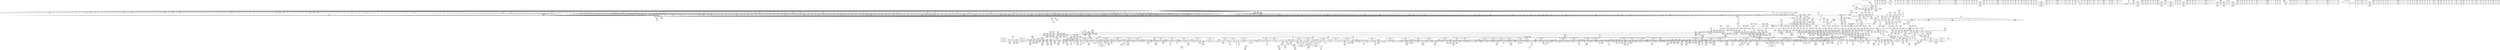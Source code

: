 digraph {
	CE0x5c3fe20 [shape=record,shape=Mrecord,label="{CE0x5c3fe20|i64*_getelementptr_inbounds_(_4_x_i64_,_4_x_i64_*___llvm_gcov_ctr128,_i64_0,_i64_0)|*Constant*|*SummSink*}"]
	CE0x5ac4f30 [shape=record,shape=Mrecord,label="{CE0x5ac4f30|720:_i32,_1216:_i8*,_:_CRE_548,549_}"]
	CE0x5b02bc0 [shape=record,shape=Mrecord,label="{CE0x5b02bc0|_call_void_mcount()_#3|*SummSink*}"]
	CE0x5b80db0 [shape=record,shape=Mrecord,label="{CE0x5b80db0|rcu_lock_acquire:tmp2|*SummSource*}"]
	CE0x5aa1bd0 [shape=record,shape=Mrecord,label="{CE0x5aa1bd0|720:_i32,_1216:_i8*,_:_CRE_66,67_}"]
	CE0x5aca870 [shape=record,shape=Mrecord,label="{CE0x5aca870|selinux_nlmsg_perm:tmp14|security/selinux/hooks.c,4724|*SummSource*}"]
	CE0x5b38d20 [shape=record,shape=Mrecord,label="{CE0x5b38d20|i64_6|*Constant*|*SummSink*}"]
	CE0x5af2920 [shape=record,shape=Mrecord,label="{CE0x5af2920|COLLAPSED:_GCMRE_current_task_external_global_%struct.task_struct*:_elem_0:default:}"]
	CE0x5bc4560 [shape=record,shape=Mrecord,label="{CE0x5bc4560|rcu_read_lock:tmp7|include/linux/rcupdate.h,882|*SummSource*}"]
	CE0x5b82d70 [shape=record,shape=Mrecord,label="{CE0x5b82d70|rcu_lock_release:tmp2}"]
	CE0x5abfd90 [shape=record,shape=Mrecord,label="{CE0x5abfd90|720:_i32,_1216:_i8*,_:_CRE_232,233_}"]
	CE0x5c66920 [shape=record,shape=Mrecord,label="{CE0x5c66920|__rcu_read_unlock:tmp5|include/linux/rcupdate.h,244|*SummSink*}"]
	CE0x5b09aa0 [shape=record,shape=Mrecord,label="{CE0x5b09aa0|GLOBAL:nlmsg_hdr|*Constant*|*SummSink*}"]
	CE0x5bb7300 [shape=record,shape=Mrecord,label="{CE0x5bb7300|i64*_getelementptr_inbounds_(_11_x_i64_,_11_x_i64_*___llvm_gcov_ctr127,_i64_0,_i64_1)|*Constant*|*SummSink*}"]
	CE0x5ac0dd0 [shape=record,shape=Mrecord,label="{CE0x5ac0dd0|720:_i32,_1216:_i8*,_:_CRE_123,124_}"]
	CE0x5b9e030 [shape=record,shape=Mrecord,label="{CE0x5b9e030|__rcu_read_lock:entry}"]
	CE0x5b45bb0 [shape=record,shape=Mrecord,label="{CE0x5b45bb0|selinux_nlmsg_perm:tmp9|security/selinux/hooks.c,4718|*SummSource*}"]
	CE0x5b9f050 [shape=record,shape=Mrecord,label="{CE0x5b9f050|i32_1|*Constant*}"]
	CE0x5b33230 [shape=record,shape=Mrecord,label="{CE0x5b33230|sock_has_perm:call6|security/selinux/hooks.c,3976}"]
	CE0x5bb7aa0 [shape=record,shape=Mrecord,label="{CE0x5bb7aa0|cred_sid:tmp|*SummSink*}"]
	CE0x5b9e1c0 [shape=record,shape=Mrecord,label="{CE0x5b9e1c0|GLOBAL:__rcu_read_lock|*Constant*|*SummSink*}"]
	CE0x5af07f0 [shape=record,shape=Mrecord,label="{CE0x5af07f0|720:_i32,_1216:_i8*,_:_CRE_1212,1216_|Function::selinux_netlink_send&Arg::sk::}"]
	CE0x5b70870 [shape=record,shape=Mrecord,label="{CE0x5b70870|selinux_nlmsg_perm:tmp43|security/selinux/hooks.c,4737|*SummSink*}"]
	CE0x5adf750 [shape=record,shape=Mrecord,label="{CE0x5adf750|720:_i32,_1216:_i8*,_:_CRE_672,673_}"]
	CE0x5aee570 [shape=record,shape=Mrecord,label="{CE0x5aee570|720:_i32,_1216:_i8*,_:_CRE_1104,1112_|Function::selinux_netlink_send&Arg::sk::}"]
	CE0x5c70da0 [shape=record,shape=Mrecord,label="{CE0x5c70da0|i32_0|*Constant*}"]
	CE0x5ac0120 [shape=record,shape=Mrecord,label="{CE0x5ac0120|720:_i32,_1216:_i8*,_:_CRE_235,236_}"]
	CE0x5b11850 [shape=record,shape=Mrecord,label="{CE0x5b11850|GLOBAL:selinux_nlmsg_perm|*Constant*|*SummSource*}"]
	CE0x5b27190 [shape=record,shape=Mrecord,label="{CE0x5b27190|task_sid:tmp16|security/selinux/hooks.c,208|*SummSource*}"]
	CE0x5b3b3f0 [shape=record,shape=Mrecord,label="{CE0x5b3b3f0|selinux_nlmsg_perm:err.3|*SummSink*}"]
	CE0x5aff4e0 [shape=record,shape=Mrecord,label="{CE0x5aff4e0|i64_11|*Constant*}"]
	CE0x5ba1da0 [shape=record,shape=Mrecord,label="{CE0x5ba1da0|8:_%struct.sock*,_:_SCME_28,29_}"]
	CE0x5b28780 [shape=record,shape=Mrecord,label="{CE0x5b28780|GLOBAL:lockdep_rcu_suspicious|*Constant*|*SummSink*}"]
	CE0x5bba740 [shape=record,shape=Mrecord,label="{CE0x5bba740|task_sid:land.lhs.true|*SummSource*}"]
	CE0x5aeba30 [shape=record,shape=Mrecord,label="{CE0x5aeba30|720:_i32,_1216:_i8*,_:_CRE_920,936_|Function::selinux_netlink_send&Arg::sk::}"]
	"CONST[source:0(mediator),value:2(dynamic)][purpose:{subject}]"
	CE0x5ab1540 [shape=record,shape=Mrecord,label="{CE0x5ab1540|720:_i32,_1216:_i8*,_:_CRE_392,393_}"]
	CE0x5c3cd90 [shape=record,shape=Mrecord,label="{CE0x5c3cd90|rcu_lock_release:tmp5|include/linux/rcupdate.h,423|*SummSource*}"]
	CE0x5aca4b0 [shape=record,shape=Mrecord,label="{CE0x5aca4b0|selinux_nlmsg_perm:tmp13|security/selinux/hooks.c,4724}"]
	CE0x5af57b0 [shape=record,shape=Mrecord,label="{CE0x5af57b0|task_sid:tmp4|*LoadInst*|security/selinux/hooks.c,208|*SummSource*}"]
	CE0x5b17a80 [shape=record,shape=Mrecord,label="{CE0x5b17a80|selinux_nlmsg_perm:bf.lshr|security/selinux/hooks.c,4729|*SummSink*}"]
	CE0x5bac660 [shape=record,shape=Mrecord,label="{CE0x5bac660|task_sid:tmp5|security/selinux/hooks.c,208|*SummSource*}"]
	CE0x5b081d0 [shape=record,shape=Mrecord,label="{CE0x5b081d0|i32_-22|*Constant*|*SummSource*}"]
	CE0x5b6a0f0 [shape=record,shape=Mrecord,label="{CE0x5b6a0f0|rcu_read_unlock:land.lhs.true2|*SummSource*}"]
	CE0x5bae490 [shape=record,shape=Mrecord,label="{CE0x5bae490|i8_0|*Constant*|*SummSource*}"]
	CE0x5b3fdb0 [shape=record,shape=Mrecord,label="{CE0x5b3fdb0|selinux_nlmsg_perm:tobool9|security/selinux/hooks.c,4730}"]
	CE0x5b78410 [shape=record,shape=Mrecord,label="{CE0x5b78410|__rcu_read_lock:tmp3|*SummSink*}"]
	CE0x5c727d0 [shape=record,shape=Mrecord,label="{CE0x5c727d0|__preempt_count_add:tmp3}"]
	CE0x5add080 [shape=record,shape=Mrecord,label="{CE0x5add080|720:_i32,_1216:_i8*,_:_CRE_608,612_|Function::selinux_netlink_send&Arg::sk::}"]
	CE0x5aaf1a0 [shape=record,shape=Mrecord,label="{CE0x5aaf1a0|720:_i32,_1216:_i8*,_:_CRE_362,363_}"]
	CE0x5bdd190 [shape=record,shape=Mrecord,label="{CE0x5bdd190|i64*_getelementptr_inbounds_(_11_x_i64_,_11_x_i64_*___llvm_gcov_ctr127,_i64_0,_i64_8)|*Constant*|*SummSource*}"]
	CE0x5ba1f00 [shape=record,shape=Mrecord,label="{CE0x5ba1f00|8:_%struct.sock*,_:_SCME_30,31_}"]
	CE0x5b63270 [shape=record,shape=Mrecord,label="{CE0x5b63270|task_sid:tmp4|*LoadInst*|security/selinux/hooks.c,208}"]
	CE0x5abfc60 [shape=record,shape=Mrecord,label="{CE0x5abfc60|720:_i32,_1216:_i8*,_:_CRE_231,232_}"]
	CE0x5ace640 [shape=record,shape=Mrecord,label="{CE0x5ace640|selinux_nlmsg_perm:conv7|security/selinux/hooks.c,4729}"]
	CE0x5b61530 [shape=record,shape=Mrecord,label="{CE0x5b61530|i64_2|*Constant*}"]
	CE0x5c41d10 [shape=record,shape=Mrecord,label="{CE0x5c41d10|__rcu_read_unlock:do.body}"]
	CE0x5b1e560 [shape=record,shape=Mrecord,label="{CE0x5b1e560|selinux_nlmsg_perm:out}"]
	CE0x5b818d0 [shape=record,shape=Mrecord,label="{CE0x5b818d0|i64*_getelementptr_inbounds_(_4_x_i64_,_4_x_i64_*___llvm_gcov_ctr129,_i64_0,_i64_3)|*Constant*}"]
	CE0x5b16b20 [shape=record,shape=Mrecord,label="{CE0x5b16b20|selinux_nlmsg_perm:call1|security/selinux/hooks.c,4723|*SummSink*}"]
	CE0x5b283c0 [shape=record,shape=Mrecord,label="{CE0x5b283c0|i8*_getelementptr_inbounds_(_25_x_i8_,_25_x_i8_*_.str3,_i32_0,_i32_0)|*Constant*|*SummSource*}"]
	CE0x5ae9d90 [shape=record,shape=Mrecord,label="{CE0x5ae9d90|720:_i32,_1216:_i8*,_:_CRE_866,867_}"]
	CE0x5aa5320 [shape=record,shape=Mrecord,label="{CE0x5aa5320|_call_void_mcount()_#3}"]
	CE0x5b02a40 [shape=record,shape=Mrecord,label="{CE0x5b02a40|_call_void_mcount()_#3|*SummSource*}"]
	CE0x5badc70 [shape=record,shape=Mrecord,label="{CE0x5badc70|sock_has_perm:tmp4|security/selinux/hooks.c,3966}"]
	CE0x5af0630 [shape=record,shape=Mrecord,label="{CE0x5af0630|720:_i32,_1216:_i8*,_:_CRE_1208,1212_|Function::selinux_netlink_send&Arg::sk::}"]
	CE0x5bc2230 [shape=record,shape=Mrecord,label="{CE0x5bc2230|rcu_read_lock:if.end}"]
	CE0x5aee3b0 [shape=record,shape=Mrecord,label="{CE0x5aee3b0|720:_i32,_1216:_i8*,_:_CRE_1088,1104_|Function::selinux_netlink_send&Arg::sk::}"]
	CE0x5b1c970 [shape=record,shape=Mrecord,label="{CE0x5b1c970|i32_77|*Constant*|*SummSink*}"]
	CE0x5b46680 [shape=record,shape=Mrecord,label="{CE0x5b46680|nlmsg_hdr:tmp5|include/linux/netlink.h,15|*SummSource*}"]
	CE0x5bbc4f0 [shape=record,shape=Mrecord,label="{CE0x5bbc4f0|task_sid:tmp27|security/selinux/hooks.c,208}"]
	CE0x5b67ae0 [shape=record,shape=Mrecord,label="{CE0x5b67ae0|sock_has_perm:tmp8|security/selinux/hooks.c,3969|*SummSource*}"]
	CE0x5b3b270 [shape=record,shape=Mrecord,label="{CE0x5b3b270|selinux_nlmsg_perm:err.3|*SummSource*}"]
	CE0x5ab25e0 [shape=record,shape=Mrecord,label="{CE0x5ab25e0|720:_i32,_1216:_i8*,_:_CRE_406,407_}"]
	CE0x5ba1fe0 [shape=record,shape=Mrecord,label="{CE0x5ba1fe0|8:_%struct.sock*,_:_SCME_31,32_}"]
	CE0x5c54020 [shape=record,shape=Mrecord,label="{CE0x5c54020|i64*_getelementptr_inbounds_(_4_x_i64_,_4_x_i64_*___llvm_gcov_ctr133,_i64_0,_i64_2)|*Constant*|*SummSource*}"]
	CE0x5b0ff10 [shape=record,shape=Mrecord,label="{CE0x5b0ff10|selinux_netlink_send:call1|security/selinux/hooks.c,5073}"]
	CE0x5b71670 [shape=record,shape=Mrecord,label="{CE0x5b71670|selinux_nlmsg_perm:tmp44|security/selinux/hooks.c,4740|*SummSource*}"]
	CE0x5c34b10 [shape=record,shape=Mrecord,label="{CE0x5c34b10|__preempt_count_add:do.body}"]
	CE0x5bddfc0 [shape=record,shape=Mrecord,label="{CE0x5bddfc0|i32_883|*Constant*|*SummSink*}"]
	CE0x5b6db90 [shape=record,shape=Mrecord,label="{CE0x5b6db90|selinux_nlmsg_perm:tmp39|security/selinux/hooks.c,4735|*SummSink*}"]
	CE0x5ba57d0 [shape=record,shape=Mrecord,label="{CE0x5ba57d0|avc_has_perm:tclass|Function::avc_has_perm&Arg::tclass::|*SummSink*}"]
	CE0x5b49d70 [shape=record,shape=Mrecord,label="{CE0x5b49d70|selinux_nlmsg_perm:if.then|*SummSource*}"]
	CE0x5c3c320 [shape=record,shape=Mrecord,label="{CE0x5c3c320|__preempt_count_sub:do.body|*SummSource*}"]
	CE0x5b2b670 [shape=record,shape=Mrecord,label="{CE0x5b2b670|i64*_getelementptr_inbounds_(_13_x_i64_,_13_x_i64_*___llvm_gcov_ctr126,_i64_0,_i64_10)|*Constant*}"]
	CE0x5b17710 [shape=record,shape=Mrecord,label="{CE0x5b17710|selinux_nlmsg_perm:bf.load|*LoadInst*|security/selinux/hooks.c,4729|*SummSink*}"]
	CE0x5b9cf90 [shape=record,shape=Mrecord,label="{CE0x5b9cf90|cred_sid:tmp5|security/selinux/hooks.c,196|*SummSink*}"]
	CE0x5af71f0 [shape=record,shape=Mrecord,label="{CE0x5af71f0|get_current:tmp2}"]
	CE0x5aeb8b0 [shape=record,shape=Mrecord,label="{CE0x5aeb8b0|720:_i32,_1216:_i8*,_:_CRE_912,920_|Function::selinux_netlink_send&Arg::sk::}"]
	CE0x5a90ce0 [shape=record,shape=Mrecord,label="{CE0x5a90ce0|720:_i32,_1216:_i8*,_:_CRE_247,248_}"]
	CE0x5acc480 [shape=record,shape=Mrecord,label="{CE0x5acc480|selinux_nlmsg_perm:tmp10|security/selinux/hooks.c,4718|*SummSink*}"]
	CE0x5b03660 [shape=record,shape=Mrecord,label="{CE0x5b03660|task_sid:task|Function::task_sid&Arg::task::|*SummSource*}"]
	CE0x5ac5fd0 [shape=record,shape=Mrecord,label="{CE0x5ac5fd0|720:_i32,_1216:_i8*,_:_CRE_562,563_}"]
	CE0x5bab800 [shape=record,shape=Mrecord,label="{CE0x5bab800|i64*_getelementptr_inbounds_(_11_x_i64_,_11_x_i64_*___llvm_gcov_ctr127,_i64_0,_i64_0)|*Constant*}"]
	CE0x5bdce80 [shape=record,shape=Mrecord,label="{CE0x5bdce80|i64*_getelementptr_inbounds_(_11_x_i64_,_11_x_i64_*___llvm_gcov_ctr127,_i64_0,_i64_8)|*Constant*}"]
	CE0x5b7afe0 [shape=record,shape=Mrecord,label="{CE0x5b7afe0|rcu_read_unlock:tmp1}"]
	CE0x5ab05d0 [shape=record,shape=Mrecord,label="{CE0x5ab05d0|720:_i32,_1216:_i8*,_:_CRE_379,380_}"]
	CE0x5b34190 [shape=record,shape=Mrecord,label="{CE0x5b34190|i32_22|*Constant*}"]
	CE0x5acadb0 [shape=record,shape=Mrecord,label="{CE0x5acadb0|selinux_nlmsg_perm:tmp15|security/selinux/hooks.c,4724|*SummSource*}"]
	CE0x5acf3b0 [shape=record,shape=Mrecord,label="{CE0x5acf3b0|0:_i32,_:_GCMRE_selinux_enforcing_global_i32_0,_align_4:_elem_0:default:}"]
	CE0x5b410b0 [shape=record,shape=Mrecord,label="{CE0x5b410b0|selinux_nlmsg_perm:tmp23|security/selinux/hooks.c,4730|*SummSource*}"]
	CE0x5b38dc0 [shape=record,shape=Mrecord,label="{CE0x5b38dc0|i32_23|*Constant*}"]
	CE0x5b62700 [shape=record,shape=Mrecord,label="{CE0x5b62700|sock_has_perm:if.end|*SummSource*}"]
	CE0x5ba17c0 [shape=record,shape=Mrecord,label="{CE0x5ba17c0|cred_sid:bb|*SummSink*}"]
	CE0x5c34750 [shape=record,shape=Mrecord,label="{CE0x5c34750|__rcu_read_unlock:tmp6|include/linux/rcupdate.h,245|*SummSource*}"]
	CE0x5acc760 [shape=record,shape=Mrecord,label="{CE0x5acc760|selinux_nlmsg_perm:call|security/selinux/hooks.c,4721|*SummSource*}"]
	CE0x5ac1e00 [shape=record,shape=Mrecord,label="{CE0x5ac1e00|720:_i32,_1216:_i8*,_:_CRE_420,421_}"]
	CE0x5af8430 [shape=record,shape=Mrecord,label="{CE0x5af8430|i32_59|*Constant*|*SummSink*}"]
	CE0x5aa59d0 [shape=record,shape=Mrecord,label="{CE0x5aa59d0|selinux_nlmsg_perm:sk_security|security/selinux/hooks.c,4715|*SummSink*}"]
	CE0x5aede70 [shape=record,shape=Mrecord,label="{CE0x5aede70|720:_i32,_1216:_i8*,_:_CRE_1072,1076_|Function::selinux_netlink_send&Arg::sk::}"]
	CE0x5acdc40 [shape=record,shape=Mrecord,label="{CE0x5acdc40|sock_has_perm:cmp|security/selinux/hooks.c,3969}"]
	CE0x5accb70 [shape=record,shape=Mrecord,label="{CE0x5accb70|rcu_read_lock:tmp|*SummSource*}"]
	CE0x5aeb090 [shape=record,shape=Mrecord,label="{CE0x5aeb090|720:_i32,_1216:_i8*,_:_CRE_892,896_|Function::selinux_netlink_send&Arg::sk::}"]
	CE0x5c7edf0 [shape=record,shape=Mrecord,label="{CE0x5c7edf0|i64*_getelementptr_inbounds_(_4_x_i64_,_4_x_i64_*___llvm_gcov_ctr135,_i64_0,_i64_2)|*Constant*}"]
	CE0x5b6d820 [shape=record,shape=Mrecord,label="{CE0x5b6d820|selinux_nlmsg_perm:tmp39|security/selinux/hooks.c,4735}"]
	CE0x5ba4110 [shape=record,shape=Mrecord,label="{CE0x5ba4110|i32_(i32,_i32,_i16,_i32,_%struct.common_audit_data*)*_bitcast_(i32_(i32,_i32,_i16,_i32,_%struct.common_audit_data.495*)*_avc_has_perm_to_i32_(i32,_i32,_i16,_i32,_%struct.common_audit_data*)*)|*Constant*}"]
	CE0x5b08fd0 [shape=record,shape=Mrecord,label="{CE0x5b08fd0|i64_7|*Constant*|*SummSink*}"]
	CE0x5ab1a00 [shape=record,shape=Mrecord,label="{CE0x5ab1a00|720:_i32,_1216:_i8*,_:_CRE_396,397_}"]
	CE0x5c63730 [shape=record,shape=Mrecord,label="{CE0x5c63730|_call_void_asm_addl_$1,_%gs:$0_,_*m,ri,*m,_dirflag_,_fpsr_,_flags_(i32*___preempt_count,_i32_%sub,_i32*___preempt_count)_#3,_!dbg_!27717,_!srcloc_!27718|./arch/x86/include/asm/preempt.h,77}"]
	CE0x5ae56a0 [shape=record,shape=Mrecord,label="{CE0x5ae56a0|720:_i32,_1216:_i8*,_:_CRE_800,804_|Function::selinux_netlink_send&Arg::sk::}"]
	CE0x5bb1470 [shape=record,shape=Mrecord,label="{CE0x5bb1470|_call_void_mcount()_#3|*SummSource*}"]
	CE0x5ac6360 [shape=record,shape=Mrecord,label="{CE0x5ac6360|720:_i32,_1216:_i8*,_:_CRE_565,566_}"]
	CE0x5b7a0f0 [shape=record,shape=Mrecord,label="{CE0x5b7a0f0|rcu_read_unlock:do.body|*SummSource*}"]
	CE0x5bc2080 [shape=record,shape=Mrecord,label="{CE0x5bc2080|rcu_read_lock:land.lhs.true|*SummSource*}"]
	CE0x5c3a900 [shape=record,shape=Mrecord,label="{CE0x5c3a900|__rcu_read_unlock:bb|*SummSink*}"]
	CE0x5b26dd0 [shape=record,shape=Mrecord,label="{CE0x5b26dd0|task_sid:tmp17|security/selinux/hooks.c,208}"]
	CE0x5b0bef0 [shape=record,shape=Mrecord,label="{CE0x5b0bef0|GLOBAL:__llvm_gcov_ctr325|Global_var:__llvm_gcov_ctr325}"]
	CE0x5c66fd0 [shape=record,shape=Mrecord,label="{CE0x5c66fd0|__rcu_read_unlock:tmp5|include/linux/rcupdate.h,244}"]
	CE0x5b7c680 [shape=record,shape=Mrecord,label="{CE0x5b7c680|i64*_getelementptr_inbounds_(_11_x_i64_,_11_x_i64_*___llvm_gcov_ctr132,_i64_0,_i64_1)|*Constant*|*SummSink*}"]
	CE0x5c3b890 [shape=record,shape=Mrecord,label="{CE0x5c3b890|__preempt_count_sub:tmp6|./arch/x86/include/asm/preempt.h,78|*SummSink*}"]
	CE0x5ab38e0 [shape=record,shape=Mrecord,label="{CE0x5ab38e0|720:_i32,_1216:_i8*,_:_CRE_0,1_}"]
	CE0x5acd320 [shape=record,shape=Mrecord,label="{CE0x5acd320|rcu_read_lock:entry}"]
	CE0x5badb50 [shape=record,shape=Mrecord,label="{CE0x5badb50|sock_has_perm:tmp3|security/selinux/hooks.c,3964|*SummSink*}"]
	CE0x5bbcd20 [shape=record,shape=Mrecord,label="{CE0x5bbcd20|task_sid:tmp27|security/selinux/hooks.c,208|*SummSource*}"]
	CE0x5aabe50 [shape=record,shape=Mrecord,label="{CE0x5aabe50|720:_i32,_1216:_i8*,_:_CRE_150,151_}"]
	CE0x5c39790 [shape=record,shape=Mrecord,label="{CE0x5c39790|rcu_lock_release:tmp|*SummSink*}"]
	CE0x5b6d5a0 [shape=record,shape=Mrecord,label="{CE0x5b6d5a0|selinux_nlmsg_perm:tmp38|security/selinux/hooks.c,4735|*SummSource*}"]
	CE0x5bbe470 [shape=record,shape=Mrecord,label="{CE0x5bbe470|_ret_i32_%tmp6,_!dbg_!27716|security/selinux/hooks.c,197|*SummSource*}"]
	CE0x5c3ef10 [shape=record,shape=Mrecord,label="{CE0x5c3ef10|__rcu_read_unlock:tmp7|include/linux/rcupdate.h,245|*SummSource*}"]
	CE0x6f2a8e0 [shape=record,shape=Mrecord,label="{CE0x6f2a8e0|i64_1|*Constant*}"]
	CE0x5c40120 [shape=record,shape=Mrecord,label="{CE0x5c40120|__preempt_count_sub:entry|*SummSource*}"]
	CE0x5bb7e90 [shape=record,shape=Mrecord,label="{CE0x5bb7e90|0:_i8,_:_GCMR_task_sid.__warned_internal_global_i8_0,_section_.data.unlikely_,_align_1:_elem_0:default:}"]
	CE0x5affd70 [shape=record,shape=Mrecord,label="{CE0x5affd70|selinux_nlmsg_perm:tmp30|security/selinux/hooks.c,4730}"]
	CE0x5bb0480 [shape=record,shape=Mrecord,label="{CE0x5bb0480|cred_sid:tmp1|*SummSource*}"]
	CE0x5aace00 [shape=record,shape=Mrecord,label="{CE0x5aace00|720:_i32,_1216:_i8*,_:_CRE_103,104_}"]
	CE0x5baff90 [shape=record,shape=Mrecord,label="{CE0x5baff90|_call_void___rcu_read_lock()_#10,_!dbg_!27710|include/linux/rcupdate.h,879|*SummSource*}"]
	CE0x5b2cae0 [shape=record,shape=Mrecord,label="{CE0x5b2cae0|i64*_getelementptr_inbounds_(_13_x_i64_,_13_x_i64_*___llvm_gcov_ctr126,_i64_0,_i64_11)|*Constant*|*SummSource*}"]
	CE0x5ab0e20 [shape=record,shape=Mrecord,label="{CE0x5ab0e20|720:_i32,_1216:_i8*,_:_CRE_386,387_}"]
	CE0x5aabbf0 [shape=record,shape=Mrecord,label="{CE0x5aabbf0|720:_i32,_1216:_i8*,_:_CRE_148,149_}"]
	CE0x5aef320 [shape=record,shape=Mrecord,label="{CE0x5aef320|720:_i32,_1216:_i8*,_:_CRE_1156,1157_}"]
	CE0x5bbd590 [shape=record,shape=Mrecord,label="{CE0x5bbd590|task_sid:call7|security/selinux/hooks.c,208|*SummSource*}"]
	CE0x5b11230 [shape=record,shape=Mrecord,label="{CE0x5b11230|selinux_nlmsg_perm:tmp13|security/selinux/hooks.c,4724|*SummSink*}"]
	CE0x5ab2250 [shape=record,shape=Mrecord,label="{CE0x5ab2250|720:_i32,_1216:_i8*,_:_CRE_403,404_}"]
	CE0x5ac1940 [shape=record,shape=Mrecord,label="{CE0x5ac1940|720:_i32,_1216:_i8*,_:_CRE_416,417_}"]
	CE0x5bc2850 [shape=record,shape=Mrecord,label="{CE0x5bc2850|rcu_read_lock:tobool|include/linux/rcupdate.h,882}"]
	CE0x5ba6040 [shape=record,shape=Mrecord,label="{CE0x5ba6040|avc_has_perm:auditdata|Function::avc_has_perm&Arg::auditdata::}"]
	CE0x5b18c80 [shape=record,shape=Mrecord,label="{CE0x5b18c80|cred_sid:tmp4|*LoadInst*|security/selinux/hooks.c,196|*SummSink*}"]
	CE0x5c3c390 [shape=record,shape=Mrecord,label="{CE0x5c3c390|__preempt_count_sub:do.end|*SummSource*}"]
	CE0x5b47510 [shape=record,shape=Mrecord,label="{CE0x5b47510|selinux_nlmsg_perm:perm|security/selinux/hooks.c, 4713|*SummSource*}"]
	CE0x5b44980 [shape=record,shape=Mrecord,label="{CE0x5b44980|i32_41|*Constant*}"]
	CE0x5ac5c40 [shape=record,shape=Mrecord,label="{CE0x5ac5c40|720:_i32,_1216:_i8*,_:_CRE_559,560_}"]
	CE0x5b4a180 [shape=record,shape=Mrecord,label="{CE0x5b4a180|sock_has_perm:tmp3|security/selinux/hooks.c,3964|*SummSource*}"]
	CE0x5a9e530 [shape=record,shape=Mrecord,label="{CE0x5a9e530|720:_i32,_1216:_i8*,_:_CRE_126,127_}"]
	CE0x5ac7fe0 [shape=record,shape=Mrecord,label="{CE0x5ac7fe0|720:_i32,_1216:_i8*,_:_CRE_589,590_}"]
	CE0x5accce0 [shape=record,shape=Mrecord,label="{CE0x5accce0|i64*_getelementptr_inbounds_(_11_x_i64_,_11_x_i64_*___llvm_gcov_ctr127,_i64_0,_i64_0)|*Constant*|*SummSource*}"]
	CE0x5adf160 [shape=record,shape=Mrecord,label="{CE0x5adf160|720:_i32,_1216:_i8*,_:_CRE_667,668_}"]
	CE0x5c510b0 [shape=record,shape=Mrecord,label="{CE0x5c510b0|i64*_getelementptr_inbounds_(_4_x_i64_,_4_x_i64_*___llvm_gcov_ctr128,_i64_0,_i64_0)|*Constant*|*SummSource*}"]
	CE0x5b1a350 [shape=record,shape=Mrecord,label="{CE0x5b1a350|sock_has_perm:ad|security/selinux/hooks.c, 3965|*SummSink*}"]
	CE0x5a9b3c0 [shape=record,shape=Mrecord,label="{CE0x5a9b3c0|720:_i32,_1216:_i8*,_:_CRE_206,207_}"]
	CE0x5ab4500 [shape=record,shape=Mrecord,label="{CE0x5ab4500|selinux_nlmsg_perm:bb}"]
	CE0x5ab5290 [shape=record,shape=Mrecord,label="{CE0x5ab5290|selinux_netlink_send:sk|Function::selinux_netlink_send&Arg::sk::}"]
	CE0x5b4b7d0 [shape=record,shape=Mrecord,label="{CE0x5b4b7d0|selinux_nlmsg_perm:tmp6|security/selinux/hooks.c,4717|*SummSink*}"]
	CE0x5a9c980 [shape=record,shape=Mrecord,label="{CE0x5a9c980|720:_i32,_1216:_i8*,_:_CRE_165,166_}"]
	CE0x5b45b40 [shape=record,shape=Mrecord,label="{CE0x5b45b40|selinux_nlmsg_perm:tmp9|security/selinux/hooks.c,4718}"]
	CE0x5ae8f50 [shape=record,shape=Mrecord,label="{CE0x5ae8f50|720:_i32,_1216:_i8*,_:_CRE_854,855_}"]
	CE0x5c6cb90 [shape=record,shape=Mrecord,label="{CE0x5c6cb90|__preempt_count_add:tmp6|./arch/x86/include/asm/preempt.h,73|*SummSource*}"]
	CE0x5aeb520 [shape=record,shape=Mrecord,label="{CE0x5aeb520|720:_i32,_1216:_i8*,_:_CRE_900,904_|Function::selinux_netlink_send&Arg::sk::}"]
	CE0x5acbbb0 [shape=record,shape=Mrecord,label="{CE0x5acbbb0|selinux_nlmsg_perm:tmp5|security/selinux/hooks.c,4717|*SummSink*}"]
	CE0x5c35940 [shape=record,shape=Mrecord,label="{CE0x5c35940|_call_void_mcount()_#3}"]
	CE0x5c66f60 [shape=record,shape=Mrecord,label="{CE0x5c66f60|_call_void_asm_sideeffect_,_memory_,_dirflag_,_fpsr_,_flags_()_#3,_!dbg_!27711,_!srcloc_!27714|include/linux/rcupdate.h,244}"]
	CE0x5b7cd70 [shape=record,shape=Mrecord,label="{CE0x5b7cd70|GLOBAL:__llvm_gcov_ctr132|Global_var:__llvm_gcov_ctr132|*SummSource*}"]
	CE0x5accfb0 [shape=record,shape=Mrecord,label="{CE0x5accfb0|i64_56|*Constant*|*SummSink*}"]
	CE0x5b878f0 [shape=record,shape=Mrecord,label="{CE0x5b878f0|i64*_getelementptr_inbounds_(_11_x_i64_,_11_x_i64_*___llvm_gcov_ctr132,_i64_0,_i64_8)|*Constant*|*SummSink*}"]
	CE0x5c33f00 [shape=record,shape=Mrecord,label="{CE0x5c33f00|__rcu_read_lock:tmp3}"]
	CE0x5b6a600 [shape=record,shape=Mrecord,label="{CE0x5b6a600|8:_%struct.sock*,_:_SCME_49,50_}"]
	CE0x5af91f0 [shape=record,shape=Mrecord,label="{CE0x5af91f0|i32_9|*Constant*}"]
	CE0x5b7ad90 [shape=record,shape=Mrecord,label="{CE0x5b7ad90|i64*_getelementptr_inbounds_(_4_x_i64_,_4_x_i64_*___llvm_gcov_ctr130,_i64_0,_i64_1)|*Constant*|*SummSink*}"]
	CE0x5afb320 [shape=record,shape=Mrecord,label="{CE0x5afb320|rcu_read_unlock:tmp18|include/linux/rcupdate.h,933|*SummSink*}"]
	CE0x5b7b7e0 [shape=record,shape=Mrecord,label="{CE0x5b7b7e0|__rcu_read_lock:tmp4|include/linux/rcupdate.h,239}"]
	CE0x5c3b110 [shape=record,shape=Mrecord,label="{CE0x5c3b110|__preempt_count_sub:val|Function::__preempt_count_sub&Arg::val::|*SummSource*}"]
	CE0x5aab4d0 [shape=record,shape=Mrecord,label="{CE0x5aab4d0|720:_i32,_1216:_i8*,_:_CRE_142,143_}"]
	CE0x5abf1b0 [shape=record,shape=Mrecord,label="{CE0x5abf1b0|720:_i32,_1216:_i8*,_:_CRE_222,223_}"]
	CE0x5b1ca50 [shape=record,shape=Mrecord,label="{CE0x5b1ca50|i32_77|*Constant*|*SummSource*}"]
	CE0x5c33b30 [shape=record,shape=Mrecord,label="{CE0x5c33b30|_call_void_mcount()_#3|*SummSource*}"]
	CE0x5babb50 [shape=record,shape=Mrecord,label="{CE0x5babb50|task_sid:tmp1|*SummSink*}"]
	CE0x5a9ed60 [shape=record,shape=Mrecord,label="{CE0x5a9ed60|720:_i32,_1216:_i8*,_:_CRE_73,74_}"]
	CE0x5ab50f0 [shape=record,shape=Mrecord,label="{CE0x5ab50f0|selinux_nlmsg_perm:if.end18|*SummSink*}"]
	CE0x5b81be0 [shape=record,shape=Mrecord,label="{CE0x5b81be0|i64*_getelementptr_inbounds_(_4_x_i64_,_4_x_i64_*___llvm_gcov_ctr130,_i64_0,_i64_0)|*Constant*}"]
	CE0x5af92f0 [shape=record,shape=Mrecord,label="{CE0x5af92f0|selinux_nlmsg_perm:tmp4|*LoadInst*|security/selinux/hooks.c,4717}"]
	CE0x5ba6720 [shape=record,shape=Mrecord,label="{CE0x5ba6720|sock_has_perm:retval.0|*SummSource*}"]
	CE0x5acba80 [shape=record,shape=Mrecord,label="{CE0x5acba80|selinux_nlmsg_perm:tmp5|security/selinux/hooks.c,4717}"]
	CE0x5c529e0 [shape=record,shape=Mrecord,label="{CE0x5c529e0|rcu_lock_release:bb}"]
	CE0x5af1b30 [shape=record,shape=Mrecord,label="{CE0x5af1b30|128:_i32,_216:_i8*,_:_CRE:_elem_0:default:}"]
	CE0x5c4dca0 [shape=record,shape=Mrecord,label="{CE0x5c4dca0|i64*_getelementptr_inbounds_(_4_x_i64_,_4_x_i64_*___llvm_gcov_ctr129,_i64_0,_i64_2)|*Constant*}"]
	CE0x5b39560 [shape=record,shape=Mrecord,label="{CE0x5b39560|i32_9|*Constant*|*SummSource*}"]
	CE0x5aabf80 [shape=record,shape=Mrecord,label="{CE0x5aabf80|720:_i32,_1216:_i8*,_:_CRE_151,152_}"]
	CE0x5b6eb80 [shape=record,shape=Mrecord,label="{CE0x5b6eb80|selinux_nlmsg_perm:err.2}"]
	CE0x5adedd0 [shape=record,shape=Mrecord,label="{CE0x5adedd0|720:_i32,_1216:_i8*,_:_CRE_664,665_}"]
	CE0x5a99170 [shape=record,shape=Mrecord,label="{CE0x5a99170|selinux_netlink_send:bb|*SummSource*}"]
	CE0x5afea40 [shape=record,shape=Mrecord,label="{CE0x5afea40|GLOBAL:__rcu_read_unlock|*Constant*}"]
	CE0x5bdeba0 [shape=record,shape=Mrecord,label="{CE0x5bdeba0|i64*_getelementptr_inbounds_(_11_x_i64_,_11_x_i64_*___llvm_gcov_ctr127,_i64_0,_i64_9)|*Constant*}"]
	CE0x5abd340 [shape=record,shape=Mrecord,label="{CE0x5abd340|_call_void_mcount()_#3|*SummSource*}"]
	CE0x5af9360 [shape=record,shape=Mrecord,label="{CE0x5af9360|selinux_nlmsg_perm:len|security/selinux/hooks.c,4717}"]
	CE0x5a90f40 [shape=record,shape=Mrecord,label="{CE0x5a90f40|720:_i32,_1216:_i8*,_:_CRE_249,250_}"]
	CE0x5acaaf0 [shape=record,shape=Mrecord,label="{CE0x5acaaf0|selinux_nlmsg_perm:tmp15|security/selinux/hooks.c,4724}"]
	CE0x5b12730 [shape=record,shape=Mrecord,label="{CE0x5b12730|selinux_netlink_send:tmp6|security/selinux/hooks.c,5071|*SummSink*}"]
	CE0x5ac6a80 [shape=record,shape=Mrecord,label="{CE0x5ac6a80|720:_i32,_1216:_i8*,_:_CRE_571,572_}"]
	CE0x5af9c80 [shape=record,shape=Mrecord,label="{CE0x5af9c80|i32_16|*Constant*}"]
	CE0x5ab6540 [shape=record,shape=Mrecord,label="{CE0x5ab6540|720:_i32,_1216:_i8*,_:_CRE_61,62_}"]
	CE0x5c3c750 [shape=record,shape=Mrecord,label="{CE0x5c3c750|rcu_lock_release:tmp4|include/linux/rcupdate.h,423|*SummSink*}"]
	CE0x517e050 [shape=record,shape=Mrecord,label="{CE0x517e050|720:_i32,_1216:_i8*,_:_CRE_18,19_|Function::selinux_netlink_send&Arg::sk::}"]
	CE0x5b2d330 [shape=record,shape=Mrecord,label="{CE0x5b2d330|task_sid:tmp25|security/selinux/hooks.c,208|*SummSink*}"]
	CE0x5bb3c30 [shape=record,shape=Mrecord,label="{CE0x5bb3c30|GLOBAL:__llvm_gcov_ctr127|Global_var:__llvm_gcov_ctr127}"]
	CE0x5ae6100 [shape=record,shape=Mrecord,label="{CE0x5ae6100|720:_i32,_1216:_i8*,_:_CRE_815,816_}"]
	CE0x5af4a90 [shape=record,shape=Mrecord,label="{CE0x5af4a90|selinux_nlmsg_perm:if.then12|*SummSource*}"]
	CE0x5b16d40 [shape=record,shape=Mrecord,label="{CE0x5b16d40|GLOBAL:selinux_nlmsg_lookup|*Constant*|*SummSink*}"]
	CE0x5b03490 [shape=record,shape=Mrecord,label="{CE0x5b03490|task_sid:entry|*SummSource*}"]
	CE0x5bbdb30 [shape=record,shape=Mrecord,label="{CE0x5bbdb30|GLOBAL:cred_sid|*Constant*|*SummSink*}"]
	CE0x5c4c750 [shape=record,shape=Mrecord,label="{CE0x5c4c750|__rcu_read_unlock:tmp3|*SummSink*}"]
	CE0x5affc50 [shape=record,shape=Mrecord,label="{CE0x5affc50|i64_10|*Constant*}"]
	CE0x5ba1e50 [shape=record,shape=Mrecord,label="{CE0x5ba1e50|8:_%struct.sock*,_:_SCME_29,30_}"]
	CE0x5ab6450 [shape=record,shape=Mrecord,label="{CE0x5ab6450|720:_i32,_1216:_i8*,_:_CRE_75,76_}"]
	CE0x5b02e80 [shape=record,shape=Mrecord,label="{CE0x5b02e80|cred_sid:security|security/selinux/hooks.c,196|*SummSource*}"]
	CE0x5b43f00 [shape=record,shape=Mrecord,label="{CE0x5b43f00|selinux_nlmsg_perm:tmp20|security/selinux/hooks.c,4725|*SummSink*}"]
	CE0x5af3240 [shape=record,shape=Mrecord,label="{CE0x5af3240|selinux_nlmsg_perm:tmp29|security/selinux/hooks.c,4730|*SummSource*}"]
	CE0x5aa1200 [shape=record,shape=Mrecord,label="{CE0x5aa1200|720:_i32,_1216:_i8*,_:_CRE_93,94_}"]
	CE0x5af8b00 [shape=record,shape=Mrecord,label="{CE0x5af8b00|selinux_nlmsg_perm:if.then4}"]
	CE0x5bb14e0 [shape=record,shape=Mrecord,label="{CE0x5bb14e0|_call_void_mcount()_#3|*SummSink*}"]
	CE0x5a97710 [shape=record,shape=Mrecord,label="{CE0x5a97710|GLOBAL:cap_netlink_send|*Constant*}"]
	CE0x5c33bc0 [shape=record,shape=Mrecord,label="{CE0x5c33bc0|_call_void_mcount()_#3|*SummSink*}"]
	CE0x5acf990 [shape=record,shape=Mrecord,label="{CE0x5acf990|_call_void_mcount()_#3}"]
	CE0x5b65490 [shape=record,shape=Mrecord,label="{CE0x5b65490|i64*_getelementptr_inbounds_(_13_x_i64_,_13_x_i64_*___llvm_gcov_ctr126,_i64_0,_i64_0)|*Constant*|*SummSource*}"]
	CE0x5c30180 [shape=record,shape=Mrecord,label="{CE0x5c30180|i64*_getelementptr_inbounds_(_4_x_i64_,_4_x_i64_*___llvm_gcov_ctr135,_i64_0,_i64_2)|*Constant*|*SummSource*}"]
	CE0x5b644b0 [shape=record,shape=Mrecord,label="{CE0x5b644b0|task_sid:tmp4|*LoadInst*|security/selinux/hooks.c,208|*SummSink*}"]
	CE0x5bad1a0 [shape=record,shape=Mrecord,label="{CE0x5bad1a0|i64*_getelementptr_inbounds_(_2_x_i64_,_2_x_i64_*___llvm_gcov_ctr131,_i64_0,_i64_1)|*Constant*|*SummSink*}"]
	CE0x5b63600 [shape=record,shape=Mrecord,label="{CE0x5b63600|8:_%struct.sock*,_:_SCME_39,40_}"]
	CE0x5b2bad0 [shape=record,shape=Mrecord,label="{CE0x5b2bad0|i64*_getelementptr_inbounds_(_13_x_i64_,_13_x_i64_*___llvm_gcov_ctr126,_i64_0,_i64_10)|*Constant*|*SummSink*}"]
	CE0x5abebc0 [shape=record,shape=Mrecord,label="{CE0x5abebc0|720:_i32,_1216:_i8*,_:_CRE_217,218_}"]
	CE0x5abdfb0 [shape=record,shape=Mrecord,label="{CE0x5abdfb0|720:_i32,_1216:_i8*,_:_CRE_115,116_}"]
	CE0x5bd8270 [shape=record,shape=Mrecord,label="{CE0x5bd8270|rcu_read_lock:tmp8|include/linux/rcupdate.h,882|*SummSink*}"]
	CE0x5bdf810 [shape=record,shape=Mrecord,label="{CE0x5bdf810|rcu_read_lock:tmp17|include/linux/rcupdate.h,882}"]
	CE0x5addaa0 [shape=record,shape=Mrecord,label="{CE0x5addaa0|720:_i32,_1216:_i8*,_:_CRE_648,649_}"]
	CE0x5bab720 [shape=record,shape=Mrecord,label="{CE0x5bab720|rcu_read_lock:if.then|*SummSink*}"]
	CE0x5ba4f00 [shape=record,shape=Mrecord,label="{CE0x5ba4f00|avc_has_perm:ssid|Function::avc_has_perm&Arg::ssid::|*SummSource*}"]
	CE0x5af4960 [shape=record,shape=Mrecord,label="{CE0x5af4960|selinux_nlmsg_perm:if.then12}"]
	CE0x5afb850 [shape=record,shape=Mrecord,label="{CE0x5afb850|_call_void_rcu_lock_release(%struct.lockdep_map*_rcu_lock_map)_#10,_!dbg_!27733|include/linux/rcupdate.h,935|*SummSink*}"]
	CE0x5ba6380 [shape=record,shape=Mrecord,label="{CE0x5ba6380|_ret_i32_%retval.0,_!dbg_!27728|security/selinux/avc.c,775|*SummSource*}"]
	CE0x5b6d010 [shape=record,shape=Mrecord,label="{CE0x5b6d010|selinux_nlmsg_perm:tmp37|security/selinux/hooks.c,4735|*SummSource*}"]
	CE0x5bbc990 [shape=record,shape=Mrecord,label="{CE0x5bbc990|task_sid:tmp26|security/selinux/hooks.c,208|*SummSource*}"]
	CE0x5ac7b20 [shape=record,shape=Mrecord,label="{CE0x5ac7b20|720:_i32,_1216:_i8*,_:_CRE_585,586_}"]
	CE0x5b65340 [shape=record,shape=Mrecord,label="{CE0x5b65340|8:_%struct.sock*,_:_SCME_24,25_}"]
	CE0x5ac36a0 [shape=record,shape=Mrecord,label="{CE0x5ac36a0|720:_i32,_1216:_i8*,_:_CRE_480,488_|Function::selinux_netlink_send&Arg::sk::}"]
	CE0x5bd7d30 [shape=record,shape=Mrecord,label="{CE0x5bd7d30|0:_i8,_:_GCMR_rcu_read_lock.__warned_internal_global_i8_0,_section_.data.unlikely_,_align_1:_elem_0:default:}"]
	CE0x5ac8700 [shape=record,shape=Mrecord,label="{CE0x5ac8700|720:_i32,_1216:_i8*,_:_CRE_595,596_}"]
	CE0x5c4f990 [shape=record,shape=Mrecord,label="{CE0x5c4f990|i64*_getelementptr_inbounds_(_4_x_i64_,_4_x_i64_*___llvm_gcov_ctr133,_i64_0,_i64_3)|*Constant*}"]
	CE0x5bda410 [shape=record,shape=Mrecord,label="{CE0x5bda410|rcu_read_lock:call3|include/linux/rcupdate.h,882|*SummSink*}"]
	CE0x5af4f30 [shape=record,shape=Mrecord,label="{CE0x5af4f30|sock_has_perm:cleanup|*SummSink*}"]
	CE0x5b36810 [shape=record,shape=Mrecord,label="{CE0x5b36810|sock_has_perm:tmp13|security/selinux/hooks.c,3972|*SummSink*}"]
	CE0x5aeabd0 [shape=record,shape=Mrecord,label="{CE0x5aeabd0|720:_i32,_1216:_i8*,_:_CRE_878,879_}"]
	CE0x5c4c470 [shape=record,shape=Mrecord,label="{CE0x5c4c470|i64*_getelementptr_inbounds_(_4_x_i64_,_4_x_i64_*___llvm_gcov_ctr134,_i64_0,_i64_3)|*Constant*}"]
	CE0x5c63ca0 [shape=record,shape=Mrecord,label="{CE0x5c63ca0|__preempt_count_sub:do.end}"]
	CE0x5a911a0 [shape=record,shape=Mrecord,label="{CE0x5a911a0|720:_i32,_1216:_i8*,_:_CRE_251,252_}"]
	CE0x5add1b0 [shape=record,shape=Mrecord,label="{CE0x5add1b0|720:_i32,_1216:_i8*,_:_CRE_612,616_|Function::selinux_netlink_send&Arg::sk::}"]
	CE0x5aec750 [shape=record,shape=Mrecord,label="{CE0x5aec750|720:_i32,_1216:_i8*,_:_CRE_972,976_|Function::selinux_netlink_send&Arg::sk::}"]
	CE0x5b71600 [shape=record,shape=Mrecord,label="{CE0x5b71600|i64*_getelementptr_inbounds_(_20_x_i64_,_20_x_i64_*___llvm_gcov_ctr325,_i64_0,_i64_18)|*Constant*|*SummSink*}"]
	CE0x5c4ee00 [shape=record,shape=Mrecord,label="{CE0x5c4ee00|_call_void_lock_release(%struct.lockdep_map*_%map,_i32_1,_i64_ptrtoint_(i8*_blockaddress(_rcu_lock_release,_%__here)_to_i64))_#10,_!dbg_!27716|include/linux/rcupdate.h,423|*SummSink*}"]
	CE0x5accd50 [shape=record,shape=Mrecord,label="{CE0x5accd50|i64_56|*Constant*}"]
	CE0x5aa7f80 [shape=record,shape=Mrecord,label="{CE0x5aa7f80|720:_i32,_1216:_i8*,_:_CRE_262,263_}"]
	CE0x5af33a0 [shape=record,shape=Mrecord,label="{CE0x5af33a0|selinux_nlmsg_perm:tmp29|security/selinux/hooks.c,4730|*SummSink*}"]
	CE0x5b47a40 [shape=record,shape=Mrecord,label="{CE0x5b47a40|COLLAPSED:_GCMRE___llvm_gcov_ctr325_internal_global_20_x_i64_zeroinitializer:_elem_0:default:}"]
	CE0x5ac7660 [shape=record,shape=Mrecord,label="{CE0x5ac7660|720:_i32,_1216:_i8*,_:_CRE_581,582_}"]
	CE0x5bb5ce0 [shape=record,shape=Mrecord,label="{CE0x5bb5ce0|task_sid:do.end6|*SummSink*}"]
	CE0x5aea380 [shape=record,shape=Mrecord,label="{CE0x5aea380|720:_i32,_1216:_i8*,_:_CRE_871,872_}"]
	CE0x5bbbbc0 [shape=record,shape=Mrecord,label="{CE0x5bbbbc0|_ret_void,_!dbg_!27717|include/linux/rcupdate.h,240}"]
	CE0x5b1ab70 [shape=record,shape=Mrecord,label="{CE0x5b1ab70|sock_has_perm:sid|security/selinux/hooks.c,3969}"]
	CE0x5b9e810 [shape=record,shape=Mrecord,label="{CE0x5b9e810|task_sid:tmp10|security/selinux/hooks.c,208}"]
	CE0x5ac8370 [shape=record,shape=Mrecord,label="{CE0x5ac8370|720:_i32,_1216:_i8*,_:_CRE_592,593_}"]
	CE0x5ba8700 [shape=record,shape=Mrecord,label="{CE0x5ba8700|cred_sid:tmp3}"]
	CE0x5aa7990 [shape=record,shape=Mrecord,label="{CE0x5aa7990|720:_i32,_1216:_i8*,_:_CRE_257,258_}"]
	CE0x5abf8d0 [shape=record,shape=Mrecord,label="{CE0x5abf8d0|720:_i32,_1216:_i8*,_:_CRE_228,229_}"]
	CE0x5b08d20 [shape=record,shape=Mrecord,label="{CE0x5b08d20|selinux_nlmsg_perm:cmp3|security/selinux/hooks.c,4725}"]
	CE0x5c51990 [shape=record,shape=Mrecord,label="{CE0x5c51990|rcu_lock_acquire:tmp5|include/linux/rcupdate.h,418|*SummSource*}"]
	CE0x5ba7530 [shape=record,shape=Mrecord,label="{CE0x5ba7530|i64*_getelementptr_inbounds_(_11_x_i64_,_11_x_i64_*___llvm_gcov_ctr127,_i64_0,_i64_1)|*Constant*}"]
	CE0x5aa6c40 [shape=record,shape=Mrecord,label="{CE0x5aa6c40|get_current:tmp1|*SummSource*}"]
	CE0x5ab0cf0 [shape=record,shape=Mrecord,label="{CE0x5ab0cf0|720:_i32,_1216:_i8*,_:_CRE_385,386_}"]
	CE0x5b27290 [shape=record,shape=Mrecord,label="{CE0x5b27290|i64*_getelementptr_inbounds_(_13_x_i64_,_13_x_i64_*___llvm_gcov_ctr126,_i64_0,_i64_8)|*Constant*}"]
	CE0x5aafeb0 [shape=record,shape=Mrecord,label="{CE0x5aafeb0|720:_i32,_1216:_i8*,_:_CRE_373,374_}"]
	CE0x5ab2840 [shape=record,shape=Mrecord,label="{CE0x5ab2840|720:_i32,_1216:_i8*,_:_CRE_408,409_}"]
	CE0x5b34350 [shape=record,shape=Mrecord,label="{CE0x5b34350|sock_has_perm:bb|*SummSource*}"]
	CE0x5ba2710 [shape=record,shape=Mrecord,label="{CE0x5ba2710|get_current:tmp}"]
	CE0x5bda980 [shape=record,shape=Mrecord,label="{CE0x5bda980|i64_6|*Constant*}"]
	CE0x5b18030 [shape=record,shape=Mrecord,label="{CE0x5b18030|selinux_nlmsg_perm:bf.clear|security/selinux/hooks.c,4729}"]
	CE0x5af5070 [shape=record,shape=Mrecord,label="{CE0x5af5070|selinux_nlmsg_perm:lor.lhs.false}"]
	CE0x5a917c0 [shape=record,shape=Mrecord,label="{CE0x5a917c0|720:_i32,_1216:_i8*,_:_CRE_719,720_}"]
	CE0x5a9eb40 [shape=record,shape=Mrecord,label="{CE0x5a9eb40|720:_i32,_1216:_i8*,_:_CRE_71,72_}"]
	CE0x5af6c40 [shape=record,shape=Mrecord,label="{CE0x5af6c40|selinux_nlmsg_perm:if.end19|*SummSource*}"]
	CE0x5afec80 [shape=record,shape=Mrecord,label="{CE0x5afec80|_ret_void,_!dbg_!27717|include/linux/rcupdate.h,424}"]
	CE0x5aa53f0 [shape=record,shape=Mrecord,label="{CE0x5aa53f0|720:_i32,_1216:_i8*,_:_CRE_38,39_}"]
	CE0x5aac6f0 [shape=record,shape=Mrecord,label="{CE0x5aac6f0|720:_i32,_1216:_i8*,_:_CRE_77,78_}"]
	CE0x5aadd80 [shape=record,shape=Mrecord,label="{CE0x5aadd80|720:_i32,_1216:_i8*,_:_CRE_312,316_|Function::selinux_netlink_send&Arg::sk::}"]
	CE0x5ab4aa0 [shape=record,shape=Mrecord,label="{CE0x5ab4aa0|selinux_nlmsg_perm:tmp7|security/selinux/hooks.c,4717|*SummSource*}"]
	CE0x5b3c6c0 [shape=record,shape=Mrecord,label="{CE0x5b3c6c0|GLOBAL:sock_has_perm|*Constant*}"]
	CE0x5bc3010 [shape=record,shape=Mrecord,label="{CE0x5bc3010|rcu_read_unlock:tmp16|include/linux/rcupdate.h,933|*SummSource*}"]
	CE0x5c3e270 [shape=record,shape=Mrecord,label="{CE0x5c3e270|i8*_undef|*Constant*}"]
	CE0x5b49620 [shape=record,shape=Mrecord,label="{CE0x5b49620|_call_void_mcount()_#3|*SummSink*}"]
	CE0x5ae5190 [shape=record,shape=Mrecord,label="{CE0x5ae5190|720:_i32,_1216:_i8*,_:_CRE_776,784_|Function::selinux_netlink_send&Arg::sk::}"]
	CE0x5aeec70 [shape=record,shape=Mrecord,label="{CE0x5aeec70|720:_i32,_1216:_i8*,_:_CRE_1144,1152_|Function::selinux_netlink_send&Arg::sk::}"]
	CE0x5b6f530 [shape=record,shape=Mrecord,label="{CE0x5b6f530|selinux_nlmsg_perm:err.2|*SummSink*}"]
	CE0x5b3a030 [shape=record,shape=Mrecord,label="{CE0x5b3a030|sock_has_perm:sk|Function::sock_has_perm&Arg::sk::}"]
	CE0x5aad640 [shape=record,shape=Mrecord,label="{CE0x5aad640|720:_i32,_1216:_i8*,_:_CRE_272,280_|Function::selinux_netlink_send&Arg::sk::}"]
	CE0x5acb600 [shape=record,shape=Mrecord,label="{CE0x5acb600|COLLAPSED:_GCMRE___llvm_gcov_ctr326_internal_global_2_x_i64_zeroinitializer:_elem_0:default:}"]
	CE0x5b36730 [shape=record,shape=Mrecord,label="{CE0x5b36730|sock_has_perm:tmp13|security/selinux/hooks.c,3972}"]
	CE0x5bb44e0 [shape=record,shape=Mrecord,label="{CE0x5bb44e0|0:_i32,_4:_i32,_8:_i32,_12:_i32,_:_CMRE_4,8_|*MultipleSource*|security/selinux/hooks.c,196|security/selinux/hooks.c,197|*LoadInst*|security/selinux/hooks.c,196}"]
	CE0x5b33430 [shape=record,shape=Mrecord,label="{CE0x5b33430|sock_has_perm:call6|security/selinux/hooks.c,3976|*SummSource*}"]
	CE0x5a9d560 [shape=record,shape=Mrecord,label="{CE0x5a9d560|720:_i32,_1216:_i8*,_:_CRE_175,176_}"]
	CE0x5b12210 [shape=record,shape=Mrecord,label="{CE0x5b12210|selinux_nlmsg_perm:sk|Function::selinux_nlmsg_perm&Arg::sk::}"]
	CE0x5b40f70 [shape=record,shape=Mrecord,label="{CE0x5b40f70|selinux_nlmsg_perm:tmp23|security/selinux/hooks.c,4730|*SummSink*}"]
	CE0x5ac6100 [shape=record,shape=Mrecord,label="{CE0x5ac6100|720:_i32,_1216:_i8*,_:_CRE_563,564_}"]
	CE0x5bb4ca0 [shape=record,shape=Mrecord,label="{CE0x5bb4ca0|rcu_read_unlock:land.lhs.true}"]
	CE0x5c52540 [shape=record,shape=Mrecord,label="{CE0x5c52540|i8*_undef|*Constant*|*SummSink*}"]
	CE0x5ab79a0 [shape=record,shape=Mrecord,label="{CE0x5ab79a0|720:_i32,_1216:_i8*,_:_CRE_98,99_}"]
	CE0x5b6ed20 [shape=record,shape=Mrecord,label="{CE0x5b6ed20|selinux_nlmsg_perm:tmp41|security/selinux/hooks.c,4736}"]
	CE0x5b180a0 [shape=record,shape=Mrecord,label="{CE0x5b180a0|selinux_nlmsg_perm:bf.clear|security/selinux/hooks.c,4729|*SummSource*}"]
	CE0x5afe330 [shape=record,shape=Mrecord,label="{CE0x5afe330|GLOBAL:rcu_lock_release|*Constant*|*SummSource*}"]
	CE0x5b763c0 [shape=record,shape=Mrecord,label="{CE0x5b763c0|sock_has_perm:tmp12|security/selinux/hooks.c,3970}"]
	CE0x5b3f280 [shape=record,shape=Mrecord,label="{CE0x5b3f280|selinux_nlmsg_perm:err.1|*SummSink*}"]
	CE0x5b42480 [shape=record,shape=Mrecord,label="{CE0x5b42480|selinux_nlmsg_perm:call10|security/selinux/hooks.c,4730}"]
	CE0x5b74860 [shape=record,shape=Mrecord,label="{CE0x5b74860|i32_934|*Constant*}"]
	CE0x5b4b650 [shape=record,shape=Mrecord,label="{CE0x5b4b650|selinux_nlmsg_perm:tmp6|security/selinux/hooks.c,4717}"]
	CE0x5b7a850 [shape=record,shape=Mrecord,label="{CE0x5b7a850|GLOBAL:__llvm_gcov_ctr132|Global_var:__llvm_gcov_ctr132}"]
	CE0x5b29370 [shape=record,shape=Mrecord,label="{CE0x5b29370|i8*_getelementptr_inbounds_(_41_x_i8_,_41_x_i8_*_.str44,_i32_0,_i32_0)|*Constant*|*SummSource*}"]
	CE0x5b9e3b0 [shape=record,shape=Mrecord,label="{CE0x5b9e3b0|sock_has_perm:tmp1|*SummSource*}"]
	CE0x5b418c0 [shape=record,shape=Mrecord,label="{CE0x5b418c0|selinux_nlmsg_perm:tmp25|security/selinux/hooks.c,4730|*SummSink*}"]
	CE0x5bb3030 [shape=record,shape=Mrecord,label="{CE0x5bb3030|rcu_lock_acquire:bb|*SummSink*}"]
	CE0x5b95f20 [shape=record,shape=Mrecord,label="{CE0x5b95f20|rcu_read_unlock:tmp19|include/linux/rcupdate.h,933|*SummSource*}"]
	CE0x5b7a4c0 [shape=record,shape=Mrecord,label="{CE0x5b7a4c0|_call_void_asm_sideeffect_,_memory_,_dirflag_,_fpsr_,_flags_()_#3,_!dbg_!27714,_!srcloc_!27715|include/linux/rcupdate.h,239|*SummSource*}"]
	CE0x5a9cab0 [shape=record,shape=Mrecord,label="{CE0x5a9cab0|720:_i32,_1216:_i8*,_:_CRE_166,167_}"]
	CE0x5b1cc50 [shape=record,shape=Mrecord,label="{CE0x5b1cc50|8:_%struct.sock*,_:_SCME_41,42_}"]
	CE0x5c52040 [shape=record,shape=Mrecord,label="{CE0x5c52040|rcu_lock_acquire:indirectgoto|*SummSink*}"]
	CE0x5af6b10 [shape=record,shape=Mrecord,label="{CE0x5af6b10|selinux_nlmsg_perm:if.end19}"]
	CE0x5b2e620 [shape=record,shape=Mrecord,label="{CE0x5b2e620|get_current:tmp|*SummSource*}"]
	CE0x5ac72d0 [shape=record,shape=Mrecord,label="{CE0x5ac72d0|720:_i32,_1216:_i8*,_:_CRE_578,579_}"]
	CE0x5b44d90 [shape=record,shape=Mrecord,label="{CE0x5b44d90|i64_1|*Constant*}"]
	CE0x5b66370 [shape=record,shape=Mrecord,label="{CE0x5b66370|8:_%struct.sock*,_:_SCME_18,20_|*MultipleSource*|security/selinux/hooks.c, 3966|security/selinux/hooks.c,3966|security/selinux/hooks.c,3966}"]
	CE0x5b72730 [shape=record,shape=Mrecord,label="{CE0x5b72730|selinux_nlmsg_perm:call20|security/selinux/hooks.c,4740|*SummSink*}"]
	CE0x5a9c130 [shape=record,shape=Mrecord,label="{CE0x5a9c130|720:_i32,_1216:_i8*,_:_CRE_158,159_}"]
	CE0x5b11ca0 [shape=record,shape=Mrecord,label="{CE0x5b11ca0|GLOBAL:selinux_nlmsg_perm|*Constant*|*SummSink*}"]
	CE0x5af6360 [shape=record,shape=Mrecord,label="{CE0x5af6360|i32_59|*Constant*}"]
	CE0x5aaf400 [shape=record,shape=Mrecord,label="{CE0x5aaf400|720:_i32,_1216:_i8*,_:_CRE_364,365_}"]
	CE0x5af6f00 [shape=record,shape=Mrecord,label="{CE0x5af6f00|task_sid:do.end6}"]
	CE0x5bbca00 [shape=record,shape=Mrecord,label="{CE0x5bbca00|task_sid:tmp26|security/selinux/hooks.c,208|*SummSink*}"]
	CE0x5b40780 [shape=record,shape=Mrecord,label="{CE0x5b40780|i64_8|*Constant*}"]
	CE0x5af2c50 [shape=record,shape=Mrecord,label="{CE0x5af2c50|i64_10|*Constant*|*SummSource*}"]
	CE0x5b1cd50 [shape=record,shape=Mrecord,label="{CE0x5b1cd50|8:_%struct.sock*,_:_SCME_42,43_}"]
	CE0x5af00f0 [shape=record,shape=Mrecord,label="{CE0x5af00f0|720:_i32,_1216:_i8*,_:_CRE_1192,1196_|Function::selinux_netlink_send&Arg::sk::}"]
	CE0x5b022a0 [shape=record,shape=Mrecord,label="{CE0x5b022a0|GLOBAL:printk|*Constant*|*SummSink*}"]
	CE0x5aa8990 [shape=record,shape=Mrecord,label="{CE0x5aa8990|720:_i32,_1216:_i8*,_:_CRE_120,121_}"]
	CE0x5b83140 [shape=record,shape=Mrecord,label="{CE0x5b83140|rcu_lock_acquire:indirectgoto|*SummSource*}"]
	CE0x5b3c7a0 [shape=record,shape=Mrecord,label="{CE0x5b3c7a0|selinux_nlmsg_perm:tmp46|security/selinux/hooks.c,4740}"]
	CE0x5ab7b10 [shape=record,shape=Mrecord,label="{CE0x5ab7b10|720:_i32,_1216:_i8*,_:_CRE_67,68_}"]
	CE0x5aa8690 [shape=record,shape=Mrecord,label="{CE0x5aa8690|720:_i32,_1216:_i8*,_:_CRE_140,141_}"]
	CE0x5af2890 [shape=record,shape=Mrecord,label="{CE0x5af2890|%struct.task_struct*_(%struct.task_struct**)*_asm_movq_%gs:$_1:P_,$0_,_r,im,_dirflag_,_fpsr_,_flags_|*SummSink*}"]
	CE0x5ae5db0 [shape=record,shape=Mrecord,label="{CE0x5ae5db0|720:_i32,_1216:_i8*,_:_CRE_812,813_}"]
	CE0x5c4bd50 [shape=record,shape=Mrecord,label="{CE0x5c4bd50|__rcu_read_unlock:tmp1|*SummSink*}"]
	CE0x5b12ab0 [shape=record,shape=Mrecord,label="{CE0x5b12ab0|selinux_netlink_send:tmp7|security/selinux/hooks.c,5071|*SummSource*}"]
	CE0x5ac3f10 [shape=record,shape=Mrecord,label="{CE0x5ac3f10|720:_i32,_1216:_i8*,_:_CRE_528,536_|Function::selinux_netlink_send&Arg::sk::}"]
	CE0x5b124b0 [shape=record,shape=Mrecord,label="{CE0x5b124b0|selinux_netlink_send:tmp6|security/selinux/hooks.c,5071}"]
	CE0x5b37660 [shape=record,shape=Mrecord,label="{CE0x5b37660|0:_i8,_8:_%struct.lsm_network_audit*,_24:_%struct.selinux_audit_data*,_:_SCMRE_0,1_|*MultipleSource*|security/selinux/hooks.c, 3965|security/selinux/hooks.c,3972}"]
	CE0x5b44e00 [shape=record,shape=Mrecord,label="{CE0x5b44e00|selinux_nlmsg_perm:tmp1}"]
	CE0x5c40090 [shape=record,shape=Mrecord,label="{CE0x5c40090|GLOBAL:__preempt_count_sub|*Constant*|*SummSource*}"]
	CE0x5b7bea0 [shape=record,shape=Mrecord,label="{CE0x5b7bea0|_call_void_asm_sideeffect_,_memory_,_dirflag_,_fpsr_,_flags_()_#3,_!dbg_!27711,_!srcloc_!27714|include/linux/rcupdate.h,244|*SummSink*}"]
	CE0x5b45f50 [shape=record,shape=Mrecord,label="{CE0x5b45f50|nlmsg_hdr:tmp4|*LoadInst*|include/linux/netlink.h,15|*SummSink*}"]
	CE0x5aec8d0 [shape=record,shape=Mrecord,label="{CE0x5aec8d0|720:_i32,_1216:_i8*,_:_CRE_976,980_|Function::selinux_netlink_send&Arg::sk::}"]
	CE0x5c6c400 [shape=record,shape=Mrecord,label="{CE0x5c6c400|i64*_getelementptr_inbounds_(_4_x_i64_,_4_x_i64_*___llvm_gcov_ctr129,_i64_0,_i64_2)|*Constant*|*SummSource*}"]
	CE0x5c3ae90 [shape=record,shape=Mrecord,label="{CE0x5c3ae90|_ret_void,_!dbg_!27720|./arch/x86/include/asm/preempt.h,78}"]
	CE0x5bb40e0 [shape=record,shape=Mrecord,label="{CE0x5bb40e0|task_sid:tmp13|security/selinux/hooks.c,208|*SummSink*}"]
	CE0x5bd6670 [shape=record,shape=Mrecord,label="{CE0x5bd6670|GLOBAL:__llvm_gcov_ctr127|Global_var:__llvm_gcov_ctr127|*SummSink*}"]
	CE0x5bc2c60 [shape=record,shape=Mrecord,label="{CE0x5bc2c60|rcu_read_unlock:tmp15|include/linux/rcupdate.h,933|*SummSink*}"]
	CE0x5af0470 [shape=record,shape=Mrecord,label="{CE0x5af0470|720:_i32,_1216:_i8*,_:_CRE_1200,1208_|Function::selinux_netlink_send&Arg::sk::}"]
	CE0x5acdad0 [shape=record,shape=Mrecord,label="{CE0x5acdad0|sock_has_perm:tmp6|security/selinux/hooks.c,3969|*SummSink*}"]
	CE0x5b6ea00 [shape=record,shape=Mrecord,label="{CE0x5b6ea00|selinux_nlmsg_perm:tmp40|security/selinux/hooks.c,4736|*SummSink*}"]
	CE0x5bb2640 [shape=record,shape=Mrecord,label="{CE0x5bb2640|rcu_read_unlock:tobool|include/linux/rcupdate.h,933|*SummSink*}"]
	CE0x5aa3680 [shape=record,shape=Mrecord,label="{CE0x5aa3680|selinux_nlmsg_perm:sk_protocol|security/selinux/hooks.c,4729|*SummSource*}"]
	CE0x5bb96b0 [shape=record,shape=Mrecord,label="{CE0x5bb96b0|GLOBAL:task_sid.__warned|Global_var:task_sid.__warned|*SummSink*}"]
	CE0x5b08ef0 [shape=record,shape=Mrecord,label="{CE0x5b08ef0|selinux_nlmsg_perm:cmp3|security/selinux/hooks.c,4725|*SummSink*}"]
	CE0x5ab2ea0 [shape=record,shape=Mrecord,label="{CE0x5ab2ea0|selinux_nlmsg_perm:tmp8|security/selinux/hooks.c,4717|*SummSource*}"]
	CE0x5c37f50 [shape=record,shape=Mrecord,label="{CE0x5c37f50|rcu_lock_release:tmp6|*SummSink*}"]
	CE0x5b1e080 [shape=record,shape=Mrecord,label="{CE0x5b1e080|8:_%struct.sock*,_:_SCME_33,34_}"]
	CE0x5b150b0 [shape=record,shape=Mrecord,label="{CE0x5b150b0|selinux_netlink_send:retval.0}"]
	CE0x5c3f700 [shape=record,shape=Mrecord,label="{CE0x5c3f700|GLOBAL:lock_acquire|*Constant*|*SummSource*}"]
	CE0x5a953e0 [shape=record,shape=Mrecord,label="{CE0x5a953e0|COLLAPSED:_GCMRE___llvm_gcov_ctr324_internal_global_6_x_i64_zeroinitializer:_elem_0:default:}"]
	CE0x5b65940 [shape=record,shape=Mrecord,label="{CE0x5b65940|8:_%struct.sock*,_:_SCME_25,26_}"]
	CE0x5c342c0 [shape=record,shape=Mrecord,label="{CE0x5c342c0|rcu_lock_acquire:tmp4|include/linux/rcupdate.h,418}"]
	CE0x5b70080 [shape=record,shape=Mrecord,label="{CE0x5b70080|selinux_nlmsg_perm:tmp42|security/selinux/hooks.c,4737|*SummSink*}"]
	CE0x5b79e50 [shape=record,shape=Mrecord,label="{CE0x5b79e50|i32_1|*Constant*}"]
	CE0x5b97230 [shape=record,shape=Mrecord,label="{CE0x5b97230|rcu_read_unlock:tmp22|include/linux/rcupdate.h,935}"]
	CE0x5b6c4d0 [shape=record,shape=Mrecord,label="{CE0x5b6c4d0|i64_14|*Constant*}"]
	CE0x5aaee10 [shape=record,shape=Mrecord,label="{CE0x5aaee10|720:_i32,_1216:_i8*,_:_CRE_359,360_}"]
	CE0x5c4f290 [shape=record,shape=Mrecord,label="{CE0x5c4f290|GLOBAL:lock_release|*Constant*|*SummSource*}"]
	CE0x5ae65c0 [shape=record,shape=Mrecord,label="{CE0x5ae65c0|720:_i32,_1216:_i8*,_:_CRE_819,820_}"]
	CE0x5b70700 [shape=record,shape=Mrecord,label="{CE0x5b70700|selinux_nlmsg_perm:tmp43|security/selinux/hooks.c,4737|*SummSource*}"]
	CE0x5b85930 [shape=record,shape=Mrecord,label="{CE0x5b85930|__rcu_read_lock:tmp5|include/linux/rcupdate.h,239|*SummSource*}"]
	CE0x5b2dd50 [shape=record,shape=Mrecord,label="{CE0x5b2dd50|task_sid:tmp21|security/selinux/hooks.c,208|*SummSource*}"]
	CE0x5ab0240 [shape=record,shape=Mrecord,label="{CE0x5ab0240|720:_i32,_1216:_i8*,_:_CRE_376,377_}"]
	CE0x5c66cf0 [shape=record,shape=Mrecord,label="{CE0x5c66cf0|__preempt_count_add:tmp2}"]
	CE0x5b26d00 [shape=record,shape=Mrecord,label="{CE0x5b26d00|task_sid:tmp15|security/selinux/hooks.c,208|*SummSink*}"]
	CE0x5bc4440 [shape=record,shape=Mrecord,label="{CE0x5bc4440|rcu_read_unlock:tmp2|*SummSink*}"]
	CE0x5aa87c0 [shape=record,shape=Mrecord,label="{CE0x5aa87c0|720:_i32,_1216:_i8*,_:_CRE_141,142_}"]
	CE0x5b0a340 [shape=record,shape=Mrecord,label="{CE0x5b0a340|selinux_netlink_send:tmp10|security/selinux/hooks.c,5074}"]
	CE0x5b1e6a0 [shape=record,shape=Mrecord,label="{CE0x5b1e6a0|selinux_nlmsg_perm:if.then17}"]
	CE0x5c4c690 [shape=record,shape=Mrecord,label="{CE0x5c4c690|__rcu_read_unlock:tmp3|*SummSource*}"]
	CE0x5a9d7c0 [shape=record,shape=Mrecord,label="{CE0x5a9d7c0|720:_i32,_1216:_i8*,_:_CRE_177,178_}"]
	CE0x5c42ce0 [shape=record,shape=Mrecord,label="{CE0x5c42ce0|__rcu_read_unlock:tmp4|include/linux/rcupdate.h,244|*SummSource*}"]
	CE0x5aeca80 [shape=record,shape=Mrecord,label="{CE0x5aeca80|720:_i32,_1216:_i8*,_:_CRE_984,992_|Function::selinux_netlink_send&Arg::sk::}"]
	CE0x5abee20 [shape=record,shape=Mrecord,label="{CE0x5abee20|720:_i32,_1216:_i8*,_:_CRE_219,220_}"]
	CE0x5b2d7c0 [shape=record,shape=Mrecord,label="{CE0x5b2d7c0|task_sid:tmp20|security/selinux/hooks.c,208}"]
	CE0x5b71180 [shape=record,shape=Mrecord,label="{CE0x5b71180|selinux_nlmsg_perm:tmp44|security/selinux/hooks.c,4740}"]
	CE0x5bb1dc0 [shape=record,shape=Mrecord,label="{CE0x5bb1dc0|_call_void_mcount()_#3}"]
	CE0x5ac4270 [shape=record,shape=Mrecord,label="{CE0x5ac4270|720:_i32,_1216:_i8*,_:_CRE_537,538_}"]
	CE0x5bb8da0 [shape=record,shape=Mrecord,label="{CE0x5bb8da0|task_sid:do.body}"]
	CE0x5b9f990 [shape=record,shape=Mrecord,label="{CE0x5b9f990|i64_3|*Constant*|*SummSource*}"]
	CE0x5b300a0 [shape=record,shape=Mrecord,label="{CE0x5b300a0|sock_has_perm:net1|security/selinux/hooks.c,3973|*SummSource*}"]
	CE0x5bbbf60 [shape=record,shape=Mrecord,label="{CE0x5bbbf60|rcu_read_unlock:tobool|include/linux/rcupdate.h,933|*SummSource*}"]
	CE0x5ae9410 [shape=record,shape=Mrecord,label="{CE0x5ae9410|720:_i32,_1216:_i8*,_:_CRE_858,859_}"]
	CE0x5c3a180 [shape=record,shape=Mrecord,label="{CE0x5c3a180|i64*_getelementptr_inbounds_(_4_x_i64_,_4_x_i64_*___llvm_gcov_ctr128,_i64_0,_i64_2)|*Constant*}"]
	CE0x5aeb2c0 [shape=record,shape=Mrecord,label="{CE0x5aeb2c0|720:_i32,_1216:_i8*,_:_CRE_896,900_|Function::selinux_netlink_send&Arg::sk::}"]
	CE0x5aa8560 [shape=record,shape=Mrecord,label="{CE0x5aa8560|720:_i32,_1216:_i8*,_:_CRE_139,140_}"]
	CE0x5ae8240 [shape=record,shape=Mrecord,label="{CE0x5ae8240|720:_i32,_1216:_i8*,_:_CRE_843,844_}"]
	CE0x5aad770 [shape=record,shape=Mrecord,label="{CE0x5aad770|720:_i32,_1216:_i8*,_:_CRE_280,288_|Function::selinux_netlink_send&Arg::sk::}"]
	CE0x5a9dc80 [shape=record,shape=Mrecord,label="{CE0x5a9dc80|720:_i32,_1216:_i8*,_:_CRE_181,182_}"]
	CE0x5b2a160 [shape=record,shape=Mrecord,label="{CE0x5b2a160|task_sid:tmp18|security/selinux/hooks.c,208|*SummSource*}"]
	CE0x5b63420 [shape=record,shape=Mrecord,label="{CE0x5b63420|task_sid:real_cred|security/selinux/hooks.c,208|*SummSink*}"]
	CE0x5b15cb0 [shape=record,shape=Mrecord,label="{CE0x5b15cb0|selinux_nlmsg_perm:tmp|*SummSink*}"]
	CE0x5b28710 [shape=record,shape=Mrecord,label="{CE0x5b28710|GLOBAL:lockdep_rcu_suspicious|*Constant*|*SummSource*}"]
	CE0x5ac2e60 [shape=record,shape=Mrecord,label="{CE0x5ac2e60|720:_i32,_1216:_i8*,_:_CRE_460,464_|Function::selinux_netlink_send&Arg::sk::}"]
	CE0x5ac1ba0 [shape=record,shape=Mrecord,label="{CE0x5ac1ba0|720:_i32,_1216:_i8*,_:_CRE_418,419_}"]
	CE0x5ab5300 [shape=record,shape=Mrecord,label="{CE0x5ab5300|selinux_netlink_send:sk|Function::selinux_netlink_send&Arg::sk::|*SummSource*}"]
	CE0x5b9e150 [shape=record,shape=Mrecord,label="{CE0x5b9e150|GLOBAL:__rcu_read_lock|*Constant*|*SummSource*}"]
	CE0x5a918f0 [shape=record,shape=Mrecord,label="{CE0x5a918f0|720:_i32,_1216:_i8*,_:_CRE_720,724_|Function::selinux_netlink_send&Arg::sk::}"]
	CE0x5baf8b0 [shape=record,shape=Mrecord,label="{CE0x5baf8b0|i64_4|*Constant*}"]
	CE0x5a9df00 [shape=record,shape=Mrecord,label="{CE0x5a9df00|i64_1|*Constant*|*SummSink*}"]
	CE0x5af7370 [shape=record,shape=Mrecord,label="{CE0x5af7370|i32_59|*Constant*|*SummSource*}"]
	CE0x5b82230 [shape=record,shape=Mrecord,label="{CE0x5b82230|i64*_getelementptr_inbounds_(_4_x_i64_,_4_x_i64_*___llvm_gcov_ctr130,_i64_0,_i64_0)|*Constant*|*SummSink*}"]
	CE0x5bdf440 [shape=record,shape=Mrecord,label="{CE0x5bdf440|rcu_read_lock:tmp19|include/linux/rcupdate.h,882|*SummSink*}"]
	CE0x5b09370 [shape=record,shape=Mrecord,label="{CE0x5b09370|nlmsg_hdr:tmp2|*SummSink*}"]
	CE0x5ba7370 [shape=record,shape=Mrecord,label="{CE0x5ba7370|task_sid:tmp2|*SummSource*}"]
	CE0x5b69d60 [shape=record,shape=Mrecord,label="{CE0x5b69d60|__preempt_count_add:val|Function::__preempt_count_add&Arg::val::}"]
	CE0x5af17b0 [shape=record,shape=Mrecord,label="{CE0x5af17b0|720:_i32,_1216:_i8*,_:_CRE_1272,1280_|Function::selinux_netlink_send&Arg::sk::}"]
	CE0x5bd9970 [shape=record,shape=Mrecord,label="{CE0x5bd9970|rcu_read_lock:tmp11|include/linux/rcupdate.h,882|*SummSink*}"]
	CE0x5ace2d0 [shape=record,shape=Mrecord,label="{CE0x5ace2d0|selinux_nlmsg_perm:tmp22|security/selinux/hooks.c,4729|*SummSource*}"]
	CE0x5c51700 [shape=record,shape=Mrecord,label="{CE0x5c51700|__rcu_read_unlock:tmp2|*SummSink*}"]
	CE0x5aea5e0 [shape=record,shape=Mrecord,label="{CE0x5aea5e0|720:_i32,_1216:_i8*,_:_CRE_873,874_}"]
	CE0x5b3c930 [shape=record,shape=Mrecord,label="{CE0x5b3c930|selinux_nlmsg_perm:tmp46|security/selinux/hooks.c,4740|*SummSink*}"]
	CE0x5aa5960 [shape=record,shape=Mrecord,label="{CE0x5aa5960|selinux_nlmsg_perm:tmp2|*LoadInst*|security/selinux/hooks.c,4715}"]
	CE0x5b285e0 [shape=record,shape=Mrecord,label="{CE0x5b285e0|GLOBAL:lockdep_rcu_suspicious|*Constant*}"]
	CE0x5ae4e30 [shape=record,shape=Mrecord,label="{CE0x5ae4e30|720:_i32,_1216:_i8*,_:_CRE_768,770_|Function::selinux_netlink_send&Arg::sk::}"]
	CE0x5adeca0 [shape=record,shape=Mrecord,label="{CE0x5adeca0|720:_i32,_1216:_i8*,_:_CRE_663,664_}"]
	CE0x5ae6e10 [shape=record,shape=Mrecord,label="{CE0x5ae6e10|720:_i32,_1216:_i8*,_:_CRE_826,827_}"]
	CE0x5baa750 [shape=record,shape=Mrecord,label="{CE0x5baa750|rcu_read_lock:tmp4|include/linux/rcupdate.h,882}"]
	CE0x5a9c720 [shape=record,shape=Mrecord,label="{CE0x5a9c720|720:_i32,_1216:_i8*,_:_CRE_163,164_}"]
	CE0x5ab4bd0 [shape=record,shape=Mrecord,label="{CE0x5ab4bd0|selinux_nlmsg_perm:tmp7|security/selinux/hooks.c,4717|*SummSink*}"]
	CE0x5bbf710 [shape=record,shape=Mrecord,label="{CE0x5bbf710|_ret_void,_!dbg_!27735|include/linux/rcupdate.h,938|*SummSource*}"]
	CE0x5bb1c70 [shape=record,shape=Mrecord,label="{CE0x5bb1c70|rcu_read_lock:tmp3|*SummSink*}"]
	CE0x5b781b0 [shape=record,shape=Mrecord,label="{CE0x5b781b0|rcu_read_unlock:tmp6|include/linux/rcupdate.h,933}"]
	CE0x5b2a5a0 [shape=record,shape=Mrecord,label="{CE0x5b2a5a0|i8_1|*Constant*}"]
	CE0x5b3eab0 [shape=record,shape=Mrecord,label="{CE0x5b3eab0|selinux_nlmsg_perm:tmp35|security/selinux/hooks.c,4732|*SummSink*}"]
	CE0x5c43e90 [shape=record,shape=Mrecord,label="{CE0x5c43e90|i64*_getelementptr_inbounds_(_4_x_i64_,_4_x_i64_*___llvm_gcov_ctr134,_i64_0,_i64_3)|*Constant*|*SummSource*}"]
	CE0x5ac2cb0 [shape=record,shape=Mrecord,label="{CE0x5ac2cb0|720:_i32,_1216:_i8*,_:_CRE_456,458_|Function::selinux_netlink_send&Arg::sk::}"]
	CE0x5bd6ff0 [shape=record,shape=Mrecord,label="{CE0x5bd6ff0|_ret_void,_!dbg_!27717|include/linux/rcupdate.h,419|*SummSource*}"]
	CE0x5acb030 [shape=record,shape=Mrecord,label="{CE0x5acb030|selinux_nlmsg_perm:tmp16|security/selinux/hooks.c,4724}"]
	CE0x5b130f0 [shape=record,shape=Mrecord,label="{CE0x5b130f0|i64*_getelementptr_inbounds_(_6_x_i64_,_6_x_i64_*___llvm_gcov_ctr324,_i64_0,_i64_4)|*Constant*|*SummSink*}"]
	CE0x5b275c0 [shape=record,shape=Mrecord,label="{CE0x5b275c0|task_sid:tmp17|security/selinux/hooks.c,208|*SummSource*}"]
	CE0x5c51c30 [shape=record,shape=Mrecord,label="{CE0x5c51c30|i64_1|*Constant*}"]
	CE0x5ac6230 [shape=record,shape=Mrecord,label="{CE0x5ac6230|720:_i32,_1216:_i8*,_:_CRE_564,565_}"]
	CE0x5bbea80 [shape=record,shape=Mrecord,label="{CE0x5bbea80|_call_void_rcu_read_unlock()_#10,_!dbg_!27748|security/selinux/hooks.c,209|*SummSource*}"]
	CE0x5acb260 [shape=record,shape=Mrecord,label="{CE0x5acb260|selinux_nlmsg_perm:tmp16|security/selinux/hooks.c,4724|*SummSource*}"]
	CE0x5aee030 [shape=record,shape=Mrecord,label="{CE0x5aee030|720:_i32,_1216:_i8*,_:_CRE_1076,1080_|Function::selinux_netlink_send&Arg::sk::}"]
	CE0x5ae8e20 [shape=record,shape=Mrecord,label="{CE0x5ae8e20|720:_i32,_1216:_i8*,_:_CRE_853,854_}"]
	CE0x5aabac0 [shape=record,shape=Mrecord,label="{CE0x5aabac0|720:_i32,_1216:_i8*,_:_CRE_147,148_}"]
	CE0x5b373c0 [shape=record,shape=Mrecord,label="{CE0x5b373c0|sock_has_perm:type|security/selinux/hooks.c,3972|*SummSource*}"]
	CE0x5b304a0 [shape=record,shape=Mrecord,label="{CE0x5b304a0|sock_has_perm:u2|security/selinux/hooks.c,3974}"]
	CE0x5abc2e0 [shape=record,shape=Mrecord,label="{CE0x5abc2e0|rcu_read_unlock:tmp10|include/linux/rcupdate.h,933|*SummSink*}"]
	CE0x5baa5a0 [shape=record,shape=Mrecord,label="{CE0x5baa5a0|task_sid:if.then}"]
	CE0x5b3cb30 [shape=record,shape=Mrecord,label="{CE0x5b3cb30|selinux_nlmsg_perm:call21|security/selinux/hooks.c,4740|*SummSource*}"]
	CE0x5b29420 [shape=record,shape=Mrecord,label="{CE0x5b29420|i8*_getelementptr_inbounds_(_41_x_i8_,_41_x_i8_*_.str44,_i32_0,_i32_0)|*Constant*|*SummSink*}"]
	CE0x5ac5650 [shape=record,shape=Mrecord,label="{CE0x5ac5650|720:_i32,_1216:_i8*,_:_CRE_554,555_}"]
	CE0x5b739b0 [shape=record,shape=Mrecord,label="{CE0x5b739b0|i64*_getelementptr_inbounds_(_2_x_i64_,_2_x_i64_*___llvm_gcov_ctr326,_i64_0,_i64_0)|*Constant*|*SummSource*}"]
	CE0x5c4ec60 [shape=record,shape=Mrecord,label="{CE0x5c4ec60|_call_void_lock_release(%struct.lockdep_map*_%map,_i32_1,_i64_ptrtoint_(i8*_blockaddress(_rcu_lock_release,_%__here)_to_i64))_#10,_!dbg_!27716|include/linux/rcupdate.h,423}"]
	CE0x5af9ba0 [shape=record,shape=Mrecord,label="{CE0x5af9ba0|selinux_nlmsg_perm:tmp4|*LoadInst*|security/selinux/hooks.c,4717|*SummSink*}"]
	CE0x5aeae30 [shape=record,shape=Mrecord,label="{CE0x5aeae30|720:_i32,_1216:_i8*,_:_CRE_880,888_|Function::selinux_netlink_send&Arg::sk::}"]
	CE0x5be00c0 [shape=record,shape=Mrecord,label="{CE0x5be00c0|i8_1|*Constant*}"]
	CE0x5ac7d80 [shape=record,shape=Mrecord,label="{CE0x5ac7d80|720:_i32,_1216:_i8*,_:_CRE_587,588_}"]
	CE0x5b00140 [shape=record,shape=Mrecord,label="{CE0x5b00140|selinux_nlmsg_perm:tmp30|security/selinux/hooks.c,4730|*SummSink*}"]
	CE0x5ae79f0 [shape=record,shape=Mrecord,label="{CE0x5ae79f0|720:_i32,_1216:_i8*,_:_CRE_836,837_}"]
	CE0x5ac3880 [shape=record,shape=Mrecord,label="{CE0x5ac3880|720:_i32,_1216:_i8*,_:_CRE_488,496_|Function::selinux_netlink_send&Arg::sk::}"]
	CE0x5b1df50 [shape=record,shape=Mrecord,label="{CE0x5b1df50|8:_%struct.sock*,_:_SCME_32,33_}"]
	CE0x5b9e940 [shape=record,shape=Mrecord,label="{CE0x5b9e940|task_sid:tmp12|security/selinux/hooks.c,208}"]
	CE0x5bd6ea0 [shape=record,shape=Mrecord,label="{CE0x5bd6ea0|_ret_void,_!dbg_!27717|include/linux/rcupdate.h,419}"]
	CE0x5b374f0 [shape=record,shape=Mrecord,label="{CE0x5b374f0|sock_has_perm:type|security/selinux/hooks.c,3972|*SummSink*}"]
	CE0x5c50b70 [shape=record,shape=Mrecord,label="{CE0x5c50b70|__rcu_read_lock:do.end}"]
	CE0x5ab1410 [shape=record,shape=Mrecord,label="{CE0x5ab1410|720:_i32,_1216:_i8*,_:_CRE_391,392_}"]
	CE0x5ba6540 [shape=record,shape=Mrecord,label="{CE0x5ba6540|_ret_i32_%retval.0,_!dbg_!27728|security/selinux/avc.c,775|*SummSink*}"]
	CE0x5c411e0 [shape=record,shape=Mrecord,label="{CE0x5c411e0|_call_void_mcount()_#3|*SummSource*}"]
	CE0x5ace7f0 [shape=record,shape=Mrecord,label="{CE0x5ace7f0|selinux_nlmsg_perm:conv7|security/selinux/hooks.c,4729|*SummSink*}"]
	CE0x5aead00 [shape=record,shape=Mrecord,label="{CE0x5aead00|720:_i32,_1216:_i8*,_:_CRE_879,880_}"]
	CE0x5b62580 [shape=record,shape=Mrecord,label="{CE0x5b62580|_ret_void,_!dbg_!27717|include/linux/rcupdate.h,240|*SummSink*}"]
	CE0x5aee730 [shape=record,shape=Mrecord,label="{CE0x5aee730|720:_i32,_1216:_i8*,_:_CRE_1112,1128_|Function::selinux_netlink_send&Arg::sk::}"]
	CE0x5aa3610 [shape=record,shape=Mrecord,label="{CE0x5aa3610|selinux_nlmsg_perm:sk_protocol|security/selinux/hooks.c,4729|*SummSink*}"]
	CE0x5abd000 [shape=record,shape=Mrecord,label="{CE0x5abd000|selinux_netlink_send:tmp3|security/selinux/hooks.c,5070|*SummSink*}"]
	CE0x5c3bf70 [shape=record,shape=Mrecord,label="{CE0x5c3bf70|__preempt_count_add:tmp7|./arch/x86/include/asm/preempt.h,73|*SummSink*}"]
	CE0x5aa7bf0 [shape=record,shape=Mrecord,label="{CE0x5aa7bf0|720:_i32,_1216:_i8*,_:_CRE_259,260_}"]
	CE0x5c72700 [shape=record,shape=Mrecord,label="{CE0x5c72700|__preempt_count_add:tmp2|*SummSink*}"]
	CE0x5ab9eb0 [shape=record,shape=Mrecord,label="{CE0x5ab9eb0|720:_i32,_1216:_i8*,_:_CRE_86,87_}"]
	CE0x5ba2aa0 [shape=record,shape=Mrecord,label="{CE0x5ba2aa0|sock_has_perm:sk_security|security/selinux/hooks.c,3964|*SummSource*}"]
	CE0x5b76a00 [shape=record,shape=Mrecord,label="{CE0x5b76a00|i64*_getelementptr_inbounds_(_6_x_i64_,_6_x_i64_*___llvm_gcov_ctr327,_i64_0,_i64_4)|*Constant*|*SummSource*}"]
	CE0x5b9faf0 [shape=record,shape=Mrecord,label="{CE0x5b9faf0|i64_3|*Constant*|*SummSink*}"]
	CE0x5b49f40 [shape=record,shape=Mrecord,label="{CE0x5b49f40|sock_has_perm:tmp2|*LoadInst*|security/selinux/hooks.c,3964|*SummSource*}"]
	CE0x5bb8060 [shape=record,shape=Mrecord,label="{CE0x5bb8060|task_sid:tobool1|security/selinux/hooks.c,208}"]
	CE0x5bbd6d0 [shape=record,shape=Mrecord,label="{CE0x5bbd6d0|GLOBAL:cred_sid|*Constant*|*SummSource*}"]
	CE0x5c325a0 [shape=record,shape=Mrecord,label="{CE0x5c325a0|__preempt_count_sub:tmp1|*SummSource*}"]
	CE0x5aacf30 [shape=record,shape=Mrecord,label="{CE0x5aacf30|720:_i32,_1216:_i8*,_:_CRE_104,108_|Function::selinux_netlink_send&Arg::sk::}"]
	CE0x5af4b60 [shape=record,shape=Mrecord,label="{CE0x5af4b60|selinux_nlmsg_perm:if.then12|*SummSink*}"]
	CE0x5c4f220 [shape=record,shape=Mrecord,label="{CE0x5c4f220|GLOBAL:lock_release|*Constant*}"]
	CE0x5aae410 [shape=record,shape=Mrecord,label="{CE0x5aae410|720:_i32,_1216:_i8*,_:_CRE_344,348_|Function::selinux_netlink_send&Arg::sk::}"]
	CE0x5aea710 [shape=record,shape=Mrecord,label="{CE0x5aea710|720:_i32,_1216:_i8*,_:_CRE_874,875_}"]
	CE0x5ac1480 [shape=record,shape=Mrecord,label="{CE0x5ac1480|720:_i32,_1216:_i8*,_:_CRE_412,413_}"]
	CE0x5b16740 [shape=record,shape=Mrecord,label="{CE0x5b16740|GLOBAL:selinux_nlmsg_lookup|*Constant*}"]
	CE0x5bc3910 [shape=record,shape=Mrecord,label="{CE0x5bc3910|GLOBAL:rcu_read_unlock.__warned|Global_var:rcu_read_unlock.__warned|*SummSource*}"]
	CE0x5b7b4b0 [shape=record,shape=Mrecord,label="{CE0x5b7b4b0|i64*_getelementptr_inbounds_(_4_x_i64_,_4_x_i64_*___llvm_gcov_ctr130,_i64_0,_i64_2)|*Constant*|*SummSink*}"]
	CE0x5b7f9a0 [shape=record,shape=Mrecord,label="{CE0x5b7f9a0|rcu_read_unlock:tmp}"]
	CE0x5b4b420 [shape=record,shape=Mrecord,label="{CE0x5b4b420|GLOBAL:__llvm_gcov_ctr325|Global_var:__llvm_gcov_ctr325|*SummSource*}"]
	CE0x5adce20 [shape=record,shape=Mrecord,label="{CE0x5adce20|720:_i32,_1216:_i8*,_:_CRE_606,607_}"]
	CE0x5b63cf0 [shape=record,shape=Mrecord,label="{CE0x5b63cf0|sock_has_perm:bb|*SummSink*}"]
	CE0x5b61c50 [shape=record,shape=Mrecord,label="{CE0x5b61c50|_call_void_rcu_read_lock()_#10,_!dbg_!27712|security/selinux/hooks.c,207|*SummSink*}"]
	CE0x5b6d170 [shape=record,shape=Mrecord,label="{CE0x5b6d170|selinux_nlmsg_perm:tmp37|security/selinux/hooks.c,4735|*SummSink*}"]
	CE0x5b11f90 [shape=record,shape=Mrecord,label="{CE0x5b11f90|selinux_nlmsg_perm:entry|*SummSource*}"]
	CE0x5aed5b0 [shape=record,shape=Mrecord,label="{CE0x5aed5b0|720:_i32,_1216:_i8*,_:_CRE_1032,1040_|Function::selinux_netlink_send&Arg::sk::}"]
	CE0x5aae8f0 [shape=record,shape=Mrecord,label="{CE0x5aae8f0|720:_i32,_1216:_i8*,_:_CRE_354,355_}"]
	CE0x5b110f0 [shape=record,shape=Mrecord,label="{CE0x5b110f0|i64_4|*Constant*|*SummSink*}"]
	CE0x5b87ff0 [shape=record,shape=Mrecord,label="{CE0x5b87ff0|rcu_read_unlock:tmp18|include/linux/rcupdate.h,933}"]
	CE0x5c3f350 [shape=record,shape=Mrecord,label="{CE0x5c3f350|__preempt_count_add:do.body|*SummSource*}"]
	CE0x5bad8c0 [shape=record,shape=Mrecord,label="{CE0x5bad8c0|task_sid:if.then|*SummSource*}"]
	CE0x5aa8c90 [shape=record,shape=Mrecord,label="{CE0x5aa8c90|720:_i32,_1216:_i8*,_:_CRE_119,120_}"]
	CE0x5b0a910 [shape=record,shape=Mrecord,label="{CE0x5b0a910|selinux_netlink_send:tmp11|security/selinux/hooks.c,5074}"]
	CE0x5add8f0 [shape=record,shape=Mrecord,label="{CE0x5add8f0|720:_i32,_1216:_i8*,_:_CRE_640,644_|Function::selinux_netlink_send&Arg::sk::}"]
	CE0x5b71040 [shape=record,shape=Mrecord,label="{CE0x5b71040|i64*_getelementptr_inbounds_(_20_x_i64_,_20_x_i64_*___llvm_gcov_ctr325,_i64_0,_i64_18)|*Constant*}"]
	CE0x5ae4190 [shape=record,shape=Mrecord,label="{CE0x5ae4190|i64*_getelementptr_inbounds_(_20_x_i64_,_20_x_i64_*___llvm_gcov_ctr325,_i64_0,_i64_12)|*Constant*|*SummSink*}"]
	CE0x5bac540 [shape=record,shape=Mrecord,label="{CE0x5bac540|i64_2|*Constant*}"]
	CE0x5bdb110 [shape=record,shape=Mrecord,label="{CE0x5bdb110|rcu_read_unlock:tmp14|include/linux/rcupdate.h,933}"]
	CE0x5b72c20 [shape=record,shape=Mrecord,label="{CE0x5b72c20|GLOBAL:get_current|*Constant*|*SummSink*}"]
	CE0x5b3ac70 [shape=record,shape=Mrecord,label="{CE0x5b3ac70|_ret_i32_%retval.0,_!dbg_!27740|security/selinux/hooks.c,3977|*SummSource*}"]
	CE0x5b66150 [shape=record,shape=Mrecord,label="{CE0x5b66150|__rcu_read_lock:tmp2}"]
	CE0x5aac1e0 [shape=record,shape=Mrecord,label="{CE0x5aac1e0|720:_i32,_1216:_i8*,_:_CRE_153,154_}"]
	CE0x5c4bfc0 [shape=record,shape=Mrecord,label="{CE0x5c4bfc0|__preempt_count_sub:val|Function::__preempt_count_sub&Arg::val::|*SummSink*}"]
	CE0x5b129a0 [shape=record,shape=Mrecord,label="{CE0x5b129a0|selinux_netlink_send:tmp7|security/selinux/hooks.c,5071}"]
	CE0x5b74d70 [shape=record,shape=Mrecord,label="{CE0x5b74d70|i32_934|*Constant*|*SummSink*}"]
	CE0x5bb30c0 [shape=record,shape=Mrecord,label="{CE0x5bb30c0|rcu_read_lock:land.lhs.true2|*SummSource*}"]
	CE0x5ae7b20 [shape=record,shape=Mrecord,label="{CE0x5ae7b20|720:_i32,_1216:_i8*,_:_CRE_837,838_}"]
	CE0x5bbe5d0 [shape=record,shape=Mrecord,label="{CE0x5bbe5d0|_ret_i32_%tmp6,_!dbg_!27716|security/selinux/hooks.c,197|*SummSink*}"]
	CE0x5ae8bc0 [shape=record,shape=Mrecord,label="{CE0x5ae8bc0|720:_i32,_1216:_i8*,_:_CRE_851,852_}"]
	CE0x5bdd7e0 [shape=record,shape=Mrecord,label="{CE0x5bdd7e0|_call_void_lockdep_rcu_suspicious(i8*_getelementptr_inbounds_(_25_x_i8_,_25_x_i8_*_.str45,_i32_0,_i32_0),_i32_883,_i8*_getelementptr_inbounds_(_42_x_i8_,_42_x_i8_*_.str46,_i32_0,_i32_0))_#10,_!dbg_!27728|include/linux/rcupdate.h,882}"]
	CE0x5b4a960 [shape=record,shape=Mrecord,label="{CE0x5b4a960|selinux_nlmsg_perm:sclass|security/selinux/hooks.c,4723|*SummSource*}"]
	CE0x5b7d070 [shape=record,shape=Mrecord,label="{CE0x5b7d070|rcu_lock_release:tmp3}"]
	CE0x5b0aea0 [shape=record,shape=Mrecord,label="{CE0x5b0aea0|_ret_i32_%retval.0,_!dbg_!27723|security/selinux/hooks.c,5074}"]
	CE0x5ae72d0 [shape=record,shape=Mrecord,label="{CE0x5ae72d0|720:_i32,_1216:_i8*,_:_CRE_830,831_}"]
	CE0x5b83ef0 [shape=record,shape=Mrecord,label="{CE0x5b83ef0|rcu_lock_release:tmp|*SummSource*}"]
	CE0x75c41b0 [shape=record,shape=Mrecord,label="{CE0x75c41b0|720:_i32,_1216:_i8*,_:_CRE_27,28_}"]
	CE0x5a94500 [shape=record,shape=Mrecord,label="{CE0x5a94500|720:_i32,_1216:_i8*,_:_CRE_80,81_}"]
	CE0x5b03960 [shape=record,shape=Mrecord,label="{CE0x5b03960|i64_1|*Constant*}"]
	CE0x5bb8360 [shape=record,shape=Mrecord,label="{CE0x5bb8360|rcu_lock_acquire:map|Function::rcu_lock_acquire&Arg::map::|*SummSource*}"]
	CE0x5c33470 [shape=record,shape=Mrecord,label="{CE0x5c33470|_call_void_mcount()_#3}"]
	CE0x5af52a0 [shape=record,shape=Mrecord,label="{CE0x5af52a0|selinux_nlmsg_perm:lor.lhs.false|*SummSink*}"]
	CE0x5b398e0 [shape=record,shape=Mrecord,label="{CE0x5b398e0|get_current:entry|*SummSink*}"]
	CE0x5c4cc00 [shape=record,shape=Mrecord,label="{CE0x5c4cc00|_call_void_mcount()_#3|*SummSource*}"]
	CE0x5bb6d20 [shape=record,shape=Mrecord,label="{CE0x5bb6d20|task_sid:tmp8|security/selinux/hooks.c,208}"]
	CE0x5b2d830 [shape=record,shape=Mrecord,label="{CE0x5b2d830|task_sid:tmp21|security/selinux/hooks.c,208}"]
	CE0x5ae5ea0 [shape=record,shape=Mrecord,label="{CE0x5ae5ea0|720:_i32,_1216:_i8*,_:_CRE_813,814_}"]
	CE0x5c4d1a0 [shape=record,shape=Mrecord,label="{CE0x5c4d1a0|__preempt_count_sub:tmp|*SummSink*}"]
	CE0x5b69c00 [shape=record,shape=Mrecord,label="{CE0x5b69c00|_ret_void,_!dbg_!27719|./arch/x86/include/asm/preempt.h,73}"]
	CE0x5b07270 [shape=record,shape=Mrecord,label="{CE0x5b07270|selinux_netlink_send:tmp2|security/selinux/hooks.c,5070|*SummSink*}"]
	CE0x5aebf10 [shape=record,shape=Mrecord,label="{CE0x5aebf10|720:_i32,_1216:_i8*,_:_CRE_952,960_|Function::selinux_netlink_send&Arg::sk::}"]
	CE0x5b1e1b0 [shape=record,shape=Mrecord,label="{CE0x5b1e1b0|8:_%struct.sock*,_:_SCME_34,35_}"]
	CE0x5a99b90 [shape=record,shape=Mrecord,label="{CE0x5a99b90|selinux_netlink_send:tmp|*SummSink*}"]
	CE0x5b72f30 [shape=record,shape=Mrecord,label="{CE0x5b72f30|get_current:entry|*SummSource*}"]
	CE0x5addf30 [shape=record,shape=Mrecord,label="{CE0x5addf30|720:_i32,_1216:_i8*,_:_CRE_651,652_}"]
	CE0x5bdd960 [shape=record,shape=Mrecord,label="{CE0x5bdd960|_call_void_lockdep_rcu_suspicious(i8*_getelementptr_inbounds_(_25_x_i8_,_25_x_i8_*_.str45,_i32_0,_i32_0),_i32_883,_i8*_getelementptr_inbounds_(_42_x_i8_,_42_x_i8_*_.str46,_i32_0,_i32_0))_#10,_!dbg_!27728|include/linux/rcupdate.h,882|*SummSource*}"]
	CE0x5aa9290 [shape=record,shape=Mrecord,label="{CE0x5aa9290|720:_i32,_1216:_i8*,_:_CRE_131,132_}"]
	CE0x5b18750 [shape=record,shape=Mrecord,label="{CE0x5b18750|8:_%struct.sock*,_:_SCME_0,4_|*MultipleSource*|security/selinux/hooks.c, 3966|security/selinux/hooks.c,3966|security/selinux/hooks.c,3966}"]
	CE0x5a9a820 [shape=record,shape=Mrecord,label="{CE0x5a9a820|720:_i32,_1216:_i8*,_:_CRE_196,197_}"]
	CE0x5c3f3c0 [shape=record,shape=Mrecord,label="{CE0x5c3f3c0|__preempt_count_add:do.body|*SummSink*}"]
	CE0x5ab74c0 [shape=record,shape=Mrecord,label="{CE0x5ab74c0|720:_i32,_1216:_i8*,_:_CRE_85,86_}"]
	CE0x5bbdc70 [shape=record,shape=Mrecord,label="{CE0x5bbdc70|cred_sid:entry|*SummSource*}"]
	CE0x5ae8cf0 [shape=record,shape=Mrecord,label="{CE0x5ae8cf0|720:_i32,_1216:_i8*,_:_CRE_852,853_}"]
	CE0x773e970 [shape=record,shape=Mrecord,label="{CE0x773e970|720:_i32,_1216:_i8*,_:_CRE_88,89_}"]
	CE0x5abe960 [shape=record,shape=Mrecord,label="{CE0x5abe960|720:_i32,_1216:_i8*,_:_CRE_215,216_}"]
	CE0x5abe690 [shape=record,shape=Mrecord,label="{CE0x5abe690|720:_i32,_1216:_i8*,_:_CRE_36,37_}"]
	CE0x5b2ccc0 [shape=record,shape=Mrecord,label="{CE0x5b2ccc0|task_sid:tmp24|security/selinux/hooks.c,208|*SummSink*}"]
	CE0x5ba5390 [shape=record,shape=Mrecord,label="{CE0x5ba5390|avc_has_perm:tsid|Function::avc_has_perm&Arg::tsid::|*SummSink*}"]
	CE0x5b139a0 [shape=record,shape=Mrecord,label="{CE0x5b139a0|selinux_netlink_send:tmp8|security/selinux/hooks.c,5073|*SummSink*}"]
	CE0x5a998d0 [shape=record,shape=Mrecord,label="{CE0x5a998d0|selinux_netlink_send:bb}"]
	CE0x5b3e440 [shape=record,shape=Mrecord,label="{CE0x5b3e440|selinux_nlmsg_perm:err.1}"]
	CE0x5b43940 [shape=record,shape=Mrecord,label="{CE0x5b43940|selinux_nlmsg_perm:tmp19|security/selinux/hooks.c,4725|*SummSource*}"]
	CE0x5b3d490 [shape=record,shape=Mrecord,label="{CE0x5b3d490|sock_has_perm:entry|*SummSink*}"]
	CE0x5b7bfd0 [shape=record,shape=Mrecord,label="{CE0x5b7bfd0|_call_void___preempt_count_sub(i32_1)_#10,_!dbg_!27715|include/linux/rcupdate.h,244}"]
	CE0x5ba47a0 [shape=record,shape=Mrecord,label="{CE0x5ba47a0|avc_has_perm:entry|*SummSink*}"]
	CE0x5b85800 [shape=record,shape=Mrecord,label="{CE0x5b85800|__rcu_read_lock:tmp5|include/linux/rcupdate.h,239}"]
	CE0x5b7ddc0 [shape=record,shape=Mrecord,label="{CE0x5b7ddc0|rcu_read_unlock:do.end|*SummSink*}"]
	CE0x5b143f0 [shape=record,shape=Mrecord,label="{CE0x5b143f0|selinux_nlmsg_perm:sk|Function::selinux_nlmsg_perm&Arg::sk::|*SummSink*}"]
	CE0x5bb5810 [shape=record,shape=Mrecord,label="{CE0x5bb5810|task_sid:tmp7|security/selinux/hooks.c,208|*SummSink*}"]
	CE0x5a91530 [shape=record,shape=Mrecord,label="{CE0x5a91530|720:_i32,_1216:_i8*,_:_CRE_254,255_}"]
	CE0x5b33560 [shape=record,shape=Mrecord,label="{CE0x5b33560|sock_has_perm:call6|security/selinux/hooks.c,3976|*SummSink*}"]
	CE0x5ba5bb0 [shape=record,shape=Mrecord,label="{CE0x5ba5bb0|avc_has_perm:requested|Function::avc_has_perm&Arg::requested::}"]
	CE0x5afc3f0 [shape=record,shape=Mrecord,label="{CE0x5afc3f0|__rcu_read_unlock:entry|*SummSink*}"]
	CE0x5af7ba0 [shape=record,shape=Mrecord,label="{CE0x5af7ba0|selinux_nlmsg_perm:if.end14|*SummSink*}"]
	CE0x5b433b0 [shape=record,shape=Mrecord,label="{CE0x5b433b0|selinux_nlmsg_perm:tmp1|*SummSink*}"]
	CE0x5aae740 [shape=record,shape=Mrecord,label="{CE0x5aae740|720:_i32,_1216:_i8*,_:_CRE_353,354_}"]
	CE0x5b05550 [shape=record,shape=Mrecord,label="{CE0x5b05550|selinux_nlmsg_perm:conv|security/selinux/hooks.c,4729}"]
	CE0x5abdaf0 [shape=record,shape=Mrecord,label="{CE0x5abdaf0|selinux_netlink_send:call|security/selinux/hooks.c,5069}"]
	CE0x5ac3340 [shape=record,shape=Mrecord,label="{CE0x5ac3340|720:_i32,_1216:_i8*,_:_CRE_472,476_|Function::selinux_netlink_send&Arg::sk::}"]
	CE0x5b7e680 [shape=record,shape=Mrecord,label="{CE0x5b7e680|rcu_lock_acquire:tmp3|*SummSource*}"]
	CE0x5aef6e0 [shape=record,shape=Mrecord,label="{CE0x5aef6e0|720:_i32,_1216:_i8*,_:_CRE_1159,1160_}"]
	CE0x5b9cb40 [shape=record,shape=Mrecord,label="{CE0x5b9cb40|i8*_getelementptr_inbounds_(_25_x_i8_,_25_x_i8_*_.str45,_i32_0,_i32_0)|*Constant*|*SummSource*}"]
	CE0x5ac15b0 [shape=record,shape=Mrecord,label="{CE0x5ac15b0|720:_i32,_1216:_i8*,_:_CRE_413,414_}"]
	CE0x5ae1890 [shape=record,shape=Mrecord,label="{CE0x5ae1890|720:_i32,_1216:_i8*,_:_CRE_700,701_}"]
	CE0x5b14b80 [shape=record,shape=Mrecord,label="{CE0x5b14b80|selinux_nlmsg_perm:skb|Function::selinux_nlmsg_perm&Arg::skb::|*SummSink*}"]
	CE0x5bb6f00 [shape=record,shape=Mrecord,label="{CE0x5bb6f00|task_sid:tmp8|security/selinux/hooks.c,208|*SummSource*}"]
	CE0x5c434c0 [shape=record,shape=Mrecord,label="{CE0x5c434c0|_call_void_asm_addl_$1,_%gs:$0_,_*m,ri,*m,_dirflag_,_fpsr_,_flags_(i32*___preempt_count,_i32_%val,_i32*___preempt_count)_#3,_!dbg_!27714,_!srcloc_!27717|./arch/x86/include/asm/preempt.h,72}"]
	CE0x5b68330 [shape=record,shape=Mrecord,label="{CE0x5b68330|task_sid:do.body5|*SummSink*}"]
	CE0x5bb8990 [shape=record,shape=Mrecord,label="{CE0x5bb8990|COLLAPSED:_GCMRE___llvm_gcov_ctr131_internal_global_2_x_i64_zeroinitializer:_elem_0:default:}"]
	CE0x5b14d80 [shape=record,shape=Mrecord,label="{CE0x5b14d80|_ret_i32_%err.3,_!dbg_!27764|security/selinux/hooks.c,4742|*SummSink*}"]
	CE0x5af3770 [shape=record,shape=Mrecord,label="{CE0x5af3770|16:_i32,_24:_i16,_:_CRE_0,4_|*MultipleSource*|security/selinux/hooks.c,4723|*LoadInst*|security/selinux/hooks.c,4715|security/selinux/hooks.c,4715}"]
	CE0x5b32850 [shape=record,shape=Mrecord,label="{CE0x5b32850|sock_has_perm:sclass|security/selinux/hooks.c,3976}"]
	CE0x5b31c00 [shape=record,shape=Mrecord,label="{CE0x5b31c00|sock_has_perm:sid5|security/selinux/hooks.c,3976|*SummSink*}"]
	CE0x5aa12f0 [shape=record,shape=Mrecord,label="{CE0x5aa12f0|720:_i32,_1216:_i8*,_:_CRE_94,95_}"]
	CE0x5b427a0 [shape=record,shape=Mrecord,label="{CE0x5b427a0|selinux_nlmsg_perm:call10|security/selinux/hooks.c,4730|*SummSource*}"]
	CE0x5c40c80 [shape=record,shape=Mrecord,label="{CE0x5c40c80|i64*_getelementptr_inbounds_(_4_x_i64_,_4_x_i64_*___llvm_gcov_ctr134,_i64_0,_i64_2)|*Constant*|*SummSink*}"]
	CE0x5c6d230 [shape=record,shape=Mrecord,label="{CE0x5c6d230|COLLAPSED:_GCMRE___llvm_gcov_ctr129_internal_global_4_x_i64_zeroinitializer:_elem_0:default:}"]
	CE0x5af2e80 [shape=record,shape=Mrecord,label="{CE0x5af2e80|selinux_nlmsg_perm:tmp28|security/selinux/hooks.c,4730}"]
	CE0x5ac9ac0 [shape=record,shape=Mrecord,label="{CE0x5ac9ac0|i32_4|*Constant*|*SummSink*}"]
	CE0x5c4ecd0 [shape=record,shape=Mrecord,label="{CE0x5c4ecd0|_call_void_lock_release(%struct.lockdep_map*_%map,_i32_1,_i64_ptrtoint_(i8*_blockaddress(_rcu_lock_release,_%__here)_to_i64))_#10,_!dbg_!27716|include/linux/rcupdate.h,423|*SummSource*}"]
	CE0x5bc3670 [shape=record,shape=Mrecord,label="{CE0x5bc3670|__rcu_read_lock:tmp6|include/linux/rcupdate.h,240|*SummSource*}"]
	CE0x5b797c0 [shape=record,shape=Mrecord,label="{CE0x5b797c0|rcu_read_unlock:tmp6|include/linux/rcupdate.h,933|*SummSource*}"]
	CE0x5c4c220 [shape=record,shape=Mrecord,label="{CE0x5c4c220|_ret_void,_!dbg_!27720|./arch/x86/include/asm/preempt.h,78|*SummSource*}"]
	CE0x5adf880 [shape=record,shape=Mrecord,label="{CE0x5adf880|720:_i32,_1216:_i8*,_:_CRE_673,674_}"]
	CE0x5bab910 [shape=record,shape=Mrecord,label="{CE0x5bab910|i64*_getelementptr_inbounds_(_11_x_i64_,_11_x_i64_*___llvm_gcov_ctr127,_i64_0,_i64_0)|*Constant*|*SummSink*}"]
	CE0x5ab8f30 [shape=record,shape=Mrecord,label="{CE0x5ab8f30|GLOBAL:__llvm_gcov_ctr324|Global_var:__llvm_gcov_ctr324|*SummSink*}"]
	CE0x5aef820 [shape=record,shape=Mrecord,label="{CE0x5aef820|720:_i32,_1216:_i8*,_:_CRE_1160,1162_|Function::selinux_netlink_send&Arg::sk::}"]
	CE0x5bb5350 [shape=record,shape=Mrecord,label="{CE0x5bb5350|GLOBAL:rcu_lock_map|Global_var:rcu_lock_map|*SummSource*}"]
	CE0x5aa19f0 [shape=record,shape=Mrecord,label="{CE0x5aa19f0|720:_i32,_1216:_i8*,_:_CRE_64,65_}"]
	CE0x5abf2e0 [shape=record,shape=Mrecord,label="{CE0x5abf2e0|720:_i32,_1216:_i8*,_:_CRE_223,224_}"]
	CE0x5b6b310 [shape=record,shape=Mrecord,label="{CE0x5b6b310|rcu_read_lock:tmp2}"]
	CE0x5ac46e0 [shape=record,shape=Mrecord,label="{CE0x5ac46e0|720:_i32,_1216:_i8*,_:_CRE_541,542_}"]
	CE0x5b6a3d0 [shape=record,shape=Mrecord,label="{CE0x5b6a3d0|8:_%struct.sock*,_:_SCME_47,48_}"]
	CE0x5b7dcd0 [shape=record,shape=Mrecord,label="{CE0x5b7dcd0|rcu_read_unlock:do.end|*SummSource*}"]
	CE0x5ab0110 [shape=record,shape=Mrecord,label="{CE0x5ab0110|720:_i32,_1216:_i8*,_:_CRE_375,376_}"]
	CE0x5b039d0 [shape=record,shape=Mrecord,label="{CE0x5b039d0|nlmsg_hdr:tmp1}"]
	CE0x5b1bef0 [shape=record,shape=Mrecord,label="{CE0x5b1bef0|sock_has_perm:call|security/selinux/hooks.c,3967|*SummSource*}"]
	CE0x5c6acb0 [shape=record,shape=Mrecord,label="{CE0x5c6acb0|__preempt_count_sub:tmp1|*SummSink*}"]
	CE0x5ab8e20 [shape=record,shape=Mrecord,label="{CE0x5ab8e20|i64_0|*Constant*|*SummSink*}"]
	"CONST[source:0(mediator),value:2(dynamic)][purpose:{subject}][SrcIdx:4]"
	CE0x5b09da0 [shape=record,shape=Mrecord,label="{CE0x5b09da0|nlmsg_hdr:entry|*SummSource*}"]
	CE0x5aebbb0 [shape=record,shape=Mrecord,label="{CE0x5aebbb0|720:_i32,_1216:_i8*,_:_CRE_936,944_|Function::selinux_netlink_send&Arg::sk::}"]
	CE0x5b65b00 [shape=record,shape=Mrecord,label="{CE0x5b65b00|8:_%struct.sock*,_:_SCME_26,27_}"]
	CE0x5b79d40 [shape=record,shape=Mrecord,label="{CE0x5b79d40|__preempt_count_add:entry|*SummSink*}"]
	CE0x5c72690 [shape=record,shape=Mrecord,label="{CE0x5c72690|__preempt_count_add:tmp2|*SummSource*}"]
	CE0x5ae98d0 [shape=record,shape=Mrecord,label="{CE0x5ae98d0|720:_i32,_1216:_i8*,_:_CRE_862,863_}"]
	CE0x5ac0ca0 [shape=record,shape=Mrecord,label="{CE0x5ac0ca0|720:_i32,_1216:_i8*,_:_CRE_122,123_}"]
	CE0x5c67280 [shape=record,shape=Mrecord,label="{CE0x5c67280|i64*_getelementptr_inbounds_(_4_x_i64_,_4_x_i64_*___llvm_gcov_ctr129,_i64_0,_i64_1)|*Constant*|*SummSink*}"]
	CE0x5ab2f60 [shape=record,shape=Mrecord,label="{CE0x5ab2f60|i64*_getelementptr_inbounds_(_20_x_i64_,_20_x_i64_*___llvm_gcov_ctr325,_i64_0,_i64_3)|*Constant*|*SummSource*}"]
	CE0x5af7ad0 [shape=record,shape=Mrecord,label="{CE0x5af7ad0|selinux_nlmsg_perm:if.end14|*SummSource*}"]
	CE0x5c7e370 [shape=record,shape=Mrecord,label="{CE0x5c7e370|__preempt_count_sub:tmp7|./arch/x86/include/asm/preempt.h,78}"]
	CE0x5b6d6b0 [shape=record,shape=Mrecord,label="{CE0x5b6d6b0|selinux_nlmsg_perm:tmp38|security/selinux/hooks.c,4735|*SummSink*}"]
	CE0x5adef00 [shape=record,shape=Mrecord,label="{CE0x5adef00|720:_i32,_1216:_i8*,_:_CRE_665,666_}"]
	CE0x5adea40 [shape=record,shape=Mrecord,label="{CE0x5adea40|720:_i32,_1216:_i8*,_:_CRE_661,662_}"]
	CE0x5b85f70 [shape=record,shape=Mrecord,label="{CE0x5b85f70|GLOBAL:__preempt_count|Global_var:__preempt_count}"]
	CE0x5b7c7d0 [shape=record,shape=Mrecord,label="{CE0x5b7c7d0|__rcu_read_lock:tmp5|include/linux/rcupdate.h,239|*SummSink*}"]
	CE0x5c51690 [shape=record,shape=Mrecord,label="{CE0x5c51690|__rcu_read_unlock:tmp2|*SummSource*}"]
	CE0x5af3500 [shape=record,shape=Mrecord,label="{CE0x5af3500|16:_i32,_24:_i16,_:_CRE_20,24_|*MultipleSource*|security/selinux/hooks.c,4723|*LoadInst*|security/selinux/hooks.c,4715|security/selinux/hooks.c,4715}"]
	CE0x5aa6430 [shape=record,shape=Mrecord,label="{CE0x5aa6430|720:_i32,_1216:_i8*,_:_CRE_102,103_}"]
	CE0x5c3f990 [shape=record,shape=Mrecord,label="{CE0x5c3f990|GLOBAL:lock_acquire|*Constant*|*SummSink*}"]
	CE0x5b83cc0 [shape=record,shape=Mrecord,label="{CE0x5b83cc0|rcu_read_unlock:if.then}"]
	CE0x5b48800 [shape=record,shape=Mrecord,label="{CE0x5b48800|i64*_getelementptr_inbounds_(_6_x_i64_,_6_x_i64_*___llvm_gcov_ctr327,_i64_0,_i64_0)|*Constant*|*SummSink*}"]
	CE0x5a9add0 [shape=record,shape=Mrecord,label="{CE0x5a9add0|720:_i32,_1216:_i8*,_:_CRE_201,202_}"]
	CE0x5b00ab0 [shape=record,shape=Mrecord,label="{CE0x5b00ab0|i64*_getelementptr_inbounds_(_20_x_i64_,_20_x_i64_*___llvm_gcov_ctr325,_i64_0,_i64_12)|*Constant*}"]
	CE0x5bdcb90 [shape=record,shape=Mrecord,label="{CE0x5bdcb90|rcu_read_lock:tmp16|include/linux/rcupdate.h,882|*SummSource*}"]
	CE0x5a9d0a0 [shape=record,shape=Mrecord,label="{CE0x5a9d0a0|720:_i32,_1216:_i8*,_:_CRE_171,172_}"]
	CE0x5b61780 [shape=record,shape=Mrecord,label="{CE0x5b61780|8:_%struct.sock*,_:_SCME_45,46_}"]
	CE0x5ab5dc0 [shape=record,shape=Mrecord,label="{CE0x5ab5dc0|720:_i32,_1216:_i8*,_:_CRE_26,27_}"]
	CE0x5b2c7b0 [shape=record,shape=Mrecord,label="{CE0x5b2c7b0|task_sid:tmp25|security/selinux/hooks.c,208}"]
	CE0x5b9d300 [shape=record,shape=Mrecord,label="{CE0x5b9d300|sock_has_perm:tmp1|*SummSink*}"]
	CE0x5ac5780 [shape=record,shape=Mrecord,label="{CE0x5ac5780|720:_i32,_1216:_i8*,_:_CRE_555,556_}"]
	CE0x5b6e3d0 [shape=record,shape=Mrecord,label="{CE0x5b6e3d0|selinux_nlmsg_perm:tmp40|security/selinux/hooks.c,4736}"]
	CE0x5bb8a00 [shape=record,shape=Mrecord,label="{CE0x5bb8a00|cred_sid:tmp|*SummSource*}"]
	CE0x5ae9670 [shape=record,shape=Mrecord,label="{CE0x5ae9670|720:_i32,_1216:_i8*,_:_CRE_860,861_}"]
	CE0x5b3a560 [shape=record,shape=Mrecord,label="{CE0x5b3a560|sock_has_perm:perms|Function::sock_has_perm&Arg::perms::}"]
	CE0x5b67770 [shape=record,shape=Mrecord,label="{CE0x5b67770|GLOBAL:__llvm_gcov_ctr327|Global_var:__llvm_gcov_ctr327|*SummSource*}"]
	CE0x5baca70 [shape=record,shape=Mrecord,label="{CE0x5baca70|rcu_read_lock:tmp3|*SummSource*}"]
	CE0x5bbc920 [shape=record,shape=Mrecord,label="{CE0x5bbc920|i64*_getelementptr_inbounds_(_13_x_i64_,_13_x_i64_*___llvm_gcov_ctr126,_i64_0,_i64_12)|*Constant*|*SummSink*}"]
	CE0x5bb75c0 [shape=record,shape=Mrecord,label="{CE0x5bb75c0|task_sid:bb}"]
	CE0x5ab0bc0 [shape=record,shape=Mrecord,label="{CE0x5ab0bc0|720:_i32,_1216:_i8*,_:_CRE_384,385_}"]
	CE0x5aad3e0 [shape=record,shape=Mrecord,label="{CE0x5aad3e0|720:_i32,_1216:_i8*,_:_CRE_263,264_}"]
	CE0x5b9d410 [shape=record,shape=Mrecord,label="{CE0x5b9d410|i32_1|*Constant*}"]
	CE0x5b7f030 [shape=record,shape=Mrecord,label="{CE0x5b7f030|rcu_read_unlock:tmp15|include/linux/rcupdate.h,933}"]
	CE0x5c6f340 [shape=record,shape=Mrecord,label="{CE0x5c6f340|_call_void_mcount()_#3}"]
	CE0x5ace130 [shape=record,shape=Mrecord,label="{CE0x5ace130|i64*_getelementptr_inbounds_(_2_x_i64_,_2_x_i64_*___llvm_gcov_ctr326,_i64_0,_i64_1)|*Constant*|*SummSource*}"]
	CE0x5b39660 [shape=record,shape=Mrecord,label="{CE0x5b39660|selinux_nlmsg_perm:len|security/selinux/hooks.c,4717|*SummSource*}"]
	CE0x5a9ab70 [shape=record,shape=Mrecord,label="{CE0x5a9ab70|720:_i32,_1216:_i8*,_:_CRE_199,200_}"]
	CE0x5b6f4c0 [shape=record,shape=Mrecord,label="{CE0x5b6f4c0|selinux_nlmsg_perm:err.2|*SummSource*}"]
	CE0x5b6b5d0 [shape=record,shape=Mrecord,label="{CE0x5b6b5d0|sock_has_perm:if.then|*SummSink*}"]
	CE0x5a9e660 [shape=record,shape=Mrecord,label="{CE0x5a9e660|720:_i32,_1216:_i8*,_:_CRE_127,128_}"]
	CE0x5b47030 [shape=record,shape=Mrecord,label="{CE0x5b47030|get_current:bb|*SummSink*}"]
	CE0x5c7eba0 [shape=record,shape=Mrecord,label="{CE0x5c7eba0|__preempt_count_sub:tmp3|*SummSink*}"]
	CE0x5c7ece0 [shape=record,shape=Mrecord,label="{CE0x5c7ece0|_call_void_mcount()_#3|*SummSink*}"]
	CE0x5c3e1b0 [shape=record,shape=Mrecord,label="{CE0x5c3e1b0|rcu_lock_acquire:tmp7|*SummSink*}"]
	CE0x5ab18d0 [shape=record,shape=Mrecord,label="{CE0x5ab18d0|720:_i32,_1216:_i8*,_:_CRE_395,396_}"]
	CE0x5b74150 [shape=record,shape=Mrecord,label="{CE0x5b74150|_call_void_lockdep_rcu_suspicious(i8*_getelementptr_inbounds_(_25_x_i8_,_25_x_i8_*_.str45,_i32_0,_i32_0),_i32_934,_i8*_getelementptr_inbounds_(_44_x_i8_,_44_x_i8_*_.str47,_i32_0,_i32_0))_#10,_!dbg_!27726|include/linux/rcupdate.h,933|*SummSink*}"]
	CE0x5baf330 [shape=record,shape=Mrecord,label="{CE0x5baf330|i64*_getelementptr_inbounds_(_2_x_i64_,_2_x_i64_*___llvm_gcov_ctr98,_i64_0,_i64_0)|*Constant*|*SummSource*}"]
	CE0x5ab2120 [shape=record,shape=Mrecord,label="{CE0x5ab2120|720:_i32,_1216:_i8*,_:_CRE_402,403_}"]
	CE0x5acc310 [shape=record,shape=Mrecord,label="{CE0x5acc310|selinux_nlmsg_perm:tmp10|security/selinux/hooks.c,4718|*SummSource*}"]
	CE0x5b87340 [shape=record,shape=Mrecord,label="{CE0x5b87340|rcu_read_unlock:tmp16|include/linux/rcupdate.h,933|*SummSink*}"]
	CE0x5aef5a0 [shape=record,shape=Mrecord,label="{CE0x5aef5a0|720:_i32,_1216:_i8*,_:_CRE_1158,1159_}"]
	CE0x5b1c340 [shape=record,shape=Mrecord,label="{CE0x5b1c340|cred_sid:tmp4|*LoadInst*|security/selinux/hooks.c,196|*SummSource*}"]
	CE0x5b3bc00 [shape=record,shape=Mrecord,label="{CE0x5b3bc00|selinux_nlmsg_perm:tmp47|security/selinux/hooks.c,4742|*SummSink*}"]
	CE0x5c302e0 [shape=record,shape=Mrecord,label="{CE0x5c302e0|i64*_getelementptr_inbounds_(_4_x_i64_,_4_x_i64_*___llvm_gcov_ctr135,_i64_0,_i64_2)|*Constant*|*SummSink*}"]
	CE0x5b41d20 [shape=record,shape=Mrecord,label="{CE0x5b41d20|selinux_nlmsg_perm:tmp26|security/selinux/hooks.c,4730|*SummSource*}"]
	CE0x5c613e0 [shape=record,shape=Mrecord,label="{CE0x5c613e0|__preempt_count_sub:tmp2|*SummSource*}"]
	CE0x5b7de60 [shape=record,shape=Mrecord,label="{CE0x5b7de60|__rcu_read_lock:tmp6|include/linux/rcupdate.h,240|*SummSink*}"]
	CE0x5afb6b0 [shape=record,shape=Mrecord,label="{CE0x5afb6b0|_call_void_rcu_lock_release(%struct.lockdep_map*_rcu_lock_map)_#10,_!dbg_!27733|include/linux/rcupdate.h,935}"]
	CE0x5b66d50 [shape=record,shape=Mrecord,label="{CE0x5b66d50|_call_void_mcount()_#3|*SummSource*}"]
	CE0x5b43bc0 [shape=record,shape=Mrecord,label="{CE0x5b43bc0|selinux_nlmsg_perm:tmp20|security/selinux/hooks.c,4725}"]
	CE0x5ac3190 [shape=record,shape=Mrecord,label="{CE0x5ac3190|720:_i32,_1216:_i8*,_:_CRE_468,472_|Function::selinux_netlink_send&Arg::sk::}"]
	CE0x5c383f0 [shape=record,shape=Mrecord,label="{CE0x5c383f0|rcu_lock_release:tmp7|*SummSource*}"]
	CE0x5b9f380 [shape=record,shape=Mrecord,label="{CE0x5b9f380|COLLAPSED:_GCMRE___llvm_gcov_ctr327_internal_global_6_x_i64_zeroinitializer:_elem_0:default:}"]
	CE0x5b7dc00 [shape=record,shape=Mrecord,label="{CE0x5b7dc00|rcu_read_unlock:do.end}"]
	CE0x5acec20 [shape=record,shape=Mrecord,label="{CE0x5acec20|selinux_nlmsg_perm:call8|security/selinux/hooks.c,4726|*SummSource*}"]
	CE0x5a9b620 [shape=record,shape=Mrecord,label="{CE0x5a9b620|720:_i32,_1216:_i8*,_:_CRE_208,209_}"]
	CE0x5b2b110 [shape=record,shape=Mrecord,label="{CE0x5b2b110|_call_void_lockdep_rcu_suspicious(i8*_getelementptr_inbounds_(_25_x_i8_,_25_x_i8_*_.str3,_i32_0,_i32_0),_i32_208,_i8*_getelementptr_inbounds_(_41_x_i8_,_41_x_i8_*_.str44,_i32_0,_i32_0))_#10,_!dbg_!27732|security/selinux/hooks.c,208|*SummSource*}"]
	CE0x5bb20f0 [shape=record,shape=Mrecord,label="{CE0x5bb20f0|task_sid:tmp6|security/selinux/hooks.c,208|*SummSource*}"]
	CE0x5b7f2b0 [shape=record,shape=Mrecord,label="{CE0x5b7f2b0|_call_void___preempt_count_add(i32_1)_#10,_!dbg_!27711|include/linux/rcupdate.h,239|*SummSource*}"]
	CE0x5ab9240 [shape=record,shape=Mrecord,label="{CE0x5ab9240|GLOBAL:__llvm_gcov_ctr324|Global_var:__llvm_gcov_ctr324}"]
	CE0x5b26850 [shape=record,shape=Mrecord,label="{CE0x5b26850|task_sid:tmp14|security/selinux/hooks.c,208|*SummSource*}"]
	CE0x5bd7160 [shape=record,shape=Mrecord,label="{CE0x5bd7160|i64*_getelementptr_inbounds_(_4_x_i64_,_4_x_i64_*___llvm_gcov_ctr128,_i64_0,_i64_2)|*Constant*|*SummSink*}"]
	CE0x5ae6820 [shape=record,shape=Mrecord,label="{CE0x5ae6820|720:_i32,_1216:_i8*,_:_CRE_821,822_}"]
	CE0x5c63b20 [shape=record,shape=Mrecord,label="{CE0x5c63b20|__preempt_count_sub:do.body|*SummSink*}"]
	CE0x5adcdb0 [shape=record,shape=Mrecord,label="{CE0x5adcdb0|720:_i32,_1216:_i8*,_:_CRE_717,718_}"]
	CE0x5ac2520 [shape=record,shape=Mrecord,label="{CE0x5ac2520|720:_i32,_1216:_i8*,_:_CRE_432,440_|Function::selinux_netlink_send&Arg::sk::}"]
	CE0x5ba8af0 [shape=record,shape=Mrecord,label="{CE0x5ba8af0|task_sid:call3|security/selinux/hooks.c,208|*SummSink*}"]
	CE0x5b6b380 [shape=record,shape=Mrecord,label="{CE0x5b6b380|rcu_read_lock:tmp2|*SummSource*}"]
	CE0x5a9cd10 [shape=record,shape=Mrecord,label="{CE0x5a9cd10|720:_i32,_1216:_i8*,_:_CRE_168,169_}"]
	CE0x5b32570 [shape=record,shape=Mrecord,label="{CE0x5b32570|sock_has_perm:tmp16|security/selinux/hooks.c,3976|*SummSink*}"]
	CE0x5b44a40 [shape=record,shape=Mrecord,label="{CE0x5b44a40|i32_41|*Constant*|*SummSink*}"]
	CE0x5bbf1f0 [shape=record,shape=Mrecord,label="{CE0x5bbf1f0|rcu_read_unlock:entry|*SummSink*}"]
	CE0x5b7d480 [shape=record,shape=Mrecord,label="{CE0x5b7d480|rcu_read_unlock:tmp8|include/linux/rcupdate.h,933|*SummSink*}"]
	CE0x5bc1c70 [shape=record,shape=Mrecord,label="{CE0x5bc1c70|__rcu_read_lock:tmp}"]
	CE0x5a9c4c0 [shape=record,shape=Mrecord,label="{CE0x5a9c4c0|720:_i32,_1216:_i8*,_:_CRE_161,162_}"]
	CE0x5aaf660 [shape=record,shape=Mrecord,label="{CE0x5aaf660|720:_i32,_1216:_i8*,_:_CRE_366,367_}"]
	CE0x5c65fc0 [shape=record,shape=Mrecord,label="{CE0x5c65fc0|void_(i32*,_i32,_i32*)*_asm_addl_$1,_%gs:$0_,_*m,ri,*m,_dirflag_,_fpsr_,_flags_}"]
	CE0x5ac22c0 [shape=record,shape=Mrecord,label="{CE0x5ac22c0|720:_i32,_1216:_i8*,_:_CRE_424,428_|Function::selinux_netlink_send&Arg::sk::}"]
	CE0x5ba7720 [shape=record,shape=Mrecord,label="{CE0x5ba7720|rcu_read_lock:tmp1|*SummSink*}"]
	CE0x5b48cc0 [shape=record,shape=Mrecord,label="{CE0x5b48cc0|i64*_getelementptr_inbounds_(_20_x_i64_,_20_x_i64_*___llvm_gcov_ctr325,_i64_0,_i64_0)|*Constant*}"]
	CE0x5aff650 [shape=record,shape=Mrecord,label="{CE0x5aff650|i64_11|*Constant*|*SummSource*}"]
	CE0x5c508d0 [shape=record,shape=Mrecord,label="{CE0x5c508d0|rcu_lock_release:indirectgoto|*SummSource*}"]
	CE0x5aa2bb0 [shape=record,shape=Mrecord,label="{CE0x5aa2bb0|720:_i32,_1216:_i8*,_:_CRE_58,59_}"]
	CE0x5ae6230 [shape=record,shape=Mrecord,label="{CE0x5ae6230|720:_i32,_1216:_i8*,_:_CRE_816,817_}"]
	CE0x5ae5a30 [shape=record,shape=Mrecord,label="{CE0x5ae5a30|720:_i32,_1216:_i8*,_:_CRE_809,810_}"]
	CE0x5b179e0 [shape=record,shape=Mrecord,label="{CE0x5b179e0|selinux_nlmsg_perm:bf.lshr|security/selinux/hooks.c,4729|*SummSource*}"]
	CE0x5ac5d70 [shape=record,shape=Mrecord,label="{CE0x5ac5d70|720:_i32,_1216:_i8*,_:_CRE_560,561_}"]
	CE0x5aa2a30 [shape=record,shape=Mrecord,label="{CE0x5aa2a30|720:_i32,_1216:_i8*,_:_CRE_57,58_}"]
	CE0x5ba79b0 [shape=record,shape=Mrecord,label="{CE0x5ba79b0|task_sid:call|security/selinux/hooks.c,208|*SummSink*}"]
	CE0x5afeee0 [shape=record,shape=Mrecord,label="{CE0x5afeee0|_ret_void,_!dbg_!27717|include/linux/rcupdate.h,424|*SummSink*}"]
	CE0x5b056d0 [shape=record,shape=Mrecord,label="{CE0x5b056d0|selinux_nlmsg_perm:conv|security/selinux/hooks.c,4729|*SummSink*}"]
	CE0x5b64620 [shape=record,shape=Mrecord,label="{CE0x5b64620|task_sid:call|security/selinux/hooks.c,208}"]
	CE0x5ba8420 [shape=record,shape=Mrecord,label="{CE0x5ba8420|task_sid:tmp3|*SummSource*}"]
	CE0x5b38ec0 [shape=record,shape=Mrecord,label="{CE0x5b38ec0|selinux_nlmsg_perm:tmp17|security/selinux/hooks.c,4725}"]
	CE0x5ade320 [shape=record,shape=Mrecord,label="{CE0x5ade320|720:_i32,_1216:_i8*,_:_CRE_655,656_}"]
	CE0x5aa8da0 [shape=record,shape=Mrecord,label="{CE0x5aa8da0|720:_i32,_1216:_i8*,_:_CRE_195,196_}"]
	CE0x5b48540 [shape=record,shape=Mrecord,label="{CE0x5b48540|selinux_nlmsg_perm:tmp2|*LoadInst*|security/selinux/hooks.c,4715|*SummSink*}"]
	CE0x5b3a230 [shape=record,shape=Mrecord,label="{CE0x5b3a230|sock_has_perm:sk|Function::sock_has_perm&Arg::sk::|*SummSource*}"]
	CE0x5ac0840 [shape=record,shape=Mrecord,label="{CE0x5ac0840|720:_i32,_1216:_i8*,_:_CRE_241,242_}"]
	CE0x5ba9260 [shape=record,shape=Mrecord,label="{CE0x5ba9260|sock_has_perm:tmp18|security/selinux/hooks.c,3977}"]
	CE0x5b6d2e0 [shape=record,shape=Mrecord,label="{CE0x5b6d2e0|selinux_nlmsg_perm:tmp38|security/selinux/hooks.c,4735}"]
	CE0x5b19fb0 [shape=record,shape=Mrecord,label="{CE0x5b19fb0|sock_has_perm:ad|security/selinux/hooks.c, 3965|*SummSource*}"]
	CE0x5b798a0 [shape=record,shape=Mrecord,label="{CE0x5b798a0|rcu_read_unlock:tmp7|include/linux/rcupdate.h,933}"]
	CE0x5c66d80 [shape=record,shape=Mrecord,label="{CE0x5c66d80|__rcu_read_unlock:tmp4|include/linux/rcupdate.h,244|*SummSink*}"]
	CE0x5b75ab0 [shape=record,shape=Mrecord,label="{CE0x5b75ab0|__rcu_read_lock:tmp1|*SummSink*}"]
	CE0x5afc000 [shape=record,shape=Mrecord,label="{CE0x5afc000|GLOBAL:__rcu_read_unlock|*Constant*|*SummSink*}"]
	CE0x5aae0b0 [shape=record,shape=Mrecord,label="{CE0x5aae0b0|720:_i32,_1216:_i8*,_:_CRE_328,336_|Function::selinux_netlink_send&Arg::sk::}"]
	CE0x5b73d20 [shape=record,shape=Mrecord,label="{CE0x5b73d20|_call_void_lockdep_rcu_suspicious(i8*_getelementptr_inbounds_(_25_x_i8_,_25_x_i8_*_.str45,_i32_0,_i32_0),_i32_934,_i8*_getelementptr_inbounds_(_44_x_i8_,_44_x_i8_*_.str47,_i32_0,_i32_0))_#10,_!dbg_!27726|include/linux/rcupdate.h,933}"]
	CE0x5b41a30 [shape=record,shape=Mrecord,label="{CE0x5b41a30|selinux_nlmsg_perm:tmp26|security/selinux/hooks.c,4730}"]
	CE0x5bc2dd0 [shape=record,shape=Mrecord,label="{CE0x5bc2dd0|rcu_read_unlock:tmp16|include/linux/rcupdate.h,933}"]
	CE0x5ae5340 [shape=record,shape=Mrecord,label="{CE0x5ae5340|720:_i32,_1216:_i8*,_:_CRE_784,792_|Function::selinux_netlink_send&Arg::sk::}"]
	CE0x5acaec0 [shape=record,shape=Mrecord,label="{CE0x5acaec0|selinux_nlmsg_perm:tmp15|security/selinux/hooks.c,4724|*SummSink*}"]
	CE0x517e110 [shape=record,shape=Mrecord,label="{CE0x517e110|720:_i32,_1216:_i8*,_:_CRE_5,6_}"]
	CE0x5aea4b0 [shape=record,shape=Mrecord,label="{CE0x5aea4b0|720:_i32,_1216:_i8*,_:_CRE_872,873_}"]
	CE0x5aedaf0 [shape=record,shape=Mrecord,label="{CE0x5aedaf0|720:_i32,_1216:_i8*,_:_CRE_1056,1064_|Function::selinux_netlink_send&Arg::sk::}"]
	CE0x5acd050 [shape=record,shape=Mrecord,label="{CE0x5acd050|i32_8|*Constant*}"]
	CE0x5bb2080 [shape=record,shape=Mrecord,label="{CE0x5bb2080|task_sid:tmp6|security/selinux/hooks.c,208}"]
	CE0x5c4e8f0 [shape=record,shape=Mrecord,label="{CE0x5c4e8f0|rcu_lock_release:tmp5|include/linux/rcupdate.h,423|*SummSink*}"]
	CE0x5ae8370 [shape=record,shape=Mrecord,label="{CE0x5ae8370|720:_i32,_1216:_i8*,_:_CRE_844,845_}"]
	CE0x5b11550 [shape=record,shape=Mrecord,label="{CE0x5b11550|i64_5|*Constant*|*SummSink*}"]
	CE0x5b40900 [shape=record,shape=Mrecord,label="{CE0x5b40900|selinux_nlmsg_perm:tobool11|security/selinux/hooks.c,4730}"]
	CE0x5bd97f0 [shape=record,shape=Mrecord,label="{CE0x5bd97f0|rcu_read_lock:tmp11|include/linux/rcupdate.h,882|*SummSource*}"]
	CE0x5b96fd0 [shape=record,shape=Mrecord,label="{CE0x5b96fd0|i64*_getelementptr_inbounds_(_11_x_i64_,_11_x_i64_*___llvm_gcov_ctr132,_i64_0,_i64_10)|*Constant*|*SummSink*}"]
	CE0x5c42750 [shape=record,shape=Mrecord,label="{CE0x5c42750|i64*_getelementptr_inbounds_(_4_x_i64_,_4_x_i64_*___llvm_gcov_ctr134,_i64_0,_i64_0)|*Constant*|*SummSink*}"]
	CE0x5c4e200 [shape=record,shape=Mrecord,label="{CE0x5c4e200|i64*_getelementptr_inbounds_(_4_x_i64_,_4_x_i64_*___llvm_gcov_ctr134,_i64_0,_i64_2)|*Constant*|*SummSource*}"]
	CE0x5b323d0 [shape=record,shape=Mrecord,label="{CE0x5b323d0|sock_has_perm:tmp16|security/selinux/hooks.c,3976}"]
	CE0x5aa94c0 [shape=record,shape=Mrecord,label="{CE0x5aa94c0|720:_i32,_1216:_i8*,_:_CRE_133,134_}"]
	CE0x5b288a0 [shape=record,shape=Mrecord,label="{CE0x5b288a0|i32_208|*Constant*}"]
	CE0x5c3e140 [shape=record,shape=Mrecord,label="{CE0x5c3e140|rcu_lock_acquire:tmp7|*SummSource*}"]
	CE0x5c41250 [shape=record,shape=Mrecord,label="{CE0x5c41250|_call_void_mcount()_#3|*SummSink*}"]
	CE0x5b17970 [shape=record,shape=Mrecord,label="{CE0x5b17970|i32_255|*Constant*}"]
	CE0x5b79170 [shape=record,shape=Mrecord,label="{CE0x5b79170|rcu_read_unlock:tobool1|include/linux/rcupdate.h,933|*SummSource*}"]
	CE0x5b678e0 [shape=record,shape=Mrecord,label="{CE0x5b678e0|GLOBAL:__llvm_gcov_ctr327|Global_var:__llvm_gcov_ctr327|*SummSink*}"]
	CE0x5aac580 [shape=record,shape=Mrecord,label="{CE0x5aac580|720:_i32,_1216:_i8*,_:_CRE_91,92_}"]
	CE0x5a94760 [shape=record,shape=Mrecord,label="{CE0x5a94760|720:_i32,_1216:_i8*,_:_CRE_82,83_}"]
	CE0x5ade580 [shape=record,shape=Mrecord,label="{CE0x5ade580|720:_i32,_1216:_i8*,_:_CRE_657,658_}"]
	CE0x5bd8f00 [shape=record,shape=Mrecord,label="{CE0x5bd8f00|rcu_read_lock:tmp9|include/linux/rcupdate.h,882|*SummSink*}"]
	CE0x5b31910 [shape=record,shape=Mrecord,label="{CE0x5b31910|sock_has_perm:sid5|security/selinux/hooks.c,3976}"]
	CE0x5ac52c0 [shape=record,shape=Mrecord,label="{CE0x5ac52c0|720:_i32,_1216:_i8*,_:_CRE_551,552_}"]
	CE0x5af2f50 [shape=record,shape=Mrecord,label="{CE0x5af2f50|selinux_nlmsg_perm:tmp28|security/selinux/hooks.c,4730|*SummSource*}"]
	CE0x5b6f170 [shape=record,shape=Mrecord,label="{CE0x5b6f170|selinux_nlmsg_perm:tmp41|security/selinux/hooks.c,4736|*SummSink*}"]
	CE0x5b2d8a0 [shape=record,shape=Mrecord,label="{CE0x5b2d8a0|task_sid:tmp20|security/selinux/hooks.c,208|*SummSource*}"]
	CE0x5b4a590 [shape=record,shape=Mrecord,label="{CE0x5b4a590|i32_4|*Constant*|*SummSource*}"]
	CE0x5b7d290 [shape=record,shape=Mrecord,label="{CE0x5b7d290|rcu_lock_release:tmp3|*SummSink*}"]
	CE0x5aa5830 [shape=record,shape=Mrecord,label="{CE0x5aa5830|selinux_nlmsg_perm:sk_security|security/selinux/hooks.c,4715}"]
	CE0x5c381d0 [shape=record,shape=Mrecord,label="{CE0x5c381d0|rcu_lock_release:tmp7}"]
	CE0x5ab7de0 [shape=record,shape=Mrecord,label="{CE0x5ab7de0|720:_i32,_1216:_i8*,_:_CRE_70,71_}"]
	CE0x5b75350 [shape=record,shape=Mrecord,label="{CE0x5b75350|i8*_getelementptr_inbounds_(_44_x_i8_,_44_x_i8_*_.str47,_i32_0,_i32_0)|*Constant*|*SummSink*}"]
	CE0x5ade6b0 [shape=record,shape=Mrecord,label="{CE0x5ade6b0|720:_i32,_1216:_i8*,_:_CRE_658,659_}"]
	CE0x5af7650 [shape=record,shape=Mrecord,label="{CE0x5af7650|get_current:tmp4|./arch/x86/include/asm/current.h,14|*SummSource*}"]
	CE0x5b04240 [shape=record,shape=Mrecord,label="{CE0x5b04240|selinux_nlmsg_perm:nlmsg_type|security/selinux/hooks.c,4723}"]
	CE0x5b61240 [shape=record,shape=Mrecord,label="{CE0x5b61240|rcu_read_lock:tobool|include/linux/rcupdate.h,882|*SummSink*}"]
	CE0x5bb5ff0 [shape=record,shape=Mrecord,label="{CE0x5bb5ff0|task_sid:do.end|*SummSink*}"]
	CE0x5bb5410 [shape=record,shape=Mrecord,label="{CE0x5bb5410|GLOBAL:rcu_lock_map|Global_var:rcu_lock_map|*SummSink*}"]
	CE0x5b7ed90 [shape=record,shape=Mrecord,label="{CE0x5b7ed90|rcu_read_unlock:tmp14|include/linux/rcupdate.h,933|*SummSource*}"]
	CE0x5b63730 [shape=record,shape=Mrecord,label="{CE0x5b63730|8:_%struct.sock*,_:_SCME_40,41_}"]
	CE0x5b75ef0 [shape=record,shape=Mrecord,label="{CE0x5b75ef0|sock_has_perm:tmp11|security/selinux/hooks.c,3970|*SummSource*}"]
	CE0x5b632e0 [shape=record,shape=Mrecord,label="{CE0x5b632e0|task_sid:real_cred|security/selinux/hooks.c,208}"]
	CE0x5aaebb0 [shape=record,shape=Mrecord,label="{CE0x5aaebb0|720:_i32,_1216:_i8*,_:_CRE_357,358_}"]
	CE0x517dfe0 [shape=record,shape=Mrecord,label="{CE0x517dfe0|720:_i32,_1216:_i8*,_:_CRE_4,5_}"]
	CE0x5b3d570 [shape=record,shape=Mrecord,label="{CE0x5b3d570|sock_has_perm:task|Function::sock_has_perm&Arg::task::}"]
	"CONST[source:0(mediator),value:2(dynamic)][purpose:{object}]"
	CE0x5ae19c0 [shape=record,shape=Mrecord,label="{CE0x5ae19c0|720:_i32,_1216:_i8*,_:_CRE_701,702_}"]
	CE0x5aff090 [shape=record,shape=Mrecord,label="{CE0x5aff090|_call_void___rcu_read_unlock()_#10,_!dbg_!27734|include/linux/rcupdate.h,937|*SummSource*}"]
	CE0x5b71e20 [shape=record,shape=Mrecord,label="{CE0x5b71e20|selinux_nlmsg_perm:tmp45|security/selinux/hooks.c,4740|*SummSink*}"]
	CE0x5b29b50 [shape=record,shape=Mrecord,label="{CE0x5b29b50|i64*_getelementptr_inbounds_(_13_x_i64_,_13_x_i64_*___llvm_gcov_ctr126,_i64_0,_i64_9)|*Constant*|*SummSink*}"]
	CE0x5aa56c0 [shape=record,shape=Mrecord,label="{CE0x5aa56c0|720:_i32,_1216:_i8*,_:_CRE_34,35_}"]
	CE0x5a9e790 [shape=record,shape=Mrecord,label="{CE0x5a9e790|720:_i32,_1216:_i8*,_:_CRE_128,129_}"]
	CE0x5c3b820 [shape=record,shape=Mrecord,label="{CE0x5c3b820|__preempt_count_sub:tmp6|./arch/x86/include/asm/preempt.h,78|*SummSource*}"]
	CE0x5c4d5d0 [shape=record,shape=Mrecord,label="{CE0x5c4d5d0|__preempt_count_sub:sub|./arch/x86/include/asm/preempt.h,77|*SummSink*}"]
	CE0x5aec420 [shape=record,shape=Mrecord,label="{CE0x5aec420|720:_i32,_1216:_i8*,_:_CRE_968,970_|Function::selinux_netlink_send&Arg::sk::}"]
	CE0x5bb7f00 [shape=record,shape=Mrecord,label="{CE0x5bb7f00|task_sid:tmp9|security/selinux/hooks.c,208|*SummSource*}"]
	CE0x5bb4b70 [shape=record,shape=Mrecord,label="{CE0x5bb4b70|rcu_read_lock:do.end|*SummSource*}"]
	CE0x5bb85e0 [shape=record,shape=Mrecord,label="{CE0x5bb85e0|GLOBAL:task_sid.__warned|Global_var:task_sid.__warned}"]
	CE0x5b7e7f0 [shape=record,shape=Mrecord,label="{CE0x5b7e7f0|_call_void_mcount()_#3}"]
	CE0x5a91690 [shape=record,shape=Mrecord,label="{CE0x5a91690|720:_i32,_1216:_i8*,_:_CRE_718,719_}"]
	CE0x5aa6a60 [shape=record,shape=Mrecord,label="{CE0x5aa6a60|720:_i32,_1216:_i8*,_:_CRE_25,26_}"]
	CE0x5ac5190 [shape=record,shape=Mrecord,label="{CE0x5ac5190|720:_i32,_1216:_i8*,_:_CRE_550,551_}"]
	CE0x5b61a60 [shape=record,shape=Mrecord,label="{CE0x5b61a60|_call_void_rcu_read_lock()_#10,_!dbg_!27712|security/selinux/hooks.c,207}"]
	CE0x5bc1430 [shape=record,shape=Mrecord,label="{CE0x5bc1430|_call_void_mcount()_#3}"]
	CE0x5a9cf70 [shape=record,shape=Mrecord,label="{CE0x5a9cf70|720:_i32,_1216:_i8*,_:_CRE_170,171_}"]
	CE0x5b3f3c0 [shape=record,shape=Mrecord,label="{CE0x5b3f3c0|i32_-2|*Constant*}"]
	CE0x5b46030 [shape=record,shape=Mrecord,label="{CE0x5b46030|nlmsg_hdr:tmp5|include/linux/netlink.h,15}"]
	CE0x5c70fd0 [shape=record,shape=Mrecord,label="{CE0x5c70fd0|__preempt_count_sub:sub|./arch/x86/include/asm/preempt.h,77|*SummSource*}"]
	CE0x5a91b50 [shape=record,shape=Mrecord,label="{CE0x5a91b50|720:_i32,_1216:_i8*,_:_CRE_728,732_|Function::selinux_netlink_send&Arg::sk::}"]
	CE0x5a9a7b0 [shape=record,shape=Mrecord,label="{CE0x5a9a7b0|720:_i32,_1216:_i8*,_:_CRE_255,256_}"]
	CE0x5c42570 [shape=record,shape=Mrecord,label="{CE0x5c42570|i64*_getelementptr_inbounds_(_4_x_i64_,_4_x_i64_*___llvm_gcov_ctr134,_i64_0,_i64_0)|*Constant*|*SummSource*}"]
	CE0x5aaf9f0 [shape=record,shape=Mrecord,label="{CE0x5aaf9f0|720:_i32,_1216:_i8*,_:_CRE_369,370_}"]
	CE0x5b183c0 [shape=record,shape=Mrecord,label="{CE0x5b183c0|selinux_nlmsg_perm:nlmsg_type5|security/selinux/hooks.c,4729|*SummSource*}"]
	CE0x5afe930 [shape=record,shape=Mrecord,label="{CE0x5afe930|rcu_lock_release:map|Function::rcu_lock_release&Arg::map::|*SummSink*}"]
	CE0x5a9de50 [shape=record,shape=Mrecord,label="{CE0x5a9de50|selinux_netlink_send:entry|*SummSink*}"]
	CE0x5ae5be0 [shape=record,shape=Mrecord,label="{CE0x5ae5be0|720:_i32,_1216:_i8*,_:_CRE_810,811_}"]
	CE0x5abf7a0 [shape=record,shape=Mrecord,label="{CE0x5abf7a0|720:_i32,_1216:_i8*,_:_CRE_227,228_}"]
	CE0x5b05b90 [shape=record,shape=Mrecord,label="{CE0x5b05b90|GLOBAL:printk|*Constant*}"]
	CE0x5b451a0 [shape=record,shape=Mrecord,label="{CE0x5b451a0|i32_41|*Constant*|*SummSource*}"]
	CE0x5b80460 [shape=record,shape=Mrecord,label="{CE0x5b80460|__rcu_read_lock:tmp7|include/linux/rcupdate.h,240|*SummSink*}"]
	CE0x5b05a60 [shape=record,shape=Mrecord,label="{CE0x5b05a60|selinux_nlmsg_perm:sclass6|security/selinux/hooks.c,4729|*SummSink*}"]
	CE0x5af7910 [shape=record,shape=Mrecord,label="{CE0x5af7910|selinux_nlmsg_perm:if.then4|*SummSink*}"]
	CE0x5b2a770 [shape=record,shape=Mrecord,label="{CE0x5b2a770|task_sid:tmp19|security/selinux/hooks.c,208|*SummSink*}"]
	CE0x5b67a70 [shape=record,shape=Mrecord,label="{CE0x5b67a70|sock_has_perm:tmp8|security/selinux/hooks.c,3969}"]
	CE0x5b72d30 [shape=record,shape=Mrecord,label="{CE0x5b72d30|get_current:entry}"]
	CE0x5ba29e0 [shape=record,shape=Mrecord,label="{CE0x5ba29e0|sock_has_perm:tmp2|*LoadInst*|security/selinux/hooks.c,3964}"]
	CE0x5acd640 [shape=record,shape=Mrecord,label="{CE0x5acd640|sock_has_perm:sid|security/selinux/hooks.c,3969|*SummSink*}"]
	CE0x5aad9d0 [shape=record,shape=Mrecord,label="{CE0x5aad9d0|720:_i32,_1216:_i8*,_:_CRE_288,304_|Function::selinux_netlink_send&Arg::sk::}"]
	CE0x5bd9c90 [shape=record,shape=Mrecord,label="{CE0x5bd9c90|rcu_read_lock:tmp12|include/linux/rcupdate.h,882|*SummSource*}"]
	CE0x5acdd90 [shape=record,shape=Mrecord,label="{CE0x5acdd90|i64*_getelementptr_inbounds_(_2_x_i64_,_2_x_i64_*___llvm_gcov_ctr326,_i64_0,_i64_1)|*Constant*}"]
	CE0x5aa8b60 [shape=record,shape=Mrecord,label="{CE0x5aa8b60|720:_i32,_1216:_i8*,_:_CRE_118,119_}"]
	CE0x5aecc30 [shape=record,shape=Mrecord,label="{CE0x5aecc30|720:_i32,_1216:_i8*,_:_CRE_992,1000_|Function::selinux_netlink_send&Arg::sk::}"]
	CE0x5b703a0 [shape=record,shape=Mrecord,label="{CE0x5b703a0|selinux_nlmsg_perm:tmp43|security/selinux/hooks.c,4737}"]
	CE0x5add2e0 [shape=record,shape=Mrecord,label="{CE0x5add2e0|720:_i32,_1216:_i8*,_:_CRE_616,620_|Function::selinux_netlink_send&Arg::sk::}"]
	CE0x5bc2b30 [shape=record,shape=Mrecord,label="{CE0x5bc2b30|rcu_read_unlock:tmp15|include/linux/rcupdate.h,933|*SummSource*}"]
	CE0x5af15f0 [shape=record,shape=Mrecord,label="{CE0x5af15f0|720:_i32,_1216:_i8*,_:_CRE_1264,1272_|Function::selinux_netlink_send&Arg::sk::}"]
	CE0x5bb4550 [shape=record,shape=Mrecord,label="{CE0x5bb4550|cred_sid:sid|security/selinux/hooks.c,197|*SummSink*}"]
	CE0x5b0a040 [shape=record,shape=Mrecord,label="{CE0x5b0a040|nlmsg_hdr:skb|Function::nlmsg_hdr&Arg::skb::}"]
	CE0x5b6fea0 [shape=record,shape=Mrecord,label="{CE0x5b6fea0|i64*_getelementptr_inbounds_(_20_x_i64_,_20_x_i64_*___llvm_gcov_ctr325,_i64_0,_i64_17)|*Constant*|*SummSource*}"]
	CE0x5b0c020 [shape=record,shape=Mrecord,label="{CE0x5b0c020|GLOBAL:__llvm_gcov_ctr325|Global_var:__llvm_gcov_ctr325|*SummSink*}"]
	CE0x5bdc9e0 [shape=record,shape=Mrecord,label="{CE0x5bdc9e0|rcu_read_lock:tmp16|include/linux/rcupdate.h,882}"]
	CE0x5ac8bc0 [shape=record,shape=Mrecord,label="{CE0x5ac8bc0|720:_i32,_1216:_i8*,_:_CRE_599,600_}"]
	CE0x5ba6200 [shape=record,shape=Mrecord,label="{CE0x5ba6200|avc_has_perm:auditdata|Function::avc_has_perm&Arg::auditdata::|*SummSink*}"]
	CE0x5af10b0 [shape=record,shape=Mrecord,label="{CE0x5af10b0|720:_i32,_1216:_i8*,_:_CRE_1240,1248_|Function::selinux_netlink_send&Arg::sk::}"]
	CE0x5ab9080 [shape=record,shape=Mrecord,label="{CE0x5ab9080|i64*_getelementptr_inbounds_(_6_x_i64_,_6_x_i64_*___llvm_gcov_ctr324,_i64_0,_i64_3)|*Constant*}"]
	CE0x5b01460 [shape=record,shape=Mrecord,label="{CE0x5b01460|sock_has_perm:tmp10|security/selinux/hooks.c,3969}"]
	CE0x5aad510 [shape=record,shape=Mrecord,label="{CE0x5aad510|720:_i32,_1216:_i8*,_:_CRE_264,272_|Function::selinux_netlink_send&Arg::sk::}"]
	CE0x5af6da0 [shape=record,shape=Mrecord,label="{CE0x5af6da0|task_sid:if.end|*SummSource*}"]
	CE0x5b015d0 [shape=record,shape=Mrecord,label="{CE0x5b015d0|sock_has_perm:tmp10|security/selinux/hooks.c,3969|*SummSource*}"]
	CE0x5adcf50 [shape=record,shape=Mrecord,label="{CE0x5adcf50|720:_i32,_1216:_i8*,_:_CRE_607,608_}"]
	CE0x5baded0 [shape=record,shape=Mrecord,label="{CE0x5baded0|sock_has_perm:tmp4|security/selinux/hooks.c,3966|*SummSource*}"]
	CE0x5bbcb80 [shape=record,shape=Mrecord,label="{CE0x5bbcb80|task_sid:call7|security/selinux/hooks.c,208}"]
	CE0x5acce80 [shape=record,shape=Mrecord,label="{CE0x5acce80|i64_56|*Constant*|*SummSource*}"]
	CE0x5c51ca0 [shape=record,shape=Mrecord,label="{CE0x5c51ca0|rcu_lock_release:tmp1}"]
	CE0x5af97a0 [shape=record,shape=Mrecord,label="{CE0x5af97a0|i32_2|*Constant*|*SummSink*}"]
	CE0x5bbffe0 [shape=record,shape=Mrecord,label="{CE0x5bbffe0|cred_sid:tmp6|security/selinux/hooks.c,197|*SummSource*}"]
	CE0x5b470c0 [shape=record,shape=Mrecord,label="{CE0x5b470c0|i64*_getelementptr_inbounds_(_2_x_i64_,_2_x_i64_*___llvm_gcov_ctr98,_i64_0,_i64_0)|*Constant*}"]
	CE0x5bc1110 [shape=record,shape=Mrecord,label="{CE0x5bc1110|rcu_read_lock:land.lhs.true2}"]
	CE0x5c3a800 [shape=record,shape=Mrecord,label="{CE0x5c3a800|i64*_getelementptr_inbounds_(_4_x_i64_,_4_x_i64_*___llvm_gcov_ctr133,_i64_0,_i64_3)|*Constant*|*SummSink*}"]
	CE0x5c52b60 [shape=record,shape=Mrecord,label="{CE0x5c52b60|rcu_lock_release:bb|*SummSink*}"]
	CE0x5ab7390 [shape=record,shape=Mrecord,label="{CE0x5ab7390|720:_i32,_1216:_i8*,_:_CRE_84,85_}"]
	CE0x5b01b50 [shape=record,shape=Mrecord,label="{CE0x5b01b50|i64*_getelementptr_inbounds_(_6_x_i64_,_6_x_i64_*___llvm_gcov_ctr327,_i64_0,_i64_3)|*Constant*|*SummSource*}"]
	CE0x5aca0d0 [shape=record,shape=Mrecord,label="{CE0x5aca0d0|get_current:tmp4|./arch/x86/include/asm/current.h,14|*SummSink*}"]
	CE0x5b1c840 [shape=record,shape=Mrecord,label="{CE0x5b1c840|i32_77|*Constant*}"]
	CE0x5ac8960 [shape=record,shape=Mrecord,label="{CE0x5ac8960|720:_i32,_1216:_i8*,_:_CRE_597,598_}"]
	CE0x5aab990 [shape=record,shape=Mrecord,label="{CE0x5aab990|720:_i32,_1216:_i8*,_:_CRE_146,147_}"]
	CE0x5afc970 [shape=record,shape=Mrecord,label="{CE0x5afc970|_ret_void,_!dbg_!27717|include/linux/rcupdate.h,245|*SummSource*}"]
	CE0x5c3a790 [shape=record,shape=Mrecord,label="{CE0x5c3a790|rcu_lock_release:tmp6}"]
	CE0x5b14f00 [shape=record,shape=Mrecord,label="{CE0x5b14f00|i64*_getelementptr_inbounds_(_6_x_i64_,_6_x_i64_*___llvm_gcov_ctr324,_i64_0,_i64_5)|*Constant*}"]
	CE0x5a9cbe0 [shape=record,shape=Mrecord,label="{CE0x5a9cbe0|720:_i32,_1216:_i8*,_:_CRE_167,168_}"]
	CE0x5bbb290 [shape=record,shape=Mrecord,label="{CE0x5bbb290|task_sid:tmp11|security/selinux/hooks.c,208|*SummSource*}"]
	CE0x5c445a0 [shape=record,shape=Mrecord,label="{CE0x5c445a0|__rcu_read_unlock:do.end|*SummSource*}"]
	CE0x5b716e0 [shape=record,shape=Mrecord,label="{CE0x5b716e0|selinux_nlmsg_perm:tmp44|security/selinux/hooks.c,4740|*SummSink*}"]
	CE0x5afdbb0 [shape=record,shape=Mrecord,label="{CE0x5afdbb0|COLLAPSED:_GCMRE___llvm_gcov_ctr130_internal_global_4_x_i64_zeroinitializer:_elem_0:default:}"]
	CE0x5c6d1c0 [shape=record,shape=Mrecord,label="{CE0x5c6d1c0|__preempt_count_add:tmp}"]
	CE0x5b3a3f0 [shape=record,shape=Mrecord,label="{CE0x5b3a3f0|sock_has_perm:sk|Function::sock_has_perm&Arg::sk::|*SummSink*}"]
	CE0x5b764f0 [shape=record,shape=Mrecord,label="{CE0x5b764f0|sock_has_perm:tmp12|security/selinux/hooks.c,3970|*SummSource*}"]
	CE0x5c3ad80 [shape=record,shape=Mrecord,label="{CE0x5c3ad80|__preempt_count_sub:entry|*SummSink*}"]
	CE0x5b26110 [shape=record,shape=Mrecord,label="{CE0x5b26110|i64_2|*Constant*}"]
	CE0x5c34330 [shape=record,shape=Mrecord,label="{CE0x5c34330|rcu_lock_acquire:tmp4|include/linux/rcupdate.h,418|*SummSource*}"]
	CE0x5b03a40 [shape=record,shape=Mrecord,label="{CE0x5b03a40|nlmsg_hdr:tmp1|*SummSource*}"]
	CE0x5b83be0 [shape=record,shape=Mrecord,label="{CE0x5b83be0|rcu_read_unlock:bb|*SummSink*}"]
	CE0x5b9c8c0 [shape=record,shape=Mrecord,label="{CE0x5b9c8c0|i8*_getelementptr_inbounds_(_25_x_i8_,_25_x_i8_*_.str45,_i32_0,_i32_0)|*Constant*}"]
	CE0x5b165e0 [shape=record,shape=Mrecord,label="{CE0x5b165e0|4:_i16,_:_CRE_12,16_|*MultipleSource*|security/selinux/hooks.c,4723|security/selinux/hooks.c,4721}"]
	CE0x5b06f90 [shape=record,shape=Mrecord,label="{CE0x5b06f90|i32_0|*Constant*|*SummSink*}"]
	CE0x5b4b1a0 [shape=record,shape=Mrecord,label="{CE0x5b4b1a0|%struct.task_struct*_(%struct.task_struct**)*_asm_movq_%gs:$_1:P_,$0_,_r,im,_dirflag_,_fpsr_,_flags_}"]
	CE0x5c75fd0 [shape=record,shape=Mrecord,label="{CE0x5c75fd0|__preempt_count_sub:do.end|*SummSink*}"]
	CE0x5b27c90 [shape=record,shape=Mrecord,label="{CE0x5b27c90|task_sid:tmp18|security/selinux/hooks.c,208}"]
	CE0x5a90bb0 [shape=record,shape=Mrecord,label="{CE0x5a90bb0|720:_i32,_1216:_i8*,_:_CRE_246,247_}"]
	CE0x5c3d920 [shape=record,shape=Mrecord,label="{CE0x5c3d920|i64*_getelementptr_inbounds_(_4_x_i64_,_4_x_i64_*___llvm_gcov_ctr130,_i64_0,_i64_3)|*Constant*|*SummSource*}"]
	CE0x5c761e0 [shape=record,shape=Mrecord,label="{CE0x5c761e0|__preempt_count_sub:bb|*SummSink*}"]
	CE0x5b66410 [shape=record,shape=Mrecord,label="{CE0x5b66410|8:_%struct.sock*,_:_SCME_20,22_|*MultipleSource*|security/selinux/hooks.c, 3966|security/selinux/hooks.c,3966|security/selinux/hooks.c,3966}"]
	CE0x5acd570 [shape=record,shape=Mrecord,label="{CE0x5acd570|sock_has_perm:sid|security/selinux/hooks.c,3969|*SummSource*}"]
	CE0x5b63db0 [shape=record,shape=Mrecord,label="{CE0x5b63db0|sock_has_perm:if.then}"]
	CE0x5a92460 [shape=record,shape=Mrecord,label="{CE0x5a92460|720:_i32,_1216:_i8*,_:_CRE_760,764_|Function::selinux_netlink_send&Arg::sk::}"]
	CE0x5bd8b40 [shape=record,shape=Mrecord,label="{CE0x5bd8b40|rcu_read_lock:tmp9|include/linux/rcupdate.h,882}"]
	CE0x5aa9390 [shape=record,shape=Mrecord,label="{CE0x5aa9390|720:_i32,_1216:_i8*,_:_CRE_132,133_}"]
	CE0x5bb1630 [shape=record,shape=Mrecord,label="{CE0x5bb1630|i64*_getelementptr_inbounds_(_4_x_i64_,_4_x_i64_*___llvm_gcov_ctr130,_i64_0,_i64_2)|*Constant*}"]
	CE0x5c39a00 [shape=record,shape=Mrecord,label="{CE0x5c39a00|_call_void_lock_acquire(%struct.lockdep_map*_%map,_i32_0,_i32_0,_i32_2,_i32_0,_%struct.lockdep_map*_null,_i64_ptrtoint_(i8*_blockaddress(_rcu_lock_acquire,_%__here)_to_i64))_#10,_!dbg_!27716|include/linux/rcupdate.h,418|*SummSink*}"]
	CE0x5ade0c0 [shape=record,shape=Mrecord,label="{CE0x5ade0c0|720:_i32,_1216:_i8*,_:_CRE_653,654_}"]
	CE0x5b73700 [shape=record,shape=Mrecord,label="{CE0x5b73700|nlmsg_hdr:bb|*SummSink*}"]
	CE0x5b79fc0 [shape=record,shape=Mrecord,label="{CE0x5b79fc0|rcu_read_unlock:do.body}"]
	CE0x5b3e5e0 [shape=record,shape=Mrecord,label="{CE0x5b3e5e0|selinux_nlmsg_perm:tmp35|security/selinux/hooks.c,4732}"]
	CE0x5b4a6f0 [shape=record,shape=Mrecord,label="{CE0x5b4a6f0|selinux_nlmsg_perm:sclass|security/selinux/hooks.c,4723|*SummSink*}"]
	CE0x5bac140 [shape=record,shape=Mrecord,label="{CE0x5bac140|cred_sid:tmp2}"]
	CE0x5b46b10 [shape=record,shape=Mrecord,label="{CE0x5b46b10|i64*_getelementptr_inbounds_(_20_x_i64_,_20_x_i64_*___llvm_gcov_ctr325,_i64_0,_i64_0)|*Constant*|*SummSink*}"]
	CE0x5b0ab90 [shape=record,shape=Mrecord,label="{CE0x5b0ab90|selinux_netlink_send:tmp11|security/selinux/hooks.c,5074|*SummSink*}"]
	CE0x5bafb30 [shape=record,shape=Mrecord,label="{CE0x5bafb30|i64_5|*Constant*}"]
	CE0x5bc4ad0 [shape=record,shape=Mrecord,label="{CE0x5bc4ad0|GLOBAL:rcu_read_lock.__warned|Global_var:rcu_read_lock.__warned|*SummSink*}"]
	CE0x5bb92b0 [shape=record,shape=Mrecord,label="{CE0x5bb92b0|_ret_void,_!dbg_!27717|include/linux/rcupdate.h,419|*SummSink*}"]
	CE0x5b18bd0 [shape=record,shape=Mrecord,label="{CE0x5b18bd0|cred_sid:tmp5|security/selinux/hooks.c,196}"]
	CE0x5ae78c0 [shape=record,shape=Mrecord,label="{CE0x5ae78c0|720:_i32,_1216:_i8*,_:_CRE_835,836_}"]
	CE0x5b7f7d0 [shape=record,shape=Mrecord,label="{CE0x5b7f7d0|i64*_getelementptr_inbounds_(_11_x_i64_,_11_x_i64_*___llvm_gcov_ctr132,_i64_0,_i64_0)|*Constant*|*SummSink*}"]
	CE0x5a9a400 [shape=record,shape=Mrecord,label="{CE0x5a9a400|720:_i32,_1216:_i8*,_:_CRE_193,194_}"]
	CE0x5ac0380 [shape=record,shape=Mrecord,label="{CE0x5ac0380|720:_i32,_1216:_i8*,_:_CRE_237,238_}"]
	CE0x5b14d10 [shape=record,shape=Mrecord,label="{CE0x5b14d10|_ret_i32_%err.3,_!dbg_!27764|security/selinux/hooks.c,4742|*SummSource*}"]
	CE0x5aaeac0 [shape=record,shape=Mrecord,label="{CE0x5aaeac0|720:_i32,_1216:_i8*,_:_CRE_356,357_}"]
	CE0x5aa6d50 [shape=record,shape=Mrecord,label="{CE0x5aa6d50|i64*_getelementptr_inbounds_(_6_x_i64_,_6_x_i64_*___llvm_gcov_ctr324,_i64_0,_i64_0)|*Constant*|*SummSource*}"]
	CE0x5b71a00 [shape=record,shape=Mrecord,label="{CE0x5b71a00|selinux_nlmsg_perm:tmp45|security/selinux/hooks.c,4740}"]
	CE0x5b326e0 [shape=record,shape=Mrecord,label="{CE0x5b326e0|i32_4|*Constant*}"]
	CE0x5b79570 [shape=record,shape=Mrecord,label="{CE0x5b79570|_ret_void,_!dbg_!27719|./arch/x86/include/asm/preempt.h,73|*SummSink*}"]
	CE0x5aa6300 [shape=record,shape=Mrecord,label="{CE0x5aa6300|720:_i32,_1216:_i8*,_:_CRE_101,102_}"]
	CE0x5b69ab0 [shape=record,shape=Mrecord,label="{CE0x5b69ab0|i64*_getelementptr_inbounds_(_11_x_i64_,_11_x_i64_*___llvm_gcov_ctr132,_i64_0,_i64_1)|*Constant*}"]
	CE0x5a91f50 [shape=record,shape=Mrecord,label="{CE0x5a91f50|720:_i32,_1216:_i8*,_:_CRE_736,740_|Function::selinux_netlink_send&Arg::sk::}"]
	CE0x5ba5260 [shape=record,shape=Mrecord,label="{CE0x5ba5260|avc_has_perm:tsid|Function::avc_has_perm&Arg::tsid::|*SummSource*}"]
	CE0x5b7cee0 [shape=record,shape=Mrecord,label="{CE0x5b7cee0|GLOBAL:__llvm_gcov_ctr132|Global_var:__llvm_gcov_ctr132|*SummSink*}"]
	CE0x5ae2b90 [shape=record,shape=Mrecord,label="{CE0x5ae2b90|720:_i32,_1216:_i8*,_:_CRE_716,717_}"]
	CE0x5ac71a0 [shape=record,shape=Mrecord,label="{CE0x5ac71a0|720:_i32,_1216:_i8*,_:_CRE_577,578_}"]
	CE0x5c53650 [shape=record,shape=Mrecord,label="{CE0x5c53650|rcu_lock_release:__here|*SummSource*}"]
	CE0x5a9b4f0 [shape=record,shape=Mrecord,label="{CE0x5a9b4f0|720:_i32,_1216:_i8*,_:_CRE_207,208_}"]
	CE0x5b62e30 [shape=record,shape=Mrecord,label="{CE0x5b62e30|i64*_getelementptr_inbounds_(_4_x_i64_,_4_x_i64_*___llvm_gcov_ctr128,_i64_0,_i64_1)|*Constant*|*SummSink*}"]
	CE0x5ba2780 [shape=record,shape=Mrecord,label="{CE0x5ba2780|COLLAPSED:_GCMRE___llvm_gcov_ctr98_internal_global_2_x_i64_zeroinitializer:_elem_0:default:}"]
	CE0x5afa2e0 [shape=record,shape=Mrecord,label="{CE0x5afa2e0|i32_16|*Constant*|*SummSource*}"]
	CE0x5aaffe0 [shape=record,shape=Mrecord,label="{CE0x5aaffe0|720:_i32,_1216:_i8*,_:_CRE_374,375_}"]
	CE0x5b69ff0 [shape=record,shape=Mrecord,label="{CE0x5b69ff0|rcu_read_unlock:land.lhs.true2}"]
	CE0x5bc04e0 [shape=record,shape=Mrecord,label="{CE0x5bc04e0|rcu_read_lock:tmp6|include/linux/rcupdate.h,882|*SummSink*}"]
	CE0x5c40190 [shape=record,shape=Mrecord,label="{CE0x5c40190|__preempt_count_sub:entry}"]
	CE0x5c34430 [shape=record,shape=Mrecord,label="{CE0x5c34430|i64*_getelementptr_inbounds_(_4_x_i64_,_4_x_i64_*___llvm_gcov_ctr134,_i64_0,_i64_3)|*Constant*|*SummSink*}"]
	CE0x5b0bb10 [shape=record,shape=Mrecord,label="{CE0x5b0bb10|selinux_nlmsg_perm:tmp5|security/selinux/hooks.c,4717|*SummSource*}"]
	CE0x5b36d40 [shape=record,shape=Mrecord,label="{CE0x5b36d40|sock_has_perm:tmp14|security/selinux/hooks.c,3972}"]
	CE0x5b48320 [shape=record,shape=Mrecord,label="{CE0x5b48320|selinux_nlmsg_perm:tmp2|*LoadInst*|security/selinux/hooks.c,4715|*SummSource*}"]
	CE0x5bb56a0 [shape=record,shape=Mrecord,label="{CE0x5bb56a0|task_sid:tmp7|security/selinux/hooks.c,208|*SummSource*}"]
	CE0x5bbdee0 [shape=record,shape=Mrecord,label="{CE0x5bbdee0|cred_sid:cred|Function::cred_sid&Arg::cred::}"]
	CE0x5ae6a80 [shape=record,shape=Mrecord,label="{CE0x5ae6a80|720:_i32,_1216:_i8*,_:_CRE_823,824_}"]
	CE0x5b43170 [shape=record,shape=Mrecord,label="{CE0x5b43170|i32_1|*Constant*}"]
	CE0x5bbfd70 [shape=record,shape=Mrecord,label="{CE0x5bbfd70|rcu_read_lock:bb|*SummSink*}"]
	CE0x5ba9d40 [shape=record,shape=Mrecord,label="{CE0x5ba9d40|sock_has_perm:tmp20|security/selinux/hooks.c,3977|*SummSource*}"]
	CE0x5af0b70 [shape=record,shape=Mrecord,label="{CE0x5af0b70|720:_i32,_1216:_i8*,_:_CRE_1224,1228_|Function::selinux_netlink_send&Arg::sk::}"]
	CE0x5aee8f0 [shape=record,shape=Mrecord,label="{CE0x5aee8f0|720:_i32,_1216:_i8*,_:_CRE_1128,1136_|Function::selinux_netlink_send&Arg::sk::}"]
	CE0x5b6dde0 [shape=record,shape=Mrecord,label="{CE0x5b6dde0|VOIDTB_TE_array:_GCE_.str70_private_unnamed_addr_constant_81_x_i8_c_014SELinux:_unrecognized_netlink_message:_protocol_%hu_nlmsg_type_%hu_sclass_%hu_0A_00_,_align_1:_elem_0:default:}"]
	CE0x5c7f250 [shape=record,shape=Mrecord,label="{CE0x5c7f250|i64*_getelementptr_inbounds_(_4_x_i64_,_4_x_i64_*___llvm_gcov_ctr135,_i64_0,_i64_1)|*Constant*|*SummSink*}"]
	CE0x5c5a890 [shape=record,shape=Mrecord,label="{CE0x5c5a890|__preempt_count_add:tmp3|*SummSink*}"]
	CE0x5bb4c10 [shape=record,shape=Mrecord,label="{CE0x5bb4c10|rcu_read_lock:do.end|*SummSink*}"]
	CE0x5bd9570 [shape=record,shape=Mrecord,label="{CE0x5bd9570|rcu_read_lock:tmp11|include/linux/rcupdate.h,882}"]
	CE0x5ace960 [shape=record,shape=Mrecord,label="{CE0x5ace960|selinux_nlmsg_perm:call8|security/selinux/hooks.c,4726}"]
	CE0x5b3bb90 [shape=record,shape=Mrecord,label="{CE0x5b3bb90|selinux_nlmsg_perm:tmp47|security/selinux/hooks.c,4742|*SummSource*}"]
	CE0x5b312f0 [shape=record,shape=Mrecord,label="{CE0x5b312f0|sock_has_perm:sk4|security/selinux/hooks.c,3974|*SummSource*}"]
	CE0x5a97780 [shape=record,shape=Mrecord,label="{CE0x5a97780|_call_void_mcount()_#3|*SummSink*}"]
	CE0x5ae1c20 [shape=record,shape=Mrecord,label="{CE0x5ae1c20|720:_i32,_1216:_i8*,_:_CRE_703,704_}"]
	CE0x5ae4c80 [shape=record,shape=Mrecord,label="{CE0x5ae4c80|720:_i32,_1216:_i8*,_:_CRE_764,768_|Function::selinux_netlink_send&Arg::sk::}"]
	CE0x5b1a890 [shape=record,shape=Mrecord,label="{CE0x5b1a890|i32_2|*Constant*}"]
	CE0x5b9dc60 [shape=record,shape=Mrecord,label="{CE0x5b9dc60|8:_%struct.sock*,_:_SCME_36,37_}"]
	CE0x5ae6bb0 [shape=record,shape=Mrecord,label="{CE0x5ae6bb0|720:_i32,_1216:_i8*,_:_CRE_824,825_}"]
	CE0x5b26780 [shape=record,shape=Mrecord,label="{CE0x5b26780|task_sid:tmp15|security/selinux/hooks.c,208}"]
	CE0x5aac820 [shape=record,shape=Mrecord,label="{CE0x5aac820|720:_i32,_1216:_i8*,_:_CRE_78,79_}"]
	CE0x5ba8820 [shape=record,shape=Mrecord,label="{CE0x5ba8820|cred_sid:tmp3|*SummSource*}"]
	CE0x5b08f60 [shape=record,shape=Mrecord,label="{CE0x5b08f60|i64_7|*Constant*|*SummSource*}"]
	CE0x5a94630 [shape=record,shape=Mrecord,label="{CE0x5a94630|720:_i32,_1216:_i8*,_:_CRE_81,82_}"]
	CE0x5ba09a0 [shape=record,shape=Mrecord,label="{CE0x5ba09a0|i64*_getelementptr_inbounds_(_11_x_i64_,_11_x_i64_*___llvm_gcov_ctr127,_i64_0,_i64_10)|*Constant*|*SummSink*}"]
	CE0x5aeaaa0 [shape=record,shape=Mrecord,label="{CE0x5aeaaa0|720:_i32,_1216:_i8*,_:_CRE_877,878_}"]
	CE0x7800970 [shape=record,shape=Mrecord,label="{CE0x7800970|720:_i32,_1216:_i8*,_:_CRE_8,12_|Function::selinux_netlink_send&Arg::sk::}"]
	CE0x5b88b10 [shape=record,shape=Mrecord,label="{CE0x5b88b10|rcu_read_unlock:call3|include/linux/rcupdate.h,933}"]
	CE0x5b725f0 [shape=record,shape=Mrecord,label="{CE0x5b725f0|selinux_nlmsg_perm:call20|security/selinux/hooks.c,4740|*SummSource*}"]
	CE0x5b811c0 [shape=record,shape=Mrecord,label="{CE0x5b811c0|GLOBAL:rcu_read_unlock.__warned|Global_var:rcu_read_unlock.__warned}"]
	CE0x5b6a1e0 [shape=record,shape=Mrecord,label="{CE0x5b6a1e0|rcu_read_unlock:land.lhs.true2|*SummSink*}"]
	CE0x5a9e480 [shape=record,shape=Mrecord,label="{CE0x5a9e480|selinux_netlink_send:entry|*SummSource*}"]
	CE0x5ab63e0 [shape=record,shape=Mrecord,label="{CE0x5ab63e0|720:_i32,_1216:_i8*,_:_CRE_60,61_}"]
	CE0x5a9a1a0 [shape=record,shape=Mrecord,label="{CE0x5a9a1a0|720:_i32,_1216:_i8*,_:_CRE_184,188_|Function::selinux_netlink_send&Arg::sk::}"]
	CE0x5b28bb0 [shape=record,shape=Mrecord,label="{CE0x5b28bb0|i32_208|*Constant*|*SummSource*}"]
	CE0x5aa9720 [shape=record,shape=Mrecord,label="{CE0x5aa9720|720:_i32,_1216:_i8*,_:_CRE_135,136_}"]
	CE0x5aa27d0 [shape=record,shape=Mrecord,label="{CE0x5aa27d0|4:_i16,_:_CRE_8,12_|*MultipleSource*|security/selinux/hooks.c,4723|security/selinux/hooks.c,4721}"]
	CE0x773ec90 [shape=record,shape=Mrecord,label="{CE0x773ec90|720:_i32,_1216:_i8*,_:_CRE_90,91_}"]
	CE0x5ae0330 [shape=record,shape=Mrecord,label="{CE0x5ae0330|720:_i32,_1216:_i8*,_:_CRE_682,683_}"]
	CE0x5c3f080 [shape=record,shape=Mrecord,label="{CE0x5c3f080|__rcu_read_unlock:tmp7|include/linux/rcupdate.h,245|*SummSink*}"]
	CE0x5b02970 [shape=record,shape=Mrecord,label="{CE0x5b02970|_call_void_mcount()_#3}"]
	CE0x5ba8890 [shape=record,shape=Mrecord,label="{CE0x5ba8890|cred_sid:tmp3|*SummSink*}"]
	CE0x5b2e390 [shape=record,shape=Mrecord,label="{CE0x5b2e390|_ret_void,_!dbg_!27735|include/linux/rcupdate.h,884|*SummSource*}"]
	CE0x5b07b20 [shape=record,shape=Mrecord,label="{CE0x5b07b20|selinux_netlink_send:tmp2|security/selinux/hooks.c,5070|*SummSource*}"]
	CE0x5abf670 [shape=record,shape=Mrecord,label="{CE0x5abf670|720:_i32,_1216:_i8*,_:_CRE_226,227_}"]
	CE0x5b6ca90 [shape=record,shape=Mrecord,label="{CE0x5b6ca90|i64_14|*Constant*|*SummSink*}"]
	CE0x5af9b30 [shape=record,shape=Mrecord,label="{CE0x5af9b30|selinux_nlmsg_perm:tmp4|*LoadInst*|security/selinux/hooks.c,4717|*SummSource*}"]
	CE0x5b46d40 [shape=record,shape=Mrecord,label="{CE0x5b46d40|selinux_nlmsg_perm:tmp}"]
	CE0x5bba6d0 [shape=record,shape=Mrecord,label="{CE0x5bba6d0|task_sid:land.lhs.true}"]
	CE0x5aa61d0 [shape=record,shape=Mrecord,label="{CE0x5aa61d0|720:_i32,_1216:_i8*,_:_CRE_100,101_}"]
	CE0x5aa7e50 [shape=record,shape=Mrecord,label="{CE0x5aa7e50|720:_i32,_1216:_i8*,_:_CRE_261,262_}"]
	CE0x5ae9c60 [shape=record,shape=Mrecord,label="{CE0x5ae9c60|720:_i32,_1216:_i8*,_:_CRE_865,866_}"]
	CE0x5b39360 [shape=record,shape=Mrecord,label="{CE0x5b39360|selinux_nlmsg_perm:tmp3|security/selinux/hooks.c,4715|*SummSink*}"]
	CE0x5b790e0 [shape=record,shape=Mrecord,label="{CE0x5b790e0|rcu_read_unlock:tobool1|include/linux/rcupdate.h,933}"]
	CE0x5a9a070 [shape=record,shape=Mrecord,label="{CE0x5a9a070|720:_i32,_1216:_i8*,_:_CRE_183,184_}"]
	CE0x5a9c000 [shape=record,shape=Mrecord,label="{CE0x5a9c000|720:_i32,_1216:_i8*,_:_CRE_157,158_}"]
	CE0x5b3a860 [shape=record,shape=Mrecord,label="{CE0x5b3a860|sock_has_perm:perms|Function::sock_has_perm&Arg::perms::|*SummSink*}"]
	CE0x5bd9ae0 [shape=record,shape=Mrecord,label="{CE0x5bd9ae0|rcu_read_lock:tmp12|include/linux/rcupdate.h,882}"]
	CE0x5b477d0 [shape=record,shape=Mrecord,label="{CE0x5b477d0|get_current:tmp3|*SummSink*}"]
	CE0x5ac4940 [shape=record,shape=Mrecord,label="{CE0x5ac4940|720:_i32,_1216:_i8*,_:_CRE_543,544_}"]
	CE0x5b808e0 [shape=record,shape=Mrecord,label="{CE0x5b808e0|i64*_getelementptr_inbounds_(_11_x_i64_,_11_x_i64_*___llvm_gcov_ctr132,_i64_0,_i64_0)|*Constant*}"]
	CE0x5ae07f0 [shape=record,shape=Mrecord,label="{CE0x5ae07f0|720:_i32,_1216:_i8*,_:_CRE_686,687_}"]
	CE0x5bc29c0 [shape=record,shape=Mrecord,label="{CE0x5bc29c0|rcu_read_lock:tobool|include/linux/rcupdate.h,882|*SummSource*}"]
	CE0x5bb3920 [shape=record,shape=Mrecord,label="{CE0x5bb3920|rcu_read_lock:tmp4|include/linux/rcupdate.h,882|*SummSink*}"]
	CE0x5b30a10 [shape=record,shape=Mrecord,label="{CE0x5b30a10|sock_has_perm:net3|security/selinux/hooks.c,3974}"]
	CE0x5b14820 [shape=record,shape=Mrecord,label="{CE0x5b14820|selinux_nlmsg_perm:skb|Function::selinux_nlmsg_perm&Arg::skb::}"]
	CE0x5bbb840 [shape=record,shape=Mrecord,label="{CE0x5bbb840|__rcu_read_lock:entry|*SummSource*}"]
	CE0x5b3f9b0 [shape=record,shape=Mrecord,label="{CE0x5b3f9b0|selinux_nlmsg_perm:cmp15|security/selinux/hooks.c,4735|*SummSource*}"]
	CE0x5ac6bb0 [shape=record,shape=Mrecord,label="{CE0x5ac6bb0|720:_i32,_1216:_i8*,_:_CRE_572,573_}"]
	CE0x5af0d30 [shape=record,shape=Mrecord,label="{CE0x5af0d30|720:_i32,_1216:_i8*,_:_CRE_1228,1232_|Function::selinux_netlink_send&Arg::sk::}"]
	CE0x5b48e20 [shape=record,shape=Mrecord,label="{CE0x5b48e20|i64*_getelementptr_inbounds_(_20_x_i64_,_20_x_i64_*___llvm_gcov_ctr325,_i64_0,_i64_0)|*Constant*|*SummSource*}"]
	CE0x5aa8a70 [shape=record,shape=Mrecord,label="{CE0x5aa8a70|720:_i32,_1216:_i8*,_:_CRE_117,118_}"]
	CE0x5bb6160 [shape=record,shape=Mrecord,label="{CE0x5bb6160|_call_void_mcount()_#3|*SummSink*}"]
	CE0x5b045c0 [shape=record,shape=Mrecord,label="{CE0x5b045c0|selinux_nlmsg_perm:tmp11|security/selinux/hooks.c,4723|*SummSource*}"]
	CE0x5aa1120 [shape=record,shape=Mrecord,label="{CE0x5aa1120|720:_i32,_1216:_i8*,_:_CRE_92,93_}"]
	CE0x5b67d60 [shape=record,shape=Mrecord,label="{CE0x5b67d60|sock_has_perm:tmp8|security/selinux/hooks.c,3969|*SummSink*}"]
	CE0x5b42eb0 [shape=record,shape=Mrecord,label="{CE0x5b42eb0|i32_0|*Constant*}"]
	CE0x6c63200 [shape=record,shape=Mrecord,label="{CE0x6c63200|720:_i32,_1216:_i8*,_:_CRE_6,7_}"]
	CE0x5b27bc0 [shape=record,shape=Mrecord,label="{CE0x5b27bc0|i64*_getelementptr_inbounds_(_13_x_i64_,_13_x_i64_*___llvm_gcov_ctr126,_i64_0,_i64_8)|*Constant*|*SummSink*}"]
	CE0x5b486f0 [shape=record,shape=Mrecord,label="{CE0x5b486f0|i64*_getelementptr_inbounds_(_6_x_i64_,_6_x_i64_*___llvm_gcov_ctr327,_i64_0,_i64_0)|*Constant*|*SummSource*}"]
	CE0x5af65c0 [shape=record,shape=Mrecord,label="{CE0x5af65c0|_call_void_mcount()_#3|*SummSink*}"]
	CE0x5ba56a0 [shape=record,shape=Mrecord,label="{CE0x5ba56a0|avc_has_perm:tclass|Function::avc_has_perm&Arg::tclass::|*SummSource*}"]
	CE0x5bc2120 [shape=record,shape=Mrecord,label="{CE0x5bc2120|rcu_read_lock:land.lhs.true|*SummSink*}"]
	CE0x5bba350 [shape=record,shape=Mrecord,label="{CE0x5bba350|GLOBAL:rcu_lock_acquire|*Constant*|*SummSource*}"]
	CE0x5b12520 [shape=record,shape=Mrecord,label="{CE0x5b12520|selinux_netlink_send:tmp6|security/selinux/hooks.c,5071|*SummSource*}"]
	CE0x5a9d8f0 [shape=record,shape=Mrecord,label="{CE0x5a9d8f0|720:_i32,_1216:_i8*,_:_CRE_178,179_}"]
	CE0x5a925e0 [shape=record,shape=Mrecord,label="{CE0x5a925e0|720:_i32,_1216:_i8*,_:_CRE_256,257_}"]
	CE0x5bdcd10 [shape=record,shape=Mrecord,label="{CE0x5bdcd10|rcu_read_lock:tmp16|include/linux/rcupdate.h,882|*SummSink*}"]
	CE0x5aa45e0 [shape=record,shape=Mrecord,label="{CE0x5aa45e0|selinux_netlink_send:tmp2|security/selinux/hooks.c,5070}"]
	CE0x5b057b0 [shape=record,shape=Mrecord,label="{CE0x5b057b0|selinux_nlmsg_perm:sclass6|security/selinux/hooks.c,4729|*SummSource*}"]
	CE0x5bc12b0 [shape=record,shape=Mrecord,label="{CE0x5bc12b0|rcu_read_unlock:tmp3|*SummSource*}"]
	CE0x5afe0d0 [shape=record,shape=Mrecord,label="{CE0x5afe0d0|GLOBAL:rcu_lock_release|*Constant*|*SummSink*}"]
	CE0x5adf620 [shape=record,shape=Mrecord,label="{CE0x5adf620|720:_i32,_1216:_i8*,_:_CRE_671,672_}"]
	CE0x5ac1030 [shape=record,shape=Mrecord,label="{CE0x5ac1030|720:_i32,_1216:_i8*,_:_CRE_125,126_}"]
	CE0x5c34ec0 [shape=record,shape=Mrecord,label="{CE0x5c34ec0|_call_void_lock_acquire(%struct.lockdep_map*_%map,_i32_0,_i32_0,_i32_2,_i32_0,_%struct.lockdep_map*_null,_i64_ptrtoint_(i8*_blockaddress(_rcu_lock_acquire,_%__here)_to_i64))_#10,_!dbg_!27716|include/linux/rcupdate.h,418|*SummSource*}"]
	CE0x5ac1cd0 [shape=record,shape=Mrecord,label="{CE0x5ac1cd0|720:_i32,_1216:_i8*,_:_CRE_419,420_}"]
	CE0x5bb04f0 [shape=record,shape=Mrecord,label="{CE0x5bb04f0|cred_sid:tmp1|*SummSink*}"]
	CE0x5a9b030 [shape=record,shape=Mrecord,label="{CE0x5a9b030|720:_i32,_1216:_i8*,_:_CRE_203,204_}"]
	CE0x5b9ea90 [shape=record,shape=Mrecord,label="{CE0x5b9ea90|task_sid:tmp11|security/selinux/hooks.c,208}"]
	CE0x5c41e80 [shape=record,shape=Mrecord,label="{CE0x5c41e80|__preempt_count_add:tmp1}"]
	CE0x5ac4a70 [shape=record,shape=Mrecord,label="{CE0x5ac4a70|720:_i32,_1216:_i8*,_:_CRE_544,545_}"]
	CE0x5bb3160 [shape=record,shape=Mrecord,label="{CE0x5bb3160|rcu_read_lock:land.lhs.true2|*SummSink*}"]
	CE0x5ba0100 [shape=record,shape=Mrecord,label="{CE0x5ba0100|rcu_read_lock:tmp21|include/linux/rcupdate.h,884}"]
	CE0x5b17d80 [shape=record,shape=Mrecord,label="{CE0x5b17d80|i32_255|*Constant*|*SummSink*}"]
	CE0x5b45e30 [shape=record,shape=Mrecord,label="{CE0x5b45e30|nlmsg_hdr:tmp4|*LoadInst*|include/linux/netlink.h,15|*SummSource*}"]
	CE0x5b2cfe0 [shape=record,shape=Mrecord,label="{CE0x5b2cfe0|task_sid:tmp25|security/selinux/hooks.c,208|*SummSource*}"]
	CE0x5b817b0 [shape=record,shape=Mrecord,label="{CE0x5b817b0|GLOBAL:__preempt_count|Global_var:__preempt_count}"]
	CE0x5a9c850 [shape=record,shape=Mrecord,label="{CE0x5a9c850|720:_i32,_1216:_i8*,_:_CRE_164,165_}"]
	CE0x5aa7d20 [shape=record,shape=Mrecord,label="{CE0x5aa7d20|720:_i32,_1216:_i8*,_:_CRE_260,261_}"]
	CE0x5ae2930 [shape=record,shape=Mrecord,label="{CE0x5ae2930|720:_i32,_1216:_i8*,_:_CRE_714,715_}"]
	CE0x5b70010 [shape=record,shape=Mrecord,label="{CE0x5b70010|selinux_nlmsg_perm:tmp42|security/selinux/hooks.c,4737|*SummSource*}"]
	CE0x5b614c0 [shape=record,shape=Mrecord,label="{CE0x5b614c0|i64_3|*Constant*}"]
	CE0x5af79f0 [shape=record,shape=Mrecord,label="{CE0x5af79f0|selinux_nlmsg_perm:if.end14}"]
	CE0x5b01750 [shape=record,shape=Mrecord,label="{CE0x5b01750|sock_has_perm:tmp10|security/selinux/hooks.c,3969|*SummSink*}"]
	CE0x5b16a10 [shape=record,shape=Mrecord,label="{CE0x5b16a10|selinux_nlmsg_perm:call1|security/selinux/hooks.c,4723|*SummSource*}"]
	CE0x5ae9540 [shape=record,shape=Mrecord,label="{CE0x5ae9540|720:_i32,_1216:_i8*,_:_CRE_859,860_}"]
	CE0x5bdf880 [shape=record,shape=Mrecord,label="{CE0x5bdf880|rcu_read_lock:tmp17|include/linux/rcupdate.h,882|*SummSource*}"]
	CE0x5bb9d30 [shape=record,shape=Mrecord,label="{CE0x5bb9d30|cred_sid:tmp}"]
	CE0x5af7c80 [shape=record,shape=Mrecord,label="{CE0x5af7c80|selinux_nlmsg_perm:if.end13}"]
	CE0x5babc70 [shape=record,shape=Mrecord,label="{CE0x5babc70|i64*_getelementptr_inbounds_(_13_x_i64_,_13_x_i64_*___llvm_gcov_ctr126,_i64_0,_i64_1)|*Constant*|*SummSource*}"]
	CE0x5bb9070 [shape=record,shape=Mrecord,label="{CE0x5bb9070|task_sid:land.lhs.true2}"]
	CE0x5b076c0 [shape=record,shape=Mrecord,label="{CE0x5b076c0|selinux_netlink_send:tmp5|security/selinux/hooks.c,5070}"]
	CE0x5bbd140 [shape=record,shape=Mrecord,label="{CE0x5bbd140|GLOBAL:cred_sid|*Constant*}"]
	CE0x5b6e990 [shape=record,shape=Mrecord,label="{CE0x5b6e990|selinux_nlmsg_perm:tmp40|security/selinux/hooks.c,4736|*SummSource*}"]
	CE0x5ac3d60 [shape=record,shape=Mrecord,label="{CE0x5ac3d60|720:_i32,_1216:_i8*,_:_CRE_520,528_|Function::selinux_netlink_send&Arg::sk::}"]
	CE0x5bd73f0 [shape=record,shape=Mrecord,label="{CE0x5bd73f0|i64*_getelementptr_inbounds_(_4_x_i64_,_4_x_i64_*___llvm_gcov_ctr128,_i64_0,_i64_2)|*Constant*|*SummSource*}"]
	CE0x5a9aa40 [shape=record,shape=Mrecord,label="{CE0x5a9aa40|720:_i32,_1216:_i8*,_:_CRE_198,199_}"]
	CE0x5bdb6f0 [shape=record,shape=Mrecord,label="{CE0x5bdb6f0|rcu_read_unlock:tmp8|include/linux/rcupdate.h,933}"]
	CE0x5ac9830 [shape=record,shape=Mrecord,label="{CE0x5ac9830|_ret_%struct.nlmsghdr*_%tmp5,_!dbg_!27714|include/linux/netlink.h,15|*SummSource*}"]
	CE0x5b7d220 [shape=record,shape=Mrecord,label="{CE0x5b7d220|rcu_lock_release:tmp3|*SummSource*}"]
	CE0x5b07a50 [shape=record,shape=Mrecord,label="{CE0x5b07a50|selinux_netlink_send:tmp5|security/selinux/hooks.c,5070|*SummSink*}"]
	CE0x5b96160 [shape=record,shape=Mrecord,label="{CE0x5b96160|rcu_read_unlock:tmp20|include/linux/rcupdate.h,933}"]
	CE0x5ac4810 [shape=record,shape=Mrecord,label="{CE0x5ac4810|720:_i32,_1216:_i8*,_:_CRE_542,543_}"]
	CE0x5aea970 [shape=record,shape=Mrecord,label="{CE0x5aea970|720:_i32,_1216:_i8*,_:_CRE_876,877_}"]
	CE0x5c3da40 [shape=record,shape=Mrecord,label="{CE0x5c3da40|rcu_lock_acquire:tmp6}"]
	CE0x5ae9b30 [shape=record,shape=Mrecord,label="{CE0x5ae9b30|720:_i32,_1216:_i8*,_:_CRE_864,865_}"]
	CE0x5ae13d0 [shape=record,shape=Mrecord,label="{CE0x5ae13d0|720:_i32,_1216:_i8*,_:_CRE_696,697_}"]
	CE0x5b6e920 [shape=record,shape=Mrecord,label="{CE0x5b6e920|i64*_getelementptr_inbounds_(_20_x_i64_,_20_x_i64_*___llvm_gcov_ctr325,_i64_0,_i64_16)|*Constant*|*SummSink*}"]
	CE0x5a91d80 [shape=record,shape=Mrecord,label="{CE0x5a91d80|720:_i32,_1216:_i8*,_:_CRE_732,736_|Function::selinux_netlink_send&Arg::sk::}"]
	CE0x5aedcb0 [shape=record,shape=Mrecord,label="{CE0x5aedcb0|720:_i32,_1216:_i8*,_:_CRE_1064,1072_|Function::selinux_netlink_send&Arg::sk::}"]
	CE0x5b2b9d0 [shape=record,shape=Mrecord,label="{CE0x5b2b9d0|i64*_getelementptr_inbounds_(_13_x_i64_,_13_x_i64_*___llvm_gcov_ctr126,_i64_0,_i64_10)|*Constant*|*SummSource*}"]
	CE0x5bbc480 [shape=record,shape=Mrecord,label="{CE0x5bbc480|i64*_getelementptr_inbounds_(_13_x_i64_,_13_x_i64_*___llvm_gcov_ctr126,_i64_0,_i64_12)|*Constant*}"]
	CE0x5ac0f00 [shape=record,shape=Mrecord,label="{CE0x5ac0f00|720:_i32,_1216:_i8*,_:_CRE_124,125_}"]
	CE0x5b0a420 [shape=record,shape=Mrecord,label="{CE0x5b0a420|selinux_netlink_send:tmp10|security/selinux/hooks.c,5074|*SummSink*}"]
	CE0x5ba3b10 [shape=record,shape=Mrecord,label="{CE0x5ba3b10|i64_2|*Constant*}"]
	CE0x5bb4fe0 [shape=record,shape=Mrecord,label="{CE0x5bb4fe0|rcu_read_unlock:land.lhs.true|*SummSink*}"]
	CE0x5afce80 [shape=record,shape=Mrecord,label="{CE0x5afce80|__rcu_read_lock:bb|*SummSink*}"]
	CE0x5a915d0 [shape=record,shape=Mrecord,label="{CE0x5a915d0|selinux_netlink_send:skb|Function::selinux_netlink_send&Arg::skb::|*SummSink*}"]
	CE0x5c42210 [shape=record,shape=Mrecord,label="{CE0x5c42210|i64*_getelementptr_inbounds_(_4_x_i64_,_4_x_i64_*___llvm_gcov_ctr134,_i64_0,_i64_0)|*Constant*}"]
	CE0x5afcf60 [shape=record,shape=Mrecord,label="{CE0x5afcf60|__rcu_read_lock:do.body|*SummSource*}"]
	CE0x5b3aa00 [shape=record,shape=Mrecord,label="{CE0x5b3aa00|_ret_i32_%retval.0,_!dbg_!27740|security/selinux/hooks.c,3977}"]
	CE0x5aadf00 [shape=record,shape=Mrecord,label="{CE0x5aadf00|720:_i32,_1216:_i8*,_:_CRE_320,328_|Function::selinux_netlink_send&Arg::sk::}"]
	CE0x5b3f8f0 [shape=record,shape=Mrecord,label="{CE0x5b3f8f0|i32_-2|*Constant*|*SummSink*}"]
	CE0x5b02d50 [shape=record,shape=Mrecord,label="{CE0x5b02d50|COLLAPSED:_CMRE:_elem_0::|security/selinux/hooks.c,196}"]
	CE0x5ae6f40 [shape=record,shape=Mrecord,label="{CE0x5ae6f40|720:_i32,_1216:_i8*,_:_CRE_827,828_}"]
	CE0x5b71860 [shape=record,shape=Mrecord,label="{CE0x5b71860|GLOBAL:get_current|*Constant*}"]
	CE0x5aef1b0 [shape=record,shape=Mrecord,label="{CE0x5aef1b0|720:_i32,_1216:_i8*,_:_CRE_1154,1155_}"]
	CE0x5b6ba60 [shape=record,shape=Mrecord,label="{CE0x5b6ba60|i64_15|*Constant*}"]
	CE0x5ba5c90 [shape=record,shape=Mrecord,label="{CE0x5ba5c90|avc_has_perm:requested|Function::avc_has_perm&Arg::requested::|*SummSource*}"]
	CE0x5aa1190 [shape=record,shape=Mrecord,label="{CE0x5aa1190|720:_i32,_1216:_i8*,_:_CRE_95,96_}"]
	CE0x5b2c740 [shape=record,shape=Mrecord,label="{CE0x5b2c740|i64*_getelementptr_inbounds_(_13_x_i64_,_13_x_i64_*___llvm_gcov_ctr126,_i64_0,_i64_11)|*Constant*}"]
	CE0x5b1e760 [shape=record,shape=Mrecord,label="{CE0x5b1e760|selinux_netlink_send:tobool|security/selinux/hooks.c,5070}"]
	CE0x5b6b3f0 [shape=record,shape=Mrecord,label="{CE0x5b6b3f0|rcu_read_lock:tmp2|*SummSink*}"]
	CE0x5b757a0 [shape=record,shape=Mrecord,label="{CE0x5b757a0|i64*_getelementptr_inbounds_(_11_x_i64_,_11_x_i64_*___llvm_gcov_ctr132,_i64_0,_i64_9)|*Constant*|*SummSource*}"]
	CE0x5b63ed0 [shape=record,shape=Mrecord,label="{CE0x5b63ed0|sock_has_perm:if.then|*SummSource*}"]
	CE0x5b49fb0 [shape=record,shape=Mrecord,label="{CE0x5b49fb0|sock_has_perm:tmp2|*LoadInst*|security/selinux/hooks.c,3964|*SummSink*}"]
	CE0x5aeeab0 [shape=record,shape=Mrecord,label="{CE0x5aeeab0|720:_i32,_1216:_i8*,_:_CRE_1136,1140_|Function::selinux_netlink_send&Arg::sk::}"]
	CE0x5b3cc40 [shape=record,shape=Mrecord,label="{CE0x5b3cc40|selinux_nlmsg_perm:call21|security/selinux/hooks.c,4740|*SummSink*}"]
	CE0x5b17c90 [shape=record,shape=Mrecord,label="{CE0x5b17c90|i32_255|*Constant*|*SummSource*}"]
	CE0x5c392e0 [shape=record,shape=Mrecord,label="{CE0x5c392e0|rcu_lock_acquire:tmp1|*SummSource*}"]
	CE0x5ab9a20 [shape=record,shape=Mrecord,label="{CE0x5ab9a20|720:_i32,_1216:_i8*,_:_CRE_30,31_}"]
	CE0x5a9c260 [shape=record,shape=Mrecord,label="{CE0x5a9c260|720:_i32,_1216:_i8*,_:_CRE_159,160_}"]
	CE0x5b03550 [shape=record,shape=Mrecord,label="{CE0x5b03550|task_sid:entry|*SummSink*}"]
	CE0x5aaece0 [shape=record,shape=Mrecord,label="{CE0x5aaece0|720:_i32,_1216:_i8*,_:_CRE_358,359_}"]
	CE0x5c391e0 [shape=record,shape=Mrecord,label="{CE0x5c391e0|rcu_lock_acquire:tmp|*SummSink*}"]
	CE0x5b97040 [shape=record,shape=Mrecord,label="{CE0x5b97040|rcu_read_unlock:tmp21|include/linux/rcupdate.h,935|*SummSink*}"]
	CE0x5b80a10 [shape=record,shape=Mrecord,label="{CE0x5b80a10|i64*_getelementptr_inbounds_(_11_x_i64_,_11_x_i64_*___llvm_gcov_ctr132,_i64_0,_i64_0)|*Constant*|*SummSource*}"]
	CE0x5ac84a0 [shape=record,shape=Mrecord,label="{CE0x5ac84a0|720:_i32,_1216:_i8*,_:_CRE_593,594_}"]
	CE0x5b155f0 [shape=record,shape=Mrecord,label="{CE0x5b155f0|i64*_getelementptr_inbounds_(_6_x_i64_,_6_x_i64_*___llvm_gcov_ctr324,_i64_0,_i64_5)|*Constant*|*SummSource*}"]
	CE0x5ba9870 [shape=record,shape=Mrecord,label="{CE0x5ba9870|sock_has_perm:tmp19|security/selinux/hooks.c,3977|*SummSource*}"]
	CE0x5c51f70 [shape=record,shape=Mrecord,label="{CE0x5c51f70|i64*_getelementptr_inbounds_(_4_x_i64_,_4_x_i64_*___llvm_gcov_ctr133,_i64_0,_i64_1)|*Constant*}"]
	CE0x5b780a0 [shape=record,shape=Mrecord,label="{CE0x5b780a0|rcu_read_unlock:tmp5|include/linux/rcupdate.h,933|*SummSink*}"]
	CE0x5bba4f0 [shape=record,shape=Mrecord,label="{CE0x5bba4f0|rcu_lock_acquire:entry|*SummSource*}"]
	CE0x5b40a00 [shape=record,shape=Mrecord,label="{CE0x5b40a00|selinux_nlmsg_perm:tmp24|security/selinux/hooks.c,4730}"]
	CE0x6d95bd0 [shape=record,shape=Mrecord,label="{CE0x6d95bd0|selinux_netlink_send:tmp}"]
	CE0x5bc0650 [shape=record,shape=Mrecord,label="{CE0x5bc0650|rcu_read_lock:tmp7|include/linux/rcupdate.h,882}"]
	CE0x5bb3cf0 [shape=record,shape=Mrecord,label="{CE0x5bb3cf0|task_sid:tmp12|security/selinux/hooks.c,208|*SummSink*}"]
	CE0x5b6fc30 [shape=record,shape=Mrecord,label="{CE0x5b6fc30|i64*_getelementptr_inbounds_(_20_x_i64_,_20_x_i64_*___llvm_gcov_ctr325,_i64_0,_i64_17)|*Constant*}"]
	CE0x5a9e8c0 [shape=record,shape=Mrecord,label="{CE0x5a9e8c0|720:_i32,_1216:_i8*,_:_CRE_129,130_}"]
	CE0x5b113a0 [shape=record,shape=Mrecord,label="{CE0x5b113a0|i64_5|*Constant*}"]
	CE0x5abd1a0 [shape=record,shape=Mrecord,label="{CE0x5abd1a0|selinux_netlink_send:tmp4|security/selinux/hooks.c,5070}"]
	CE0x5bb1160 [shape=record,shape=Mrecord,label="{CE0x5bb1160|GLOBAL:__llvm_gcov_ctr126|Global_var:__llvm_gcov_ctr126|*SummSource*}"]
	CE0x5b19ba0 [shape=record,shape=Mrecord,label="{CE0x5b19ba0|rcu_read_lock:tmp1}"]
	CE0x5c512c0 [shape=record,shape=Mrecord,label="{CE0x5c512c0|i64*_getelementptr_inbounds_(_4_x_i64_,_4_x_i64_*___llvm_gcov_ctr128,_i64_0,_i64_0)|*Constant*}"]
	CE0x5b68160 [shape=record,shape=Mrecord,label="{CE0x5b68160|task_sid:do.body5}"]
	CE0x5adf030 [shape=record,shape=Mrecord,label="{CE0x5adf030|720:_i32,_1216:_i8*,_:_CRE_666,667_}"]
	CE0x5b1a0a0 [shape=record,shape=Mrecord,label="{CE0x5b1a0a0|sock_has_perm:net|security/selinux/hooks.c, 3966}"]
	CE0x5c3d510 [shape=record,shape=Mrecord,label="{CE0x5c3d510|i64_ptrtoint_(i8*_blockaddress(_rcu_lock_acquire,_%__here)_to_i64)|*Constant*|*SummSink*}"]
	CE0x5aa4950 [shape=record,shape=Mrecord,label="{CE0x5aa4950|selinux_netlink_send:call|security/selinux/hooks.c,5069|*SummSource*}"]
	CE0x5bb8920 [shape=record,shape=Mrecord,label="{CE0x5bb8920|task_sid:tmp8|security/selinux/hooks.c,208|*SummSink*}"]
	CE0x5c39350 [shape=record,shape=Mrecord,label="{CE0x5c39350|rcu_lock_acquire:tmp1|*SummSink*}"]
	CE0x5adf9b0 [shape=record,shape=Mrecord,label="{CE0x5adf9b0|720:_i32,_1216:_i8*,_:_CRE_674,675_}"]
	CE0x5ba2db0 [shape=record,shape=Mrecord,label="{CE0x5ba2db0|GLOBAL:rcu_read_lock|*Constant*}"]
	CE0x5c353f0 [shape=record,shape=Mrecord,label="{CE0x5c353f0|%struct.lockdep_map*_null|*Constant*}"]
	CE0x5ab9820 [shape=record,shape=Mrecord,label="{CE0x5ab9820|720:_i32,_1216:_i8*,_:_CRE_31,32_}"]
	CE0x5a92650 [shape=record,shape=Mrecord,label="{CE0x5a92650|720:_i32,_1216:_i8*,_:_CRE_409,410_}"]
	CE0x5b16e50 [shape=record,shape=Mrecord,label="{CE0x5b16e50|0:_i32,_:_SCRE:_elem_0:default:}"]
	CE0x5bdfdd0 [shape=record,shape=Mrecord,label="{CE0x5bdfdd0|rcu_read_lock:tmp18|include/linux/rcupdate.h,882|*SummSource*}"]
	CE0x5bb1880 [shape=record,shape=Mrecord,label="{CE0x5bb1880|task_sid:tmp|*SummSink*}"]
	CE0x5ac1380 [shape=record,shape=Mrecord,label="{CE0x5ac1380|720:_i32,_1216:_i8*,_:_CRE_411,412_}"]
	CE0x5b489d0 [shape=record,shape=Mrecord,label="{CE0x5b489d0|sock_has_perm:tmp}"]
	CE0x5af5380 [shape=record,shape=Mrecord,label="{CE0x5af5380|selinux_nlmsg_perm:if.end}"]
	CE0x5bbf9d0 [shape=record,shape=Mrecord,label="{CE0x5bbf9d0|rcu_read_lock:bb}"]
	CE0x5b14a00 [shape=record,shape=Mrecord,label="{CE0x5b14a00|selinux_nlmsg_perm:skb|Function::selinux_nlmsg_perm&Arg::skb::|*SummSource*}"]
	CE0x5bc1d50 [shape=record,shape=Mrecord,label="{CE0x5bc1d50|__rcu_read_lock:tmp1}"]
	CE0x5ae25a0 [shape=record,shape=Mrecord,label="{CE0x5ae25a0|720:_i32,_1216:_i8*,_:_CRE_711,712_}"]
	CE0x5b298c0 [shape=record,shape=Mrecord,label="{CE0x5b298c0|i64*_getelementptr_inbounds_(_13_x_i64_,_13_x_i64_*___llvm_gcov_ctr126,_i64_0,_i64_9)|*Constant*}"]
	CE0x5c4ca70 [shape=record,shape=Mrecord,label="{CE0x5c4ca70|_call_void_mcount()_#3|*SummSink*}"]
	CE0x5b44e70 [shape=record,shape=Mrecord,label="{CE0x5b44e70|selinux_nlmsg_perm:tmp1|*SummSource*}"]
	CE0x5baa8c0 [shape=record,shape=Mrecord,label="{CE0x5baa8c0|i64_0|*Constant*}"]
	CE0x5afcbf0 [shape=record,shape=Mrecord,label="{CE0x5afcbf0|__rcu_read_lock:bb|*SummSource*}"]
	CE0x5b33b10 [shape=record,shape=Mrecord,label="{CE0x5b33b10|8:_%struct.sock*,_:_SCME_54,55_}"]
	CE0x5b3bb20 [shape=record,shape=Mrecord,label="{CE0x5b3bb20|i64*_getelementptr_inbounds_(_20_x_i64_,_20_x_i64_*___llvm_gcov_ctr325,_i64_0,_i64_19)|*Constant*|*SummSink*}"]
	CE0x5bc1dc0 [shape=record,shape=Mrecord,label="{CE0x5bc1dc0|__rcu_read_lock:tmp1|*SummSource*}"]
	CE0x5ba5500 [shape=record,shape=Mrecord,label="{CE0x5ba5500|avc_has_perm:tclass|Function::avc_has_perm&Arg::tclass::}"]
	CE0x5ab0a90 [shape=record,shape=Mrecord,label="{CE0x5ab0a90|720:_i32,_1216:_i8*,_:_CRE_383,384_}"]
	CE0x5bb3400 [shape=record,shape=Mrecord,label="{CE0x5bb3400|rcu_read_lock:if.then|*SummSource*}"]
	CE0x5a99cf0 [shape=record,shape=Mrecord,label="{CE0x5a99cf0|selinux_netlink_send:tmp1|*SummSource*}"]
	CE0x5abef50 [shape=record,shape=Mrecord,label="{CE0x5abef50|720:_i32,_1216:_i8*,_:_CRE_220,221_}"]
	CE0x5ac9510 [shape=record,shape=Mrecord,label="{CE0x5ac9510|nlmsg_hdr:skb|Function::nlmsg_hdr&Arg::skb::|*SummSource*}"]
	CE0x5adf290 [shape=record,shape=Mrecord,label="{CE0x5adf290|720:_i32,_1216:_i8*,_:_CRE_668,669_}"]
	CE0x5ac7070 [shape=record,shape=Mrecord,label="{CE0x5ac7070|720:_i32,_1216:_i8*,_:_CRE_576,577_}"]
	CE0x5b02450 [shape=record,shape=Mrecord,label="{CE0x5b02450|i8*_getelementptr_inbounds_(_81_x_i8_,_81_x_i8_*_.str70,_i32_0,_i32_0)|*Constant*|*SummSource*}"]
	CE0x5b383e0 [shape=record,shape=Mrecord,label="{CE0x5b383e0|task_sid:tobool|security/selinux/hooks.c,208|*SummSource*}"]
	CE0x5c70cd0 [shape=record,shape=Mrecord,label="{CE0x5c70cd0|__preempt_count_sub:tmp}"]
	CE0x5bbf820 [shape=record,shape=Mrecord,label="{CE0x5bbf820|_ret_void,_!dbg_!27735|include/linux/rcupdate.h,938|*SummSink*}"]
	CE0x5bd92d0 [shape=record,shape=Mrecord,label="{CE0x5bd92d0|rcu_read_lock:tmp10|include/linux/rcupdate.h,882|*SummSource*}"]
	CE0x5ab8db0 [shape=record,shape=Mrecord,label="{CE0x5ab8db0|i64_0|*Constant*|*SummSource*}"]
	CE0x5aed140 [shape=record,shape=Mrecord,label="{CE0x5aed140|720:_i32,_1216:_i8*,_:_CRE_1016,1024_|Function::selinux_netlink_send&Arg::sk::}"]
	CE0x5b3b8a0 [shape=record,shape=Mrecord,label="{CE0x5b3b8a0|selinux_nlmsg_perm:tmp47|security/selinux/hooks.c,4742}"]
	CE0x5b43a50 [shape=record,shape=Mrecord,label="{CE0x5b43a50|selinux_nlmsg_perm:tmp19|security/selinux/hooks.c,4725|*SummSink*}"]
	CE0x5b647b0 [shape=record,shape=Mrecord,label="{CE0x5b647b0|task_sid:call|security/selinux/hooks.c,208|*SummSource*}"]
	CE0x5c76110 [shape=record,shape=Mrecord,label="{CE0x5c76110|__preempt_count_sub:bb|*SummSource*}"]
	CE0x5b495b0 [shape=record,shape=Mrecord,label="{CE0x5b495b0|_call_void_mcount()_#3|*SummSource*}"]
	CE0x5b16c00 [shape=record,shape=Mrecord,label="{CE0x5b16c00|GLOBAL:selinux_nlmsg_lookup|*Constant*|*SummSource*}"]
	CE0x5b10580 [shape=record,shape=Mrecord,label="{CE0x5b10580|selinux_netlink_send:call1|security/selinux/hooks.c,5073|*SummSink*}"]
	CE0x5b68050 [shape=record,shape=Mrecord,label="{CE0x5b68050|task_sid:land.lhs.true2|*SummSink*}"]
	CE0x5b49bb0 [shape=record,shape=Mrecord,label="{CE0x5b49bb0|selinux_nlmsg_perm:if.end|*SummSink*}"]
	CE0x5ae06c0 [shape=record,shape=Mrecord,label="{CE0x5ae06c0|720:_i32,_1216:_i8*,_:_CRE_685,686_}"]
	CE0x5ac4420 [shape=record,shape=Mrecord,label="{CE0x5ac4420|720:_i32,_1216:_i8*,_:_CRE_538,539_}"]
	CE0x5b1b890 [shape=record,shape=Mrecord,label="{CE0x5b1b890|get_current:tmp3}"]
	CE0x5bb2350 [shape=record,shape=Mrecord,label="{CE0x5bb2350|task_sid:tmp6|security/selinux/hooks.c,208|*SummSink*}"]
	CE0x5b2a700 [shape=record,shape=Mrecord,label="{CE0x5b2a700|task_sid:tmp19|security/selinux/hooks.c,208|*SummSource*}"]
	CE0x5b7fa10 [shape=record,shape=Mrecord,label="{CE0x5b7fa10|COLLAPSED:_GCMRE___llvm_gcov_ctr132_internal_global_11_x_i64_zeroinitializer:_elem_0:default:}"]
	CE0x5b3d890 [shape=record,shape=Mrecord,label="{CE0x5b3d890|selinux_nlmsg_perm:err.0|*SummSource*}"]
	CE0x5c41f20 [shape=record,shape=Mrecord,label="{CE0x5c41f20|__rcu_read_unlock:do.body|*SummSource*}"]
	CE0x5aafd80 [shape=record,shape=Mrecord,label="{CE0x5aafd80|720:_i32,_1216:_i8*,_:_CRE_372,373_}"]
	CE0x5b64080 [shape=record,shape=Mrecord,label="{CE0x5b64080|sock_has_perm:sk_security|security/selinux/hooks.c,3964}"]
	CE0x5aa6f40 [shape=record,shape=Mrecord,label="{CE0x5aa6f40|get_current:tmp1}"]
	CE0x5ba1930 [shape=record,shape=Mrecord,label="{CE0x5ba1930|i64*_getelementptr_inbounds_(_2_x_i64_,_2_x_i64_*___llvm_gcov_ctr131,_i64_0,_i64_0)|*Constant*|*SummSource*}"]
	CE0x5c3dd60 [shape=record,shape=Mrecord,label="{CE0x5c3dd60|rcu_lock_acquire:tmp6|*SummSink*}"]
	CE0x5b42a50 [shape=record,shape=Mrecord,label="{CE0x5b42a50|selinux_nlmsg_perm:tobool11|security/selinux/hooks.c,4730|*SummSource*}"]
	CE0x5b2a370 [shape=record,shape=Mrecord,label="{CE0x5b2a370|task_sid:tmp18|security/selinux/hooks.c,208|*SummSink*}"]
	CE0x5b828c0 [shape=record,shape=Mrecord,label="{CE0x5b828c0|rcu_read_unlock:tmp12|include/linux/rcupdate.h,933|*SummSink*}"]
	CE0x5c51510 [shape=record,shape=Mrecord,label="{CE0x5c51510|__rcu_read_unlock:do.end}"]
	CE0x5b87d00 [shape=record,shape=Mrecord,label="{CE0x5b87d00|rcu_read_unlock:tmp17|include/linux/rcupdate.h,933}"]
	CE0x5b15230 [shape=record,shape=Mrecord,label="{CE0x5b15230|selinux_netlink_send:retval.0|*SummSource*}"]
	CE0x5abbe10 [shape=record,shape=Mrecord,label="{CE0x5abbe10|selinux_nlmsg_perm:cmp|security/selinux/hooks.c,4717|*SummSource*}"]
	CE0x5af3670 [shape=record,shape=Mrecord,label="{CE0x5af3670|16:_i32,_24:_i16,_:_CRE_24,26_|*MultipleSource*|security/selinux/hooks.c,4723|*LoadInst*|security/selinux/hooks.c,4715|security/selinux/hooks.c,4715}"]
	CE0x5b30d30 [shape=record,shape=Mrecord,label="{CE0x5b30d30|sock_has_perm:tmp15|security/selinux/hooks.c,3974}"]
	CE0x5b79b40 [shape=record,shape=Mrecord,label="{CE0x5b79b40|__preempt_count_add:entry}"]
	CE0x5b84d80 [shape=record,shape=Mrecord,label="{CE0x5b84d80|rcu_read_unlock:tmp11|include/linux/rcupdate.h,933|*SummSource*}"]
	CE0x5afcb80 [shape=record,shape=Mrecord,label="{CE0x5afcb80|__rcu_read_lock:bb}"]
	CE0x5c63f90 [shape=record,shape=Mrecord,label="{CE0x5c63f90|__preempt_count_sub:tmp4|./arch/x86/include/asm/preempt.h,77|*SummSink*}"]
	CE0x5ac45f0 [shape=record,shape=Mrecord,label="{CE0x5ac45f0|720:_i32,_1216:_i8*,_:_CRE_540,541_}"]
	CE0x5aa3b20 [shape=record,shape=Mrecord,label="{CE0x5aa3b20|selinux_nlmsg_perm:bf.load|*LoadInst*|security/selinux/hooks.c,4729|*SummSource*}"]
	CE0x5b9bf60 [shape=record,shape=Mrecord,label="{CE0x5b9bf60|i8*_getelementptr_inbounds_(_25_x_i8_,_25_x_i8_*_.str45,_i32_0,_i32_0)|*Constant*|*SummSink*}"]
	CE0x5bd9f80 [shape=record,shape=Mrecord,label="{CE0x5bd9f80|rcu_read_lock:call3|include/linux/rcupdate.h,882}"]
	CE0x5b2bd30 [shape=record,shape=Mrecord,label="{CE0x5b2bd30|task_sid:tmp24|security/selinux/hooks.c,208}"]
	CE0x5ba8bc0 [shape=record,shape=Mrecord,label="{CE0x5ba8bc0|task_sid:tobool4|security/selinux/hooks.c,208|*SummSource*}"]
	CE0x5b77b90 [shape=record,shape=Mrecord,label="{CE0x5b77b90|i32_8|*Constant*|*SummSink*}"]
	CE0x5b0be80 [shape=record,shape=Mrecord,label="{CE0x5b0be80|i64*_getelementptr_inbounds_(_20_x_i64_,_20_x_i64_*___llvm_gcov_ctr325,_i64_0,_i64_3)|*Constant*}"]
	CE0x5b3f210 [shape=record,shape=Mrecord,label="{CE0x5b3f210|selinux_nlmsg_perm:err.1|*SummSource*}"]
	CE0x5c3bbf0 [shape=record,shape=Mrecord,label="{CE0x5c3bbf0|__preempt_count_add:tmp7|./arch/x86/include/asm/preempt.h,73}"]
	CE0x5adffa0 [shape=record,shape=Mrecord,label="{CE0x5adffa0|720:_i32,_1216:_i8*,_:_CRE_679,680_}"]
	CE0x5ae7790 [shape=record,shape=Mrecord,label="{CE0x5ae7790|720:_i32,_1216:_i8*,_:_CRE_834,835_}"]
	CE0x5c6c790 [shape=record,shape=Mrecord,label="{CE0x5c6c790|__preempt_count_add:do.end|*SummSource*}"]
	CE0x5ae92e0 [shape=record,shape=Mrecord,label="{CE0x5ae92e0|720:_i32,_1216:_i8*,_:_CRE_857,858_}"]
	CE0x5b75730 [shape=record,shape=Mrecord,label="{CE0x5b75730|i64*_getelementptr_inbounds_(_11_x_i64_,_11_x_i64_*___llvm_gcov_ctr132,_i64_0,_i64_9)|*Constant*}"]
	CE0x5b3e2d0 [shape=record,shape=Mrecord,label="{CE0x5b3e2d0|selinux_nlmsg_perm:tmp34|security/selinux/hooks.c,4732|*SummSource*}"]
	CE0x5b95e00 [shape=record,shape=Mrecord,label="{CE0x5b95e00|rcu_read_unlock:tmp19|include/linux/rcupdate.h,933}"]
	CE0x5b027b0 [shape=record,shape=Mrecord,label="{CE0x5b027b0|nlmsg_hdr:tmp|*SummSink*}"]
	CE0x5b3a730 [shape=record,shape=Mrecord,label="{CE0x5b3a730|sock_has_perm:perms|Function::sock_has_perm&Arg::perms::|*SummSource*}"]
	CE0x5bdc870 [shape=record,shape=Mrecord,label="{CE0x5bdc870|rcu_read_lock:tmp15|include/linux/rcupdate.h,882|*SummSink*}"]
	CE0x5c50ed0 [shape=record,shape=Mrecord,label="{CE0x5c50ed0|__rcu_read_unlock:tmp|*SummSource*}"]
	CE0x5a90950 [shape=record,shape=Mrecord,label="{CE0x5a90950|720:_i32,_1216:_i8*,_:_CRE_244,245_}"]
	CE0x5aa4750 [shape=record,shape=Mrecord,label="{CE0x5aa4750|720:_i32,_1216:_i8*,_:_CRE_1,2_}"]
	CE0x5aa71c0 [shape=record,shape=Mrecord,label="{CE0x5aa71c0|i64_1|*Constant*|*SummSource*}"]
	CE0x5b00620 [shape=record,shape=Mrecord,label="{CE0x5b00620|selinux_nlmsg_perm:tmp31|security/selinux/hooks.c,4730|*SummSink*}"]
	CE0x5b76990 [shape=record,shape=Mrecord,label="{CE0x5b76990|i64*_getelementptr_inbounds_(_6_x_i64_,_6_x_i64_*___llvm_gcov_ctr327,_i64_0,_i64_4)|*Constant*}"]
	CE0x5aa0f90 [shape=record,shape=Mrecord,label="{CE0x5aa0f90|selinux_netlink_send:if.end|*SummSource*}"]
	CE0x5bde720 [shape=record,shape=Mrecord,label="{CE0x5bde720|i8*_getelementptr_inbounds_(_42_x_i8_,_42_x_i8_*_.str46,_i32_0,_i32_0)|*Constant*|*SummSource*}"]
	CE0x5aed770 [shape=record,shape=Mrecord,label="{CE0x5aed770|720:_i32,_1216:_i8*,_:_CRE_1040,1048_|Function::selinux_netlink_send&Arg::sk::}"]
	CE0x5b168a0 [shape=record,shape=Mrecord,label="{CE0x5b168a0|selinux_nlmsg_perm:tmp12|security/selinux/hooks.c,4723}"]
	CE0x5c667b0 [shape=record,shape=Mrecord,label="{CE0x5c667b0|__rcu_read_unlock:tmp5|include/linux/rcupdate.h,244|*SummSource*}"]
	CE0x5aecf90 [shape=record,shape=Mrecord,label="{CE0x5aecf90|720:_i32,_1216:_i8*,_:_CRE_1008,1016_|Function::selinux_netlink_send&Arg::sk::}"]
	CE0x5abb890 [shape=record,shape=Mrecord,label="{CE0x5abb890|GLOBAL:selinux_enforcing|Global_var:selinux_enforcing|*SummSink*}"]
	CE0x5b2a840 [shape=record,shape=Mrecord,label="{CE0x5b2a840|i8_1|*Constant*|*SummSource*}"]
	CE0x5bc0800 [shape=record,shape=Mrecord,label="{CE0x5bc0800|rcu_read_lock:tmp7|include/linux/rcupdate.h,882|*SummSink*}"]
	CE0x5aa2f70 [shape=record,shape=Mrecord,label="{CE0x5aa2f70|i32_23|*Constant*|*SummSink*}"]
	CE0x5c3b000 [shape=record,shape=Mrecord,label="{CE0x5c3b000|__preempt_count_sub:val|Function::__preempt_count_sub&Arg::val::}"]
	CE0x5c32280 [shape=record,shape=Mrecord,label="{CE0x5c32280|__preempt_count_sub:tmp5|./arch/x86/include/asm/preempt.h,77}"]
	CE0x5ae8700 [shape=record,shape=Mrecord,label="{CE0x5ae8700|720:_i32,_1216:_i8*,_:_CRE_847,848_}"]
	CE0x5bc3600 [shape=record,shape=Mrecord,label="{CE0x5bc3600|__rcu_read_lock:tmp6|include/linux/rcupdate.h,240}"]
	CE0x5ac85d0 [shape=record,shape=Mrecord,label="{CE0x5ac85d0|720:_i32,_1216:_i8*,_:_CRE_594,595_}"]
	CE0x5b65830 [shape=record,shape=Mrecord,label="{CE0x5b65830|i64*_getelementptr_inbounds_(_13_x_i64_,_13_x_i64_*___llvm_gcov_ctr126,_i64_0,_i64_0)|*Constant*}"]
	CE0x5b2dbf0 [shape=record,shape=Mrecord,label="{CE0x5b2dbf0|task_sid:tmp22|security/selinux/hooks.c,208}"]
	CE0x5ae20e0 [shape=record,shape=Mrecord,label="{CE0x5ae20e0|720:_i32,_1216:_i8*,_:_CRE_707,708_}"]
	CE0x5af6ce0 [shape=record,shape=Mrecord,label="{CE0x5af6ce0|task_sid:if.end}"]
	CE0x5b47890 [shape=record,shape=Mrecord,label="{CE0x5b47890|_call_void_mcount()_#3}"]
	CE0x5ac0250 [shape=record,shape=Mrecord,label="{CE0x5ac0250|720:_i32,_1216:_i8*,_:_CRE_236,237_}"]
	CE0x5a9d690 [shape=record,shape=Mrecord,label="{CE0x5a9d690|720:_i32,_1216:_i8*,_:_CRE_176,177_}"]
	CE0x5aa5e80 [shape=record,shape=Mrecord,label="{CE0x5aa5e80|selinux_netlink_send:if.end}"]
	CE0x5b6b690 [shape=record,shape=Mrecord,label="{CE0x5b6b690|i64*_getelementptr_inbounds_(_6_x_i64_,_6_x_i64_*___llvm_gcov_ctr327,_i64_0,_i64_0)|*Constant*}"]
	CE0x5c403f0 [shape=record,shape=Mrecord,label="{CE0x5c403f0|i64*_getelementptr_inbounds_(_4_x_i64_,_4_x_i64_*___llvm_gcov_ctr133,_i64_0,_i64_1)|*Constant*|*SummSink*}"]
	CE0x5b03320 [shape=record,shape=Mrecord,label="{CE0x5b03320|GLOBAL:task_sid|*Constant*|*SummSink*}"]
	CE0x5b9c290 [shape=record,shape=Mrecord,label="{CE0x5b9c290|_call_void_lockdep_rcu_suspicious(i8*_getelementptr_inbounds_(_25_x_i8_,_25_x_i8_*_.str45,_i32_0,_i32_0),_i32_883,_i8*_getelementptr_inbounds_(_42_x_i8_,_42_x_i8_*_.str46,_i32_0,_i32_0))_#10,_!dbg_!27728|include/linux/rcupdate.h,882|*SummSink*}"]
	CE0x5b9fe10 [shape=record,shape=Mrecord,label="{CE0x5b9fe10|rcu_read_lock:tmp20|include/linux/rcupdate.h,882|*SummSource*}"]
	CE0x5baff20 [shape=record,shape=Mrecord,label="{CE0x5baff20|_call_void___rcu_read_lock()_#10,_!dbg_!27710|include/linux/rcupdate.h,879}"]
	CE0x5ba9340 [shape=record,shape=Mrecord,label="{CE0x5ba9340|sock_has_perm:tmp18|security/selinux/hooks.c,3977|*SummSink*}"]
	CE0x5b05070 [shape=record,shape=Mrecord,label="{CE0x5b05070|selinux_nlmsg_perm:tmp21|security/selinux/hooks.c,4729}"]
	CE0x5b1c1c0 [shape=record,shape=Mrecord,label="{CE0x5b1c1c0|cred_sid:tmp4|*LoadInst*|security/selinux/hooks.c,196}"]
	CE0x5bdae70 [shape=record,shape=Mrecord,label="{CE0x5bdae70|rcu_read_unlock:tmp13|include/linux/rcupdate.h,933|*SummSource*}"]
	CE0x5b191e0 [shape=record,shape=Mrecord,label="{CE0x5b191e0|sock_has_perm:net|security/selinux/hooks.c, 3966|*SummSink*}"]
	CE0x5ab0960 [shape=record,shape=Mrecord,label="{CE0x5ab0960|720:_i32,_1216:_i8*,_:_CRE_382,383_}"]
	CE0x5b115f0 [shape=record,shape=Mrecord,label="{CE0x5b115f0|i32_-22|*Constant*}"]
	CE0x5b42d10 [shape=record,shape=Mrecord,label="{CE0x5b42d10|_call_void_mcount()_#3|*SummSource*}"]
	CE0x5aa6cb0 [shape=record,shape=Mrecord,label="{CE0x5aa6cb0|get_current:tmp1|*SummSink*}"]
	CE0x5b3b080 [shape=record,shape=Mrecord,label="{CE0x5b3b080|selinux_nlmsg_perm:err.3}"]
	CE0x5b627a0 [shape=record,shape=Mrecord,label="{CE0x5b627a0|sock_has_perm:if.end|*SummSink*}"]
	CE0x5ab7610 [shape=record,shape=Mrecord,label="{CE0x5ab7610|720:_i32,_1216:_i8*,_:_CRE_113,114_}"]
	CE0x5ab17a0 [shape=record,shape=Mrecord,label="{CE0x5ab17a0|720:_i32,_1216:_i8*,_:_CRE_394,395_}"]
	CE0x5b011c0 [shape=record,shape=Mrecord,label="{CE0x5b011c0|sock_has_perm:tmp9|security/selinux/hooks.c,3969|*SummSource*}"]
	CE0x5a92100 [shape=record,shape=Mrecord,label="{CE0x5a92100|720:_i32,_1216:_i8*,_:_CRE_744,752_|Function::selinux_netlink_send&Arg::sk::}"]
	CE0x5af9ac0 [shape=record,shape=Mrecord,label="{CE0x5af9ac0|selinux_nlmsg_perm:len|security/selinux/hooks.c,4717|*SummSink*}"]
	CE0x5b79500 [shape=record,shape=Mrecord,label="{CE0x5b79500|_ret_void,_!dbg_!27719|./arch/x86/include/asm/preempt.h,73|*SummSource*}"]
	CE0x5b16930 [shape=record,shape=Mrecord,label="{CE0x5b16930|selinux_nlmsg_perm:tmp12|security/selinux/hooks.c,4723|*SummSink*}"]
	CE0x5b78ce0 [shape=record,shape=Mrecord,label="{CE0x5b78ce0|GLOBAL:__preempt_count_add|*Constant*|*SummSource*}"]
	CE0x5bbe100 [shape=record,shape=Mrecord,label="{CE0x5bbe100|cred_sid:cred|Function::cred_sid&Arg::cred::|*SummSource*}"]
	CE0x5c35090 [shape=record,shape=Mrecord,label="{CE0x5c35090|i64*_getelementptr_inbounds_(_4_x_i64_,_4_x_i64_*___llvm_gcov_ctr128,_i64_0,_i64_1)|*Constant*}"]
	CE0x5ae7660 [shape=record,shape=Mrecord,label="{CE0x5ae7660|720:_i32,_1216:_i8*,_:_CRE_833,834_}"]
	CE0x5b2ce40 [shape=record,shape=Mrecord,label="{CE0x5b2ce40|task_sid:tmp26|security/selinux/hooks.c,208}"]
	CE0x5b6fcf0 [shape=record,shape=Mrecord,label="{CE0x5b6fcf0|selinux_nlmsg_perm:tmp42|security/selinux/hooks.c,4737}"]
	CE0x5bb2f70 [shape=record,shape=Mrecord,label="{CE0x5bb2f70|rcu_lock_acquire:bb|*SummSource*}"]
	CE0x5aecde0 [shape=record,shape=Mrecord,label="{CE0x5aecde0|720:_i32,_1216:_i8*,_:_CRE_1000,1008_|Function::selinux_netlink_send&Arg::sk::}"]
	CE0x5b62470 [shape=record,shape=Mrecord,label="{CE0x5b62470|_ret_void,_!dbg_!27717|include/linux/rcupdate.h,240|*SummSource*}"]
	CE0x5aa6930 [shape=record,shape=Mrecord,label="{CE0x5aa6930|720:_i32,_1216:_i8*,_:_CRE_24,25_}"]
	CE0x5b80d40 [shape=record,shape=Mrecord,label="{CE0x5b80d40|rcu_lock_acquire:tmp2}"]
	CE0x5ac59e0 [shape=record,shape=Mrecord,label="{CE0x5ac59e0|720:_i32,_1216:_i8*,_:_CRE_557,558_}"]
	CE0x5bb41b0 [shape=record,shape=Mrecord,label="{CE0x5bb41b0|task_sid:tobool4|security/selinux/hooks.c,208}"]
	CE0x5ba3d90 [shape=record,shape=Mrecord,label="{CE0x5ba3d90|sock_has_perm:tmp7|security/selinux/hooks.c,3969}"]
	CE0x5a9ec30 [shape=record,shape=Mrecord,label="{CE0x5a9ec30|720:_i32,_1216:_i8*,_:_CRE_72,73_}"]
	CE0x5b27200 [shape=record,shape=Mrecord,label="{CE0x5b27200|task_sid:tmp16|security/selinux/hooks.c,208|*SummSink*}"]
	CE0x5b2a0f0 [shape=record,shape=Mrecord,label="{CE0x5b2a0f0|task_sid:tmp19|security/selinux/hooks.c,208}"]
	CE0x5aef2b0 [shape=record,shape=Mrecord,label="{CE0x5aef2b0|720:_i32,_1216:_i8*,_:_CRE_1155,1156_}"]
	CE0x5aba810 [shape=record,shape=Mrecord,label="{CE0x5aba810|selinux_netlink_send:sk|Function::selinux_netlink_send&Arg::sk::|*SummSink*}"]
	CE0x5ae4370 [shape=record,shape=Mrecord,label="{CE0x5ae4370|selinux_nlmsg_perm:err.0}"]
	CE0x5ab2380 [shape=record,shape=Mrecord,label="{CE0x5ab2380|720:_i32,_1216:_i8*,_:_CRE_404,405_}"]
	CE0x5ab7cf0 [shape=record,shape=Mrecord,label="{CE0x5ab7cf0|720:_i32,_1216:_i8*,_:_CRE_69,70_}"]
	CE0x5ae1fb0 [shape=record,shape=Mrecord,label="{CE0x5ae1fb0|720:_i32,_1216:_i8*,_:_CRE_706,707_}"]
	CE0x5b82790 [shape=record,shape=Mrecord,label="{CE0x5b82790|rcu_read_unlock:tmp12|include/linux/rcupdate.h,933|*SummSource*}"]
	CE0x5c53540 [shape=record,shape=Mrecord,label="{CE0x5c53540|rcu_lock_release:__here}"]
	CE0x5b2bbb0 [shape=record,shape=Mrecord,label="{CE0x5b2bbb0|task_sid:tmp22|security/selinux/hooks.c,208|*SummSink*}"]
	CE0x5b807d0 [shape=record,shape=Mrecord,label="{CE0x5b807d0|rcu_read_unlock:if.then|*SummSink*}"]
	CE0x5ae0de0 [shape=record,shape=Mrecord,label="{CE0x5ae0de0|720:_i32,_1216:_i8*,_:_CRE_691,692_}"]
	CE0x5b4b940 [shape=record,shape=Mrecord,label="{CE0x5b4b940|selinux_nlmsg_perm:tmp7|security/selinux/hooks.c,4717}"]
	CE0x5bd89c0 [shape=record,shape=Mrecord,label="{CE0x5bd89c0|i64_5|*Constant*}"]
	CE0x5aa6880 [shape=record,shape=Mrecord,label="{CE0x5aa6880|i64*_getelementptr_inbounds_(_2_x_i64_,_2_x_i64_*___llvm_gcov_ctr98,_i64_0,_i64_1)|*Constant*|*SummSource*}"]
	CE0x5ba82a0 [shape=record,shape=Mrecord,label="{CE0x5ba82a0|task_sid:tmp3}"]
	CE0x5b2e2c0 [shape=record,shape=Mrecord,label="{CE0x5b2e2c0|_ret_void,_!dbg_!27735|include/linux/rcupdate.h,884}"]
	CE0x5bdbea0 [shape=record,shape=Mrecord,label="{CE0x5bdbea0|rcu_read_lock:tmp13|include/linux/rcupdate.h,882|*SummSink*}"]
	CE0x5c4bc80 [shape=record,shape=Mrecord,label="{CE0x5c4bc80|__preempt_count_add:do.end|*SummSink*}"]
	CE0x5aee1f0 [shape=record,shape=Mrecord,label="{CE0x5aee1f0|720:_i32,_1216:_i8*,_:_CRE_1080,1088_|Function::selinux_netlink_send&Arg::sk::}"]
	CE0x5ac79f0 [shape=record,shape=Mrecord,label="{CE0x5ac79f0|720:_i32,_1216:_i8*,_:_CRE_584,585_}"]
	CE0x5aefaa0 [shape=record,shape=Mrecord,label="{CE0x5aefaa0|720:_i32,_1216:_i8*,_:_CRE_1168,1176_|Function::selinux_netlink_send&Arg::sk::}"]
	CE0x5a9bed0 [shape=record,shape=Mrecord,label="{CE0x5a9bed0|720:_i32,_1216:_i8*,_:_CRE_156,157_}"]
	CE0x5ac2980 [shape=record,shape=Mrecord,label="{CE0x5ac2980|720:_i32,_1216:_i8*,_:_CRE_448,452_|Function::selinux_netlink_send&Arg::sk::}"]
	CE0x5ac1260 [shape=record,shape=Mrecord,label="{CE0x5ac1260|720:_i32,_1216:_i8*,_:_CRE_605,606_}"]
	CE0x5ab7870 [shape=record,shape=Mrecord,label="{CE0x5ab7870|720:_i32,_1216:_i8*,_:_CRE_97,98_}"]
	CE0x5b72580 [shape=record,shape=Mrecord,label="{CE0x5b72580|selinux_nlmsg_perm:call20|security/selinux/hooks.c,4740}"]
	CE0x5aa30b0 [shape=record,shape=Mrecord,label="{CE0x5aa30b0|selinux_nlmsg_perm:sk_protocol|security/selinux/hooks.c,4729}"]
	CE0x5b19790 [shape=record,shape=Mrecord,label="{CE0x5b19790|8:_%struct.sock*,_:_SCME_50,51_}"]
	CE0x5c348d0 [shape=record,shape=Mrecord,label="{CE0x5c348d0|__rcu_read_unlock:tmp6|include/linux/rcupdate.h,245|*SummSink*}"]
	CE0x5aa95f0 [shape=record,shape=Mrecord,label="{CE0x5aa95f0|720:_i32,_1216:_i8*,_:_CRE_134,135_}"]
	CE0x5bbc1f0 [shape=record,shape=Mrecord,label="{CE0x5bbc1f0|i64_6|*Constant*}"]
	CE0x5b461e0 [shape=record,shape=Mrecord,label="{CE0x5b461e0|i32_1|*Constant*|*SummSource*}"]
	CE0x5c5a9a0 [shape=record,shape=Mrecord,label="{CE0x5c5a9a0|_call_void_mcount()_#3}"]
	CE0x5c346e0 [shape=record,shape=Mrecord,label="{CE0x5c346e0|__rcu_read_unlock:tmp6|include/linux/rcupdate.h,245}"]
	CE0x5b634d0 [shape=record,shape=Mrecord,label="{CE0x5b634d0|8:_%struct.sock*,_:_SCME_38,39_}"]
	CE0x5aa6bb0 [shape=record,shape=Mrecord,label="{CE0x5aa6bb0|i64*_getelementptr_inbounds_(_6_x_i64_,_6_x_i64_*___llvm_gcov_ctr324,_i64_0,_i64_0)|*Constant*|*SummSink*}"]
	CE0x5ab1080 [shape=record,shape=Mrecord,label="{CE0x5ab1080|720:_i32,_1216:_i8*,_:_CRE_388,389_}"]
	CE0x5ae2800 [shape=record,shape=Mrecord,label="{CE0x5ae2800|720:_i32,_1216:_i8*,_:_CRE_713,714_}"]
	CE0x5b40eb0 [shape=record,shape=Mrecord,label="{CE0x5b40eb0|selinux_nlmsg_perm:tmp23|security/selinux/hooks.c,4730}"]
	CE0x5aca190 [shape=record,shape=Mrecord,label="{CE0x5aca190|GLOBAL:current_task|Global_var:current_task}"]
	CE0x5ba45b0 [shape=record,shape=Mrecord,label="{CE0x5ba45b0|avc_has_perm:entry|*SummSource*}"]
	CE0x5a943e0 [shape=record,shape=Mrecord,label="{CE0x5a943e0|720:_i32,_1216:_i8*,_:_CRE_79,80_}"]
	CE0x5c3a670 [shape=record,shape=Mrecord,label="{CE0x5c3a670|i64*_getelementptr_inbounds_(_4_x_i64_,_4_x_i64_*___llvm_gcov_ctr133,_i64_0,_i64_3)|*Constant*|*SummSource*}"]
	CE0x5b6e870 [shape=record,shape=Mrecord,label="{CE0x5b6e870|i64*_getelementptr_inbounds_(_20_x_i64_,_20_x_i64_*___llvm_gcov_ctr325,_i64_0,_i64_16)|*Constant*|*SummSource*}"]
	CE0x5ba96f0 [shape=record,shape=Mrecord,label="{CE0x5ba96f0|sock_has_perm:tmp19|security/selinux/hooks.c,3977}"]
	CE0x5ae40e0 [shape=record,shape=Mrecord,label="{CE0x5ae40e0|i64*_getelementptr_inbounds_(_20_x_i64_,_20_x_i64_*___llvm_gcov_ctr325,_i64_0,_i64_12)|*Constant*|*SummSource*}"]
	CE0x5aa6fb0 [shape=record,shape=Mrecord,label="{CE0x5aa6fb0|selinux_netlink_send:if.then|*SummSink*}"]
	CE0x5bd8cb0 [shape=record,shape=Mrecord,label="{CE0x5bd8cb0|rcu_read_lock:tmp10|include/linux/rcupdate.h,882}"]
	CE0x5b32f90 [shape=record,shape=Mrecord,label="{CE0x5b32f90|sock_has_perm:tmp17|security/selinux/hooks.c,3976|*SummSource*}"]
	CE0x5ac40c0 [shape=record,shape=Mrecord,label="{CE0x5ac40c0|720:_i32,_1216:_i8*,_:_CRE_536,537_}"]
	CE0x5b85440 [shape=record,shape=Mrecord,label="{CE0x5b85440|rcu_read_unlock:tmp10|include/linux/rcupdate.h,933|*SummSource*}"]
	CE0x5c39ed0 [shape=record,shape=Mrecord,label="{CE0x5c39ed0|i64*_getelementptr_inbounds_(_4_x_i64_,_4_x_i64_*___llvm_gcov_ctr134,_i64_0,_i64_1)|*Constant*|*SummSink*}"]
	CE0x5ae6ce0 [shape=record,shape=Mrecord,label="{CE0x5ae6ce0|720:_i32,_1216:_i8*,_:_CRE_825,826_}"]
	CE0x5a99f40 [shape=record,shape=Mrecord,label="{CE0x5a99f40|720:_i32,_1216:_i8*,_:_CRE_182,183_}"]
	CE0x5af6220 [shape=record,shape=Mrecord,label="{CE0x5af6220|i64*_getelementptr_inbounds_(_2_x_i64_,_2_x_i64_*___llvm_gcov_ctr98,_i64_0,_i64_1)|*Constant*|*SummSink*}"]
	CE0x5bde790 [shape=record,shape=Mrecord,label="{CE0x5bde790|i8*_getelementptr_inbounds_(_42_x_i8_,_42_x_i8_*_.str46,_i32_0,_i32_0)|*Constant*|*SummSink*}"]
	CE0x5b34230 [shape=record,shape=Mrecord,label="{CE0x5b34230|sock_has_perm:bb}"]
	CE0x5c7d630 [shape=record,shape=Mrecord,label="{CE0x5c7d630|__preempt_count_sub:tmp2|*SummSink*}"]
	CE0x5bdf8f0 [shape=record,shape=Mrecord,label="{CE0x5bdf8f0|rcu_read_lock:tmp17|include/linux/rcupdate.h,882|*SummSink*}"]
	CE0x5afe610 [shape=record,shape=Mrecord,label="{CE0x5afe610|rcu_lock_release:map|Function::rcu_lock_release&Arg::map::}"]
	CE0x5b12080 [shape=record,shape=Mrecord,label="{CE0x5b12080|selinux_nlmsg_perm:entry|*SummSink*}"]
	CE0x5bac410 [shape=record,shape=Mrecord,label="{CE0x5bac410|i64_0|*Constant*}"]
	CE0x5c43b60 [shape=record,shape=Mrecord,label="{CE0x5c43b60|__preempt_count_add:tmp1|*SummSource*}"]
	CE0x5b15890 [shape=record,shape=Mrecord,label="{CE0x5b15890|i64*_getelementptr_inbounds_(_6_x_i64_,_6_x_i64_*___llvm_gcov_ctr324,_i64_0,_i64_5)|*Constant*|*SummSink*}"]
	CE0x5c3a110 [shape=record,shape=Mrecord,label="{CE0x5c3a110|_call_void_mcount()_#3|*SummSource*}"]
	CE0x5bb9b30 [shape=record,shape=Mrecord,label="{CE0x5bb9b30|i64*_getelementptr_inbounds_(_2_x_i64_,_2_x_i64_*___llvm_gcov_ctr131,_i64_0,_i64_0)|*Constant*|*SummSink*}"]
	CE0x5c4c970 [shape=record,shape=Mrecord,label="{CE0x5c4c970|_call_void_mcount()_#3|*SummSource*}"]
	CE0x5aba9b0 [shape=record,shape=Mrecord,label="{CE0x5aba9b0|selinux_netlink_send:return}"]
	CE0x5accb00 [shape=record,shape=Mrecord,label="{CE0x5accb00|COLLAPSED:_GCMRE___llvm_gcov_ctr127_internal_global_11_x_i64_zeroinitializer:_elem_0:default:}"]
	CE0x5b49ac0 [shape=record,shape=Mrecord,label="{CE0x5b49ac0|selinux_nlmsg_perm:if.end|*SummSource*}"]
	CE0x5ba0a10 [shape=record,shape=Mrecord,label="{CE0x5ba0a10|rcu_read_lock:tmp21|include/linux/rcupdate.h,884|*SummSink*}"]
	CE0x5c32530 [shape=record,shape=Mrecord,label="{CE0x5c32530|__preempt_count_sub:tmp1}"]
	CE0x5c7dde0 [shape=record,shape=Mrecord,label="{CE0x5c7dde0|COLLAPSED:_GCMRE___llvm_gcov_ctr135_internal_global_4_x_i64_zeroinitializer:_elem_0:default:}"]
	CE0x5c38ef0 [shape=record,shape=Mrecord,label="{CE0x5c38ef0|i64*_getelementptr_inbounds_(_4_x_i64_,_4_x_i64_*___llvm_gcov_ctr133,_i64_0,_i64_0)|*Constant*|*SummSink*}"]
	CE0x5bbc120 [shape=record,shape=Mrecord,label="{CE0x5bbc120|i64_7|*Constant*}"]
	CE0x5ac8cf0 [shape=record,shape=Mrecord,label="{CE0x5ac8cf0|720:_i32,_1216:_i8*,_:_CRE_600,601_}"]
	CE0x5bab6b0 [shape=record,shape=Mrecord,label="{CE0x5bab6b0|cred_sid:tmp6|security/selinux/hooks.c,197}"]
	CE0x5ae2470 [shape=record,shape=Mrecord,label="{CE0x5ae2470|720:_i32,_1216:_i8*,_:_CRE_710,711_}"]
	CE0x5bbdba0 [shape=record,shape=Mrecord,label="{CE0x5bbdba0|cred_sid:entry}"]
	CE0x5c3dab0 [shape=record,shape=Mrecord,label="{CE0x5c3dab0|i64*_getelementptr_inbounds_(_4_x_i64_,_4_x_i64_*___llvm_gcov_ctr130,_i64_0,_i64_3)|*Constant*|*SummSink*}"]
	CE0x5bba840 [shape=record,shape=Mrecord,label="{CE0x5bba840|task_sid:land.lhs.true|*SummSink*}"]
	CE0x5ab7260 [shape=record,shape=Mrecord,label="{CE0x5ab7260|720:_i32,_1216:_i8*,_:_CRE_83,84_}"]
	CE0x5ae7d80 [shape=record,shape=Mrecord,label="{CE0x5ae7d80|720:_i32,_1216:_i8*,_:_CRE_839,840_}"]
	CE0x5b84220 [shape=record,shape=Mrecord,label="{CE0x5b84220|rcu_read_unlock:tobool1|include/linux/rcupdate.h,933|*SummSink*}"]
	CE0x5bacd60 [shape=record,shape=Mrecord,label="{CE0x5bacd60|i64*_getelementptr_inbounds_(_13_x_i64_,_13_x_i64_*___llvm_gcov_ctr126,_i64_0,_i64_1)|*Constant*}"]
	CE0x5ac9990 [shape=record,shape=Mrecord,label="{CE0x5ac9990|_ret_%struct.nlmsghdr*_%tmp5,_!dbg_!27714|include/linux/netlink.h,15|*SummSink*}"]
	CE0x5aed930 [shape=record,shape=Mrecord,label="{CE0x5aed930|720:_i32,_1216:_i8*,_:_CRE_1048,1056_|Function::selinux_netlink_send&Arg::sk::}"]
	CE0x5ac7530 [shape=record,shape=Mrecord,label="{CE0x5ac7530|720:_i32,_1216:_i8*,_:_CRE_580,581_}"]
	CE0x5acc170 [shape=record,shape=Mrecord,label="{CE0x5acc170|GLOBAL:nlmsg_hdr|*Constant*}"]
	CE0x5afe870 [shape=record,shape=Mrecord,label="{CE0x5afe870|rcu_lock_release:map|Function::rcu_lock_release&Arg::map::|*SummSource*}"]
	CE0x5ba68d0 [shape=record,shape=Mrecord,label="{CE0x5ba68d0|sock_has_perm:retval.0}"]
	CE0x5aa1ae0 [shape=record,shape=Mrecord,label="{CE0x5aa1ae0|720:_i32,_1216:_i8*,_:_CRE_65,66_}"]
	CE0x5b7e110 [shape=record,shape=Mrecord,label="{CE0x5b7e110|__rcu_read_lock:tmp7|include/linux/rcupdate.h,240}"]
	CE0x5c68140 [shape=record,shape=Mrecord,label="{CE0x5c68140|__preempt_count_sub:tmp|*SummSource*}"]
	CE0x5c37ee0 [shape=record,shape=Mrecord,label="{CE0x5c37ee0|rcu_lock_release:tmp6|*SummSource*}"]
	CE0x5b40640 [shape=record,shape=Mrecord,label="{CE0x5b40640|selinux_nlmsg_perm:tmp24|security/selinux/hooks.c,4730|*SummSink*}"]
	CE0x5bda580 [shape=record,shape=Mrecord,label="{CE0x5bda580|i64_7|*Constant*}"]
	CE0x5c4e040 [shape=record,shape=Mrecord,label="{CE0x5c4e040|i64_1|*Constant*}"]
	CE0x5c70e10 [shape=record,shape=Mrecord,label="{CE0x5c70e10|__preempt_count_sub:sub|./arch/x86/include/asm/preempt.h,77}"]
	CE0x5b78e40 [shape=record,shape=Mrecord,label="{CE0x5b78e40|__preempt_count_add:entry|*SummSource*}"]
	CE0x5b4a0c0 [shape=record,shape=Mrecord,label="{CE0x5b4a0c0|sock_has_perm:tmp3|security/selinux/hooks.c,3964}"]
	CE0x5b2bb40 [shape=record,shape=Mrecord,label="{CE0x5b2bb40|task_sid:tmp22|security/selinux/hooks.c,208|*SummSource*}"]
	CE0x5b31050 [shape=record,shape=Mrecord,label="{CE0x5b31050|sock_has_perm:tmp15|security/selinux/hooks.c,3974|*SummSink*}"]
	CE0x5b6a4d0 [shape=record,shape=Mrecord,label="{CE0x5b6a4d0|8:_%struct.sock*,_:_SCME_48,49_}"]
	CE0x5abc940 [shape=record,shape=Mrecord,label="{CE0x5abc940|rcu_read_unlock:if.end|*SummSink*}"]
	CE0x5b4b090 [shape=record,shape=Mrecord,label="{CE0x5b4b090|GLOBAL:current_task|Global_var:current_task|*SummSink*}"]
	CE0x5a996b0 [shape=record,shape=Mrecord,label="{CE0x5a996b0|selinux_netlink_send:if.then}"]
	CE0x5c4f6c0 [shape=record,shape=Mrecord,label="{CE0x5c4f6c0|i64_ptrtoint_(i8*_blockaddress(_rcu_lock_release,_%__here)_to_i64)|*Constant*}"]
	CE0x5b09720 [shape=record,shape=Mrecord,label="{CE0x5b09720|GLOBAL:nlmsg_hdr|*Constant*|*SummSource*}"]
	CE0x5a9db50 [shape=record,shape=Mrecord,label="{CE0x5a9db50|720:_i32,_1216:_i8*,_:_CRE_180,181_}"]
	CE0x5bb88b0 [shape=record,shape=Mrecord,label="{CE0x5bb88b0|GLOBAL:task_sid.__warned|Global_var:task_sid.__warned|*SummSource*}"]
	CE0x5ba2cf0 [shape=record,shape=Mrecord,label="{CE0x5ba2cf0|_call_void_mcount()_#3|*SummSink*}"]
	CE0x5c2f940 [shape=record,shape=Mrecord,label="{CE0x5c2f940|i64*_getelementptr_inbounds_(_4_x_i64_,_4_x_i64_*___llvm_gcov_ctr129,_i64_0,_i64_0)|*Constant*}"]
	CE0x5abfb30 [shape=record,shape=Mrecord,label="{CE0x5abfb30|720:_i32,_1216:_i8*,_:_CRE_230,231_}"]
	CE0x5c549a0 [shape=record,shape=Mrecord,label="{CE0x5c549a0|_call_void_lock_acquire(%struct.lockdep_map*_%map,_i32_0,_i32_0,_i32_2,_i32_0,_%struct.lockdep_map*_null,_i64_ptrtoint_(i8*_blockaddress(_rcu_lock_acquire,_%__here)_to_i64))_#10,_!dbg_!27716|include/linux/rcupdate.h,418}"]
	CE0x5c352c0 [shape=record,shape=Mrecord,label="{CE0x5c352c0|i32_2|*Constant*}"]
	CE0x5b81940 [shape=record,shape=Mrecord,label="{CE0x5b81940|GLOBAL:__preempt_count|Global_var:__preempt_count|*SummSink*}"]
	CE0x5af4850 [shape=record,shape=Mrecord,label="{CE0x5af4850|selinux_nlmsg_perm:if.end19|*SummSink*}"]
	CE0x5b67100 [shape=record,shape=Mrecord,label="{CE0x5b67100|sock_has_perm:tmp7|security/selinux/hooks.c,3969|*SummSource*}"]
	CE0x5acb900 [shape=record,shape=Mrecord,label="{CE0x5acb900|i64_2|*Constant*}"]
	CE0x5af09b0 [shape=record,shape=Mrecord,label="{CE0x5af09b0|720:_i32,_1216:_i8*,_:_CRE_1216,1224_|Function::selinux_netlink_send&Arg::sk::}"]
	CE0x5b67380 [shape=record,shape=Mrecord,label="{CE0x5b67380|sock_has_perm:tmp7|security/selinux/hooks.c,3969|*SummSink*}"]
	CE0x5b00030 [shape=record,shape=Mrecord,label="{CE0x5b00030|selinux_nlmsg_perm:tmp30|security/selinux/hooks.c,4730|*SummSource*}"]
	CE0x5ae1040 [shape=record,shape=Mrecord,label="{CE0x5ae1040|720:_i32,_1216:_i8*,_:_CRE_693,694_}"]
	CE0x5b4a760 [shape=record,shape=Mrecord,label="{CE0x5b4a760|16:_i32,_24:_i16,_:_CRE_8,16_|*MultipleSource*|security/selinux/hooks.c,4723|*LoadInst*|security/selinux/hooks.c,4715|security/selinux/hooks.c,4715}"]
	CE0x5ab1c60 [shape=record,shape=Mrecord,label="{CE0x5ab1c60|720:_i32,_1216:_i8*,_:_CRE_398,399_}"]
	CE0x5b3def0 [shape=record,shape=Mrecord,label="{CE0x5b3def0|i64*_getelementptr_inbounds_(_20_x_i64_,_20_x_i64_*___llvm_gcov_ctr325,_i64_0,_i64_13)|*Constant*}"]
	CE0x5b04a70 [shape=record,shape=Mrecord,label="{CE0x5b04a70|i64*_getelementptr_inbounds_(_2_x_i64_,_2_x_i64_*___llvm_gcov_ctr326,_i64_0,_i64_1)|*Constant*|*SummSink*}"]
	CE0x5a970b0 [shape=record,shape=Mrecord,label="{CE0x5a970b0|720:_i32,_1216:_i8*,_:_CRE_39,40_}"]
	CE0x5aa7ac0 [shape=record,shape=Mrecord,label="{CE0x5aa7ac0|720:_i32,_1216:_i8*,_:_CRE_258,259_}"]
	CE0x5ab24b0 [shape=record,shape=Mrecord,label="{CE0x5ab24b0|720:_i32,_1216:_i8*,_:_CRE_405,406_}"]
	CE0x5b6cfa0 [shape=record,shape=Mrecord,label="{CE0x5b6cfa0|selinux_nlmsg_perm:tmp37|security/selinux/hooks.c,4735}"]
	CE0x5afc260 [shape=record,shape=Mrecord,label="{CE0x5afc260|__rcu_read_unlock:entry}"]
	CE0x5c4fcd0 [shape=record,shape=Mrecord,label="{CE0x5c4fcd0|i64_ptrtoint_(i8*_blockaddress(_rcu_lock_release,_%__here)_to_i64)|*Constant*|*SummSink*}"]
	CE0x5b96ad0 [shape=record,shape=Mrecord,label="{CE0x5b96ad0|i64*_getelementptr_inbounds_(_11_x_i64_,_11_x_i64_*___llvm_gcov_ctr132,_i64_0,_i64_10)|*Constant*}"]
	CE0x5ba7300 [shape=record,shape=Mrecord,label="{CE0x5ba7300|task_sid:tmp2}"]
	CE0x5ae5d10 [shape=record,shape=Mrecord,label="{CE0x5ae5d10|720:_i32,_1216:_i8*,_:_CRE_811,812_}"]
	CE0x5b1b140 [shape=record,shape=Mrecord,label="{CE0x5b1b140|sock_has_perm:call|security/selinux/hooks.c,3967|*SummSink*}"]
	CE0x5b404d0 [shape=record,shape=Mrecord,label="{CE0x5b404d0|i64_9|*Constant*|*SummSink*}"]
	CE0x5ac78c0 [shape=record,shape=Mrecord,label="{CE0x5ac78c0|720:_i32,_1216:_i8*,_:_CRE_583,584_}"]
	CE0x5ba7b80 [shape=record,shape=Mrecord,label="{CE0x5ba7b80|task_sid:tobool|security/selinux/hooks.c,208}"]
	CE0x5aef960 [shape=record,shape=Mrecord,label="{CE0x5aef960|720:_i32,_1216:_i8*,_:_CRE_1164,1168_|Function::selinux_netlink_send&Arg::sk::}"]
	CE0x5af4060 [shape=record,shape=Mrecord,label="{CE0x5af4060|_call_void_mcount()_#3|*SummSink*}"]
	CE0x5abc650 [shape=record,shape=Mrecord,label="{CE0x5abc650|i64*_getelementptr_inbounds_(_4_x_i64_,_4_x_i64_*___llvm_gcov_ctr133,_i64_0,_i64_0)|*Constant*}"]
	CE0x5c6d750 [shape=record,shape=Mrecord,label="{CE0x5c6d750|__preempt_count_add:tmp4|./arch/x86/include/asm/preempt.h,72|*SummSource*}"]
	CE0x5a922b0 [shape=record,shape=Mrecord,label="{CE0x5a922b0|720:_i32,_1216:_i8*,_:_CRE_752,760_|Function::selinux_netlink_send&Arg::sk::}"]
	CE0x5b407f0 [shape=record,shape=Mrecord,label="{CE0x5b407f0|i64_8|*Constant*|*SummSource*}"]
	CE0x5ba1640 [shape=record,shape=Mrecord,label="{CE0x5ba1640|cred_sid:bb|*SummSource*}"]
	CE0x5bbd600 [shape=record,shape=Mrecord,label="{CE0x5bbd600|task_sid:call7|security/selinux/hooks.c,208|*SummSink*}"]
	CE0x7800a30 [shape=record,shape=Mrecord,label="{CE0x7800a30|720:_i32,_1216:_i8*,_:_CRE_12,16_|Function::selinux_netlink_send&Arg::sk::}"]
	CE0x5b09f30 [shape=record,shape=Mrecord,label="{CE0x5b09f30|nlmsg_hdr:entry|*SummSink*}"]
	CE0x5ab2710 [shape=record,shape=Mrecord,label="{CE0x5ab2710|720:_i32,_1216:_i8*,_:_CRE_407,408_}"]
	CE0x5bb7730 [shape=record,shape=Mrecord,label="{CE0x5bb7730|task_sid:bb|*SummSource*}"]
	CE0x5bdc470 [shape=record,shape=Mrecord,label="{CE0x5bdc470|rcu_read_lock:tmp15|include/linux/rcupdate.h,882}"]
	CE0x5b28490 [shape=record,shape=Mrecord,label="{CE0x5b28490|i8*_getelementptr_inbounds_(_25_x_i8_,_25_x_i8_*_.str3,_i32_0,_i32_0)|*Constant*|*SummSink*}"]
	CE0x5b47730 [shape=record,shape=Mrecord,label="{CE0x5b47730|get_current:tmp3|*SummSource*}"]
	CE0x5ac1f30 [shape=record,shape=Mrecord,label="{CE0x5ac1f30|720:_i32,_1216:_i8*,_:_CRE_421,422_}"]
	CE0x5ac6820 [shape=record,shape=Mrecord,label="{CE0x5ac6820|720:_i32,_1216:_i8*,_:_CRE_569,570_}"]
	CE0x5aff3d0 [shape=record,shape=Mrecord,label="{CE0x5aff3d0|selinux_nlmsg_perm:tobool11|security/selinux/hooks.c,4730|*SummSink*}"]
	CE0x5bc4950 [shape=record,shape=Mrecord,label="{CE0x5bc4950|GLOBAL:rcu_read_lock.__warned|Global_var:rcu_read_lock.__warned|*SummSource*}"]
	CE0x5b4a410 [shape=record,shape=Mrecord,label="{CE0x5b4a410|i32_4|*Constant*}"]
	CE0x5acb970 [shape=record,shape=Mrecord,label="{CE0x5acb970|selinux_nlmsg_perm:cmp|security/selinux/hooks.c,4717}"]
	CE0x5ba43b0 [shape=record,shape=Mrecord,label="{CE0x5ba43b0|avc_has_perm:entry}"]
	CE0x5bc3c60 [shape=record,shape=Mrecord,label="{CE0x5bc3c60|rcu_read_lock:tmp6|include/linux/rcupdate.h,882}"]
	CE0x5b802f0 [shape=record,shape=Mrecord,label="{CE0x5b802f0|__rcu_read_lock:tmp7|include/linux/rcupdate.h,240|*SummSource*}"]
	CE0x5c38840 [shape=record,shape=Mrecord,label="{CE0x5c38840|__rcu_read_unlock:bb}"]
	CE0x5c68250 [shape=record,shape=Mrecord,label="{CE0x5c68250|__preempt_count_add:bb|*SummSource*}"]
	CE0x5c3d3b0 [shape=record,shape=Mrecord,label="{CE0x5c3d3b0|i64_ptrtoint_(i8*_blockaddress(_rcu_lock_acquire,_%__here)_to_i64)|*Constant*|*SummSource*}"]
	CE0x5c50a60 [shape=record,shape=Mrecord,label="{CE0x5c50a60|__rcu_read_unlock:tmp1}"]
	CE0x5ade7e0 [shape=record,shape=Mrecord,label="{CE0x5ade7e0|720:_i32,_1216:_i8*,_:_CRE_659,660_}"]
	CE0x5b2b180 [shape=record,shape=Mrecord,label="{CE0x5b2b180|_call_void_lockdep_rcu_suspicious(i8*_getelementptr_inbounds_(_25_x_i8_,_25_x_i8_*_.str3,_i32_0,_i32_0),_i32_208,_i8*_getelementptr_inbounds_(_41_x_i8_,_41_x_i8_*_.str44,_i32_0,_i32_0))_#10,_!dbg_!27732|security/selinux/hooks.c,208|*SummSink*}"]
	CE0x5b84840 [shape=record,shape=Mrecord,label="{CE0x5b84840|rcu_lock_acquire:tmp3}"]
	CE0x5b18670 [shape=record,shape=Mrecord,label="{CE0x5b18670|selinux_nlmsg_perm:sclass6|security/selinux/hooks.c,4729}"]
	CE0x5ac05e0 [shape=record,shape=Mrecord,label="{CE0x5ac05e0|720:_i32,_1216:_i8*,_:_CRE_239,240_}"]
	CE0x5ae0cb0 [shape=record,shape=Mrecord,label="{CE0x5ae0cb0|720:_i32,_1216:_i8*,_:_CRE_690,691_}"]
	CE0x5bad390 [shape=record,shape=Mrecord,label="{CE0x5bad390|task_sid:tmp10|security/selinux/hooks.c,208|*SummSource*}"]
	CE0x5ba9e70 [shape=record,shape=Mrecord,label="{CE0x5ba9e70|sock_has_perm:tmp20|security/selinux/hooks.c,3977|*SummSink*}"]
	CE0x5ba0c00 [shape=record,shape=Mrecord,label="{CE0x5ba0c00|rcu_read_lock:tmp22|include/linux/rcupdate.h,884}"]
	CE0x5b1bd00 [shape=record,shape=Mrecord,label="{CE0x5b1bd00|task_sid:task|Function::task_sid&Arg::task::}"]
	CE0x5ba4fa0 [shape=record,shape=Mrecord,label="{CE0x5ba4fa0|avc_has_perm:ssid|Function::avc_has_perm&Arg::ssid::|*SummSink*}"]
	CE0x5aae260 [shape=record,shape=Mrecord,label="{CE0x5aae260|720:_i32,_1216:_i8*,_:_CRE_336,344_|Function::selinux_netlink_send&Arg::sk::}"]
	CE0x5b3ba70 [shape=record,shape=Mrecord,label="{CE0x5b3ba70|i64*_getelementptr_inbounds_(_20_x_i64_,_20_x_i64_*___llvm_gcov_ctr325,_i64_0,_i64_19)|*Constant*|*SummSource*}"]
	CE0x5add540 [shape=record,shape=Mrecord,label="{CE0x5add540|720:_i32,_1216:_i8*,_:_CRE_624,632_|Function::selinux_netlink_send&Arg::sk::}"]
	CE0x5acd2b0 [shape=record,shape=Mrecord,label="{CE0x5acd2b0|GLOBAL:rcu_read_lock|*Constant*|*SummSink*}"]
	CE0x5b13ee0 [shape=record,shape=Mrecord,label="{CE0x5b13ee0|selinux_nlmsg_perm:sk|Function::selinux_nlmsg_perm&Arg::sk::|*SummSource*}"]
	CE0x5b9ff90 [shape=record,shape=Mrecord,label="{CE0x5b9ff90|rcu_read_lock:tmp20|include/linux/rcupdate.h,882|*SummSink*}"]
	CE0x5af4d80 [shape=record,shape=Mrecord,label="{CE0x5af4d80|sock_has_perm:cleanup}"]
	CE0x5c712e0 [shape=record,shape=Mrecord,label="{CE0x5c712e0|__preempt_count_add:tmp1|*SummSink*}"]
	CE0x5ac2fe0 [shape=record,shape=Mrecord,label="{CE0x5ac2fe0|720:_i32,_1216:_i8*,_:_CRE_464,468_|Function::selinux_netlink_send&Arg::sk::}"]
	CE0x5b36e70 [shape=record,shape=Mrecord,label="{CE0x5b36e70|sock_has_perm:tmp14|security/selinux/hooks.c,3972|*SummSource*}"]
	CE0x5ae8a90 [shape=record,shape=Mrecord,label="{CE0x5ae8a90|720:_i32,_1216:_i8*,_:_CRE_850,851_}"]
	CE0x5aa55d0 [shape=record,shape=Mrecord,label="{CE0x5aa55d0|720:_i32,_1216:_i8*,_:_CRE_33,34_}"]
	CE0x5babac0 [shape=record,shape=Mrecord,label="{CE0x5babac0|rcu_read_lock:tmp}"]
	CE0x5c50ad0 [shape=record,shape=Mrecord,label="{CE0x5c50ad0|__rcu_read_unlock:tmp1|*SummSource*}"]
	CE0x5b88eb0 [shape=record,shape=Mrecord,label="{CE0x5b88eb0|rcu_read_unlock:call3|include/linux/rcupdate.h,933|*SummSource*}"]
	CE0x5b1a660 [shape=record,shape=Mrecord,label="{CE0x5b1a660|i32_0|*Constant*}"]
	CE0x5af1cf0 [shape=record,shape=Mrecord,label="{CE0x5af1cf0|selinux_netlink_send:skb|Function::selinux_netlink_send&Arg::skb::}"]
	CE0x5b1a9c0 [shape=record,shape=Mrecord,label="{CE0x5b1a9c0|i32_2|*Constant*|*SummSource*}"]
	CE0x5b61650 [shape=record,shape=Mrecord,label="{CE0x5b61650|8:_%struct.sock*,_:_SCME_44,45_}"]
	CE0x5a90e10 [shape=record,shape=Mrecord,label="{CE0x5a90e10|720:_i32,_1216:_i8*,_:_CRE_248,249_}"]
	CE0x5b175c0 [shape=record,shape=Mrecord,label="{CE0x5b175c0|i64_2|*Constant*|*SummSource*}"]
	CE0x5b83e80 [shape=record,shape=Mrecord,label="{CE0x5b83e80|COLLAPSED:_GCMRE___llvm_gcov_ctr133_internal_global_4_x_i64_zeroinitializer:_elem_0:default:}"]
	CE0x5bc3b50 [shape=record,shape=Mrecord,label="{CE0x5bc3b50|rcu_read_lock:tmp5|include/linux/rcupdate.h,882|*SummSource*}"]
	CE0x5ac5ea0 [shape=record,shape=Mrecord,label="{CE0x5ac5ea0|720:_i32,_1216:_i8*,_:_CRE_561,562_}"]
	CE0x5bb62b0 [shape=record,shape=Mrecord,label="{CE0x5bb62b0|GLOBAL:__rcu_read_lock|*Constant*}"]
	CE0x5bdfb80 [shape=record,shape=Mrecord,label="{CE0x5bdfb80|rcu_read_lock:tmp18|include/linux/rcupdate.h,882}"]
	CE0x5ae0a50 [shape=record,shape=Mrecord,label="{CE0x5ae0a50|720:_i32,_1216:_i8*,_:_CRE_688,689_}"]
	CE0x5bba660 [shape=record,shape=Mrecord,label="{CE0x5bba660|task_sid:if.then|*SummSink*}"]
	CE0x5c38a80 [shape=record,shape=Mrecord,label="{CE0x5c38a80|__preempt_count_add:tmp5|./arch/x86/include/asm/preempt.h,72|*SummSource*}"]
	CE0x5ae8830 [shape=record,shape=Mrecord,label="{CE0x5ae8830|720:_i32,_1216:_i8*,_:_CRE_848,849_}"]
	CE0x5af9e30 [shape=record,shape=Mrecord,label="{CE0x5af9e30|_call_void_mcount()_#3}"]
	CE0x5b329d0 [shape=record,shape=Mrecord,label="{CE0x5b329d0|sock_has_perm:sclass|security/selinux/hooks.c,3976|*SummSource*}"]
	CE0x5ae1760 [shape=record,shape=Mrecord,label="{CE0x5ae1760|720:_i32,_1216:_i8*,_:_CRE_699,700_}"]
	CE0x5af1fb0 [shape=record,shape=Mrecord,label="{CE0x5af1fb0|selinux_nlmsg_perm:tmp17|security/selinux/hooks.c,4725|*SummSource*}"]
	CE0x5abecf0 [shape=record,shape=Mrecord,label="{CE0x5abecf0|720:_i32,_1216:_i8*,_:_CRE_218,219_}"]
	CE0x5b783a0 [shape=record,shape=Mrecord,label="{CE0x5b783a0|__rcu_read_lock:tmp3|*SummSource*}"]
	CE0x5af1970 [shape=record,shape=Mrecord,label="{CE0x5af1970|720:_i32,_1216:_i8*,_:_CRE_1280,1288_|Function::selinux_netlink_send&Arg::sk::}"]
	CE0x5a906f0 [shape=record,shape=Mrecord,label="{CE0x5a906f0|720:_i32,_1216:_i8*,_:_CRE_242,243_}"]
	CE0x5b7b8c0 [shape=record,shape=Mrecord,label="{CE0x5b7b8c0|__rcu_read_lock:tmp4|include/linux/rcupdate.h,239|*SummSink*}"]
	CE0x5aa8300 [shape=record,shape=Mrecord,label="{CE0x5aa8300|720:_i32,_1216:_i8*,_:_CRE_137,138_}"]
	CE0x5c762a0 [shape=record,shape=Mrecord,label="{CE0x5c762a0|i64*_getelementptr_inbounds_(_4_x_i64_,_4_x_i64_*___llvm_gcov_ctr135,_i64_0,_i64_0)|*Constant*}"]
	CE0x5b80e20 [shape=record,shape=Mrecord,label="{CE0x5b80e20|rcu_lock_acquire:tmp2|*SummSink*}"]
	CE0x5b070d0 [shape=record,shape=Mrecord,label="{CE0x5b070d0|i64_2|*Constant*|*SummSink*}"]
	CE0x5addc50 [shape=record,shape=Mrecord,label="{CE0x5addc50|720:_i32,_1216:_i8*,_:_CRE_649,650_}"]
	CE0x5af02b0 [shape=record,shape=Mrecord,label="{CE0x5af02b0|720:_i32,_1216:_i8*,_:_CRE_1196,1200_|Function::selinux_netlink_send&Arg::sk::}"]
	CE0x5bd9400 [shape=record,shape=Mrecord,label="{CE0x5bd9400|rcu_read_lock:tmp10|include/linux/rcupdate.h,882|*SummSink*}"]
	CE0x5c662e0 [shape=record,shape=Mrecord,label="{CE0x5c662e0|i64*_getelementptr_inbounds_(_4_x_i64_,_4_x_i64_*___llvm_gcov_ctr129,_i64_0,_i64_3)|*Constant*|*SummSink*}"]
	CE0x5b81ec0 [shape=record,shape=Mrecord,label="{CE0x5b81ec0|rcu_lock_release:tmp1|*SummSink*}"]
	CE0x5acc8a0 [shape=record,shape=Mrecord,label="{CE0x5acc8a0|selinux_nlmsg_perm:call|security/selinux/hooks.c,4721|*SummSink*}"]
	CE0x5b0ff80 [shape=record,shape=Mrecord,label="{CE0x5b0ff80|selinux_netlink_send:tmp9|security/selinux/hooks.c,5073}"]
	CE0x5bbf180 [shape=record,shape=Mrecord,label="{CE0x5bbf180|rcu_read_unlock:entry|*SummSource*}"]
	CE0x5b85030 [shape=record,shape=Mrecord,label="{CE0x5b85030|i64*_getelementptr_inbounds_(_4_x_i64_,_4_x_i64_*___llvm_gcov_ctr130,_i64_0,_i64_1)|*Constant*}"]
	CE0x5aae5c0 [shape=record,shape=Mrecord,label="{CE0x5aae5c0|720:_i32,_1216:_i8*,_:_CRE_352,353_}"]
	CE0x5b18500 [shape=record,shape=Mrecord,label="{CE0x5b18500|selinux_nlmsg_perm:nlmsg_type5|security/selinux/hooks.c,4729|*SummSink*}"]
	CE0x5b665d0 [shape=record,shape=Mrecord,label="{CE0x5b665d0|_call_void_mcount()_#3}"]
	CE0x5bc25f0 [shape=record,shape=Mrecord,label="{CE0x5bc25f0|rcu_read_unlock:land.lhs.true|*SummSource*}"]
	CE0x5b2abd0 [shape=record,shape=Mrecord,label="{CE0x5b2abd0|i8_1|*Constant*|*SummSink*}"]
	CE0x5b2f260 [shape=record,shape=Mrecord,label="{CE0x5b2f260|i8_2|*Constant*|*SummSink*}"]
	CE0x5ab04a0 [shape=record,shape=Mrecord,label="{CE0x5ab04a0|720:_i32,_1216:_i8*,_:_CRE_378,379_}"]
	CE0x5c38460 [shape=record,shape=Mrecord,label="{CE0x5c38460|rcu_lock_release:tmp7|*SummSink*}"]
	CE0x5bb7130 [shape=record,shape=Mrecord,label="{CE0x5bb7130|i64*_getelementptr_inbounds_(_11_x_i64_,_11_x_i64_*___llvm_gcov_ctr127,_i64_0,_i64_1)|*Constant*|*SummSource*}"]
	CE0x5b07550 [shape=record,shape=Mrecord,label="{CE0x5b07550|selinux_netlink_send:tmp4|security/selinux/hooks.c,5070|*SummSink*}"]
	CE0x5abc8a0 [shape=record,shape=Mrecord,label="{CE0x5abc8a0|rcu_read_unlock:if.end|*SummSource*}"]
	CE0x5aabd20 [shape=record,shape=Mrecord,label="{CE0x5aabd20|720:_i32,_1216:_i8*,_:_CRE_149,150_}"]
	CE0x5aaf530 [shape=record,shape=Mrecord,label="{CE0x5aaf530|720:_i32,_1216:_i8*,_:_CRE_365,366_}"]
	CE0x5b61f90 [shape=record,shape=Mrecord,label="{CE0x5b61f90|sock_has_perm:tmp|*SummSink*}"]
	CE0x5b1d270 [shape=record,shape=Mrecord,label="{CE0x5b1d270|GLOBAL:rcu_lock_acquire|*Constant*}"]
	CE0x5bd9e10 [shape=record,shape=Mrecord,label="{CE0x5bd9e10|rcu_read_lock:tmp12|include/linux/rcupdate.h,882|*SummSink*}"]
	CE0x5bb9440 [shape=record,shape=Mrecord,label="{CE0x5bb9440|rcu_read_lock:call|include/linux/rcupdate.h,882|*SummSink*}"]
	CE0x5b2bed0 [shape=record,shape=Mrecord,label="{CE0x5b2bed0|task_sid:tmp23|security/selinux/hooks.c,208|*SummSource*}"]
	CE0x5aa5790 [shape=record,shape=Mrecord,label="{CE0x5aa5790|i32_0|*Constant*}"]
	CE0x5bc03b0 [shape=record,shape=Mrecord,label="{CE0x5bc03b0|rcu_read_lock:tmp6|include/linux/rcupdate.h,882|*SummSource*}"]
	CE0x5aa4270 [shape=record,shape=Mrecord,label="{CE0x5aa4270|720:_i32,_1216:_i8*,_:_CRE_2,3_}"]
	CE0x5abb670 [shape=record,shape=Mrecord,label="{CE0x5abb670|GLOBAL:selinux_enforcing|Global_var:selinux_enforcing}"]
	CE0x5aa3da0 [shape=record,shape=Mrecord,label="{CE0x5aa3da0|selinux_netlink_send:tmp1|*SummSink*}"]
	CE0x5a9a910 [shape=record,shape=Mrecord,label="{CE0x5a9a910|720:_i32,_1216:_i8*,_:_CRE_197,198_}"]
	CE0x5c3c670 [shape=record,shape=Mrecord,label="{CE0x5c3c670|rcu_lock_release:tmp4|include/linux/rcupdate.h,423}"]
	CE0x5b444c0 [shape=record,shape=Mrecord,label="{CE0x5b444c0|rcu_read_lock:do.body}"]
	CE0x5aef460 [shape=record,shape=Mrecord,label="{CE0x5aef460|720:_i32,_1216:_i8*,_:_CRE_1157,1158_}"]
	CE0x5b6c610 [shape=record,shape=Mrecord,label="{CE0x5b6c610|i64_14|*Constant*|*SummSource*}"]
	CE0x5c42110 [shape=record,shape=Mrecord,label="{CE0x5c42110|__preempt_count_add:tmp|*SummSink*}"]
	CE0x5b9d680 [shape=record,shape=Mrecord,label="{CE0x5b9d680|sock_has_perm:ad|security/selinux/hooks.c, 3965}"]
	CE0x5aa42e0 [shape=record,shape=Mrecord,label="{CE0x5aa42e0|720:_i32,_1216:_i8*,_:_CRE_3,4_}"]
	CE0x5b18a40 [shape=record,shape=Mrecord,label="{CE0x5b18a40|8:_%struct.sock*,_:_SCME_16,18_|*MultipleSource*|security/selinux/hooks.c, 3966|security/selinux/hooks.c,3966|security/selinux/hooks.c,3966}"]
	CE0x5bbb790 [shape=record,shape=Mrecord,label="{CE0x5bbb790|task_sid:tmp12|security/selinux/hooks.c,208|*SummSource*}"]
	CE0x5ba73e0 [shape=record,shape=Mrecord,label="{CE0x5ba73e0|task_sid:tmp2|*SummSink*}"]
	CE0x5b49ed0 [shape=record,shape=Mrecord,label="{CE0x5b49ed0|sock_has_perm:sk_security|security/selinux/hooks.c,3964|*SummSink*}"]
	CE0x5bdddd0 [shape=record,shape=Mrecord,label="{CE0x5bdddd0|i32_883|*Constant*}"]
	CE0x5a9b750 [shape=record,shape=Mrecord,label="{CE0x5a9b750|720:_i32,_1216:_i8*,_:_CRE_209,210_}"]
	CE0x5afb9c0 [shape=record,shape=Mrecord,label="{CE0x5afb9c0|rcu_lock_release:entry}"]
	CE0x5ac4550 [shape=record,shape=Mrecord,label="{CE0x5ac4550|720:_i32,_1216:_i8*,_:_CRE_539,540_}"]
	CE0x5b3d030 [shape=record,shape=Mrecord,label="{CE0x5b3d030|GLOBAL:sock_has_perm|*Constant*|*SummSink*}"]
	CE0x5ae9ec0 [shape=record,shape=Mrecord,label="{CE0x5ae9ec0|720:_i32,_1216:_i8*,_:_CRE_867,868_}"]
	CE0x5bae3c0 [shape=record,shape=Mrecord,label="{CE0x5bae3c0|i8_0|*Constant*}"]
	CE0x5bad070 [shape=record,shape=Mrecord,label="{CE0x5bad070|i64*_getelementptr_inbounds_(_2_x_i64_,_2_x_i64_*___llvm_gcov_ctr131,_i64_0,_i64_1)|*Constant*|*SummSource*}"]
	CE0x5ae4200 [shape=record,shape=Mrecord,label="{CE0x5ae4200|selinux_nlmsg_perm:tmp32|security/selinux/hooks.c,4731|*SummSource*}"]
	CE0x6c632f0 [shape=record,shape=Mrecord,label="{CE0x6c632f0|720:_i32,_1216:_i8*,_:_CRE_7,8_}"]
	CE0x5c4dfd0 [shape=record,shape=Mrecord,label="{CE0x5c4dfd0|__rcu_read_lock:tmp|*SummSink*}"]
	CE0x5b9f770 [shape=record,shape=Mrecord,label="{CE0x5b9f770|i64_3|*Constant*}"]
	CE0x5ba5060 [shape=record,shape=Mrecord,label="{CE0x5ba5060|avc_has_perm:tsid|Function::avc_has_perm&Arg::tsid::}"]
	CE0x5b10d20 [shape=record,shape=Mrecord,label="{CE0x5b10d20|selinux_nlmsg_perm:tobool|security/selinux/hooks.c,4724}"]
	CE0x5b04900 [shape=record,shape=Mrecord,label="{CE0x5b04900|4:_i16,_:_CRE_0,4_|*MultipleSource*|security/selinux/hooks.c,4723|security/selinux/hooks.c,4721}"]
	CE0x5b1bac0 [shape=record,shape=Mrecord,label="{CE0x5b1bac0|_ret_i32_%call7,_!dbg_!27749|security/selinux/hooks.c,210}"]
	CE0x5b04400 [shape=record,shape=Mrecord,label="{CE0x5b04400|selinux_nlmsg_perm:tmp11|security/selinux/hooks.c,4723}"]
	CE0x5a971a0 [shape=record,shape=Mrecord,label="{CE0x5a971a0|720:_i32,_1216:_i8*,_:_CRE_40,48_|Function::selinux_netlink_send&Arg::sk::}"]
	CE0x5b01e40 [shape=record,shape=Mrecord,label="{CE0x5b01e40|i64*_getelementptr_inbounds_(_6_x_i64_,_6_x_i64_*___llvm_gcov_ctr327,_i64_0,_i64_3)|*Constant*|*SummSink*}"]
	CE0x5c677c0 [shape=record,shape=Mrecord,label="{CE0x5c677c0|COLLAPSED:_GCMRE___llvm_gcov_ctr134_internal_global_4_x_i64_zeroinitializer:_elem_0:default:}"]
	CE0x5bae1e0 [shape=record,shape=Mrecord,label="{CE0x5bae1e0|sock_has_perm:tmp5|security/selinux/hooks.c,3966|*SummSource*}"]
	CE0x5c4f4f0 [shape=record,shape=Mrecord,label="{CE0x5c4f4f0|GLOBAL:lock_release|*Constant*|*SummSink*}"]
	CE0x5ac8830 [shape=record,shape=Mrecord,label="{CE0x5ac8830|720:_i32,_1216:_i8*,_:_CRE_596,597_}"]
	CE0x5afa100 [shape=record,shape=Mrecord,label="{CE0x5afa100|_call_void_mcount()_#3|*SummSink*}"]
	CE0x5ac66f0 [shape=record,shape=Mrecord,label="{CE0x5ac66f0|720:_i32,_1216:_i8*,_:_CRE_568,569_}"]
	CE0x5b1be80 [shape=record,shape=Mrecord,label="{CE0x5b1be80|sock_has_perm:call|security/selinux/hooks.c,3967}"]
	CE0x5c6cb20 [shape=record,shape=Mrecord,label="{CE0x5c6cb20|__preempt_count_add:tmp6|./arch/x86/include/asm/preempt.h,73}"]
	CE0x5aca980 [shape=record,shape=Mrecord,label="{CE0x5aca980|selinux_nlmsg_perm:tmp14|security/selinux/hooks.c,4724|*SummSink*}"]
	CE0x5af6a30 [shape=record,shape=Mrecord,label="{CE0x5af6a30|selinux_nlmsg_perm:if.end13|*SummSink*}"]
	CE0x5b09300 [shape=record,shape=Mrecord,label="{CE0x5b09300|nlmsg_hdr:tmp2|*SummSource*}"]
	CE0x5b7e270 [shape=record,shape=Mrecord,label="{CE0x5b7e270|rcu_read_unlock:tmp|*SummSource*}"]
	CE0x5b78030 [shape=record,shape=Mrecord,label="{CE0x5b78030|rcu_read_unlock:tmp5|include/linux/rcupdate.h,933|*SummSource*}"]
	CE0x5ac5520 [shape=record,shape=Mrecord,label="{CE0x5ac5520|720:_i32,_1216:_i8*,_:_CRE_553,554_}"]
	CE0x5b2ad10 [shape=record,shape=Mrecord,label="{CE0x5b2ad10|_call_void_lockdep_rcu_suspicious(i8*_getelementptr_inbounds_(_25_x_i8_,_25_x_i8_*_.str3,_i32_0,_i32_0),_i32_208,_i8*_getelementptr_inbounds_(_41_x_i8_,_41_x_i8_*_.str44,_i32_0,_i32_0))_#10,_!dbg_!27732|security/selinux/hooks.c,208}"]
	CE0x5b0c660 [shape=record,shape=Mrecord,label="{CE0x5b0c660|i64*_getelementptr_inbounds_(_6_x_i64_,_6_x_i64_*___llvm_gcov_ctr324,_i64_0,_i64_3)|*Constant*|*SummSource*}"]
	CE0x5b39f20 [shape=record,shape=Mrecord,label="{CE0x5b39f20|sock_has_perm:task|Function::sock_has_perm&Arg::task::|*SummSink*}"]
	CE0x5b114e0 [shape=record,shape=Mrecord,label="{CE0x5b114e0|i64_5|*Constant*|*SummSource*}"]
	CE0x5c38560 [shape=record,shape=Mrecord,label="{CE0x5c38560|i8*_undef|*Constant*}"]
	CE0x5c50e60 [shape=record,shape=Mrecord,label="{CE0x5c50e60|__rcu_read_lock:do.end|*SummSink*}"]
	CE0x5b12930 [shape=record,shape=Mrecord,label="{CE0x5b12930|i64*_getelementptr_inbounds_(_6_x_i64_,_6_x_i64_*___llvm_gcov_ctr324,_i64_0,_i64_4)|*Constant*}"]
	CE0x5aff9a0 [shape=record,shape=Mrecord,label="{CE0x5aff9a0|i64_11|*Constant*|*SummSink*}"]
	CE0x5b6da50 [shape=record,shape=Mrecord,label="{CE0x5b6da50|selinux_nlmsg_perm:tmp39|security/selinux/hooks.c,4735|*SummSource*}"]
	CE0x5b49c90 [shape=record,shape=Mrecord,label="{CE0x5b49c90|selinux_nlmsg_perm:if.then}"]
	CE0x5ae3c40 [shape=record,shape=Mrecord,label="{CE0x5ae3c40|selinux_nlmsg_perm:tmp32|security/selinux/hooks.c,4731}"]
	CE0x5a9d300 [shape=record,shape=Mrecord,label="{CE0x5a9d300|720:_i32,_1216:_i8*,_:_CRE_173,174_}"]
	CE0x5b39090 [shape=record,shape=Mrecord,label="{CE0x5b39090|selinux_nlmsg_perm:tmp3|security/selinux/hooks.c,4715}"]
	CE0x5af6660 [shape=record,shape=Mrecord,label="{CE0x5af6660|get_current:tmp4|./arch/x86/include/asm/current.h,14}"]
	CE0x5b1c500 [shape=record,shape=Mrecord,label="{CE0x5b1c500|i32_59|*Constant*}"]
	CE0x5ade1f0 [shape=record,shape=Mrecord,label="{CE0x5ade1f0|720:_i32,_1216:_i8*,_:_CRE_654,655_}"]
	CE0x5a912d0 [shape=record,shape=Mrecord,label="{CE0x5a912d0|720:_i32,_1216:_i8*,_:_CRE_252,253_}"]
	CE0x5b30a80 [shape=record,shape=Mrecord,label="{CE0x5b30a80|sock_has_perm:net3|security/selinux/hooks.c,3974|*SummSource*}"]
	CE0x5c76520 [shape=record,shape=Mrecord,label="{CE0x5c76520|i64*_getelementptr_inbounds_(_4_x_i64_,_4_x_i64_*___llvm_gcov_ctr135,_i64_0,_i64_0)|*Constant*|*SummSink*}"]
	CE0x5b053b0 [shape=record,shape=Mrecord,label="{CE0x5b053b0|selinux_nlmsg_perm:tmp21|security/selinux/hooks.c,4729|*SummSink*}"]
	CE0x5b09bd0 [shape=record,shape=Mrecord,label="{CE0x5b09bd0|nlmsg_hdr:entry}"]
	CE0x5b83e10 [shape=record,shape=Mrecord,label="{CE0x5b83e10|rcu_lock_release:tmp}"]
	CE0x5aaea20 [shape=record,shape=Mrecord,label="{CE0x5aaea20|720:_i32,_1216:_i8*,_:_CRE_355,356_}"]
	CE0x5b9f250 [shape=record,shape=Mrecord,label="{CE0x5b9f250|cred_sid:sid|security/selinux/hooks.c,197|*SummSource*}"]
	CE0x5c4d8c0 [shape=record,shape=Mrecord,label="{CE0x5c4d8c0|_call_void_asm_addl_$1,_%gs:$0_,_*m,ri,*m,_dirflag_,_fpsr_,_flags_(i32*___preempt_count,_i32_%sub,_i32*___preempt_count)_#3,_!dbg_!27717,_!srcloc_!27718|./arch/x86/include/asm/preempt.h,77|*SummSink*}"]
	CE0x5bb5120 [shape=record,shape=Mrecord,label="{CE0x5bb5120|GLOBAL:rcu_lock_map|Global_var:rcu_lock_map}"]
	CE0x5a91070 [shape=record,shape=Mrecord,label="{CE0x5a91070|720:_i32,_1216:_i8*,_:_CRE_250,251_}"]
	CE0x5c5a7c0 [shape=record,shape=Mrecord,label="{CE0x5c5a7c0|__preempt_count_add:tmp3|*SummSource*}"]
	CE0x5b81740 [shape=record,shape=Mrecord,label="{CE0x5b81740|GLOBAL:__preempt_count|Global_var:__preempt_count|*SummSource*}"]
	CE0x5bb3270 [shape=record,shape=Mrecord,label="{CE0x5bb3270|rcu_read_lock:if.then}"]
	CE0x5aeeff0 [shape=record,shape=Mrecord,label="{CE0x5aeeff0|720:_i32,_1216:_i8*,_:_CRE_1153,1154_}"]
	CE0x5aeee30 [shape=record,shape=Mrecord,label="{CE0x5aeee30|720:_i32,_1216:_i8*,_:_CRE_1152,1153_}"]
	CE0x5b28170 [shape=record,shape=Mrecord,label="{CE0x5b28170|i8*_getelementptr_inbounds_(_25_x_i8_,_25_x_i8_*_.str3,_i32_0,_i32_0)|*Constant*}"]
	CE0x5ac7790 [shape=record,shape=Mrecord,label="{CE0x5ac7790|720:_i32,_1216:_i8*,_:_CRE_582,583_}"]
	CE0x5ae0460 [shape=record,shape=Mrecord,label="{CE0x5ae0460|720:_i32,_1216:_i8*,_:_CRE_683,684_}"]
	CE0x5b618b0 [shape=record,shape=Mrecord,label="{CE0x5b618b0|8:_%struct.sock*,_:_SCME_46,47_}"]
	CE0x5b421d0 [shape=record,shape=Mrecord,label="{CE0x5b421d0|selinux_nlmsg_perm:tmp27|security/selinux/hooks.c,4730|*SummSource*}"]
	CE0x5a9f420 [shape=record,shape=Mrecord,label="{CE0x5a9f420|GLOBAL:cap_netlink_send|*Constant*|*SummSource*}"]
	CE0x5b311c0 [shape=record,shape=Mrecord,label="{CE0x5b311c0|sock_has_perm:sk4|security/selinux/hooks.c,3974}"]
	CE0x5b73340 [shape=record,shape=Mrecord,label="{CE0x5b73340|selinux_nlmsg_perm:tmp48|security/selinux/hooks.c,4742|*SummSink*}"]
	CE0x5ace6b0 [shape=record,shape=Mrecord,label="{CE0x5ace6b0|selinux_nlmsg_perm:conv7|security/selinux/hooks.c,4729|*SummSource*}"]
	CE0x5a99640 [shape=record,shape=Mrecord,label="{CE0x5a99640|selinux_netlink_send:return|*SummSink*}"]
	CE0x5bc0d10 [shape=record,shape=Mrecord,label="{CE0x5bc0d10|rcu_read_unlock:tmp8|include/linux/rcupdate.h,933|*SummSource*}"]
	CE0x5abdd60 [shape=record,shape=Mrecord,label="{CE0x5abdd60|720:_i32,_1216:_i8*,_:_CRE_112,113_}"]
	CE0x5b00f20 [shape=record,shape=Mrecord,label="{CE0x5b00f20|i64*_getelementptr_inbounds_(_2_x_i64_,_2_x_i64_*___llvm_gcov_ctr326,_i64_0,_i64_0)|*Constant*|*SummSink*}"]
	CE0x5c43a90 [shape=record,shape=Mrecord,label="{CE0x5c43a90|__rcu_read_unlock:do.end|*SummSink*}"]
	CE0x5ae12a0 [shape=record,shape=Mrecord,label="{CE0x5ae12a0|720:_i32,_1216:_i8*,_:_CRE_695,696_}"]
	CE0x5ac04b0 [shape=record,shape=Mrecord,label="{CE0x5ac04b0|720:_i32,_1216:_i8*,_:_CRE_238,239_}"]
	CE0x5a9b880 [shape=record,shape=Mrecord,label="{CE0x5a9b880|720:_i32,_1216:_i8*,_:_CRE_210,211_}"]
	CE0x5addfd0 [shape=record,shape=Mrecord,label="{CE0x5addfd0|720:_i32,_1216:_i8*,_:_CRE_652,653_}"]
	CE0x5c42c70 [shape=record,shape=Mrecord,label="{CE0x5c42c70|__rcu_read_unlock:tmp4|include/linux/rcupdate.h,244}"]
	CE0x5c4c290 [shape=record,shape=Mrecord,label="{CE0x5c4c290|_ret_void,_!dbg_!27720|./arch/x86/include/asm/preempt.h,78|*SummSink*}"]
	CE0x5ade450 [shape=record,shape=Mrecord,label="{CE0x5ade450|720:_i32,_1216:_i8*,_:_CRE_656,657_}"]
	CE0x5b66230 [shape=record,shape=Mrecord,label="{CE0x5b66230|__rcu_read_lock:tmp2|*SummSink*}"]
	CE0x5ac8a90 [shape=record,shape=Mrecord,label="{CE0x5ac8a90|720:_i32,_1216:_i8*,_:_CRE_598,599_}"]
	CE0x5bb8fb0 [shape=record,shape=Mrecord,label="{CE0x5bb8fb0|task_sid:do.body|*SummSink*}"]
	CE0x5c7eaa0 [shape=record,shape=Mrecord,label="{CE0x5c7eaa0|__preempt_count_sub:tmp3|*SummSource*}"]
	CE0x5bdaa10 [shape=record,shape=Mrecord,label="{CE0x5bdaa10|rcu_read_unlock:tmp13|include/linux/rcupdate.h,933}"]
	CE0x5b67bf0 [shape=record,shape=Mrecord,label="{CE0x5b67bf0|sock_has_perm:tmp9|security/selinux/hooks.c,3969}"]
	CE0x5aba5d0 [shape=record,shape=Mrecord,label="{CE0x5aba5d0|selinux_nlmsg_perm:cmp|security/selinux/hooks.c,4717|*SummSink*}"]
	CE0x5b6a8b0 [shape=record,shape=Mrecord,label="{CE0x5b6a8b0|task_sid:tmp9|security/selinux/hooks.c,208|*SummSink*}"]
	CE0x5ac58b0 [shape=record,shape=Mrecord,label="{CE0x5ac58b0|720:_i32,_1216:_i8*,_:_CRE_556,557_}"]
	CE0x5afca80 [shape=record,shape=Mrecord,label="{CE0x5afca80|_ret_void,_!dbg_!27717|include/linux/rcupdate.h,245|*SummSink*}"]
	CE0x5ae9a00 [shape=record,shape=Mrecord,label="{CE0x5ae9a00|720:_i32,_1216:_i8*,_:_CRE_863,864_}"]
	CE0x5ac8240 [shape=record,shape=Mrecord,label="{CE0x5ac8240|720:_i32,_1216:_i8*,_:_CRE_591,592_}"]
	CE0x5b7f320 [shape=record,shape=Mrecord,label="{CE0x5b7f320|_call_void___preempt_count_add(i32_1)_#10,_!dbg_!27711|include/linux/rcupdate.h,239}"]
	CE0x5b75f60 [shape=record,shape=Mrecord,label="{CE0x5b75f60|sock_has_perm:tmp11|security/selinux/hooks.c,3970|*SummSink*}"]
	CE0x5b2cbe0 [shape=record,shape=Mrecord,label="{CE0x5b2cbe0|i64*_getelementptr_inbounds_(_13_x_i64_,_13_x_i64_*___llvm_gcov_ctr126,_i64_0,_i64_11)|*Constant*|*SummSink*}"]
	CE0x5c51d10 [shape=record,shape=Mrecord,label="{CE0x5c51d10|rcu_lock_release:tmp1|*SummSource*}"]
	CE0x5a95b60 [shape=record,shape=Mrecord,label="{CE0x5a95b60|selinux_netlink_send:bb|*SummSink*}"]
	CE0x5b1a500 [shape=record,shape=Mrecord,label="{CE0x5b1a500|rcu_read_lock:entry|*SummSink*}"]
	CE0x5ba8a80 [shape=record,shape=Mrecord,label="{CE0x5ba8a80|task_sid:call3|security/selinux/hooks.c,208|*SummSource*}"]
	CE0x5aa7020 [shape=record,shape=Mrecord,label="{CE0x5aa7020|i64*_getelementptr_inbounds_(_6_x_i64_,_6_x_i64_*___llvm_gcov_ctr324,_i64_0,_i64_0)|*Constant*}"]
	CE0x5ab4070 [shape=record,shape=Mrecord,label="{CE0x5ab4070|selinux_netlink_send:return|*SummSource*}"]
	CE0x5b6c360 [shape=record,shape=Mrecord,label="{CE0x5b6c360|selinux_nlmsg_perm:tmp36|security/selinux/hooks.c,4735|*SummSink*}"]
	CE0x5b76ca0 [shape=record,shape=Mrecord,label="{CE0x5b76ca0|i64*_getelementptr_inbounds_(_6_x_i64_,_6_x_i64_*___llvm_gcov_ctr327,_i64_0,_i64_4)|*Constant*|*SummSink*}"]
	CE0x5a9ee90 [shape=record,shape=Mrecord,label="{CE0x5a9ee90|720:_i32,_1216:_i8*,_:_CRE_74,75_}"]
	CE0x5bbd070 [shape=record,shape=Mrecord,label="{CE0x5bbd070|task_sid:tmp27|security/selinux/hooks.c,208|*SummSink*}"]
	CE0x5acf8c0 [shape=record,shape=Mrecord,label="{CE0x5acf8c0|nlmsg_hdr:tmp3|*SummSink*}"]
	CE0x5b2ddc0 [shape=record,shape=Mrecord,label="{CE0x5b2ddc0|task_sid:tmp21|security/selinux/hooks.c,208|*SummSink*}"]
	CE0x5aed3f0 [shape=record,shape=Mrecord,label="{CE0x5aed3f0|720:_i32,_1216:_i8*,_:_CRE_1024,1032_|Function::selinux_netlink_send&Arg::sk::}"]
	CE0x5af7020 [shape=record,shape=Mrecord,label="{CE0x5af7020|task_sid:do.end6|*SummSource*}"]
	CE0x5bbf040 [shape=record,shape=Mrecord,label="{CE0x5bbf040|GLOBAL:rcu_read_unlock|*Constant*|*SummSink*}"]
	CE0x5af6960 [shape=record,shape=Mrecord,label="{CE0x5af6960|selinux_nlmsg_perm:if.end13|*SummSource*}"]
	CE0x5bbe9a0 [shape=record,shape=Mrecord,label="{CE0x5bbe9a0|_call_void_rcu_read_unlock()_#10,_!dbg_!27748|security/selinux/hooks.c,209}"]
	CE0x5aac310 [shape=record,shape=Mrecord,label="{CE0x5aac310|720:_i32,_1216:_i8*,_:_CRE_154,155_}"]
	CE0x5bc3dd0 [shape=record,shape=Mrecord,label="{CE0x5bc3dd0|rcu_read_lock:tmp5|include/linux/rcupdate.h,882|*SummSink*}"]
	CE0x5c6cc00 [shape=record,shape=Mrecord,label="{CE0x5c6cc00|__preempt_count_add:tmp6|./arch/x86/include/asm/preempt.h,73|*SummSink*}"]
	CE0x5b7be30 [shape=record,shape=Mrecord,label="{CE0x5b7be30|_call_void_asm_sideeffect_,_memory_,_dirflag_,_fpsr_,_flags_()_#3,_!dbg_!27711,_!srcloc_!27714|include/linux/rcupdate.h,244|*SummSource*}"]
	CE0x5bde660 [shape=record,shape=Mrecord,label="{CE0x5bde660|i8*_getelementptr_inbounds_(_42_x_i8_,_42_x_i8_*_.str46,_i32_0,_i32_0)|*Constant*}"]
	CE0x5b77d10 [shape=record,shape=Mrecord,label="{CE0x5b77d10|selinux_nlmsg_perm:bf.lshr|security/selinux/hooks.c,4729}"]
	CE0x5bdec10 [shape=record,shape=Mrecord,label="{CE0x5bdec10|i64*_getelementptr_inbounds_(_11_x_i64_,_11_x_i64_*___llvm_gcov_ctr127,_i64_0,_i64_9)|*Constant*|*SummSource*}"]
	CE0x5bbba60 [shape=record,shape=Mrecord,label="{CE0x5bbba60|_call_void_rcu_lock_acquire(%struct.lockdep_map*_rcu_lock_map)_#10,_!dbg_!27711|include/linux/rcupdate.h,881}"]
	CE0x5af64c0 [shape=record,shape=Mrecord,label="{CE0x5af64c0|_call_void_mcount()_#3|*SummSource*}"]
	CE0x5bac220 [shape=record,shape=Mrecord,label="{CE0x5bac220|cred_sid:tmp2|*SummSink*}"]
	CE0x5b752a0 [shape=record,shape=Mrecord,label="{CE0x5b752a0|i8*_getelementptr_inbounds_(_44_x_i8_,_44_x_i8_*_.str47,_i32_0,_i32_0)|*Constant*|*SummSource*}"]
	CE0x5ac34f0 [shape=record,shape=Mrecord,label="{CE0x5ac34f0|720:_i32,_1216:_i8*,_:_CRE_476,480_|Function::selinux_netlink_send&Arg::sk::}"]
	CE0x5b13720 [shape=record,shape=Mrecord,label="{CE0x5b13720|selinux_netlink_send:tmp8|security/selinux/hooks.c,5073}"]
	CE0x5b2c220 [shape=record,shape=Mrecord,label="{CE0x5b2c220|task_sid:tmp23|security/selinux/hooks.c,208|*SummSink*}"]
	CE0x5aa8a00 [shape=record,shape=Mrecord,label="{CE0x5aa8a00|720:_i32,_1216:_i8*,_:_CRE_116,117_}"]
	CE0x5c52aa0 [shape=record,shape=Mrecord,label="{CE0x5c52aa0|rcu_lock_release:bb|*SummSource*}"]
	CE0x5ab1670 [shape=record,shape=Mrecord,label="{CE0x5ab1670|720:_i32,_1216:_i8*,_:_CRE_393,394_}"]
	CE0x5b69840 [shape=record,shape=Mrecord,label="{CE0x5b69840|rcu_read_unlock:tmp1|*SummSink*}"]
	CE0x5bded70 [shape=record,shape=Mrecord,label="{CE0x5bded70|i64*_getelementptr_inbounds_(_11_x_i64_,_11_x_i64_*___llvm_gcov_ctr127,_i64_0,_i64_9)|*Constant*|*SummSink*}"]
	CE0x5c4f830 [shape=record,shape=Mrecord,label="{CE0x5c4f830|i64_ptrtoint_(i8*_blockaddress(_rcu_lock_release,_%__here)_to_i64)|*Constant*|*SummSource*}"]
	CE0x5b80700 [shape=record,shape=Mrecord,label="{CE0x5b80700|rcu_read_unlock:if.then|*SummSource*}"]
	CE0x5b82de0 [shape=record,shape=Mrecord,label="{CE0x5b82de0|rcu_lock_release:tmp2|*SummSource*}"]
	CE0x5bb84e0 [shape=record,shape=Mrecord,label="{CE0x5bb84e0|rcu_lock_acquire:map|Function::rcu_lock_acquire&Arg::map::|*SummSink*}"]
	CE0x5b10510 [shape=record,shape=Mrecord,label="{CE0x5b10510|selinux_netlink_send:call1|security/selinux/hooks.c,5073|*SummSource*}"]
	CE0x5ba6b50 [shape=record,shape=Mrecord,label="{CE0x5ba6b50|sock_has_perm:retval.0|*SummSink*}"]
	CE0x5ae6490 [shape=record,shape=Mrecord,label="{CE0x5ae6490|720:_i32,_1216:_i8*,_:_CRE_818,819_}"]
	CE0x5c3f4f0 [shape=record,shape=Mrecord,label="{CE0x5c3f4f0|__preempt_count_add:do.end}"]
	CE0x5b9f1c0 [shape=record,shape=Mrecord,label="{CE0x5b9f1c0|cred_sid:sid|security/selinux/hooks.c,197}"]
	CE0x5bbe700 [shape=record,shape=Mrecord,label="{CE0x5bbe700|_call_void_rcu_read_unlock()_#10,_!dbg_!27748|security/selinux/hooks.c,209|*SummSink*}"]
	CE0x5b964f0 [shape=record,shape=Mrecord,label="{CE0x5b964f0|rcu_read_unlock:tmp20|include/linux/rcupdate.h,933|*SummSink*}"]
	CE0x5ae2a60 [shape=record,shape=Mrecord,label="{CE0x5ae2a60|720:_i32,_1216:_i8*,_:_CRE_715,716_}"]
	CE0x5bbe240 [shape=record,shape=Mrecord,label="{CE0x5bbe240|_ret_i32_%tmp6,_!dbg_!27716|security/selinux/hooks.c,197}"]
	CE0x5b37350 [shape=record,shape=Mrecord,label="{CE0x5b37350|sock_has_perm:type|security/selinux/hooks.c,3972}"]
	CE0x5aba450 [shape=record,shape=Mrecord,label="{CE0x5aba450|i32_16|*Constant*|*SummSink*}"]
	CE0x5aafb20 [shape=record,shape=Mrecord,label="{CE0x5aafb20|720:_i32,_1216:_i8*,_:_CRE_370,371_}"]
	CE0x5a9da20 [shape=record,shape=Mrecord,label="{CE0x5a9da20|720:_i32,_1216:_i8*,_:_CRE_179,180_}"]
	CE0x5c3ede0 [shape=record,shape=Mrecord,label="{CE0x5c3ede0|__rcu_read_unlock:tmp7|include/linux/rcupdate.h,245}"]
	CE0x5b38ad0 [shape=record,shape=Mrecord,label="{CE0x5b38ad0|i64_6|*Constant*}"]
	CE0x5bbefd0 [shape=record,shape=Mrecord,label="{CE0x5bbefd0|GLOBAL:rcu_read_unlock|*Constant*|*SummSource*}"]
	CE0x5ae4490 [shape=record,shape=Mrecord,label="{CE0x5ae4490|selinux_nlmsg_perm:tmp33|security/selinux/hooks.c,4731}"]
	CE0x5b9e340 [shape=record,shape=Mrecord,label="{CE0x5b9e340|sock_has_perm:tmp1}"]
	CE0x5abf080 [shape=record,shape=Mrecord,label="{CE0x5abf080|720:_i32,_1216:_i8*,_:_CRE_221,222_}"]
	CE0x5bdf3d0 [shape=record,shape=Mrecord,label="{CE0x5bdf3d0|rcu_read_lock:tmp19|include/linux/rcupdate.h,882|*SummSource*}"]
	CE0x5af8c90 [shape=record,shape=Mrecord,label="{CE0x5af8c90|selinux_nlmsg_perm:if.then4|*SummSource*}"]
	CE0x5b4a890 [shape=record,shape=Mrecord,label="{CE0x5b4a890|selinux_nlmsg_perm:sclass|security/selinux/hooks.c,4723}"]
	CE0x5ae5fd0 [shape=record,shape=Mrecord,label="{CE0x5ae5fd0|720:_i32,_1216:_i8*,_:_CRE_814,815_}"]
	CE0x5b67270 [shape=record,shape=Mrecord,label="{CE0x5b67270|i64_0|*Constant*}"]
	CE0x5b10720 [shape=record,shape=Mrecord,label="{CE0x5b10720|selinux_nlmsg_perm:tobool|security/selinux/hooks.c,4724|*SummSource*}"]
	CE0x5b6cc50 [shape=record,shape=Mrecord,label="{CE0x5b6cc50|selinux_nlmsg_perm:tmp36|security/selinux/hooks.c,4735}"]
	CE0x5bd8e30 [shape=record,shape=Mrecord,label="{CE0x5bd8e30|rcu_read_lock:tmp9|include/linux/rcupdate.h,882|*SummSource*}"]
	CE0x5acc6f0 [shape=record,shape=Mrecord,label="{CE0x5acc6f0|selinux_nlmsg_perm:call|security/selinux/hooks.c,4721}"]
	CE0x5bb8210 [shape=record,shape=Mrecord,label="{CE0x5bb8210|rcu_lock_acquire:map|Function::rcu_lock_acquire&Arg::map::}"]
	CE0x5af2230 [shape=record,shape=Mrecord,label="{CE0x5af2230|selinux_nlmsg_perm:tmp18|security/selinux/hooks.c,4725}"]
	CE0x5b06b80 [shape=record,shape=Mrecord,label="{CE0x5b06b80|i32_0|*Constant*}"]
	CE0x5b19f40 [shape=record,shape=Mrecord,label="{CE0x5b19f40|i64_1|*Constant*}"]
	CE0x5bc5440 [shape=record,shape=Mrecord,label="{CE0x5bc5440|i64*_getelementptr_inbounds_(_4_x_i64_,_4_x_i64_*___llvm_gcov_ctr128,_i64_0,_i64_3)|*Constant*|*SummSource*}"]
	CE0x5bd8150 [shape=record,shape=Mrecord,label="{CE0x5bd8150|rcu_read_lock:tobool1|include/linux/rcupdate.h,882}"]
	CE0x5af2be0 [shape=record,shape=Mrecord,label="{CE0x5af2be0|16:_i32,_24:_i16,_:_CRE_16,20_|*MultipleSource*|security/selinux/hooks.c,4723|*LoadInst*|security/selinux/hooks.c,4715|security/selinux/hooks.c,4715}"]
	CE0x5b3d140 [shape=record,shape=Mrecord,label="{CE0x5b3d140|sock_has_perm:entry}"]
	CE0x5b499f0 [shape=record,shape=Mrecord,label="{CE0x5b499f0|sock_has_perm:cleanup|*SummSource*}"]
	CE0x5b9db60 [shape=record,shape=Mrecord,label="{CE0x5b9db60|8:_%struct.sock*,_:_SCME_35,36_}"]
	CE0x5b42de0 [shape=record,shape=Mrecord,label="{CE0x5b42de0|_call_void_mcount()_#3|*SummSink*}"]
	CE0x5c40020 [shape=record,shape=Mrecord,label="{CE0x5c40020|GLOBAL:__preempt_count_sub|*Constant*|*SummSink*}"]
	CE0x5aca580 [shape=record,shape=Mrecord,label="{CE0x5aca580|selinux_nlmsg_perm:tmp13|security/selinux/hooks.c,4724|*SummSource*}"]
	CE0x5abfa00 [shape=record,shape=Mrecord,label="{CE0x5abfa00|720:_i32,_1216:_i8*,_:_CRE_229,230_}"]
	CE0x5aa54e0 [shape=record,shape=Mrecord,label="{CE0x5aa54e0|720:_i32,_1216:_i8*,_:_CRE_32,33_}"]
	CE0x5b1bc50 [shape=record,shape=Mrecord,label="{CE0x5b1bc50|_ret_i32_%call7,_!dbg_!27749|security/selinux/hooks.c,210|*SummSource*}"]
	CE0x5b27700 [shape=record,shape=Mrecord,label="{CE0x5b27700|i64*_getelementptr_inbounds_(_13_x_i64_,_13_x_i64_*___llvm_gcov_ctr126,_i64_0,_i64_8)|*Constant*|*SummSource*}"]
	CE0x5aefd20 [shape=record,shape=Mrecord,label="{CE0x5aefd20|720:_i32,_1216:_i8*,_:_CRE_1176,1184_|Function::selinux_netlink_send&Arg::sk::}"]
	CE0x5b32b40 [shape=record,shape=Mrecord,label="{CE0x5b32b40|sock_has_perm:tmp17|security/selinux/hooks.c,3976}"]
	CE0x5ac7400 [shape=record,shape=Mrecord,label="{CE0x5ac7400|720:_i32,_1216:_i8*,_:_CRE_579,580_}"]
	CE0x5c35550 [shape=record,shape=Mrecord,label="{CE0x5c35550|i64*_getelementptr_inbounds_(_4_x_i64_,_4_x_i64_*___llvm_gcov_ctr130,_i64_0,_i64_3)|*Constant*}"]
	CE0x5ace440 [shape=record,shape=Mrecord,label="{CE0x5ace440|selinux_nlmsg_perm:tmp22|security/selinux/hooks.c,4729|*SummSink*}"]
	CE0x5b0fdf0 [shape=record,shape=Mrecord,label="{CE0x5b0fdf0|selinux_netlink_send:tobool|security/selinux/hooks.c,5070|*SummSource*}"]
	CE0x5ab4d40 [shape=record,shape=Mrecord,label="{CE0x5ab4d40|selinux_nlmsg_perm:tmp8|security/selinux/hooks.c,4717}"]
	CE0x5acb670 [shape=record,shape=Mrecord,label="{CE0x5acb670|nlmsg_hdr:tmp|*SummSource*}"]
	CE0x5b2d9f0 [shape=record,shape=Mrecord,label="{CE0x5b2d9f0|task_sid:tmp20|security/selinux/hooks.c,208|*SummSink*}"]
	CE0x5b69e70 [shape=record,shape=Mrecord,label="{CE0x5b69e70|__preempt_count_add:val|Function::__preempt_count_add&Arg::val::|*SummSink*}"]
	CE0x75c4220 [shape=record,shape=Mrecord,label="{CE0x75c4220|720:_i32,_1216:_i8*,_:_CRE_19,20_|Function::selinux_netlink_send&Arg::sk::}"]
	CE0x5ba5e00 [shape=record,shape=Mrecord,label="{CE0x5ba5e00|avc_has_perm:requested|Function::avc_has_perm&Arg::requested::|*SummSink*}"]
	CE0x5c71670 [shape=record,shape=Mrecord,label="{CE0x5c71670|void_(i32*,_i32,_i32*)*_asm_addl_$1,_%gs:$0_,_*m,ri,*m,_dirflag_,_fpsr_,_flags_|*SummSource*}"]
	CE0x5b9dd90 [shape=record,shape=Mrecord,label="{CE0x5b9dd90|8:_%struct.sock*,_:_SCME_37,38_}"]
	CE0x5c33cd0 [shape=record,shape=Mrecord,label="{CE0x5c33cd0|i64*_getelementptr_inbounds_(_4_x_i64_,_4_x_i64_*___llvm_gcov_ctr134,_i64_0,_i64_2)|*Constant*}"]
	CE0x5b74020 [shape=record,shape=Mrecord,label="{CE0x5b74020|_call_void_lockdep_rcu_suspicious(i8*_getelementptr_inbounds_(_25_x_i8_,_25_x_i8_*_.str45,_i32_0,_i32_0),_i32_934,_i8*_getelementptr_inbounds_(_44_x_i8_,_44_x_i8_*_.str47,_i32_0,_i32_0))_#10,_!dbg_!27726|include/linux/rcupdate.h,933|*SummSource*}"]
	CE0x5b2b6e0 [shape=record,shape=Mrecord,label="{CE0x5b2b6e0|task_sid:tmp23|security/selinux/hooks.c,208}"]
	CE0x5bb3d80 [shape=record,shape=Mrecord,label="{CE0x5bb3d80|task_sid:call3|security/selinux/hooks.c,208}"]
	CE0x5b6c0f0 [shape=record,shape=Mrecord,label="{CE0x5b6c0f0|selinux_nlmsg_perm:cmp15|security/selinux/hooks.c,4735|*SummSink*}"]
	CE0x5b6bad0 [shape=record,shape=Mrecord,label="{CE0x5b6bad0|selinux_nlmsg_perm:cmp15|security/selinux/hooks.c,4735}"]
	CE0x5b73840 [shape=record,shape=Mrecord,label="{CE0x5b73840|i64*_getelementptr_inbounds_(_2_x_i64_,_2_x_i64_*___llvm_gcov_ctr326,_i64_0,_i64_0)|*Constant*}"]
	CE0x5b45280 [shape=record,shape=Mrecord,label="{CE0x5b45280|nlmsg_hdr:data|include/linux/netlink.h,15}"]
	CE0x5b7d890 [shape=record,shape=Mrecord,label="{CE0x5b7d890|rcu_lock_acquire:__here}"]
	CE0x5bbb180 [shape=record,shape=Mrecord,label="{CE0x5bbb180|task_sid:tmp10|security/selinux/hooks.c,208|*SummSink*}"]
	CE0x5b84ab0 [shape=record,shape=Mrecord,label="{CE0x5b84ab0|rcu_read_unlock:tmp11|include/linux/rcupdate.h,933}"]
	CE0x5afe4d0 [shape=record,shape=Mrecord,label="{CE0x5afe4d0|rcu_lock_release:entry|*SummSource*}"]
	CE0x5abe5a0 [shape=record,shape=Mrecord,label="{CE0x5abe5a0|720:_i32,_1216:_i8*,_:_CRE_35,36_}"]
	CE0x5b018c0 [shape=record,shape=Mrecord,label="{CE0x5b018c0|i64*_getelementptr_inbounds_(_6_x_i64_,_6_x_i64_*___llvm_gcov_ctr327,_i64_0,_i64_3)|*Constant*}"]
	CE0x5c7f100 [shape=record,shape=Mrecord,label="{CE0x5c7f100|i64*_getelementptr_inbounds_(_4_x_i64_,_4_x_i64_*___llvm_gcov_ctr129,_i64_0,_i64_0)|*Constant*|*SummSink*}"]
	CE0x5c3ac10 [shape=record,shape=Mrecord,label="{CE0x5c3ac10|__rcu_read_unlock:bb|*SummSource*}"]
	CE0x5ab9930 [shape=record,shape=Mrecord,label="{CE0x5ab9930|720:_i32,_1216:_i8*,_:_CRE_29,30_}"]
	CE0x5b292b0 [shape=record,shape=Mrecord,label="{CE0x5b292b0|i8*_getelementptr_inbounds_(_41_x_i8_,_41_x_i8_*_.str44,_i32_0,_i32_0)|*Constant*}"]
	CE0x5b1ab00 [shape=record,shape=Mrecord,label="{CE0x5b1ab00|sock_has_perm:tmp6|security/selinux/hooks.c,3969}"]
	CE0x5aea840 [shape=record,shape=Mrecord,label="{CE0x5aea840|720:_i32,_1216:_i8*,_:_CRE_875,876_}"]
	CE0x5bd6920 [shape=record,shape=Mrecord,label="{CE0x5bd6920|rcu_read_unlock:tmp9|include/linux/rcupdate.h,933}"]
	CE0x5a90820 [shape=record,shape=Mrecord,label="{CE0x5a90820|720:_i32,_1216:_i8*,_:_CRE_243,244_}"]
	CE0x5ae6950 [shape=record,shape=Mrecord,label="{CE0x5ae6950|720:_i32,_1216:_i8*,_:_CRE_822,823_}"]
	CE0x5bdb310 [shape=record,shape=Mrecord,label="{CE0x5bdb310|rcu_read_lock:tmp13|include/linux/rcupdate.h,882}"]
	CE0x5b661c0 [shape=record,shape=Mrecord,label="{CE0x5b661c0|__rcu_read_lock:tmp2|*SummSource*}"]
	CE0x5ac3a30 [shape=record,shape=Mrecord,label="{CE0x5ac3a30|720:_i32,_1216:_i8*,_:_CRE_496,512_|Function::selinux_netlink_send&Arg::sk::}"]
	CE0x5b96370 [shape=record,shape=Mrecord,label="{CE0x5b96370|rcu_read_unlock:tmp20|include/linux/rcupdate.h,933|*SummSource*}"]
	CE0x5aa7150 [shape=record,shape=Mrecord,label="{CE0x5aa7150|get_current:tmp|*SummSink*}"]
	CE0x5b75e80 [shape=record,shape=Mrecord,label="{CE0x5b75e80|sock_has_perm:tmp11|security/selinux/hooks.c,3970}"]
	CE0x5b82040 [shape=record,shape=Mrecord,label="{CE0x5b82040|i64*_getelementptr_inbounds_(_4_x_i64_,_4_x_i64_*___llvm_gcov_ctr133,_i64_0,_i64_1)|*Constant*|*SummSource*}"]
	CE0x5af0ef0 [shape=record,shape=Mrecord,label="{CE0x5af0ef0|720:_i32,_1216:_i8*,_:_CRE_1232,1240_|Function::selinux_netlink_send&Arg::sk::}"]
	CE0x5b79360 [shape=record,shape=Mrecord,label="{CE0x5b79360|__preempt_count_add:val|Function::__preempt_count_add&Arg::val::|*SummSource*}"]
	CE0x5b844c0 [shape=record,shape=Mrecord,label="{CE0x5b844c0|rcu_read_unlock:tmp9|include/linux/rcupdate.h,933|*SummSource*}"]
	CE0x5abc570 [shape=record,shape=Mrecord,label="{CE0x5abc570|rcu_lock_release:__here|*SummSink*}"]
	CE0x5b823e0 [shape=record,shape=Mrecord,label="{CE0x5b823e0|rcu_read_unlock:tmp11|include/linux/rcupdate.h,933|*SummSink*}"]
	CE0x5bbb8b0 [shape=record,shape=Mrecord,label="{CE0x5bbb8b0|__rcu_read_lock:entry|*SummSink*}"]
	CE0x5ba39a0 [shape=record,shape=Mrecord,label="{CE0x5ba39a0|sock_has_perm:cmp|security/selinux/hooks.c,3969|*SummSink*}"]
	CE0x5af1270 [shape=record,shape=Mrecord,label="{CE0x5af1270|720:_i32,_1216:_i8*,_:_CRE_1248,1256_|Function::selinux_netlink_send&Arg::sk::}"]
	CE0x5af31d0 [shape=record,shape=Mrecord,label="{CE0x5af31d0|selinux_nlmsg_perm:tmp29|security/selinux/hooks.c,4730}"]
	CE0x5bdb550 [shape=record,shape=Mrecord,label="{CE0x5bdb550|rcu_read_lock:tmp13|include/linux/rcupdate.h,882|*SummSource*}"]
	CE0x5b30030 [shape=record,shape=Mrecord,label="{CE0x5b30030|sock_has_perm:net1|security/selinux/hooks.c,3973}"]
	CE0x5ab1ec0 [shape=record,shape=Mrecord,label="{CE0x5ab1ec0|720:_i32,_1216:_i8*,_:_CRE_400,401_}"]
	CE0x5b78c70 [shape=record,shape=Mrecord,label="{CE0x5b78c70|GLOBAL:__preempt_count_add|*Constant*|*SummSink*}"]
	CE0x5b728a0 [shape=record,shape=Mrecord,label="{CE0x5b728a0|GLOBAL:get_current|*Constant*|*SummSource*}"]
	CE0x5c3df60 [shape=record,shape=Mrecord,label="{CE0x5c3df60|rcu_lock_acquire:tmp7}"]
	CE0x5b3f530 [shape=record,shape=Mrecord,label="{CE0x5b3f530|i32_-2|*Constant*|*SummSource*}"]
	CE0x5b44070 [shape=record,shape=Mrecord,label="{CE0x5b44070|i32_23|*Constant*|*SummSource*}"]
	CE0x5ac95b0 [shape=record,shape=Mrecord,label="{CE0x5ac95b0|nlmsg_hdr:skb|Function::nlmsg_hdr&Arg::skb::|*SummSink*}"]
	CE0x5bac5b0 [shape=record,shape=Mrecord,label="{CE0x5bac5b0|task_sid:tmp5|security/selinux/hooks.c,208}"]
	CE0x5bbe170 [shape=record,shape=Mrecord,label="{CE0x5bbe170|cred_sid:cred|Function::cred_sid&Arg::cred::|*SummSink*}"]
	CE0x5bc3140 [shape=record,shape=Mrecord,label="{CE0x5bc3140|i64*_getelementptr_inbounds_(_11_x_i64_,_11_x_i64_*___llvm_gcov_ctr132,_i64_0,_i64_8)|*Constant*}"]
	CE0x5ab7740 [shape=record,shape=Mrecord,label="{CE0x5ab7740|720:_i32,_1216:_i8*,_:_CRE_96,97_}"]
	CE0x5c51b40 [shape=record,shape=Mrecord,label="{CE0x5c51b40|rcu_lock_acquire:tmp5|include/linux/rcupdate.h,418|*SummSink*}"]
	CE0x5c661b0 [shape=record,shape=Mrecord,label="{CE0x5c661b0|i64*_getelementptr_inbounds_(_4_x_i64_,_4_x_i64_*___llvm_gcov_ctr135,_i64_0,_i64_3)|*Constant*}"]
	CE0x5b861f0 [shape=record,shape=Mrecord,label="{CE0x5b861f0|i64*_getelementptr_inbounds_(_4_x_i64_,_4_x_i64_*___llvm_gcov_ctr135,_i64_0,_i64_3)|*Constant*|*SummSink*}"]
	CE0x5acbfa0 [shape=record,shape=Mrecord,label="{CE0x5acbfa0|selinux_nlmsg_perm:tmp9|security/selinux/hooks.c,4718|*SummSink*}"]
	CE0x5b47220 [shape=record,shape=Mrecord,label="{CE0x5b47220|_call_void_mcount()_#3}"]
	CE0x5bbc0b0 [shape=record,shape=Mrecord,label="{CE0x5bbc0b0|task_sid:tobool4|security/selinux/hooks.c,208|*SummSink*}"]
	CE0x5b14500 [shape=record,shape=Mrecord,label="{CE0x5b14500|_ret_i32_%err.3,_!dbg_!27764|security/selinux/hooks.c,4742}"]
	CE0x5b39b80 [shape=record,shape=Mrecord,label="{CE0x5b39b80|_ret_%struct.task_struct*_%tmp4,_!dbg_!27714|./arch/x86/include/asm/current.h,14}"]
	CE0x5bd6cd0 [shape=record,shape=Mrecord,label="{CE0x5bd6cd0|rcu_read_lock:call|include/linux/rcupdate.h,882}"]
	CE0x5affb10 [shape=record,shape=Mrecord,label="{CE0x5affb10|selinux_nlmsg_perm:tmp28|security/selinux/hooks.c,4730|*SummSink*}"]
	CE0x5b82e50 [shape=record,shape=Mrecord,label="{CE0x5b82e50|rcu_lock_release:tmp2|*SummSink*}"]
	CE0x5b0a3b0 [shape=record,shape=Mrecord,label="{CE0x5b0a3b0|selinux_netlink_send:tmp10|security/selinux/hooks.c,5074|*SummSource*}"]
	CE0x5ae2210 [shape=record,shape=Mrecord,label="{CE0x5ae2210|720:_i32,_1216:_i8*,_:_CRE_708,709_}"]
	CE0x5ae66f0 [shape=record,shape=Mrecord,label="{CE0x5ae66f0|720:_i32,_1216:_i8*,_:_CRE_820,821_}"]
	CE0x5acb3a0 [shape=record,shape=Mrecord,label="{CE0x5acb3a0|selinux_nlmsg_perm:tmp16|security/selinux/hooks.c,4724|*SummSink*}"]
	CE0x5aa73a0 [shape=record,shape=Mrecord,label="{CE0x5aa73a0|selinux_netlink_send:if.then|*SummSource*}"]
	CE0x5c4c5b0 [shape=record,shape=Mrecord,label="{CE0x5c4c5b0|__rcu_read_unlock:tmp3}"]
	CE0x5b86180 [shape=record,shape=Mrecord,label="{CE0x5b86180|i64*_getelementptr_inbounds_(_4_x_i64_,_4_x_i64_*___llvm_gcov_ctr135,_i64_0,_i64_3)|*Constant*|*SummSource*}"]
	CE0x5ae1170 [shape=record,shape=Mrecord,label="{CE0x5ae1170|720:_i32,_1216:_i8*,_:_CRE_694,695_}"]
	CE0x5bc0b50 [shape=record,shape=Mrecord,label="{CE0x5bc0b50|0:_i8,_:_GCMR_rcu_read_unlock.__warned_internal_global_i8_0,_section_.data.unlikely_,_align_1:_elem_0:default:}"]
	CE0x5bdafa0 [shape=record,shape=Mrecord,label="{CE0x5bdafa0|rcu_read_unlock:tmp13|include/linux/rcupdate.h,933|*SummSink*}"]
	CE0x5ae9ff0 [shape=record,shape=Mrecord,label="{CE0x5ae9ff0|720:_i32,_1216:_i8*,_:_CRE_868,869_}"]
	CE0x5ae54f0 [shape=record,shape=Mrecord,label="{CE0x5ae54f0|720:_i32,_1216:_i8*,_:_CRE_792,800_|Function::selinux_netlink_send&Arg::sk::}"]
	CE0x5b87650 [shape=record,shape=Mrecord,label="{CE0x5b87650|i64*_getelementptr_inbounds_(_11_x_i64_,_11_x_i64_*___llvm_gcov_ctr132,_i64_0,_i64_8)|*Constant*|*SummSource*}"]
	CE0x5abc830 [shape=record,shape=Mrecord,label="{CE0x5abc830|rcu_read_unlock:if.end}"]
	CE0x5aab730 [shape=record,shape=Mrecord,label="{CE0x5aab730|720:_i32,_1216:_i8*,_:_CRE_144,145_}"]
	CE0x5b7c1a0 [shape=record,shape=Mrecord,label="{CE0x5b7c1a0|rcu_lock_acquire:bb}"]
	CE0x5add740 [shape=record,shape=Mrecord,label="{CE0x5add740|720:_i32,_1216:_i8*,_:_CRE_632,640_|Function::selinux_netlink_send&Arg::sk::}"]
	CE0x5bbb3d0 [shape=record,shape=Mrecord,label="{CE0x5bbb3d0|task_sid:tmp13|security/selinux/hooks.c,208}"]
	CE0x5ae71a0 [shape=record,shape=Mrecord,label="{CE0x5ae71a0|720:_i32,_1216:_i8*,_:_CRE_829,830_}"]
	CE0x5b41fa0 [shape=record,shape=Mrecord,label="{CE0x5b41fa0|selinux_nlmsg_perm:tmp27|security/selinux/hooks.c,4730}"]
	CE0x5b33a10 [shape=record,shape=Mrecord,label="{CE0x5b33a10|8:_%struct.sock*,_:_SCME_53,54_}"]
	CE0x5b002b0 [shape=record,shape=Mrecord,label="{CE0x5b002b0|selinux_nlmsg_perm:tmp31|security/selinux/hooks.c,4730}"]
	CE0x5ab1b30 [shape=record,shape=Mrecord,label="{CE0x5ab1b30|720:_i32,_1216:_i8*,_:_CRE_397,398_}"]
	CE0x5b81ac0 [shape=record,shape=Mrecord,label="{CE0x5b81ac0|i64*_getelementptr_inbounds_(_4_x_i64_,_4_x_i64_*___llvm_gcov_ctr129,_i64_0,_i64_3)|*Constant*|*SummSource*}"]
	CE0x5bbfc40 [shape=record,shape=Mrecord,label="{CE0x5bbfc40|rcu_read_lock:bb|*SummSource*}"]
	CE0x5a9aca0 [shape=record,shape=Mrecord,label="{CE0x5a9aca0|720:_i32,_1216:_i8*,_:_CRE_200,201_}"]
	CE0x5c50d60 [shape=record,shape=Mrecord,label="{CE0x5c50d60|__rcu_read_unlock:tmp|*SummSink*}"]
	CE0x5ab0f50 [shape=record,shape=Mrecord,label="{CE0x5ab0f50|720:_i32,_1216:_i8*,_:_CRE_387,388_}"]
	CE0x5b41780 [shape=record,shape=Mrecord,label="{CE0x5b41780|selinux_nlmsg_perm:tmp25|security/selinux/hooks.c,4730|*SummSource*}"]
	CE0x5bbbd00 [shape=record,shape=Mrecord,label="{CE0x5bbbd00|rcu_read_unlock:tmp4|include/linux/rcupdate.h,933}"]
	CE0x5ac1810 [shape=record,shape=Mrecord,label="{CE0x5ac1810|720:_i32,_1216:_i8*,_:_CRE_415,416_}"]
	CE0x5a9b9b0 [shape=record,shape=Mrecord,label="{CE0x5a9b9b0|720:_i32,_1216:_i8*,_:_CRE_211,212_}"]
	CE0x5ac6950 [shape=record,shape=Mrecord,label="{CE0x5ac6950|720:_i32,_1216:_i8*,_:_CRE_570,571_}"]
	CE0x5b63350 [shape=record,shape=Mrecord,label="{CE0x5b63350|task_sid:real_cred|security/selinux/hooks.c,208|*SummSource*}"]
	CE0x5b12f70 [shape=record,shape=Mrecord,label="{CE0x5b12f70|i64*_getelementptr_inbounds_(_6_x_i64_,_6_x_i64_*___llvm_gcov_ctr324,_i64_0,_i64_4)|*Constant*|*SummSource*}"]
	CE0x5aaf8c0 [shape=record,shape=Mrecord,label="{CE0x5aaf8c0|720:_i32,_1216:_i8*,_:_CRE_368,369_}"]
	CE0x5aa60a0 [shape=record,shape=Mrecord,label="{CE0x5aa60a0|720:_i32,_1216:_i8*,_:_CRE_99,100_}"]
	CE0x5ab41f0 [shape=record,shape=Mrecord,label="{CE0x5ab41f0|selinux_nlmsg_perm:if.then2}"]
	CE0x5b084d0 [shape=record,shape=Mrecord,label="{CE0x5b084d0|i32_-22|*Constant*|*SummSink*}"]
	CE0x5abf540 [shape=record,shape=Mrecord,label="{CE0x5abf540|720:_i32,_1216:_i8*,_:_CRE_225,226_}"]
	CE0x5b3fe20 [shape=record,shape=Mrecord,label="{CE0x5b3fe20|selinux_nlmsg_perm:tobool9|security/selinux/hooks.c,4730|*SummSource*}"]
	CE0x5ba5940 [shape=record,shape=Mrecord,label="{CE0x5ba5940|_ret_i32_%retval.0,_!dbg_!27728|security/selinux/avc.c,775}"]
	CE0x5b39180 [shape=record,shape=Mrecord,label="{CE0x5b39180|selinux_nlmsg_perm:tmp3|security/selinux/hooks.c,4715|*SummSource*}"]
	CE0x5b852d0 [shape=record,shape=Mrecord,label="{CE0x5b852d0|rcu_read_unlock:tmp10|include/linux/rcupdate.h,933}"]
	CE0x5b82a30 [shape=record,shape=Mrecord,label="{CE0x5b82a30|__rcu_read_lock:tmp|*SummSource*}"]
	CE0x5afdb40 [shape=record,shape=Mrecord,label="{CE0x5afdb40|rcu_lock_acquire:tmp}"]
	CE0x5b05230 [shape=record,shape=Mrecord,label="{CE0x5b05230|selinux_nlmsg_perm:tmp21|security/selinux/hooks.c,4729|*SummSource*}"]
	CE0x5a97290 [shape=record,shape=Mrecord,label="{CE0x5a97290|720:_i32,_1216:_i8*,_:_CRE_48,56_|Function::selinux_netlink_send&Arg::sk::}"]
	CE0x5ab9890 [shape=record,shape=Mrecord,label="{CE0x5ab9890|720:_i32,_1216:_i8*,_:_CRE_28,29_}"]
	CE0x5c76060 [shape=record,shape=Mrecord,label="{CE0x5c76060|__preempt_count_sub:bb}"]
	CE0x5b1d3b0 [shape=record,shape=Mrecord,label="{CE0x5b1d3b0|_call_void_rcu_lock_acquire(%struct.lockdep_map*_rcu_lock_map)_#10,_!dbg_!27711|include/linux/rcupdate.h,881|*SummSource*}"]
	CE0x5b330c0 [shape=record,shape=Mrecord,label="{CE0x5b330c0|sock_has_perm:tmp17|security/selinux/hooks.c,3976|*SummSink*}"]
	CE0x5bbc820 [shape=record,shape=Mrecord,label="{CE0x5bbc820|i64*_getelementptr_inbounds_(_13_x_i64_,_13_x_i64_*___llvm_gcov_ctr126,_i64_0,_i64_12)|*Constant*|*SummSource*}"]
	CE0x5a9c5f0 [shape=record,shape=Mrecord,label="{CE0x5a9c5f0|720:_i32,_1216:_i8*,_:_CRE_162,163_}"]
	CE0x5ade910 [shape=record,shape=Mrecord,label="{CE0x5ade910|720:_i32,_1216:_i8*,_:_CRE_660,661_}"]
	CE0x5b193c0 [shape=record,shape=Mrecord,label="{CE0x5b193c0|COLLAPSED:_GCMRE___llvm_gcov_ctr126_internal_global_13_x_i64_zeroinitializer:_elem_0:default:}"]
	CE0x5ab3380 [shape=record,shape=Mrecord,label="{CE0x5ab3380|i64*_getelementptr_inbounds_(_20_x_i64_,_20_x_i64_*___llvm_gcov_ctr325,_i64_0,_i64_3)|*Constant*|*SummSink*}"]
	CE0x5c54b10 [shape=record,shape=Mrecord,label="{CE0x5c54b10|i64*_getelementptr_inbounds_(_4_x_i64_,_4_x_i64_*___llvm_gcov_ctr134,_i64_0,_i64_1)|*Constant*}"]
	CE0x5ab9fe0 [shape=record,shape=Mrecord,label="{CE0x5ab9fe0|720:_i32,_1216:_i8*,_:_CRE_87,88_}"]
	CE0x5bbee00 [shape=record,shape=Mrecord,label="{CE0x5bbee00|rcu_read_unlock:entry}"]
	CE0x5abea90 [shape=record,shape=Mrecord,label="{CE0x5abea90|720:_i32,_1216:_i8*,_:_CRE_216,217_}"]
	CE0x5af22a0 [shape=record,shape=Mrecord,label="{CE0x5af22a0|selinux_nlmsg_perm:tmp18|security/selinux/hooks.c,4725|*SummSource*}"]
	CE0x5b41e30 [shape=record,shape=Mrecord,label="{CE0x5b41e30|selinux_nlmsg_perm:tmp26|security/selinux/hooks.c,4730|*SummSink*}"]
	CE0x5ae0f10 [shape=record,shape=Mrecord,label="{CE0x5ae0f10|720:_i32,_1216:_i8*,_:_CRE_692,693_}"]
	CE0x5b7af50 [shape=record,shape=Mrecord,label="{CE0x5b7af50|rcu_read_unlock:tmp|*SummSink*}"]
	CE0x5b41710 [shape=record,shape=Mrecord,label="{CE0x5b41710|selinux_nlmsg_perm:tmp25|security/selinux/hooks.c,4730}"]
	CE0x5bb1230 [shape=record,shape=Mrecord,label="{CE0x5bb1230|GLOBAL:__llvm_gcov_ctr126|Global_var:__llvm_gcov_ctr126|*SummSink*}"]
	CE0x5ba9cd0 [shape=record,shape=Mrecord,label="{CE0x5ba9cd0|sock_has_perm:tmp20|security/selinux/hooks.c,3977}"]
	CE0x5b38550 [shape=record,shape=Mrecord,label="{CE0x5b38550|task_sid:tobool|security/selinux/hooks.c,208|*SummSink*}"]
	CE0x5ae7c50 [shape=record,shape=Mrecord,label="{CE0x5ae7c50|720:_i32,_1216:_i8*,_:_CRE_838,839_}"]
	CE0x5b9c670 [shape=record,shape=Mrecord,label="{CE0x5b9c670|GLOBAL:lockdep_rcu_suspicious|*Constant*}"]
	CE0x5bdb480 [shape=record,shape=Mrecord,label="{CE0x5bdb480|rcu_read_lock:tmp14|include/linux/rcupdate.h,882}"]
	CE0x5abf410 [shape=record,shape=Mrecord,label="{CE0x5abf410|720:_i32,_1216:_i8*,_:_CRE_224,225_}"]
	CE0x5b004e0 [shape=record,shape=Mrecord,label="{CE0x5b004e0|selinux_nlmsg_perm:tmp31|security/selinux/hooks.c,4730|*SummSource*}"]
	CE0x5b05d00 [shape=record,shape=Mrecord,label="{CE0x5b05d00|selinux_nlmsg_perm:tmp22|security/selinux/hooks.c,4729}"]
	CE0x5bc0f20 [shape=record,shape=Mrecord,label="{CE0x5bc0f20|rcu_read_lock:if.end|*SummSource*}"]
	CE0x5c42280 [shape=record,shape=Mrecord,label="{CE0x5c42280|__preempt_count_add:tmp|*SummSource*}"]
	CE0x5c724d0 [shape=record,shape=Mrecord,label="{CE0x5c724d0|__preempt_count_add:tmp5|./arch/x86/include/asm/preempt.h,72}"]
	CE0x5b7da30 [shape=record,shape=Mrecord,label="{CE0x5b7da30|rcu_lock_acquire:__here|*SummSink*}"]
	CE0x5afc8b0 [shape=record,shape=Mrecord,label="{CE0x5afc8b0|_ret_void,_!dbg_!27717|include/linux/rcupdate.h,245}"]
	CE0x5ae0200 [shape=record,shape=Mrecord,label="{CE0x5ae0200|720:_i32,_1216:_i8*,_:_CRE_681,682_}"]
	CE0x5afde20 [shape=record,shape=Mrecord,label="{CE0x5afde20|GLOBAL:rcu_lock_release|*Constant*}"]
	CE0x5b6ffa0 [shape=record,shape=Mrecord,label="{CE0x5b6ffa0|i64*_getelementptr_inbounds_(_20_x_i64_,_20_x_i64_*___llvm_gcov_ctr325,_i64_0,_i64_17)|*Constant*|*SummSink*}"]
	CE0x5b3e160 [shape=record,shape=Mrecord,label="{CE0x5b3e160|i64*_getelementptr_inbounds_(_20_x_i64_,_20_x_i64_*___llvm_gcov_ctr325,_i64_0,_i64_13)|*Constant*|*SummSource*}"]
	CE0x5acf030 [shape=record,shape=Mrecord,label="{CE0x5acf030|i8*_getelementptr_inbounds_(_81_x_i8_,_81_x_i8_*_.str70,_i32_0,_i32_0)|*Constant*|*SummSink*}"]
	CE0x5acfa00 [shape=record,shape=Mrecord,label="{CE0x5acfa00|selinux_nlmsg_perm:if.end18|*SummSource*}"]
	CE0x5b3cdb0 [shape=record,shape=Mrecord,label="{CE0x5b3cdb0|GLOBAL:sock_has_perm|*Constant*|*SummSource*}"]
	CE0x5abe780 [shape=record,shape=Mrecord,label="{CE0x5abe780|720:_i32,_1216:_i8*,_:_CRE_37,38_}"]
	CE0x5bb0a70 [shape=record,shape=Mrecord,label="{CE0x5bb0a70|task_sid:tobool1|security/selinux/hooks.c,208|*SummSource*}"]
	CE0x5aaf070 [shape=record,shape=Mrecord,label="{CE0x5aaf070|720:_i32,_1216:_i8*,_:_CRE_361,362_}"]
	CE0x5adf3c0 [shape=record,shape=Mrecord,label="{CE0x5adf3c0|720:_i32,_1216:_i8*,_:_CRE_669,670_}"]
	CE0x5b19430 [shape=record,shape=Mrecord,label="{CE0x5b19430|task_sid:tmp|*SummSource*}"]
	CE0x5ae2340 [shape=record,shape=Mrecord,label="{CE0x5ae2340|720:_i32,_1216:_i8*,_:_CRE_709,710_}"]
	CE0x5bae080 [shape=record,shape=Mrecord,label="{CE0x5bae080|sock_has_perm:tmp5|security/selinux/hooks.c,3966}"]
	CE0x5ab11b0 [shape=record,shape=Mrecord,label="{CE0x5ab11b0|720:_i32,_1216:_i8*,_:_CRE_389,390_}"]
	CE0x5b96f20 [shape=record,shape=Mrecord,label="{CE0x5b96f20|i64*_getelementptr_inbounds_(_11_x_i64_,_11_x_i64_*___llvm_gcov_ctr132,_i64_0,_i64_10)|*Constant*|*SummSource*}"]
	CE0x5ac5b10 [shape=record,shape=Mrecord,label="{CE0x5ac5b10|720:_i32,_1216:_i8*,_:_CRE_558,559_}"]
	CE0x5c43530 [shape=record,shape=Mrecord,label="{CE0x5c43530|_call_void_asm_addl_$1,_%gs:$0_,_*m,ri,*m,_dirflag_,_fpsr_,_flags_(i32*___preempt_count,_i32_%val,_i32*___preempt_count)_#3,_!dbg_!27714,_!srcloc_!27717|./arch/x86/include/asm/preempt.h,72|*SummSource*}"]
	CE0x5ab6630 [shape=record,shape=Mrecord,label="{CE0x5ab6630|720:_i32,_1216:_i8*,_:_CRE_62,63_}"]
	CE0x5b47ab0 [shape=record,shape=Mrecord,label="{CE0x5b47ab0|selinux_nlmsg_perm:tmp|*SummSource*}"]
	CE0x5b47290 [shape=record,shape=Mrecord,label="{CE0x5b47290|selinux_nlmsg_perm:perm|security/selinux/hooks.c, 4713}"]
	CE0x5b012f0 [shape=record,shape=Mrecord,label="{CE0x5b012f0|sock_has_perm:tmp9|security/selinux/hooks.c,3969|*SummSink*}"]
	"CONST[source:0(mediator),value:2(dynamic)][purpose:{operation}][SrcIdx:0]"
	CE0x5bae520 [shape=record,shape=Mrecord,label="{CE0x5bae520|i8_0|*Constant*|*SummSink*}"]
	CE0x5af23b0 [shape=record,shape=Mrecord,label="{CE0x5af23b0|selinux_nlmsg_perm:tmp18|security/selinux/hooks.c,4725|*SummSink*}"]
	CE0x5b1d060 [shape=record,shape=Mrecord,label="{CE0x5b1d060|_call_void_rcu_lock_acquire(%struct.lockdep_map*_rcu_lock_map)_#10,_!dbg_!27711|include/linux/rcupdate.h,881|*SummSink*}"]
	CE0x5bb60f0 [shape=record,shape=Mrecord,label="{CE0x5bb60f0|_call_void_mcount()_#3|*SummSource*}"]
	CE0x5b2f3a0 [shape=record,shape=Mrecord,label="{CE0x5b2f3a0|sock_has_perm:u|security/selinux/hooks.c,3973}"]
	CE0x5b32d00 [shape=record,shape=Mrecord,label="{CE0x5b32d00|sock_has_perm:sclass|security/selinux/hooks.c,3976|*SummSink*}"]
	CE0x5ac6ce0 [shape=record,shape=Mrecord,label="{CE0x5ac6ce0|720:_i32,_1216:_i8*,_:_CRE_573,574_}"]
	CE0x5ae7eb0 [shape=record,shape=Mrecord,label="{CE0x5ae7eb0|720:_i32,_1216:_i8*,_:_CRE_840,841_}"]
	CE0x5b75230 [shape=record,shape=Mrecord,label="{CE0x5b75230|i8*_getelementptr_inbounds_(_44_x_i8_,_44_x_i8_*_.str47,_i32_0,_i32_0)|*Constant*}"]
	CE0x5bdf360 [shape=record,shape=Mrecord,label="{CE0x5bdf360|rcu_read_lock:tmp19|include/linux/rcupdate.h,882}"]
	CE0x5ba6e00 [shape=record,shape=Mrecord,label="{CE0x5ba6e00|i64*_getelementptr_inbounds_(_6_x_i64_,_6_x_i64_*___llvm_gcov_ctr327,_i64_0,_i64_5)|*Constant*|*SummSource*}"]
	CE0x5b7b440 [shape=record,shape=Mrecord,label="{CE0x5b7b440|i64*_getelementptr_inbounds_(_4_x_i64_,_4_x_i64_*___llvm_gcov_ctr130,_i64_0,_i64_2)|*Constant*|*SummSource*}"]
	CE0x5aa48b0 [shape=record,shape=Mrecord,label="{CE0x5aa48b0|selinux_netlink_send:call|security/selinux/hooks.c,5069|*SummSink*}"]
	CE0x5b19c10 [shape=record,shape=Mrecord,label="{CE0x5b19c10|rcu_read_lock:tmp1|*SummSource*}"]
	CE0x5b7a340 [shape=record,shape=Mrecord,label="{CE0x5b7a340|_call_void_asm_sideeffect_,_memory_,_dirflag_,_fpsr_,_flags_()_#3,_!dbg_!27714,_!srcloc_!27715|include/linux/rcupdate.h,239}"]
	CE0x5bc3a40 [shape=record,shape=Mrecord,label="{CE0x5bc3a40|GLOBAL:rcu_read_unlock.__warned|Global_var:rcu_read_unlock.__warned|*SummSink*}"]
	CE0x5ba69d0 [shape=record,shape=Mrecord,label="{CE0x5ba69d0|i64*_getelementptr_inbounds_(_6_x_i64_,_6_x_i64_*___llvm_gcov_ctr327,_i64_0,_i64_5)|*Constant*}"]
	CE0x5bc3330 [shape=record,shape=Mrecord,label="{CE0x5bc3330|i64*_getelementptr_inbounds_(_4_x_i64_,_4_x_i64_*___llvm_gcov_ctr128,_i64_0,_i64_3)|*Constant*|*SummSink*}"]
	CE0x5c71970 [shape=record,shape=Mrecord,label="{CE0x5c71970|void_(i32*,_i32,_i32*)*_asm_addl_$1,_%gs:$0_,_*m,ri,*m,_dirflag_,_fpsr_,_flags_|*SummSink*}"]
	CE0x5ae8110 [shape=record,shape=Mrecord,label="{CE0x5ae8110|720:_i32,_1216:_i8*,_:_CRE_842,843_}"]
	CE0x5ba4240 [shape=record,shape=Mrecord,label="{CE0x5ba4240|i32_(i32,_i32,_i16,_i32,_%struct.common_audit_data*)*_bitcast_(i32_(i32,_i32,_i16,_i32,_%struct.common_audit_data.495*)*_avc_has_perm_to_i32_(i32,_i32,_i16,_i32,_%struct.common_audit_data*)*)|*Constant*|*SummSink*}"]
	CE0x5adfae0 [shape=record,shape=Mrecord,label="{CE0x5adfae0|720:_i32,_1216:_i8*,_:_CRE_675,676_}"]
	CE0x5b6f000 [shape=record,shape=Mrecord,label="{CE0x5b6f000|selinux_nlmsg_perm:tmp41|security/selinux/hooks.c,4736|*SummSource*}"]
	CE0x5aced60 [shape=record,shape=Mrecord,label="{CE0x5aced60|selinux_nlmsg_perm:call8|security/selinux/hooks.c,4726|*SummSink*}"]
	CE0x5c34f30 [shape=record,shape=Mrecord,label="{CE0x5c34f30|i32_0|*Constant*}"]
	CE0x5ab4320 [shape=record,shape=Mrecord,label="{CE0x5ab4320|selinux_nlmsg_perm:if.then2|*SummSource*}"]
	CE0x5b395d0 [shape=record,shape=Mrecord,label="{CE0x5b395d0|i32_9|*Constant*|*SummSink*}"]
	CE0x5ac91b0 [shape=record,shape=Mrecord,label="{CE0x5ac91b0|720:_i32,_1216:_i8*,_:_CRE_604,605_}"]
	CE0x5b17ef0 [shape=record,shape=Mrecord,label="{CE0x5b17ef0|selinux_nlmsg_perm:nlmsg_type5|security/selinux/hooks.c,4729}"]
	CE0x5b2e4a0 [shape=record,shape=Mrecord,label="{CE0x5b2e4a0|_ret_void,_!dbg_!27735|include/linux/rcupdate.h,884|*SummSink*}"]
	CE0x5b664d0 [shape=record,shape=Mrecord,label="{CE0x5b664d0|task_sid:tmp3|*SummSink*}"]
	CE0x5bb2200 [shape=record,shape=Mrecord,label="{CE0x5bb2200|task_sid:tmp7|security/selinux/hooks.c,208}"]
	CE0x5ba92d0 [shape=record,shape=Mrecord,label="{CE0x5ba92d0|sock_has_perm:tmp18|security/selinux/hooks.c,3977|*SummSource*}"]
	CE0x5b89660 [shape=record,shape=Mrecord,label="{CE0x5b89660|void_(i32*,_i32,_i32*)*_asm_addl_$1,_%gs:$0_,_*m,ri,*m,_dirflag_,_fpsr_,_flags_}"]
	CE0x5aab600 [shape=record,shape=Mrecord,label="{CE0x5aab600|720:_i32,_1216:_i8*,_:_CRE_143,144_}"]
	CE0x5bd7f70 [shape=record,shape=Mrecord,label="{CE0x5bd7f70|rcu_read_lock:tmp8|include/linux/rcupdate.h,882|*SummSource*}"]
	CE0x5b48b10 [shape=record,shape=Mrecord,label="{CE0x5b48b10|selinux_nlmsg_perm:bb|*SummSource*}"]
	CE0x5b731d0 [shape=record,shape=Mrecord,label="{CE0x5b731d0|selinux_nlmsg_perm:tmp48|security/selinux/hooks.c,4742|*SummSource*}"]
	CE0x5aa1900 [shape=record,shape=Mrecord,label="{CE0x5aa1900|720:_i32,_1216:_i8*,_:_CRE_63,64_}"]
	CE0x5abae90 [shape=record,shape=Mrecord,label="{CE0x5abae90|selinux_netlink_send:entry}"]
	CE0x5aafc50 [shape=record,shape=Mrecord,label="{CE0x5aafc50|720:_i32,_1216:_i8*,_:_CRE_371,372_}"]
	CE0x5ac23f0 [shape=record,shape=Mrecord,label="{CE0x5ac23f0|720:_i32,_1216:_i8*,_:_CRE_428,432_|Function::selinux_netlink_send&Arg::sk::}"]
	CE0x5b30200 [shape=record,shape=Mrecord,label="{CE0x5b30200|sock_has_perm:net1|security/selinux/hooks.c,3973|*SummSink*}"]
	CE0x5b31a90 [shape=record,shape=Mrecord,label="{CE0x5b31a90|sock_has_perm:sid5|security/selinux/hooks.c,3976|*SummSource*}"]
	CE0x5b27630 [shape=record,shape=Mrecord,label="{CE0x5b27630|task_sid:tmp17|security/selinux/hooks.c,208|*SummSink*}"]
	CE0x5aeaf60 [shape=record,shape=Mrecord,label="{CE0x5aeaf60|720:_i32,_1216:_i8*,_:_CRE_888,892_|Function::selinux_netlink_send&Arg::sk::}"]
	CE0x5c3b5c0 [shape=record,shape=Mrecord,label="{CE0x5c3b5c0|i64*_getelementptr_inbounds_(_4_x_i64_,_4_x_i64_*___llvm_gcov_ctr129,_i64_0,_i64_1)|*Constant*}"]
	CE0x5bacca0 [shape=record,shape=Mrecord,label="{CE0x5bacca0|task_sid:tmp1|*SummSource*}"]
	CE0x5acd390 [shape=record,shape=Mrecord,label="{CE0x5acd390|rcu_read_lock:entry|*SummSource*}"]
	CE0x5bb2720 [shape=record,shape=Mrecord,label="{CE0x5bb2720|rcu_read_unlock:tmp4|include/linux/rcupdate.h,933|*SummSink*}"]
	CE0x5bb6830 [shape=record,shape=Mrecord,label="{CE0x5bb6830|rcu_read_unlock:call|include/linux/rcupdate.h,933|*SummSource*}"]
	CE0x5c7f570 [shape=record,shape=Mrecord,label="{CE0x5c7f570|__preempt_count_add:bb|*SummSink*}"]
	CE0x5b4af10 [shape=record,shape=Mrecord,label="{CE0x5b4af10|GLOBAL:current_task|Global_var:current_task|*SummSource*}"]
	CE0x5b7fad0 [shape=record,shape=Mrecord,label="{CE0x5b7fad0|_call_void___preempt_count_sub(i32_1)_#10,_!dbg_!27715|include/linux/rcupdate.h,244|*SummSource*}"]
	CE0x5ba60b0 [shape=record,shape=Mrecord,label="{CE0x5ba60b0|avc_has_perm:auditdata|Function::avc_has_perm&Arg::auditdata::|*SummSource*}"]
	CE0x5bb0410 [shape=record,shape=Mrecord,label="{CE0x5bb0410|cred_sid:tmp1}"]
	CE0x5ae0920 [shape=record,shape=Mrecord,label="{CE0x5ae0920|720:_i32,_1216:_i8*,_:_CRE_687,688_}"]
	CE0x5b68240 [shape=record,shape=Mrecord,label="{CE0x5b68240|task_sid:do.body5|*SummSource*}"]
	CE0x5c2fb30 [shape=record,shape=Mrecord,label="{CE0x5c2fb30|__preempt_count_sub:tmp5|./arch/x86/include/asm/preempt.h,77|*SummSink*}"]
	CE0x5bdd480 [shape=record,shape=Mrecord,label="{CE0x5bdd480|i64*_getelementptr_inbounds_(_11_x_i64_,_11_x_i64_*___llvm_gcov_ctr127,_i64_0,_i64_8)|*Constant*|*SummSink*}"]
	CE0x5baf7e0 [shape=record,shape=Mrecord,label="{CE0x5baf7e0|task_sid:tobool1|security/selinux/hooks.c,208|*SummSink*}"]
	CE0x5b66dc0 [shape=record,shape=Mrecord,label="{CE0x5b66dc0|_call_void_mcount()_#3|*SummSink*}"]
	CE0x5c6a840 [shape=record,shape=Mrecord,label="{CE0x5c6a840|i64*_getelementptr_inbounds_(_4_x_i64_,_4_x_i64_*___llvm_gcov_ctr135,_i64_0,_i64_1)|*Constant*}"]
	CE0x5bb26b0 [shape=record,shape=Mrecord,label="{CE0x5bb26b0|rcu_read_unlock:tmp4|include/linux/rcupdate.h,933|*SummSource*}"]
	CE0x5c52670 [shape=record,shape=Mrecord,label="{CE0x5c52670|rcu_lock_release:indirectgoto}"]
	CE0x5ae84a0 [shape=record,shape=Mrecord,label="{CE0x5ae84a0|720:_i32,_1216:_i8*,_:_CRE_845,846_}"]
	CE0x5bd6800 [shape=record,shape=Mrecord,label="{CE0x5bd6800|rcu_read_lock:tmp5|include/linux/rcupdate.h,882}"]
	CE0x5b3c8c0 [shape=record,shape=Mrecord,label="{CE0x5b3c8c0|selinux_nlmsg_perm:call21|security/selinux/hooks.c,4740}"]
	CE0x5bbf4d0 [shape=record,shape=Mrecord,label="{CE0x5bbf4d0|_ret_void,_!dbg_!27735|include/linux/rcupdate.h,938}"]
	CE0x5b467e0 [shape=record,shape=Mrecord,label="{CE0x5b467e0|nlmsg_hdr:tmp5|include/linux/netlink.h,15|*SummSink*}"]
	CE0x5acdfd0 [shape=record,shape=Mrecord,label="{CE0x5acdfd0|nlmsg_hdr:tmp1|*SummSink*}"]
	CE0x5b83af0 [shape=record,shape=Mrecord,label="{CE0x5b83af0|rcu_read_unlock:bb|*SummSource*}"]
	CE0x5bb58d0 [shape=record,shape=Mrecord,label="{CE0x5bb58d0|_call_void_asm_sideeffect_,_memory_,_dirflag_,_fpsr_,_flags_()_#3,_!dbg_!27714,_!srcloc_!27715|include/linux/rcupdate.h,239|*SummSink*}"]
	CE0x5b66830 [shape=record,shape=Mrecord,label="{CE0x5b66830|_call_void_mcount()_#3|*SummSource*}"]
	CE0x773ea60 [shape=record,shape=Mrecord,label="{CE0x773ea60|720:_i32,_1216:_i8*,_:_CRE_89,90_}"]
	CE0x5b33f20 [shape=record,shape=Mrecord,label="{CE0x5b33f20|i32_22|*Constant*|*SummSink*}"]
	CE0x5aac5f0 [shape=record,shape=Mrecord,label="{CE0x5aac5f0|720:_i32,_1216:_i8*,_:_CRE_76,77_}"]
	CE0x5b7d900 [shape=record,shape=Mrecord,label="{CE0x5b7d900|rcu_lock_acquire:__here|*SummSource*}"]
	CE0x5b65730 [shape=record,shape=Mrecord,label="{CE0x5b65730|task_sid:tmp}"]
	CE0x5afb720 [shape=record,shape=Mrecord,label="{CE0x5afb720|_call_void_rcu_lock_release(%struct.lockdep_map*_rcu_lock_map)_#10,_!dbg_!27733|include/linux/rcupdate.h,935|*SummSource*}"]
	CE0x5badf60 [shape=record,shape=Mrecord,label="{CE0x5badf60|sock_has_perm:tmp4|security/selinux/hooks.c,3966|*SummSink*}"]
	CE0x5b97870 [shape=record,shape=Mrecord,label="{CE0x5b97870|rcu_read_unlock:tmp22|include/linux/rcupdate.h,935|*SummSink*}"]
	CE0x5a9e060 [shape=record,shape=Mrecord,label="{CE0x5a9e060|selinux_netlink_send:tmp1}"]
	CE0x5b39970 [shape=record,shape=Mrecord,label="{CE0x5b39970|_ret_%struct.task_struct*_%tmp4,_!dbg_!27714|./arch/x86/include/asm/current.h,14|*SummSource*}"]
	CE0x5b6c1d0 [shape=record,shape=Mrecord,label="{CE0x5b6c1d0|i64_15|*Constant*|*SummSink*}"]
	CE0x5c4ef70 [shape=record,shape=Mrecord,label="{CE0x5c4ef70|i32_1|*Constant*}"]
	CE0x5c3dcf0 [shape=record,shape=Mrecord,label="{CE0x5c3dcf0|rcu_lock_acquire:tmp6|*SummSource*}"]
	CE0x5b1b7a0 [shape=record,shape=Mrecord,label="{CE0x5b1b7a0|get_current:tmp2|*SummSink*}"]
	CE0x5ac6f40 [shape=record,shape=Mrecord,label="{CE0x5ac6f40|720:_i32,_1216:_i8*,_:_CRE_575,576_}"]
	CE0x5c51620 [shape=record,shape=Mrecord,label="{CE0x5c51620|__rcu_read_unlock:tmp2}"]
	CE0x5ba3870 [shape=record,shape=Mrecord,label="{CE0x5ba3870|sock_has_perm:cmp|security/selinux/hooks.c,3969|*SummSource*}"]
	CE0x5b09150 [shape=record,shape=Mrecord,label="{CE0x5b09150|selinux_nlmsg_perm:tmp17|security/selinux/hooks.c,4725|*SummSink*}"]
	CE0x5b462a0 [shape=record,shape=Mrecord,label="{CE0x5b462a0|i32_1|*Constant*|*SummSink*}"]
	CE0x5aea120 [shape=record,shape=Mrecord,label="{CE0x5aea120|720:_i32,_1216:_i8*,_:_CRE_869,870_}"]
	CE0x75c42c0 [shape=record,shape=Mrecord,label="{CE0x75c42c0|720:_i32,_1216:_i8*,_:_CRE_20,24_|Function::selinux_netlink_send&Arg::sk::}"]
	CE0x5abe020 [shape=record,shape=Mrecord,label="{CE0x5abe020|720:_i32,_1216:_i8*,_:_CRE_114,115_}"]
	CE0x5bb5db0 [shape=record,shape=Mrecord,label="{CE0x5bb5db0|task_sid:do.end}"]
	CE0x5abc720 [shape=record,shape=Mrecord,label="{CE0x5abc720|i64*_getelementptr_inbounds_(_4_x_i64_,_4_x_i64_*___llvm_gcov_ctr133,_i64_0,_i64_0)|*Constant*|*SummSource*}"]
	CE0x5ac9680 [shape=record,shape=Mrecord,label="{CE0x5ac9680|_ret_%struct.nlmsghdr*_%tmp5,_!dbg_!27714|include/linux/netlink.h,15}"]
	CE0x5bc4640 [shape=record,shape=Mrecord,label="{CE0x5bc4640|GLOBAL:rcu_read_lock.__warned|Global_var:rcu_read_lock.__warned}"]
	CE0x5b7ff00 [shape=record,shape=Mrecord,label="{CE0x5b7ff00|rcu_read_unlock:tmp6|include/linux/rcupdate.h,933|*SummSink*}"]
	CE0x5af1430 [shape=record,shape=Mrecord,label="{CE0x5af1430|720:_i32,_1216:_i8*,_:_CRE_1256,1264_|Function::selinux_netlink_send&Arg::sk::}"]
	CE0x5b17100 [shape=record,shape=Mrecord,label="{CE0x5b17100|i64_4|*Constant*}"]
	CE0x5b39c20 [shape=record,shape=Mrecord,label="{CE0x5b39c20|_ret_%struct.task_struct*_%tmp4,_!dbg_!27714|./arch/x86/include/asm/current.h,14|*SummSink*}"]
	CE0x5a9f310 [shape=record,shape=Mrecord,label="{CE0x5a9f310|GLOBAL:cap_netlink_send|*Constant*|*SummSink*}"]
	CE0x5b400d0 [shape=record,shape=Mrecord,label="{CE0x5b400d0|i64_9|*Constant*}"]
	CE0x5acb590 [shape=record,shape=Mrecord,label="{CE0x5acb590|nlmsg_hdr:tmp}"]
	CE0x5b047f0 [shape=record,shape=Mrecord,label="{CE0x5b047f0|selinux_nlmsg_perm:nlmsg_type|security/selinux/hooks.c,4723|*SummSink*}"]
	CE0x5aba940 [shape=record,shape=Mrecord,label="{CE0x5aba940|selinux_netlink_send:if.end|*SummSink*}"]
	CE0x5a9bd40 [shape=record,shape=Mrecord,label="{CE0x5a9bd40|720:_i32,_1216:_i8*,_:_CRE_214,215_}"]
	CE0x5b2f510 [shape=record,shape=Mrecord,label="{CE0x5b2f510|sock_has_perm:u|security/selinux/hooks.c,3973|*SummSink*}"]
	CE0x5c3b6e0 [shape=record,shape=Mrecord,label="{CE0x5c3b6e0|i64*_getelementptr_inbounds_(_4_x_i64_,_4_x_i64_*___llvm_gcov_ctr129,_i64_0,_i64_1)|*Constant*|*SummSource*}"]
	CE0x5b17870 [shape=record,shape=Mrecord,label="{CE0x5b17870|i32_8|*Constant*}"]
	CE0x5c541d0 [shape=record,shape=Mrecord,label="{CE0x5c541d0|i64*_getelementptr_inbounds_(_4_x_i64_,_4_x_i64_*___llvm_gcov_ctr133,_i64_0,_i64_2)|*Constant*|*SummSink*}"]
	CE0x5b7f450 [shape=record,shape=Mrecord,label="{CE0x5b7f450|_call_void___preempt_count_add(i32_1)_#10,_!dbg_!27711|include/linux/rcupdate.h,239|*SummSink*}"]
	CE0x5ab4f40 [shape=record,shape=Mrecord,label="{CE0x5ab4f40|selinux_nlmsg_perm:tmp8|security/selinux/hooks.c,4717|*SummSink*}"]
	CE0x5ac3bb0 [shape=record,shape=Mrecord,label="{CE0x5ac3bb0|720:_i32,_1216:_i8*,_:_CRE_512,520_|Function::selinux_netlink_send&Arg::sk::}"]
	CE0x5a9a630 [shape=record,shape=Mrecord,label="{CE0x5a9a630|720:_i32,_1216:_i8*,_:_CRE_194,195_}"]
	CE0x5b95f90 [shape=record,shape=Mrecord,label="{CE0x5b95f90|rcu_read_unlock:tmp19|include/linux/rcupdate.h,933|*SummSink*}"]
	CE0x5c50dd0 [shape=record,shape=Mrecord,label="{CE0x5c50dd0|__rcu_read_lock:do.end|*SummSource*}"]
	CE0x5a9af00 [shape=record,shape=Mrecord,label="{CE0x5a9af00|720:_i32,_1216:_i8*,_:_CRE_202,203_}"]
	CE0x5aac0b0 [shape=record,shape=Mrecord,label="{CE0x5aac0b0|720:_i32,_1216:_i8*,_:_CRE_152,153_}"]
	CE0x5b30740 [shape=record,shape=Mrecord,label="{CE0x5b30740|sock_has_perm:u2|security/selinux/hooks.c,3974|*SummSink*}"]
	CE0x5c3bdb0 [shape=record,shape=Mrecord,label="{CE0x5c3bdb0|__preempt_count_add:tmp7|./arch/x86/include/asm/preempt.h,73|*SummSource*}"]
	CE0x5ae1630 [shape=record,shape=Mrecord,label="{CE0x5ae1630|720:_i32,_1216:_i8*,_:_CRE_698,699_}"]
	CE0x5ba0530 [shape=record,shape=Mrecord,label="{CE0x5ba0530|i64*_getelementptr_inbounds_(_11_x_i64_,_11_x_i64_*___llvm_gcov_ctr127,_i64_0,_i64_10)|*Constant*}"]
	CE0x5ab0700 [shape=record,shape=Mrecord,label="{CE0x5ab0700|720:_i32,_1216:_i8*,_:_CRE_380,381_}"]
	CE0x5ac2780 [shape=record,shape=Mrecord,label="{CE0x5ac2780|720:_i32,_1216:_i8*,_:_CRE_440,448_|Function::selinux_netlink_send&Arg::sk::}"]
	CE0x5b3ff60 [shape=record,shape=Mrecord,label="{CE0x5b3ff60|selinux_nlmsg_perm:tobool9|security/selinux/hooks.c,4730|*SummSink*}"]
	CE0x5b198c0 [shape=record,shape=Mrecord,label="{CE0x5b198c0|8:_%struct.sock*,_:_SCME_51,52_}"]
	CE0x5bd8510 [shape=record,shape=Mrecord,label="{CE0x5bd8510|rcu_read_lock:tobool1|include/linux/rcupdate.h,882|*SummSource*}"]
	CE0x5c7eef0 [shape=record,shape=Mrecord,label="{CE0x5c7eef0|i64*_getelementptr_inbounds_(_4_x_i64_,_4_x_i64_*___llvm_gcov_ctr129,_i64_0,_i64_0)|*Constant*|*SummSource*}"]
	CE0x5acba10 [shape=record,shape=Mrecord,label="{CE0x5acba10|i64_0|*Constant*}"]
	CE0x5b023e0 [shape=record,shape=Mrecord,label="{CE0x5b023e0|i8*_getelementptr_inbounds_(_81_x_i8_,_81_x_i8_*_.str70,_i32_0,_i32_0)|*Constant*}"]
	CE0x5c52d60 [shape=record,shape=Mrecord,label="{CE0x5c52d60|i64*_getelementptr_inbounds_(_4_x_i64_,_4_x_i64_*___llvm_gcov_ctr133,_i64_0,_i64_2)|*Constant*}"]
	CE0x5aa8430 [shape=record,shape=Mrecord,label="{CE0x5aa8430|720:_i32,_1216:_i8*,_:_CRE_138,139_}"]
	CE0x5bc43d0 [shape=record,shape=Mrecord,label="{CE0x5bc43d0|rcu_read_unlock:tmp2|*SummSource*}"]
	CE0x5afc1f0 [shape=record,shape=Mrecord,label="{CE0x5afc1f0|GLOBAL:__rcu_read_unlock|*Constant*|*SummSource*}"]
	CE0x5ae9080 [shape=record,shape=Mrecord,label="{CE0x5ae9080|720:_i32,_1216:_i8*,_:_CRE_855,856_}"]
	CE0x5aa3ab0 [shape=record,shape=Mrecord,label="{CE0x5aa3ab0|selinux_nlmsg_perm:bf.load|*LoadInst*|security/selinux/hooks.c,4729}"]
	CE0x5bb06b0 [shape=record,shape=Mrecord,label="{CE0x5bb06b0|i64*_getelementptr_inbounds_(_2_x_i64_,_2_x_i64_*___llvm_gcov_ctr131,_i64_0,_i64_1)|*Constant*}"]
	CE0x5b973d0 [shape=record,shape=Mrecord,label="{CE0x5b973d0|rcu_read_unlock:tmp22|include/linux/rcupdate.h,935|*SummSource*}"]
	CE0x5afe5a0 [shape=record,shape=Mrecord,label="{CE0x5afe5a0|rcu_lock_release:entry|*SummSink*}"]
	CE0x5ae4770 [shape=record,shape=Mrecord,label="{CE0x5ae4770|selinux_nlmsg_perm:tmp33|security/selinux/hooks.c,4731|*SummSource*}"]
	CE0x5af60c0 [shape=record,shape=Mrecord,label="{CE0x5af60c0|i64*_getelementptr_inbounds_(_2_x_i64_,_2_x_i64_*___llvm_gcov_ctr98,_i64_0,_i64_1)|*Constant*}"]
	CE0x5c3cc10 [shape=record,shape=Mrecord,label="{CE0x5c3cc10|rcu_lock_release:tmp5|include/linux/rcupdate.h,423}"]
	"CONST[source:1(input),value:2(dynamic)][purpose:{object}][SrcIdx:2]"
	CE0x5ac5060 [shape=record,shape=Mrecord,label="{CE0x5ac5060|720:_i32,_1216:_i8*,_:_CRE_549,550_}"]
	CE0x5b11e50 [shape=record,shape=Mrecord,label="{CE0x5b11e50|selinux_nlmsg_perm:entry}"]
	CE0x5ae48e0 [shape=record,shape=Mrecord,label="{CE0x5ae48e0|selinux_nlmsg_perm:tmp33|security/selinux/hooks.c,4731|*SummSink*}"]
	CE0x5b055c0 [shape=record,shape=Mrecord,label="{CE0x5b055c0|selinux_nlmsg_perm:conv|security/selinux/hooks.c,4729|*SummSource*}"]
	CE0x5adfd40 [shape=record,shape=Mrecord,label="{CE0x5adfd40|720:_i32,_1216:_i8*,_:_CRE_677,678_}"]
	CE0x5b468c0 [shape=record,shape=Mrecord,label="{CE0x5b468c0|get_current:bb}"]
	CE0x5b67fb0 [shape=record,shape=Mrecord,label="{CE0x5b67fb0|task_sid:land.lhs.true2|*SummSource*}"]
	CE0x5acd950 [shape=record,shape=Mrecord,label="{CE0x5acd950|sock_has_perm:tmp6|security/selinux/hooks.c,3969|*SummSource*}"]
	CE0x5b10690 [shape=record,shape=Mrecord,label="{CE0x5b10690|GLOBAL:selinux_nlmsg_perm|*Constant*}"]
	CE0x5af9670 [shape=record,shape=Mrecord,label="{CE0x5af9670|_ret_i32_%call7,_!dbg_!27749|security/selinux/hooks.c,210|*SummSink*}"]
	CE0x5b463b0 [shape=record,shape=Mrecord,label="{CE0x5b463b0|selinux_nlmsg_perm:perm|security/selinux/hooks.c, 4713|*SummSink*}"]
	CE0x5c6c910 [shape=record,shape=Mrecord,label="{CE0x5c6c910|__preempt_count_add:bb}"]
	CE0x5b26c90 [shape=record,shape=Mrecord,label="{CE0x5b26c90|task_sid:tmp15|security/selinux/hooks.c,208|*SummSource*}"]
	CE0x5b3d900 [shape=record,shape=Mrecord,label="{CE0x5b3d900|selinux_nlmsg_perm:err.0|*SummSink*}"]
	CE0x5b65eb0 [shape=record,shape=Mrecord,label="{CE0x5b65eb0|rcu_read_unlock:tmp3}"]
	CE0x5c3a350 [shape=record,shape=Mrecord,label="{CE0x5c3a350|__rcu_read_lock:do.body}"]
	CE0x5b3b7e0 [shape=record,shape=Mrecord,label="{CE0x5b3b7e0|i64*_getelementptr_inbounds_(_20_x_i64_,_20_x_i64_*___llvm_gcov_ctr325,_i64_0,_i64_19)|*Constant*}"]
	CE0x5b367a0 [shape=record,shape=Mrecord,label="{CE0x5b367a0|sock_has_perm:tmp13|security/selinux/hooks.c,3972|*SummSource*}"]
	CE0x5c40f20 [shape=record,shape=Mrecord,label="{CE0x5c40f20|_call_void_mcount()_#3}"]
	CE0x5b09290 [shape=record,shape=Mrecord,label="{CE0x5b09290|nlmsg_hdr:tmp2}"]
	CE0x5b336d0 [shape=record,shape=Mrecord,label="{CE0x5b336d0|i32_(i32,_i32,_i16,_i32,_%struct.common_audit_data*)*_bitcast_(i32_(i32,_i32,_i16,_i32,_%struct.common_audit_data.495*)*_avc_has_perm_to_i32_(i32,_i32,_i16,_i32,_%struct.common_audit_data*)*)|*Constant*|*SummSource*}"]
	CE0x5b0b6f0 [shape=record,shape=Mrecord,label="{CE0x5b0b6f0|selinux_nlmsg_perm:sk_security|security/selinux/hooks.c,4715|*SummSource*}"]
	CE0x5af2520 [shape=record,shape=Mrecord,label="{CE0x5af2520|selinux_nlmsg_perm:tmp19|security/selinux/hooks.c,4725}"]
	CE0x5ae4270 [shape=record,shape=Mrecord,label="{CE0x5ae4270|selinux_nlmsg_perm:tmp32|security/selinux/hooks.c,4731|*SummSink*}"]
	CE0x5bdde40 [shape=record,shape=Mrecord,label="{CE0x5bdde40|i32_883|*Constant*|*SummSource*}"]
	CE0x5ae1af0 [shape=record,shape=Mrecord,label="{CE0x5ae1af0|720:_i32,_1216:_i8*,_:_CRE_702,703_}"]
	CE0x5c67750 [shape=record,shape=Mrecord,label="{CE0x5c67750|__rcu_read_unlock:tmp}"]
	CE0x5aa8d30 [shape=record,shape=Mrecord,label="{CE0x5aa8d30|720:_i32,_1216:_i8*,_:_CRE_121,122_}"]
	CE0x5bafcd0 [shape=record,shape=Mrecord,label="{CE0x5bafcd0|_call_void___rcu_read_lock()_#10,_!dbg_!27710|include/linux/rcupdate.h,879|*SummSink*}"]
	CE0x5a9bae0 [shape=record,shape=Mrecord,label="{CE0x5a9bae0|720:_i32,_1216:_i8*,_:_CRE_212,213_}"]
	CE0x5b88fe0 [shape=record,shape=Mrecord,label="{CE0x5b88fe0|rcu_read_unlock:call3|include/linux/rcupdate.h,933|*SummSink*}"]
	CE0x5b30f20 [shape=record,shape=Mrecord,label="{CE0x5b30f20|sock_has_perm:tmp15|security/selinux/hooks.c,3974|*SummSource*}"]
	CE0x5a9c390 [shape=record,shape=Mrecord,label="{CE0x5a9c390|720:_i32,_1216:_i8*,_:_CRE_160,161_}"]
	CE0x5bdc6f0 [shape=record,shape=Mrecord,label="{CE0x5bdc6f0|rcu_read_lock:tmp15|include/linux/rcupdate.h,882|*SummSource*}"]
	CE0x5bb4a50 [shape=record,shape=Mrecord,label="{CE0x5bb4a50|rcu_read_lock:do.end}"]
	CE0x5b199f0 [shape=record,shape=Mrecord,label="{CE0x5b199f0|8:_%struct.sock*,_:_SCME_52,53_}"]
	CE0x5ba15d0 [shape=record,shape=Mrecord,label="{CE0x5ba15d0|cred_sid:bb}"]
	CE0x5af7260 [shape=record,shape=Mrecord,label="{CE0x5af7260|get_current:tmp2|*SummSource*}"]
	CE0x5aa2940 [shape=record,shape=Mrecord,label="{CE0x5aa2940|720:_i32,_1216:_i8*,_:_CRE_56,57_}"]
	CE0x5b4b6c0 [shape=record,shape=Mrecord,label="{CE0x5b4b6c0|selinux_nlmsg_perm:tmp6|security/selinux/hooks.c,4717|*SummSource*}"]
	CE0x5bb99d0 [shape=record,shape=Mrecord,label="{CE0x5bb99d0|i64*_getelementptr_inbounds_(_2_x_i64_,_2_x_i64_*___llvm_gcov_ctr131,_i64_0,_i64_0)|*Constant*}"]
	CE0x5ba0da0 [shape=record,shape=Mrecord,label="{CE0x5ba0da0|rcu_read_lock:tmp22|include/linux/rcupdate.h,884|*SummSource*}"]
	CE0x5aa4570 [shape=record,shape=Mrecord,label="{CE0x5aa4570|i64_0|*Constant*}"]
	CE0x5aaf2d0 [shape=record,shape=Mrecord,label="{CE0x5aaf2d0|720:_i32,_1216:_i8*,_:_CRE_363,364_}"]
	CE0x5aad060 [shape=record,shape=Mrecord,label="{CE0x5aad060|720:_i32,_1216:_i8*,_:_CRE_108,112_|Function::selinux_netlink_send&Arg::sk::}"]
	CE0x5ac6490 [shape=record,shape=Mrecord,label="{CE0x5ac6490|720:_i32,_1216:_i8*,_:_CRE_566,567_}"]
	CE0x5b26540 [shape=record,shape=Mrecord,label="{CE0x5b26540|task_sid:tmp14|security/selinux/hooks.c,208}"]
	CE0x5ba1290 [shape=record,shape=Mrecord,label="{CE0x5ba1290|rcu_read_lock:tmp22|include/linux/rcupdate.h,884|*SummSink*}"]
	CE0x5b45420 [shape=record,shape=Mrecord,label="{CE0x5b45420|nlmsg_hdr:data|include/linux/netlink.h,15|*SummSink*}"]
	CE0x5baaa60 [shape=record,shape=Mrecord,label="{CE0x5baaa60|rcu_read_lock:tmp4|include/linux/rcupdate.h,882|*SummSource*}"]
	CE0x5aac440 [shape=record,shape=Mrecord,label="{CE0x5aac440|720:_i32,_1216:_i8*,_:_CRE_155,156_}"]
	CE0x5b11080 [shape=record,shape=Mrecord,label="{CE0x5b11080|i64_4|*Constant*|*SummSource*}"]
	CE0x6d95c40 [shape=record,shape=Mrecord,label="{CE0x6d95c40|selinux_netlink_send:tmp|*SummSource*}"]
	CE0x5b02dc0 [shape=record,shape=Mrecord,label="{CE0x5b02dc0|cred_sid:security|security/selinux/hooks.c,196}"]
	CE0x5adfe70 [shape=record,shape=Mrecord,label="{CE0x5adfe70|720:_i32,_1216:_i8*,_:_CRE_678,679_}"]
	CE0x5b40ad0 [shape=record,shape=Mrecord,label="{CE0x5b40ad0|selinux_nlmsg_perm:tmp24|security/selinux/hooks.c,4730|*SummSource*}"]
	CE0x5ac1a70 [shape=record,shape=Mrecord,label="{CE0x5ac1a70|720:_i32,_1216:_i8*,_:_CRE_417,418_}"]
	CE0x5b7ac10 [shape=record,shape=Mrecord,label="{CE0x5b7ac10|i64*_getelementptr_inbounds_(_4_x_i64_,_4_x_i64_*___llvm_gcov_ctr130,_i64_0,_i64_1)|*Constant*|*SummSource*}"]
	CE0x5c3d270 [shape=record,shape=Mrecord,label="{CE0x5c3d270|i64_ptrtoint_(i8*_blockaddress(_rcu_lock_acquire,_%__here)_to_i64)|*Constant*}"]
	CE0x5ab0370 [shape=record,shape=Mrecord,label="{CE0x5ab0370|720:_i32,_1216:_i8*,_:_CRE_377,378_}"]
	CE0x5b6c160 [shape=record,shape=Mrecord,label="{CE0x5b6c160|i64_15|*Constant*|*SummSource*}"]
	CE0x5acf850 [shape=record,shape=Mrecord,label="{CE0x5acf850|nlmsg_hdr:tmp3|*SummSource*}"]
	CE0x5b87d70 [shape=record,shape=Mrecord,label="{CE0x5b87d70|rcu_read_unlock:tmp17|include/linux/rcupdate.h,933|*SummSource*}"]
	CE0x5c40760 [shape=record,shape=Mrecord,label="{CE0x5c40760|rcu_lock_acquire:tmp|*SummSource*}"]
	CE0x5ac9080 [shape=record,shape=Mrecord,label="{CE0x5ac9080|720:_i32,_1216:_i8*,_:_CRE_603,604_}"]
	CE0x5b11010 [shape=record,shape=Mrecord,label="{CE0x5b11010|selinux_nlmsg_perm:tobool|security/selinux/hooks.c,4724|*SummSink*}"]
	CE0x5b12c60 [shape=record,shape=Mrecord,label="{CE0x5b12c60|selinux_netlink_send:tmp7|security/selinux/hooks.c,5071|*SummSink*}"]
	CE0x5bc4360 [shape=record,shape=Mrecord,label="{CE0x5bc4360|rcu_read_unlock:tmp2}"]
	CE0x5bc4c40 [shape=record,shape=Mrecord,label="{CE0x5bc4c40|rcu_read_lock:tmp8|include/linux/rcupdate.h,882}"]
	CE0x5b428e0 [shape=record,shape=Mrecord,label="{CE0x5b428e0|selinux_nlmsg_perm:call10|security/selinux/hooks.c,4730|*SummSink*}"]
	CE0x5c6ae90 [shape=record,shape=Mrecord,label="{CE0x5c6ae90|__preempt_count_sub:tmp6|./arch/x86/include/asm/preempt.h,78}"]
	CE0x5bb5a80 [shape=record,shape=Mrecord,label="{CE0x5bb5a80|i64*_getelementptr_inbounds_(_4_x_i64_,_4_x_i64_*___llvm_gcov_ctr128,_i64_0,_i64_3)|*Constant*}"]
	CE0x5ae1500 [shape=record,shape=Mrecord,label="{CE0x5ae1500|720:_i32,_1216:_i8*,_:_CRE_697,698_}"]
	CE0x5c64fd0 [shape=record,shape=Mrecord,label="{CE0x5c64fd0|__preempt_count_sub:tmp4|./arch/x86/include/asm/preempt.h,77|*SummSource*}"]
	CE0x5b13790 [shape=record,shape=Mrecord,label="{CE0x5b13790|selinux_netlink_send:tmp8|security/selinux/hooks.c,5073|*SummSource*}"]
	CE0x5c4d770 [shape=record,shape=Mrecord,label="{CE0x5c4d770|_call_void_asm_addl_$1,_%gs:$0_,_*m,ri,*m,_dirflag_,_fpsr_,_flags_(i32*___preempt_count,_i32_%sub,_i32*___preempt_count)_#3,_!dbg_!27717,_!srcloc_!27718|./arch/x86/include/asm/preempt.h,77|*SummSource*}"]
	CE0x5abcec0 [shape=record,shape=Mrecord,label="{CE0x5abcec0|selinux_netlink_send:tmp3|security/selinux/hooks.c,5070|*SummSource*}"]
	CE0x5ba06a0 [shape=record,shape=Mrecord,label="{CE0x5ba06a0|rcu_read_lock:tmp21|include/linux/rcupdate.h,884|*SummSource*}"]
	CE0x5aebd60 [shape=record,shape=Mrecord,label="{CE0x5aebd60|720:_i32,_1216:_i8*,_:_CRE_944,948_|Function::selinux_netlink_send&Arg::sk::}"]
	CE0x5c7e530 [shape=record,shape=Mrecord,label="{CE0x5c7e530|__preempt_count_sub:tmp7|./arch/x86/include/asm/preempt.h,78|*SummSource*}"]
	CE0x5bc0ff0 [shape=record,shape=Mrecord,label="{CE0x5bc0ff0|rcu_read_lock:if.end|*SummSink*}"]
	CE0x5ac2b00 [shape=record,shape=Mrecord,label="{CE0x5ac2b00|720:_i32,_1216:_i8*,_:_CRE_452,456_|Function::selinux_netlink_send&Arg::sk::}"]
	CE0x5bacb70 [shape=record,shape=Mrecord,label="{CE0x5bacb70|task_sid:tmp1}"]
	CE0x5b46f60 [shape=record,shape=Mrecord,label="{CE0x5b46f60|get_current:bb|*SummSource*}"]
	CE0x5b42310 [shape=record,shape=Mrecord,label="{CE0x5b42310|selinux_nlmsg_perm:tmp27|security/selinux/hooks.c,4730|*SummSink*}"]
	CE0x5b61b00 [shape=record,shape=Mrecord,label="{CE0x5b61b00|_call_void_rcu_read_lock()_#10,_!dbg_!27712|security/selinux/hooks.c,207|*SummSource*}"]
	CE0x5afc380 [shape=record,shape=Mrecord,label="{CE0x5afc380|__rcu_read_unlock:entry|*SummSource*}"]
	CE0x5a96fc0 [shape=record,shape=Mrecord,label="{CE0x5a96fc0|720:_i32,_1216:_i8*,_:_CRE_59,60_}"]
	CE0x5ac8110 [shape=record,shape=Mrecord,label="{CE0x5ac8110|720:_i32,_1216:_i8*,_:_CRE_590,591_}"]
	"CONST[source:2(external),value:2(dynamic)][purpose:{subject}][SrcIdx:3]"
	CE0x5b3e260 [shape=record,shape=Mrecord,label="{CE0x5b3e260|i64*_getelementptr_inbounds_(_20_x_i64_,_20_x_i64_*___llvm_gcov_ctr325,_i64_0,_i64_13)|*Constant*|*SummSink*}"]
	CE0x5bbe860 [shape=record,shape=Mrecord,label="{CE0x5bbe860|GLOBAL:rcu_read_unlock|*Constant*}"]
	CE0x5b40860 [shape=record,shape=Mrecord,label="{CE0x5b40860|i64_8|*Constant*|*SummSink*}"]
	CE0x5bbb300 [shape=record,shape=Mrecord,label="{CE0x5bbb300|task_sid:tmp11|security/selinux/hooks.c,208|*SummSink*}"]
	CE0x5b04780 [shape=record,shape=Mrecord,label="{CE0x5b04780|selinux_nlmsg_perm:nlmsg_type|security/selinux/hooks.c,4723|*SummSource*}"]
	CE0x5b02140 [shape=record,shape=Mrecord,label="{CE0x5b02140|GLOBAL:printk|*Constant*|*SummSource*}"]
	CE0x5c509d0 [shape=record,shape=Mrecord,label="{CE0x5c509d0|rcu_lock_release:indirectgoto|*SummSink*}"]
	CE0x5ae00d0 [shape=record,shape=Mrecord,label="{CE0x5ae00d0|720:_i32,_1216:_i8*,_:_CRE_680,681_}"]
	CE0x5b0aa20 [shape=record,shape=Mrecord,label="{CE0x5b0aa20|selinux_netlink_send:tmp11|security/selinux/hooks.c,5074|*SummSource*}"]
	CE0x5b19eb0 [shape=record,shape=Mrecord,label="{CE0x5b19eb0|rcu_read_lock:tmp|*SummSink*}"]
	CE0x5b0b020 [shape=record,shape=Mrecord,label="{CE0x5b0b020|_ret_i32_%retval.0,_!dbg_!27723|security/selinux/hooks.c,5074|*SummSink*}"]
	CE0x5afb1f0 [shape=record,shape=Mrecord,label="{CE0x5afb1f0|rcu_read_unlock:tmp18|include/linux/rcupdate.h,933|*SummSource*}"]
	CE0x5c3d120 [shape=record,shape=Mrecord,label="{CE0x5c3d120|%struct.lockdep_map*_null|*Constant*|*SummSink*}"]
	CE0x5b6cd20 [shape=record,shape=Mrecord,label="{CE0x5b6cd20|selinux_nlmsg_perm:tmp36|security/selinux/hooks.c,4735|*SummSource*}"]
	CE0x5b697d0 [shape=record,shape=Mrecord,label="{CE0x5b697d0|rcu_read_unlock:tmp1|*SummSource*}"]
	CE0x5ae8960 [shape=record,shape=Mrecord,label="{CE0x5ae8960|720:_i32,_1216:_i8*,_:_CRE_849,850_}"]
	CE0x5aff020 [shape=record,shape=Mrecord,label="{CE0x5aff020|_call_void___rcu_read_unlock()_#10,_!dbg_!27734|include/linux/rcupdate.h,937}"]
	CE0x5bac890 [shape=record,shape=Mrecord,label="{CE0x5bac890|rcu_read_lock:tmp3}"]
	CE0x5b48be0 [shape=record,shape=Mrecord,label="{CE0x5b48be0|selinux_nlmsg_perm:bb|*SummSink*}"]
	CE0x5b36fe0 [shape=record,shape=Mrecord,label="{CE0x5b36fe0|sock_has_perm:tmp14|security/selinux/hooks.c,3972|*SummSink*}"]
	CE0x5af8820 [shape=record,shape=Mrecord,label="{CE0x5af8820|GLOBAL:rcu_lock_acquire|*Constant*|*SummSink*}"]
	CE0x5b7a1e0 [shape=record,shape=Mrecord,label="{CE0x5b7a1e0|rcu_read_unlock:do.body|*SummSink*}"]
	CE0x5ae7070 [shape=record,shape=Mrecord,label="{CE0x5ae7070|720:_i32,_1216:_i8*,_:_CRE_828,829_}"]
	CE0x5aaf790 [shape=record,shape=Mrecord,label="{CE0x5aaf790|720:_i32,_1216:_i8*,_:_CRE_367,368_}"]
	CE0x5ae5880 [shape=record,shape=Mrecord,label="{CE0x5ae5880|720:_i32,_1216:_i8*,_:_CRE_808,809_}"]
	CE0x5bc1320 [shape=record,shape=Mrecord,label="{CE0x5bc1320|rcu_read_unlock:tmp3|*SummSink*}"]
	CE0x5b81050 [shape=record,shape=Mrecord,label="{CE0x5b81050|rcu_read_unlock:tmp7|include/linux/rcupdate.h,933|*SummSink*}"]
	CE0x5af8950 [shape=record,shape=Mrecord,label="{CE0x5af8950|selinux_nlmsg_perm:if.then17|*SummSource*}"]
	CE0x5bb50b0 [shape=record,shape=Mrecord,label="{CE0x5bb50b0|rcu_lock_acquire:entry|*SummSink*}"]
	CE0x5b06db0 [shape=record,shape=Mrecord,label="{CE0x5b06db0|selinux_netlink_send:tobool|security/selinux/hooks.c,5070|*SummSink*}"]
	CE0x5b3dfb0 [shape=record,shape=Mrecord,label="{CE0x5b3dfb0|selinux_nlmsg_perm:tmp34|security/selinux/hooks.c,4732}"]
	CE0x5a91a20 [shape=record,shape=Mrecord,label="{CE0x5a91a20|720:_i32,_1216:_i8*,_:_CRE_724,728_|Function::selinux_netlink_send&Arg::sk::}"]
	CE0x5b82550 [shape=record,shape=Mrecord,label="{CE0x5b82550|rcu_read_unlock:tmp12|include/linux/rcupdate.h,933}"]
	CE0x5b19060 [shape=record,shape=Mrecord,label="{CE0x5b19060|sock_has_perm:net|security/selinux/hooks.c, 3966|*SummSource*}"]
	CE0x5bc1780 [shape=record,shape=Mrecord,label="{CE0x5bc1780|i32_0|*Constant*}"]
	CE0x5b3ad50 [shape=record,shape=Mrecord,label="{CE0x5b3ad50|_ret_i32_%retval.0,_!dbg_!27740|security/selinux/hooks.c,3977|*SummSink*}"]
	CE0x5adf4f0 [shape=record,shape=Mrecord,label="{CE0x5adf4f0|720:_i32,_1216:_i8*,_:_CRE_670,671_}"]
	CE0x5ab3e30 [shape=record,shape=Mrecord,label="{CE0x5ab3e30|720:_i32,_1216:_i8*,_:_CRE_16,18_|Function::selinux_netlink_send&Arg::sk::}"]
	CE0x5a9d430 [shape=record,shape=Mrecord,label="{CE0x5a9d430|720:_i32,_1216:_i8*,_:_CRE_174,175_}"]
	CE0x5b305d0 [shape=record,shape=Mrecord,label="{CE0x5b305d0|sock_has_perm:u2|security/selinux/hooks.c,3974|*SummSource*}"]
	CE0x5c38ba0 [shape=record,shape=Mrecord,label="{CE0x5c38ba0|__preempt_count_add:tmp5|./arch/x86/include/asm/preempt.h,72|*SummSink*}"]
	CE0x5ac4ba0 [shape=record,shape=Mrecord,label="{CE0x5ac4ba0|720:_i32,_1216:_i8*,_:_CRE_545,546_}"]
	CE0x5ac2060 [shape=record,shape=Mrecord,label="{CE0x5ac2060|720:_i32,_1216:_i8*,_:_CRE_422,423_}"]
	CE0x5abcd10 [shape=record,shape=Mrecord,label="{CE0x5abcd10|GLOBAL:__llvm_gcov_ctr324|Global_var:__llvm_gcov_ctr324|*SummSource*}"]
	CE0x5acf690 [shape=record,shape=Mrecord,label="{CE0x5acf690|nlmsg_hdr:tmp3}"]
	CE0x5afbcd0 [shape=record,shape=Mrecord,label="{CE0x5afbcd0|_call_void___rcu_read_unlock()_#10,_!dbg_!27734|include/linux/rcupdate.h,937|*SummSink*}"]
	CE0x5ab7c00 [shape=record,shape=Mrecord,label="{CE0x5ab7c00|720:_i32,_1216:_i8*,_:_CRE_68,69_}"]
	CE0x5bd85a0 [shape=record,shape=Mrecord,label="{CE0x5bd85a0|rcu_read_lock:tobool1|include/linux/rcupdate.h,882|*SummSink*}"]
	CE0x5b0af10 [shape=record,shape=Mrecord,label="{CE0x5b0af10|_ret_i32_%retval.0,_!dbg_!27723|security/selinux/hooks.c,5074|*SummSource*}"]
	CE0x5b7eec0 [shape=record,shape=Mrecord,label="{CE0x5b7eec0|rcu_read_unlock:tmp14|include/linux/rcupdate.h,933|*SummSink*}"]
	CE0x5c3c2b0 [shape=record,shape=Mrecord,label="{CE0x5c3c2b0|__preempt_count_sub:do.body}"]
	CE0x5bdba90 [shape=record,shape=Mrecord,label="{CE0x5bdba90|rcu_lock_acquire:tmp4|include/linux/rcupdate.h,418|*SummSink*}"]
	CE0x5b031a0 [shape=record,shape=Mrecord,label="{CE0x5b031a0|GLOBAL:task_sid|*Constant*|*SummSource*}"]
	CE0x5b03400 [shape=record,shape=Mrecord,label="{CE0x5b03400|task_sid:entry}"]
	CE0x5a9bc10 [shape=record,shape=Mrecord,label="{CE0x5a9bc10|720:_i32,_1216:_i8*,_:_CRE_213,214_}"]
	CE0x5b2f1f0 [shape=record,shape=Mrecord,label="{CE0x5b2f1f0|sock_has_perm:u|security/selinux/hooks.c,3973|*SummSource*}"]
	CE0x5ba6f80 [shape=record,shape=Mrecord,label="{CE0x5ba6f80|i64*_getelementptr_inbounds_(_6_x_i64_,_6_x_i64_*___llvm_gcov_ctr327,_i64_0,_i64_5)|*Constant*|*SummSink*}"]
	CE0x5b0b1d0 [shape=record,shape=Mrecord,label="{CE0x5b0b1d0|selinux_nlmsg_perm:if.end18}"]
	CE0x5b29080 [shape=record,shape=Mrecord,label="{CE0x5b29080|i32_208|*Constant*|*SummSink*}"]
	CE0x5bbde00 [shape=record,shape=Mrecord,label="{CE0x5bbde00|cred_sid:entry|*SummSink*}"]
	CE0x5b1e630 [shape=record,shape=Mrecord,label="{CE0x5b1e630|selinux_nlmsg_perm:out|*SummSink*}"]
	CE0x5bb2cb0 [shape=record,shape=Mrecord,label="{CE0x5bb2cb0|rcu_lock_acquire:indirectgoto}"]
	CE0x5aca800 [shape=record,shape=Mrecord,label="{CE0x5aca800|selinux_nlmsg_perm:tmp14|security/selinux/hooks.c,4724}"]
	CE0x5b6b0d0 [shape=record,shape=Mrecord,label="{CE0x5b6b0d0|i64*_getelementptr_inbounds_(_2_x_i64_,_2_x_i64_*___llvm_gcov_ctr98,_i64_0,_i64_0)|*Constant*|*SummSink*}"]
	CE0x5b3bcf0 [shape=record,shape=Mrecord,label="{CE0x5b3bcf0|nlmsg_hdr:bb}"]
	CE0x5b18eb0 [shape=record,shape=Mrecord,label="{CE0x5b18eb0|cred_sid:tmp5|security/selinux/hooks.c,196|*SummSource*}"]
	CE0x5aec5d0 [shape=record,shape=Mrecord,label="{CE0x5aec5d0|720:_i32,_1216:_i8*,_:_CRE_970,972_|Function::selinux_netlink_send&Arg::sk::}"]
	CE0x5ae0b80 [shape=record,shape=Mrecord,label="{CE0x5ae0b80|720:_i32,_1216:_i8*,_:_CRE_689,690_}"]
	CE0x5b45350 [shape=record,shape=Mrecord,label="{CE0x5b45350|nlmsg_hdr:data|include/linux/netlink.h,15|*SummSource*}"]
	CE0x5b96c40 [shape=record,shape=Mrecord,label="{CE0x5b96c40|rcu_read_unlock:tmp21|include/linux/rcupdate.h,935|*SummSource*}"]
	CE0x5b15360 [shape=record,shape=Mrecord,label="{CE0x5b15360|selinux_netlink_send:retval.0|*SummSink*}"]
	CE0x5b84530 [shape=record,shape=Mrecord,label="{CE0x5b84530|rcu_read_unlock:tmp9|include/linux/rcupdate.h,933|*SummSink*}"]
	CE0x5bb0060 [shape=record,shape=Mrecord,label="{CE0x5bb0060|task_sid:tmp5|security/selinux/hooks.c,208|*SummSink*}"]
	CE0x5ac2190 [shape=record,shape=Mrecord,label="{CE0x5ac2190|720:_i32,_1216:_i8*,_:_CRE_423,424_}"]
	CE0x5babde0 [shape=record,shape=Mrecord,label="{CE0x5babde0|i64*_getelementptr_inbounds_(_13_x_i64_,_13_x_i64_*___llvm_gcov_ctr126,_i64_0,_i64_1)|*Constant*|*SummSink*}"]
	CE0x5b08cb0 [shape=record,shape=Mrecord,label="{CE0x5b08cb0|i64_7|*Constant*}"]
	CE0x5af51d0 [shape=record,shape=Mrecord,label="{CE0x5af51d0|selinux_nlmsg_perm:lor.lhs.false|*SummSource*}"]
	CE0x5c6c590 [shape=record,shape=Mrecord,label="{CE0x5c6c590|i64*_getelementptr_inbounds_(_4_x_i64_,_4_x_i64_*___llvm_gcov_ctr129,_i64_0,_i64_2)|*Constant*|*SummSink*}"]
	CE0x5b3e340 [shape=record,shape=Mrecord,label="{CE0x5b3e340|selinux_nlmsg_perm:tmp34|security/selinux/hooks.c,4732|*SummSink*}"]
	CE0x5ba99e0 [shape=record,shape=Mrecord,label="{CE0x5ba99e0|sock_has_perm:tmp19|security/selinux/hooks.c,3977|*SummSink*}"]
	CE0x5bdf590 [shape=record,shape=Mrecord,label="{CE0x5bdf590|rcu_read_lock:tmp20|include/linux/rcupdate.h,882}"]
	CE0x5aeff30 [shape=record,shape=Mrecord,label="{CE0x5aeff30|720:_i32,_1216:_i8*,_:_CRE_1184,1192_|Function::selinux_netlink_send&Arg::sk::}"]
	CE0x5b1e4c0 [shape=record,shape=Mrecord,label="{CE0x5b1e4c0|selinux_nlmsg_perm:out|*SummSource*}"]
	CE0x5b7e6f0 [shape=record,shape=Mrecord,label="{CE0x5b7e6f0|rcu_lock_acquire:tmp3|*SummSink*}"]
	CE0x5ac12d0 [shape=record,shape=Mrecord,label="{CE0x5ac12d0|720:_i32,_1216:_i8*,_:_CRE_410,411_}"]
	CE0x5abce50 [shape=record,shape=Mrecord,label="{CE0x5abce50|selinux_netlink_send:tmp3|security/selinux/hooks.c,5070}"]
	CE0x5b18110 [shape=record,shape=Mrecord,label="{CE0x5b18110|selinux_nlmsg_perm:bf.clear|security/selinux/hooks.c,4729|*SummSink*}"]
	CE0x5bb93d0 [shape=record,shape=Mrecord,label="{CE0x5bb93d0|rcu_read_lock:call|include/linux/rcupdate.h,882|*SummSource*}"]
	CE0x5ae7400 [shape=record,shape=Mrecord,label="{CE0x5ae7400|720:_i32,_1216:_i8*,_:_CRE_831,832_}"]
	CE0x5ae97a0 [shape=record,shape=Mrecord,label="{CE0x5ae97a0|720:_i32,_1216:_i8*,_:_CRE_861,862_}"]
	CE0x5af2cc0 [shape=record,shape=Mrecord,label="{CE0x5af2cc0|i64_10|*Constant*|*SummSink*}"]
	CE0x5c6d7c0 [shape=record,shape=Mrecord,label="{CE0x5c6d7c0|__preempt_count_add:tmp4|./arch/x86/include/asm/preempt.h,72|*SummSink*}"]
	CE0x5c51860 [shape=record,shape=Mrecord,label="{CE0x5c51860|rcu_lock_acquire:tmp5|include/linux/rcupdate.h,418}"]
	CE0x5aa81d0 [shape=record,shape=Mrecord,label="{CE0x5aa81d0|720:_i32,_1216:_i8*,_:_CRE_136,137_}"]
	CE0x5ae7fe0 [shape=record,shape=Mrecord,label="{CE0x5ae7fe0|720:_i32,_1216:_i8*,_:_CRE_841,842_}"]
	CE0x5b3e940 [shape=record,shape=Mrecord,label="{CE0x5b3e940|selinux_nlmsg_perm:tmp35|security/selinux/hooks.c,4732|*SummSource*}"]
	CE0x5c71aa0 [shape=record,shape=Mrecord,label="{CE0x5c71aa0|__preempt_count_sub:tmp7|./arch/x86/include/asm/preempt.h,78|*SummSink*}"]
	CE0x5af8a40 [shape=record,shape=Mrecord,label="{CE0x5af8a40|selinux_nlmsg_perm:if.then17|*SummSink*}"]
	CE0x5b65660 [shape=record,shape=Mrecord,label="{CE0x5b65660|i64*_getelementptr_inbounds_(_13_x_i64_,_13_x_i64_*___llvm_gcov_ctr126,_i64_0,_i64_0)|*Constant*|*SummSink*}"]
	CE0x5b80f20 [shape=record,shape=Mrecord,label="{CE0x5b80f20|rcu_read_unlock:tmp7|include/linux/rcupdate.h,933|*SummSource*}"]
	CE0x5aec0c0 [shape=record,shape=Mrecord,label="{CE0x5aec0c0|720:_i32,_1216:_i8*,_:_CRE_960,964_|Function::selinux_netlink_send&Arg::sk::}"]
	CE0x5b31db0 [shape=record,shape=Mrecord,label="{CE0x5b31db0|avc_has_perm:ssid|Function::avc_has_perm&Arg::ssid::}"]
	CE0x5c42180 [shape=record,shape=Mrecord,label="{CE0x5c42180|__rcu_read_unlock:do.body|*SummSink*}"]
	CE0x5ac8f50 [shape=record,shape=Mrecord,label="{CE0x5ac8f50|720:_i32,_1216:_i8*,_:_CRE_602,603_}"]
	CE0x5a9b160 [shape=record,shape=Mrecord,label="{CE0x5a9b160|720:_i32,_1216:_i8*,_:_CRE_204,205_}"]
	CE0x5aa2550 [shape=record,shape=Mrecord,label="{CE0x5aa2550|4:_i16,_:_CRE_6,8_|*MultipleSource*|security/selinux/hooks.c,4723|security/selinux/hooks.c,4721}"]
	CE0x5adde00 [shape=record,shape=Mrecord,label="{CE0x5adde00|720:_i32,_1216:_i8*,_:_CRE_650,651_}"]
	CE0x5ac16e0 [shape=record,shape=Mrecord,label="{CE0x5ac16e0|720:_i32,_1216:_i8*,_:_CRE_414,415_}"]
	CE0x5af1eb0 [shape=record,shape=Mrecord,label="{CE0x5af1eb0|selinux_netlink_send:skb|Function::selinux_netlink_send&Arg::skb::|*SummSource*}"]
	CE0x5b71550 [shape=record,shape=Mrecord,label="{CE0x5b71550|i64*_getelementptr_inbounds_(_20_x_i64_,_20_x_i64_*___llvm_gcov_ctr325,_i64_0,_i64_18)|*Constant*|*SummSource*}"]
	CE0x5bb4070 [shape=record,shape=Mrecord,label="{CE0x5bb4070|task_sid:tmp13|security/selinux/hooks.c,208|*SummSource*}"]
	CE0x5c39270 [shape=record,shape=Mrecord,label="{CE0x5c39270|rcu_lock_acquire:tmp1}"]
	CE0x5ab1d90 [shape=record,shape=Mrecord,label="{CE0x5ab1d90|720:_i32,_1216:_i8*,_:_CRE_399,400_}"]
	CE0x5b67640 [shape=record,shape=Mrecord,label="{CE0x5b67640|GLOBAL:__llvm_gcov_ctr327|Global_var:__llvm_gcov_ctr327}"]
	CE0x5aadbd0 [shape=record,shape=Mrecord,label="{CE0x5aadbd0|720:_i32,_1216:_i8*,_:_CRE_304,312_|Function::selinux_netlink_send&Arg::sk::}"]
	CE0x5b07940 [shape=record,shape=Mrecord,label="{CE0x5b07940|selinux_netlink_send:tmp5|security/selinux/hooks.c,5070|*SummSource*}"]
	CE0x5b45210 [shape=record,shape=Mrecord,label="{CE0x5b45210|nlmsg_hdr:tmp4|*LoadInst*|include/linux/netlink.h,15}"]
	CE0x5b10200 [shape=record,shape=Mrecord,label="{CE0x5b10200|selinux_netlink_send:tmp9|security/selinux/hooks.c,5073|*SummSink*}"]
	CE0x5b02f20 [shape=record,shape=Mrecord,label="{CE0x5b02f20|cred_sid:security|security/selinux/hooks.c,196|*SummSink*}"]
	CE0x5bac1b0 [shape=record,shape=Mrecord,label="{CE0x5bac1b0|cred_sid:tmp2|*SummSource*}"]
	CE0x5ba08f0 [shape=record,shape=Mrecord,label="{CE0x5ba08f0|i64*_getelementptr_inbounds_(_11_x_i64_,_11_x_i64_*___llvm_gcov_ctr127,_i64_0,_i64_10)|*Constant*|*SummSource*}"]
	CE0x5b37bd0 [shape=record,shape=Mrecord,label="{CE0x5b37bd0|i8_2|*Constant*}"]
	CE0x5b4abf0 [shape=record,shape=Mrecord,label="{CE0x5b4abf0|selinux_nlmsg_perm:tmp11|security/selinux/hooks.c,4723|*SummSink*}"]
	CE0x5b7a730 [shape=record,shape=Mrecord,label="{CE0x5b7a730|rcu_read_unlock:tmp5|include/linux/rcupdate.h,933}"]
	CE0x5bb68a0 [shape=record,shape=Mrecord,label="{CE0x5bb68a0|rcu_read_unlock:call|include/linux/rcupdate.h,933|*SummSink*}"]
	CE0x5b1ce80 [shape=record,shape=Mrecord,label="{CE0x5b1ce80|8:_%struct.sock*,_:_SCME_43,44_}"]
	CE0x5af27d0 [shape=record,shape=Mrecord,label="{CE0x5af27d0|%struct.task_struct*_(%struct.task_struct**)*_asm_movq_%gs:$_1:P_,$0_,_r,im,_dirflag_,_fpsr_,_flags_|*SummSource*}"]
	CE0x5ac4e00 [shape=record,shape=Mrecord,label="{CE0x5ac4e00|720:_i32,_1216:_i8*,_:_CRE_547,548_}"]
	CE0x5bb7800 [shape=record,shape=Mrecord,label="{CE0x5bb7800|task_sid:bb|*SummSink*}"]
	CE0x5bda290 [shape=record,shape=Mrecord,label="{CE0x5bda290|rcu_read_lock:call3|include/linux/rcupdate.h,882|*SummSource*}"]
	CE0x5b3d2b0 [shape=record,shape=Mrecord,label="{CE0x5b3d2b0|sock_has_perm:entry|*SummSource*}"]
	CE0x5c41e10 [shape=record,shape=Mrecord,label="{CE0x5c41e10|i64_1|*Constant*}"]
	CE0x5b87de0 [shape=record,shape=Mrecord,label="{CE0x5b87de0|rcu_read_unlock:tmp17|include/linux/rcupdate.h,933|*SummSink*}"]
	CE0x5b3be90 [shape=record,shape=Mrecord,label="{CE0x5b3be90|selinux_nlmsg_perm:tmp48|security/selinux/hooks.c,4742}"]
	CE0x5b187c0 [shape=record,shape=Mrecord,label="{CE0x5b187c0|8:_%struct.sock*,_:_SCME_8,16_|*MultipleSource*|security/selinux/hooks.c, 3966|security/selinux/hooks.c,3966|security/selinux/hooks.c,3966}"]
	CE0x5ae1d50 [shape=record,shape=Mrecord,label="{CE0x5ae1d50|720:_i32,_1216:_i8*,_:_CRE_704,705_}"]
	CE0x5b6a2f0 [shape=record,shape=Mrecord,label="{CE0x5b6a2f0|rcu_read_unlock:bb}"]
	CE0x5a9a2d0 [shape=record,shape=Mrecord,label="{CE0x5a9a2d0|720:_i32,_1216:_i8*,_:_CRE_192,193_}"]
	CE0x5bd8710 [shape=record,shape=Mrecord,label="{CE0x5bd8710|i64_4|*Constant*}"]
	CE0x5b73690 [shape=record,shape=Mrecord,label="{CE0x5b73690|nlmsg_hdr:bb|*SummSource*}"]
	CE0x5c763a0 [shape=record,shape=Mrecord,label="{CE0x5c763a0|i64*_getelementptr_inbounds_(_4_x_i64_,_4_x_i64_*___llvm_gcov_ctr135,_i64_0,_i64_0)|*Constant*|*SummSource*}"]
	CE0x5b16830 [shape=record,shape=Mrecord,label="{CE0x5b16830|selinux_nlmsg_perm:tmp12|security/selinux/hooks.c,4723|*SummSource*}"]
	CE0x5b1d190 [shape=record,shape=Mrecord,label="{CE0x5b1d190|rcu_lock_acquire:entry}"]
	CE0x5b3c730 [shape=record,shape=Mrecord,label="{CE0x5b3c730|selinux_nlmsg_perm:tmp46|security/selinux/hooks.c,4740|*SummSource*}"]
	CE0x5ab1ff0 [shape=record,shape=Mrecord,label="{CE0x5ab1ff0|720:_i32,_1216:_i8*,_:_CRE_401,402_}"]
	CE0x5aa1d30 [shape=record,shape=Mrecord,label="{CE0x5aa1d30|4:_i16,_:_CRE_4,6_|*MultipleSource*|security/selinux/hooks.c,4723|security/selinux/hooks.c,4721}"]
	CE0x5c39ae0 [shape=record,shape=Mrecord,label="{CE0x5c39ae0|GLOBAL:lock_acquire|*Constant*}"]
	CE0x5b74ab0 [shape=record,shape=Mrecord,label="{CE0x5b74ab0|i32_934|*Constant*|*SummSource*}"]
	CE0x5bdff50 [shape=record,shape=Mrecord,label="{CE0x5bdff50|rcu_read_lock:tmp18|include/linux/rcupdate.h,882|*SummSink*}"]
	"CONST[source:1(input),value:2(dynamic)][purpose:{object}][SrcIdx:1]"
	CE0x5b08610 [shape=record,shape=Mrecord,label="{CE0x5b08610|selinux_nlmsg_perm:cmp3|security/selinux/hooks.c,4725|*SummSource*}"]
	CE0x5acd240 [shape=record,shape=Mrecord,label="{CE0x5acd240|GLOBAL:rcu_read_lock|*Constant*|*SummSource*}"]
	CE0x5b7f5c0 [shape=record,shape=Mrecord,label="{CE0x5b7f5c0|GLOBAL:__preempt_count_add|*Constant*}"]
	CE0x5b43dc0 [shape=record,shape=Mrecord,label="{CE0x5b43dc0|selinux_nlmsg_perm:tmp20|security/selinux/hooks.c,4725|*SummSource*}"]
	CE0x5b9f3f0 [shape=record,shape=Mrecord,label="{CE0x5b9f3f0|sock_has_perm:tmp|*SummSource*}"]
	CE0x5ac7c50 [shape=record,shape=Mrecord,label="{CE0x5ac7c50|720:_i32,_1216:_i8*,_:_CRE_586,587_}"]
	CE0x5b49e40 [shape=record,shape=Mrecord,label="{CE0x5b49e40|selinux_nlmsg_perm:if.then|*SummSink*}"]
	CE0x5bb8ec0 [shape=record,shape=Mrecord,label="{CE0x5bb8ec0|task_sid:do.body|*SummSource*}"]
	CE0x5bb18f0 [shape=record,shape=Mrecord,label="{CE0x5bb18f0|i64_1|*Constant*}"]
	CE0x5b82bb0 [shape=record,shape=Mrecord,label="{CE0x5b82bb0|i64*_getelementptr_inbounds_(_4_x_i64_,_4_x_i64_*___llvm_gcov_ctr134,_i64_0,_i64_1)|*Constant*|*SummSource*}"]
	CE0x5c6d6e0 [shape=record,shape=Mrecord,label="{CE0x5c6d6e0|__preempt_count_add:tmp4|./arch/x86/include/asm/preempt.h,72}"]
	CE0x5b32440 [shape=record,shape=Mrecord,label="{CE0x5b32440|sock_has_perm:tmp16|security/selinux/hooks.c,3976|*SummSource*}"]
	CE0x5c7f460 [shape=record,shape=Mrecord,label="{CE0x5c7f460|i64*_getelementptr_inbounds_(_4_x_i64_,_4_x_i64_*___llvm_gcov_ctr135,_i64_0,_i64_1)|*Constant*|*SummSource*}"]
	CE0x5bb1040 [shape=record,shape=Mrecord,label="{CE0x5bb1040|GLOBAL:__llvm_gcov_ctr126|Global_var:__llvm_gcov_ctr126}"]
	CE0x5b76660 [shape=record,shape=Mrecord,label="{CE0x5b76660|sock_has_perm:tmp12|security/selinux/hooks.c,3970|*SummSink*}"]
	CE0x5bae670 [shape=record,shape=Mrecord,label="{CE0x5bae670|GLOBAL:task_sid|*Constant*}"]
	CE0x5b29930 [shape=record,shape=Mrecord,label="{CE0x5b29930|i64*_getelementptr_inbounds_(_13_x_i64_,_13_x_i64_*___llvm_gcov_ctr126,_i64_0,_i64_9)|*Constant*|*SummSource*}"]
	CE0x5abfff0 [shape=record,shape=Mrecord,label="{CE0x5abfff0|720:_i32,_1216:_i8*,_:_CRE_234,235_}"]
	CE0x5b779f0 [shape=record,shape=Mrecord,label="{CE0x5b779f0|i32_8|*Constant*|*SummSource*}"]
	CE0x5ae91b0 [shape=record,shape=Mrecord,label="{CE0x5ae91b0|720:_i32,_1216:_i8*,_:_CRE_856,857_}"]
	CE0x5b26670 [shape=record,shape=Mrecord,label="{CE0x5b26670|task_sid:tmp14|security/selinux/hooks.c,208|*SummSink*}"]
	CE0x5ae1e80 [shape=record,shape=Mrecord,label="{CE0x5ae1e80|720:_i32,_1216:_i8*,_:_CRE_705,706_}"]
	CE0x5c53220 [shape=record,shape=Mrecord,label="{CE0x5c53220|GLOBAL:__preempt_count_sub|*Constant*}"]
	CE0x5b0cab0 [shape=record,shape=Mrecord,label="{CE0x5b0cab0|i64*_getelementptr_inbounds_(_6_x_i64_,_6_x_i64_*___llvm_gcov_ctr324,_i64_0,_i64_3)|*Constant*|*SummSink*}"]
	CE0x5b62cb0 [shape=record,shape=Mrecord,label="{CE0x5b62cb0|i64*_getelementptr_inbounds_(_4_x_i64_,_4_x_i64_*___llvm_gcov_ctr128,_i64_0,_i64_1)|*Constant*|*SummSource*}"]
	CE0x5ac4cd0 [shape=record,shape=Mrecord,label="{CE0x5ac4cd0|720:_i32,_1216:_i8*,_:_CRE_546,547_}"]
	CE0x5b036d0 [shape=record,shape=Mrecord,label="{CE0x5b036d0|task_sid:task|Function::task_sid&Arg::task::|*SummSink*}"]
	CE0x5b82160 [shape=record,shape=Mrecord,label="{CE0x5b82160|i64*_getelementptr_inbounds_(_4_x_i64_,_4_x_i64_*___llvm_gcov_ctr130,_i64_0,_i64_0)|*Constant*|*SummSource*}"]
	CE0x5c3c6e0 [shape=record,shape=Mrecord,label="{CE0x5c3c6e0|rcu_lock_release:tmp4|include/linux/rcupdate.h,423|*SummSource*}"]
	CE0x5a90a80 [shape=record,shape=Mrecord,label="{CE0x5a90a80|720:_i32,_1216:_i8*,_:_CRE_245,246_}"]
	CE0x5ae4fe0 [shape=record,shape=Mrecord,label="{CE0x5ae4fe0|720:_i32,_1216:_i8*,_:_CRE_772,776_|Function::selinux_netlink_send&Arg::sk::}"]
	CE0x5afed70 [shape=record,shape=Mrecord,label="{CE0x5afed70|_ret_void,_!dbg_!27717|include/linux/rcupdate.h,424|*SummSource*}"]
	CE0x5ab0830 [shape=record,shape=Mrecord,label="{CE0x5ab0830|720:_i32,_1216:_i8*,_:_CRE_381,382_}"]
	CE0x5b07440 [shape=record,shape=Mrecord,label="{CE0x5b07440|selinux_netlink_send:tmp4|security/selinux/hooks.c,5070|*SummSource*}"]
	CE0x5ab43f0 [shape=record,shape=Mrecord,label="{CE0x5ab43f0|selinux_nlmsg_perm:if.then2|*SummSink*}"]
	CE0x5bb70c0 [shape=record,shape=Mrecord,label="{CE0x5bb70c0|task_sid:tmp9|security/selinux/hooks.c,208}"]
	CE0x5b33e20 [shape=record,shape=Mrecord,label="{CE0x5b33e20|i32_22|*Constant*|*SummSource*}"]
	CE0x5afa090 [shape=record,shape=Mrecord,label="{CE0x5afa090|_call_void_mcount()_#3|*SummSource*}"]
	CE0x5bae270 [shape=record,shape=Mrecord,label="{CE0x5bae270|sock_has_perm:tmp5|security/selinux/hooks.c,3966|*SummSink*}"]
	CE0x5bdc180 [shape=record,shape=Mrecord,label="{CE0x5bdc180|rcu_read_lock:tmp14|include/linux/rcupdate.h,882|*SummSource*}"]
	CE0x5b71cb0 [shape=record,shape=Mrecord,label="{CE0x5b71cb0|selinux_nlmsg_perm:tmp45|security/selinux/hooks.c,4740|*SummSource*}"]
	CE0x5abfec0 [shape=record,shape=Mrecord,label="{CE0x5abfec0|720:_i32,_1216:_i8*,_:_CRE_233,234_}"]
	CE0x5b31470 [shape=record,shape=Mrecord,label="{CE0x5b31470|sock_has_perm:sk4|security/selinux/hooks.c,3974|*SummSink*}"]
	CE0x5b169a0 [shape=record,shape=Mrecord,label="{CE0x5b169a0|selinux_nlmsg_perm:call1|security/selinux/hooks.c,4723}"]
	CE0x5c4d210 [shape=record,shape=Mrecord,label="{CE0x5c4d210|i64_1|*Constant*}"]
	CE0x5c61370 [shape=record,shape=Mrecord,label="{CE0x5c61370|__preempt_count_sub:tmp2}"]
	CE0x5aaef40 [shape=record,shape=Mrecord,label="{CE0x5aaef40|720:_i32,_1216:_i8*,_:_CRE_360,361_}"]
	CE0x5c30450 [shape=record,shape=Mrecord,label="{CE0x5c30450|__preempt_count_sub:tmp3}"]
	CE0x5c64f60 [shape=record,shape=Mrecord,label="{CE0x5c64f60|__preempt_count_sub:tmp4|./arch/x86/include/asm/preempt.h,77}"]
	CE0x5c43720 [shape=record,shape=Mrecord,label="{CE0x5c43720|_call_void_asm_addl_$1,_%gs:$0_,_*m,ri,*m,_dirflag_,_fpsr_,_flags_(i32*___preempt_count,_i32_%val,_i32*___preempt_count)_#3,_!dbg_!27714,_!srcloc_!27717|./arch/x86/include/asm/preempt.h,72|*SummSink*}"]
	CE0x5b2cc50 [shape=record,shape=Mrecord,label="{CE0x5b2cc50|task_sid:tmp24|security/selinux/hooks.c,208|*SummSource*}"]
	CE0x5bb4990 [shape=record,shape=Mrecord,label="{CE0x5bb4990|rcu_read_lock:do.body|*SummSink*}"]
	CE0x5ac6e10 [shape=record,shape=Mrecord,label="{CE0x5ac6e10|720:_i32,_1216:_i8*,_:_CRE_574,575_}"]
	CE0x5b6dd70 [shape=record,shape=Mrecord,label="{CE0x5b6dd70|i64*_getelementptr_inbounds_(_20_x_i64_,_20_x_i64_*___llvm_gcov_ctr325,_i64_0,_i64_16)|*Constant*}"]
	CE0x5ac53f0 [shape=record,shape=Mrecord,label="{CE0x5ac53f0|720:_i32,_1216:_i8*,_:_CRE_552,553_}"]
	CE0x5ab12e0 [shape=record,shape=Mrecord,label="{CE0x5ab12e0|720:_i32,_1216:_i8*,_:_CRE_390,391_}"]
	CE0x5a91400 [shape=record,shape=Mrecord,label="{CE0x5a91400|720:_i32,_1216:_i8*,_:_CRE_253,254_}"]
	CE0x5ac8e20 [shape=record,shape=Mrecord,label="{CE0x5ac8e20|720:_i32,_1216:_i8*,_:_CRE_601,602_}"]
	CE0x5ac65c0 [shape=record,shape=Mrecord,label="{CE0x5ac65c0|720:_i32,_1216:_i8*,_:_CRE_567,568_}"]
	CE0x5c3cf90 [shape=record,shape=Mrecord,label="{CE0x5c3cf90|%struct.lockdep_map*_null|*Constant*|*SummSource*}"]
	CE0x5bb4890 [shape=record,shape=Mrecord,label="{CE0x5bb4890|rcu_read_lock:do.body|*SummSource*}"]
	CE0x5c54a40 [shape=record,shape=Mrecord,label="{CE0x5c54a40|__rcu_read_lock:do.body|*SummSink*}"]
	CE0x5b9fc80 [shape=record,shape=Mrecord,label="{CE0x5b9fc80|sock_has_perm:if.end}"]
	CE0x5a9e9f0 [shape=record,shape=Mrecord,label="{CE0x5a9e9f0|720:_i32,_1216:_i8*,_:_CRE_130,131_}"]
	CE0x5ac7eb0 [shape=record,shape=Mrecord,label="{CE0x5ac7eb0|720:_i32,_1216:_i8*,_:_CRE_588,589_}"]
	CE0x5b38c50 [shape=record,shape=Mrecord,label="{CE0x5b38c50|i64_6|*Constant*|*SummSource*}"]
	CE0x5c64320 [shape=record,shape=Mrecord,label="{CE0x5c64320|__preempt_count_sub:tmp5|./arch/x86/include/asm/preempt.h,77|*SummSource*}"]
	CE0x5adfc10 [shape=record,shape=Mrecord,label="{CE0x5adfc10|720:_i32,_1216:_i8*,_:_CRE_676,677_}"]
	CE0x5b10090 [shape=record,shape=Mrecord,label="{CE0x5b10090|selinux_netlink_send:tmp9|security/selinux/hooks.c,5073|*SummSource*}"]
	CE0x5b2f0b0 [shape=record,shape=Mrecord,label="{CE0x5b2f0b0|i8_2|*Constant*|*SummSource*}"]
	CE0x5b96660 [shape=record,shape=Mrecord,label="{CE0x5b96660|rcu_read_unlock:tmp21|include/linux/rcupdate.h,935}"]
	CE0x5c3e4e0 [shape=record,shape=Mrecord,label="{CE0x5c3e4e0|i8*_undef|*Constant*|*SummSource*}"]
	CE0x5bb5ef0 [shape=record,shape=Mrecord,label="{CE0x5bb5ef0|task_sid:do.end|*SummSource*}"]
	CE0x5b26b80 [shape=record,shape=Mrecord,label="{CE0x5b26b80|task_sid:tmp16|security/selinux/hooks.c,208}"]
	CE0x5b829c0 [shape=record,shape=Mrecord,label="{CE0x5b829c0|COLLAPSED:_GCMRE___llvm_gcov_ctr128_internal_global_4_x_i64_zeroinitializer:_elem_0:default:}"]
	CE0x5b7b850 [shape=record,shape=Mrecord,label="{CE0x5b7b850|__rcu_read_lock:tmp4|include/linux/rcupdate.h,239|*SummSource*}"]
	CE0x5b06bf0 [shape=record,shape=Mrecord,label="{CE0x5b06bf0|i32_0|*Constant*|*SummSource*}"]
	CE0x5a9b290 [shape=record,shape=Mrecord,label="{CE0x5a9b290|720:_i32,_1216:_i8*,_:_CRE_205,206_}"]
	CE0x5aea250 [shape=record,shape=Mrecord,label="{CE0x5aea250|720:_i32,_1216:_i8*,_:_CRE_870,871_}"]
	CE0x5acc1e0 [shape=record,shape=Mrecord,label="{CE0x5acc1e0|selinux_nlmsg_perm:tmp10|security/selinux/hooks.c,4718}"]
	CE0x5b33c40 [shape=record,shape=Mrecord,label="{CE0x5b33c40|8:_%struct.sock*,_:_SCME_55,56_}"]
	CE0x5adeb70 [shape=record,shape=Mrecord,label="{CE0x5adeb70|720:_i32,_1216:_i8*,_:_CRE_662,663_}"]
	CE0x5bc1f10 [shape=record,shape=Mrecord,label="{CE0x5bc1f10|rcu_read_lock:land.lhs.true}"]
	CE0x5aeb700 [shape=record,shape=Mrecord,label="{CE0x5aeb700|720:_i32,_1216:_i8*,_:_CRE_904,912_|Function::selinux_netlink_send&Arg::sk::}"]
	CE0x5ae0590 [shape=record,shape=Mrecord,label="{CE0x5ae0590|720:_i32,_1216:_i8*,_:_CRE_684,685_}"]
	CE0x5b66ee0 [shape=record,shape=Mrecord,label="{CE0x5b66ee0|rcu_read_unlock:call|include/linux/rcupdate.h,933}"]
	CE0x5aab860 [shape=record,shape=Mrecord,label="{CE0x5aab860|720:_i32,_1216:_i8*,_:_CRE_145,146_}"]
	CE0x5b75990 [shape=record,shape=Mrecord,label="{CE0x5b75990|i64*_getelementptr_inbounds_(_11_x_i64_,_11_x_i64_*___llvm_gcov_ctr132,_i64_0,_i64_9)|*Constant*|*SummSink*}"]
	CE0x5aec270 [shape=record,shape=Mrecord,label="{CE0x5aec270|720:_i32,_1216:_i8*,_:_CRE_964,968_|Function::selinux_netlink_send&Arg::sk::}"]
	CE0x5ae6360 [shape=record,shape=Mrecord,label="{CE0x5ae6360|720:_i32,_1216:_i8*,_:_CRE_817,818_}"]
	"CONST[source:0(mediator),value:0(static)][purpose:{operation}]"
	CE0x5b39e80 [shape=record,shape=Mrecord,label="{CE0x5b39e80|sock_has_perm:task|Function::sock_has_perm&Arg::task::|*SummSource*}"]
	CE0x5ba1d30 [shape=record,shape=Mrecord,label="{CE0x5ba1d30|8:_%struct.sock*,_:_SCME_27,28_}"]
	CE0x5b7c4c0 [shape=record,shape=Mrecord,label="{CE0x5b7c4c0|i64*_getelementptr_inbounds_(_11_x_i64_,_11_x_i64_*___llvm_gcov_ctr132,_i64_0,_i64_1)|*Constant*|*SummSource*}"]
	CE0x5b40390 [shape=record,shape=Mrecord,label="{CE0x5b40390|i64_9|*Constant*|*SummSource*}"]
	CE0x5bd6500 [shape=record,shape=Mrecord,label="{CE0x5bd6500|GLOBAL:__llvm_gcov_ctr127|Global_var:__llvm_gcov_ctr127|*SummSource*}"]
	CE0x5a9d1d0 [shape=record,shape=Mrecord,label="{CE0x5a9d1d0|720:_i32,_1216:_i8*,_:_CRE_172,173_}"]
	CE0x5ac0710 [shape=record,shape=Mrecord,label="{CE0x5ac0710|720:_i32,_1216:_i8*,_:_CRE_240,241_}"]
	CE0x5ae7530 [shape=record,shape=Mrecord,label="{CE0x5ae7530|720:_i32,_1216:_i8*,_:_CRE_832,833_}"]
	CE0x5bdc300 [shape=record,shape=Mrecord,label="{CE0x5bdc300|rcu_read_lock:tmp14|include/linux/rcupdate.h,882|*SummSink*}"]
	CE0x5bbbe80 [shape=record,shape=Mrecord,label="{CE0x5bbbe80|rcu_read_unlock:tobool|include/linux/rcupdate.h,933}"]
	CE0x5ae85d0 [shape=record,shape=Mrecord,label="{CE0x5ae85d0|720:_i32,_1216:_i8*,_:_CRE_846,847_}"]
	CE0x5abb6e0 [shape=record,shape=Mrecord,label="{CE0x5abb6e0|GLOBAL:selinux_enforcing|Global_var:selinux_enforcing|*SummSource*}"]
	CE0x5af6e10 [shape=record,shape=Mrecord,label="{CE0x5af6e10|task_sid:if.end|*SummSink*}"]
	CE0x5bc0150 [shape=record,shape=Mrecord,label="{CE0x5bc0150|cred_sid:tmp6|security/selinux/hooks.c,197|*SummSink*}"]
	CE0x5b889f0 [shape=record,shape=Mrecord,label="{CE0x5b889f0|_call_void___preempt_count_sub(i32_1)_#10,_!dbg_!27715|include/linux/rcupdate.h,244|*SummSink*}"]
	CE0x5b30c00 [shape=record,shape=Mrecord,label="{CE0x5b30c00|sock_has_perm:net3|security/selinux/hooks.c,3974|*SummSink*}"]
	CE0x5a9ce40 [shape=record,shape=Mrecord,label="{CE0x5a9ce40|720:_i32,_1216:_i8*,_:_CRE_169,170_}"]
	CE0x5ae26d0 [shape=record,shape=Mrecord,label="{CE0x5ae26d0|720:_i32,_1216:_i8*,_:_CRE_712,713_}"]
	CE0x5aa8a70 -> CE0x5abdaf0
	CE0x5b31910 -> CE0x5b323d0
	CE0x5ba4110 -> CE0x5ba4240
	CE0x5afcbf0 -> CE0x5afcb80
	CE0x5a917c0 -> CE0x5abdaf0
	CE0x5bd6500 -> CE0x5bb3c30
	CE0x5b4a410 -> CE0x5b18670
	CE0x5a9c4c0 -> CE0x5abdaf0
	CE0x5aa71c0 -> CE0x5bb18f0
	"CONST[source:1(input),value:2(dynamic)][purpose:{object}][SrcIdx:1]" -> CE0x5a9a630
	CE0x5bbbbc0 -> CE0x5b62580
	CE0x5bda980 -> CE0x5bdaa10
	CE0x5bb3400 -> CE0x5bb3270
	CE0x5ae2b90 -> CE0x5abdaf0
	CE0x5b7a850 -> CE0x5bdb110
	"CONST[source:1(input),value:2(dynamic)][purpose:{object}][SrcIdx:1]" -> CE0x5a9e530
	CE0x5b17100 -> CE0x5b110f0
	"CONST[source:1(input),value:2(dynamic)][purpose:{object}][SrcIdx:1]" -> CE0x5ac4ba0
	CE0x5b67bf0 -> CE0x5b012f0
	CE0x5accce0 -> CE0x5bab800
	CE0x5ab5290 -> CE0x5b12210
	CE0x5c381d0 -> CE0x5b83e80
	CE0x5aa8a00 -> CE0x5abdaf0
	CE0x5c352c0 -> CE0x5af97a0
	CE0x5ac3d60 -> CE0x5abdaf0
	CE0x5b82d70 -> CE0x5b82e50
	"CONST[source:1(input),value:2(dynamic)][purpose:{object}][SrcIdx:1]" -> CE0x5ac1f30
	"CONST[source:1(input),value:2(dynamic)][purpose:{object}][SrcIdx:1]" -> CE0x5ac5ea0
	CE0x5af7370 -> CE0x5af6360
	CE0x5b85440 -> CE0x5b852d0
	CE0x5c42570 -> CE0x5c42210
	CE0x5bbc4f0 -> CE0x5b193c0
	CE0x5b02d50 -> CE0x5b1c1c0
	CE0x5c6d230 -> CE0x5c6d1c0
	CE0x5c381d0 -> CE0x5c38460
	"CONST[source:1(input),value:2(dynamic)][purpose:{object}][SrcIdx:1]" -> CE0x5a911a0
	CE0x5a9e060 -> CE0x5a953e0
	CE0x5aa30b0 -> CE0x5aa3ab0
	CE0x5babac0 -> CE0x5b19ba0
	CE0x5aaeac0 -> CE0x5abdaf0
	"CONST[source:1(input),value:2(dynamic)][purpose:{object}][SrcIdx:1]" -> CE0x5a91400
	"CONST[source:1(input),value:2(dynamic)][purpose:{object}][SrcIdx:1]" -> CE0x5ae7b20
	CE0x5acdc40 -> CE0x5ba3d90
	"CONST[source:1(input),value:2(dynamic)][purpose:{object}][SrcIdx:1]" -> CE0x5ac0f00
	"CONST[source:1(input),value:2(dynamic)][purpose:{object}][SrcIdx:1]" -> CE0x5a971a0
	CE0x5ae9a00 -> CE0x5abdaf0
	CE0x5ae6820 -> CE0x5abdaf0
	CE0x5b2d830 -> CE0x5b193c0
	CE0x5a9c980 -> CE0x5abdaf0
	CE0x5c727d0 -> CE0x5c5a890
	CE0x5ab0960 -> CE0x5abdaf0
	CE0x5ae4490 -> CE0x5ae48e0
	CE0x5bb18f0 -> CE0x5bbc4f0
	"CONST[source:1(input),value:2(dynamic)][purpose:{object}][SrcIdx:1]" -> CE0x5ac3a30
	CE0x5b82550 -> CE0x5b828c0
	CE0x5c41e10 -> CE0x5c727d0
	CE0x5b326e0 -> CE0x5ac9ac0
	CE0x5af8b00 -> CE0x5af7910
	CE0x5b44d90 -> CE0x5b6ed20
	CE0x5bae3c0 -> CE0x5b6a600
	"CONST[source:1(input),value:2(dynamic)][purpose:{object}][SrcIdx:1]" -> CE0x5ab1c60
	CE0x5aca800 -> CE0x5aca980
	"CONST[source:1(input),value:2(dynamic)][purpose:{object}][SrcIdx:1]" -> CE0x5ae8cf0
	CE0x5b3c8c0 -> CE0x5b3cc40
	CE0x5bbb3d0 -> CE0x5b193c0
	"CONST[source:1(input),value:2(dynamic)][purpose:{object}][SrcIdx:1]" -> CE0x5abf2e0
	CE0x5b11f90 -> CE0x5b11e50
	CE0x5c32280 -> CE0x5c2fb30
	CE0x5b64080 -> CE0x5b49ed0
	"CONST[source:1(input),value:2(dynamic)][purpose:{object}][SrcIdx:1]" -> CE0x5a9eb40
	CE0x5a9b750 -> CE0x5abdaf0
	CE0x5b12f70 -> CE0x5b12930
	CE0x5aa5790 -> CE0x5ae4370
	CE0x5c50a60 -> CE0x5c677c0
	CE0x5aa5790 -> CE0x5b04240
	CE0x5af4960 -> CE0x5af4b60
	CE0x5b30f20 -> CE0x5b30d30
	CE0x5b19f40 -> CE0x5bb0410
	"CONST[source:1(input),value:2(dynamic)][purpose:{object}][SrcIdx:1]" -> CE0x5ac8700
	CE0x5ab8db0 -> CE0x5baa8c0
	CE0x5b12930 -> CE0x5b13720
	CE0x5a9c720 -> CE0x5abdaf0
	CE0x5af5380 -> CE0x5b49bb0
	"CONST[source:1(input),value:2(dynamic)][purpose:{object}][SrcIdx:1]" -> CE0x5ac4270
	CE0x5c3cd90 -> CE0x5c3cc10
	CE0x5af0470 -> CE0x5abdaf0
	CE0x5b781b0 -> CE0x5b7ff00
	CE0x5b7e110 -> CE0x5b80460
	CE0x5aabe50 -> CE0x5abdaf0
	"CONST[source:1(input),value:2(dynamic)][purpose:{object}][SrcIdx:1]" -> CE0x5ac2060
	CE0x5bae080 -> CE0x5bae270
	CE0x5af09b0 -> CE0x5abdaf0
	CE0x5af0630 -> CE0x5abdaf0
	CE0x5bbc120 -> CE0x5b26540
	CE0x5aff020 -> CE0x5afbcd0
	"CONST[source:1(input),value:2(dynamic)][purpose:{object}][SrcIdx:1]" -> CE0x5a925e0
	CE0x5bae3c0 -> CE0x5ba1d30
	CE0x5b06bf0 -> CE0x5b1a660
	CE0x5c51510 -> CE0x5c43a90
	"CONST[source:1(input),value:2(dynamic)][purpose:{object}][SrcIdx:1]" -> CE0x5ab5300
	CE0x5bb26b0 -> CE0x5bbbd00
	CE0x5c51c30 -> CE0x5c66fd0
	CE0x5aad9d0 -> CE0x5abdaf0
	CE0x5b2cae0 -> CE0x5b2c740
	CE0x5a9b4f0 -> CE0x5abdaf0
	CE0x5bd9ae0 -> CE0x5accb00
	CE0x5b16a10 -> CE0x5b169a0
	CE0x5aeca80 -> CE0x5abdaf0
	CE0x5b03960 -> CE0x5b1b890
	CE0x5bc1780 -> CE0x5bc2850
	CE0x5ba9cd0 -> CE0x5ba9e70
	CE0x5aee570 -> CE0x5abdaf0
	CE0x5b67a70 -> CE0x5b67d60
	CE0x5ab4500 -> CE0x5b48be0
	CE0x5b04400 -> CE0x5b4abf0
	"CONST[source:1(input),value:2(dynamic)][purpose:{object}][SrcIdx:1]" -> CE0x5ab2120
	CE0x5b3d2b0 -> CE0x5b3d140
	CE0x5b3a560 -> CE0x5b3a860
	CE0x5ba08f0 -> CE0x5ba0530
	CE0x5aafc50 -> CE0x5abdaf0
	"CONST[source:1(input),value:2(dynamic)][purpose:{object}][SrcIdx:1]" -> CE0x5ac6e10
	CE0x5ac2cb0 -> CE0x5abdaf0
	"CONST[source:1(input),value:2(dynamic)][purpose:{object}][SrcIdx:1]" -> CE0x5aa8690
	"CONST[source:1(input),value:2(dynamic)][purpose:{object}][SrcIdx:1]" -> CE0x5a9aca0
	"CONST[source:1(input),value:2(dynamic)][purpose:{object}][SrcIdx:1]" -> CE0x5ae1170
	CE0x5abdaf0 -> CE0x5b150b0
	CE0x5ae7eb0 -> CE0x5abdaf0
	CE0x5acd240 -> CE0x5ba2db0
	CE0x5bb62b0 -> CE0x5b9e1c0
	CE0x5b4a890 -> CE0x5b4a6f0
	"CONST[source:1(input),value:2(dynamic)][purpose:{object}][SrcIdx:1]" -> CE0x5ab6450
	CE0x5a9cd10 -> CE0x5abdaf0
	CE0x5ba3870 -> CE0x5acdc40
	CE0x5a9a2d0 -> CE0x5abdaf0
	CE0x5b6ed20 -> CE0x5b6f170
	CE0x5ac8f50 -> CE0x5abdaf0
	CE0x5ae1500 -> CE0x5abdaf0
	CE0x5ae97a0 -> CE0x5abdaf0
	CE0x5b180a0 -> CE0x5b18030
	CE0x5ac8110 -> CE0x5abdaf0
	CE0x5aef2b0 -> CE0x5abdaf0
	CE0x5b45350 -> CE0x5b45280
	CE0x5bbdee0 -> CE0x5bbe170
	CE0x5bbb790 -> CE0x5b9e940
	CE0x5bb18f0 -> CE0x5bb6d20
	CE0x5a9d560 -> CE0x5abdaf0
	CE0x5aca870 -> CE0x5aca800
	CE0x5adeb70 -> CE0x5abdaf0
	CE0x5b6d2e0 -> CE0x5b6d820
	CE0x5b076c0 -> CE0x5a953e0
	CE0x5af2920 -> CE0x5af2920
	CE0x5adffa0 -> CE0x5abdaf0
	CE0x5bdaa10 -> CE0x5bdb110
	"CONST[source:1(input),value:2(dynamic)][purpose:{object}][SrcIdx:1]" -> CE0x5ac2fe0
	CE0x5afea40 -> CE0x5afc000
	CE0x5b2bd30 -> CE0x5b2ccc0
	"CONST[source:1(input),value:2(dynamic)][purpose:{object}][SrcIdx:1]" -> CE0x5ac6950
	"CONST[source:1(input),value:2(dynamic)][purpose:{object}][SrcIdx:1]" -> CE0x5adeb70
	"CONST[source:1(input),value:2(dynamic)][purpose:{object}][SrcIdx:1]" -> CE0x5aebd60
	CE0x5aa5e80 -> CE0x5aba940
	CE0x5b2b6e0 -> CE0x5b2c220
	"CONST[source:1(input),value:2(dynamic)][purpose:{object}][SrcIdx:1]" -> CE0x5aebbb0
	CE0x5c6cb20 -> CE0x5c3bbf0
	"CONST[source:1(input),value:2(dynamic)][purpose:{object}][SrcIdx:1]" -> CE0x5ab9eb0
	CE0x5b65eb0 -> CE0x5b7fa10
	CE0x5b461e0 -> CE0x5b9d410
	CE0x5c72690 -> CE0x5c66cf0
	"CONST[source:1(input),value:2(dynamic)][purpose:{object}][SrcIdx:1]" -> CE0x5aaeac0
	"CONST[source:1(input),value:2(dynamic)][purpose:{object}][SrcIdx:1]" -> CE0x5aa8b60
	CE0x5b4a0c0 -> CE0x5b32850
	CE0x5b9f380 -> CE0x5b36730
	CE0x5c3b110 -> CE0x5c3b000
	"CONST[source:1(input),value:2(dynamic)][purpose:{object}][SrcIdx:1]" -> CE0x6c63200
	CE0x5b6cd20 -> CE0x5b6cc50
	CE0x5af91f0 -> CE0x5b395d0
	CE0x5b3ba70 -> CE0x5b3b7e0
	CE0x5ac0380 -> CE0x5abdaf0
	CE0x5c33f00 -> CE0x5b829c0
	CE0x5ade320 -> CE0x5abdaf0
	CE0x5c35550 -> CE0x5c3da40
	CE0x5b7a730 -> CE0x5b780a0
	CE0x5b96370 -> CE0x5b96160
	CE0x5af22a0 -> CE0x5af2230
	"CONST[source:1(input),value:2(dynamic)][purpose:{object}][SrcIdx:1]" -> CE0x5ae7eb0
	CE0x5bc2b30 -> CE0x5b7f030
	CE0x5bba6d0 -> CE0x5bba840
	"CONST[source:1(input),value:2(dynamic)][purpose:{object}][SrcIdx:1]" -> CE0x5a9cab0
	CE0x5aa8430 -> CE0x5abdaf0
	CE0x5aa81d0 -> CE0x5abdaf0
	CE0x5b1a890 -> CE0x5b31910
	"CONST[source:1(input),value:2(dynamic)][purpose:{object}][SrcIdx:1]" -> CE0x5adf9b0
	"CONST[source:1(input),value:2(dynamic)][purpose:{object}][SrcIdx:1]" -> CE0x5ae5880
	CE0x5ab5290 -> CE0x5aba810
	CE0x5af1cf0 -> CE0x5a915d0
	"CONST[source:1(input),value:2(dynamic)][purpose:{object}][SrcIdx:1]" -> CE0x5ae5be0
	CE0x5a906f0 -> CE0x5abdaf0
	CE0x5a9d1d0 -> CE0x5abdaf0
	CE0x5b03660 -> CE0x5b1bd00
	CE0x5b19f40 -> CE0x5b7afe0
	CE0x5c4e040 -> CE0x5c51860
	"CONST[source:1(input),value:2(dynamic)][purpose:{object}][SrcIdx:1]" -> CE0x5ae9540
	CE0x5ac8cf0 -> CE0x5abdaf0
	CE0x5bdb480 -> CE0x5bdc470
	CE0x5b1c1c0 -> CE0x5b18c80
	CE0x5b73840 -> CE0x5acb590
	CE0x6f2a8e0 -> CE0x5aa45e0
	CE0x5c39ae0 -> CE0x5c3f990
	CE0x5a9c5f0 -> CE0x5abdaf0
	CE0x5b47ab0 -> CE0x5b46d40
	CE0x5b764f0 -> CE0x5b763c0
	CE0x5c3a180 -> CE0x5bd7160
	CE0x5af71f0 -> CE0x5b1b7a0
	CE0x5ace640 -> CE0x5ace960
	CE0x5aef320 -> CE0x5abdaf0
	CE0x5ac2b00 -> CE0x5abdaf0
	CE0x5aa71c0 -> CE0x5b19f40
	CE0x5c33f00 -> CE0x5b78410
	CE0x5b32b40 -> CE0x5ba5500
	CE0x5b7c1a0 -> CE0x5bb3030
	CE0x5ac5520 -> CE0x5abdaf0
	CE0x5c63730 -> CE0x5c4d8c0
	"CONST[source:1(input),value:2(dynamic)][purpose:{object}][SrcIdx:1]" -> CE0x5ab7740
	"CONST[source:1(input),value:2(dynamic)][purpose:{object}][SrcIdx:1]" -> CE0x5ab0960
	CE0x5b4af10 -> CE0x5aca190
	"CONST[source:1(input),value:2(dynamic)][purpose:{object}][SrcIdx:1]" -> CE0x5ac8370
	CE0x5b461e0 -> CE0x5b9f050
	CE0x5c42210 -> CE0x5c42750
	CE0x5c6d6e0 -> CE0x5c6d7c0
	CE0x5b298c0 -> CE0x5b2d7c0
	CE0x5ac3190 -> CE0x5abdaf0
	CE0x5b49d70 -> CE0x5b49c90
	CE0x5c346e0 -> CE0x5c348d0
	CE0x5b817b0 -> CE0x5b81940
	"CONST[source:1(input),value:2(dynamic)][purpose:{object}][SrcIdx:1]" -> CE0x517e110
	CE0x5b852d0 -> CE0x5abc2e0
	CE0x5c67750 -> CE0x5c50d60
	CE0x5b2a840 -> CE0x5b2a5a0
	CE0x5a90e10 -> CE0x5abdaf0
	CE0x5b33430 -> CE0x5b33230
	CE0x5b31db0 -> CE0x5ba4fa0
	CE0x5b42eb0 -> CE0x5b64080
	CE0x5abf540 -> CE0x5abdaf0
	CE0x5b46030 -> CE0x5b467e0
	CE0x5ba5060 -> CE0x5ba5390
	CE0x5c53650 -> CE0x5c53540
	CE0x5add740 -> CE0x5abdaf0
	CE0x5af00f0 -> CE0x5abdaf0
	"CONST[source:0(mediator),value:2(dynamic)][purpose:{subject}][SrcIdx:4]" -> CE0x5b02d50
	CE0x5c66f60 -> CE0x5b7bea0
	"CONST[source:1(input),value:2(dynamic)][purpose:{object}][SrcIdx:1]" -> CE0x5aaf2d0
	CE0x5b323d0 -> CE0x5ba5060
	"CONST[source:1(input),value:2(dynamic)][purpose:{object}][SrcIdx:1]" -> CE0x5aed140
	"CONST[source:1(input),value:2(dynamic)][purpose:{object}][SrcIdx:1]" -> CE0x5ab6540
	CE0x5c3c670 -> CE0x5c3cc10
	CE0x5b12ab0 -> CE0x5b129a0
	CE0x5c38840 -> CE0x5c3a900
	CE0x5ac8bc0 -> CE0x5abdaf0
	CE0x5acb260 -> CE0x5acb030
	"CONST[source:1(input),value:2(dynamic)][purpose:{object}][SrcIdx:1]" -> CE0x5abf8d0
	"CONST[source:1(input),value:2(dynamic)][purpose:{object}][SrcIdx:1]" -> CE0x5ac6230
	CE0x5b2a5a0 -> CE0x5bb7e90
	CE0x5c71670 -> CE0x5c65fc0
	CE0x5b9d680 -> CE0x5b37350
	"CONST[source:1(input),value:2(dynamic)][purpose:{object}][SrcIdx:1]" -> CE0x5aed770
	"CONST[source:1(input),value:2(dynamic)][purpose:{object}][SrcIdx:1]" -> CE0x5aa7e50
	CE0x5b44d90 -> CE0x5b44e00
	CE0x5a90950 -> CE0x5abdaf0
	CE0x5acc6f0 -> CE0x5acc8a0
	CE0x5b65830 -> CE0x5b65730
	CE0x5c7e530 -> CE0x5c7e370
	CE0x5ae1af0 -> CE0x5abdaf0
	CE0x5b18eb0 -> CE0x5b18bd0
	CE0x5b6a0f0 -> CE0x5b69ff0
	CE0x5a91d80 -> CE0x5abdaf0
	"CONST[source:1(input),value:2(dynamic)][purpose:{object}][SrcIdx:1]" -> CE0x5aa94c0
	"CONST[source:1(input),value:2(dynamic)][purpose:{object}][SrcIdx:1]" -> CE0x5a9b160
	CE0x5ac8a90 -> CE0x5abdaf0
	"CONST[source:1(input),value:2(dynamic)][purpose:{object}][SrcIdx:1]" -> CE0x75c4220
	CE0x5b48cc0 -> CE0x5b46d40
	"CONST[source:1(input),value:2(dynamic)][purpose:{object}][SrcIdx:1]" -> CE0x5aeae30
	CE0x5c677c0 -> CE0x5c346e0
	"CONST[source:1(input),value:2(dynamic)][purpose:{object}][SrcIdx:1]" -> CE0x5ade910
	CE0x5b44e00 -> CE0x5b433b0
	CE0x5babac0 -> CE0x5b19eb0
	CE0x5b26dd0 -> CE0x5b27630
	CE0x5ac59e0 -> CE0x5abdaf0
	CE0x5aa8690 -> CE0x5abdaf0
	CE0x5abcec0 -> CE0x5abce50
	"CONST[source:1(input),value:2(dynamic)][purpose:{object}][SrcIdx:1]" -> CE0x5aeca80
	CE0x5c6cb20 -> CE0x5c6cc00
	CE0x5aef820 -> CE0x5abdaf0
	"CONST[source:1(input),value:2(dynamic)][purpose:{object}][SrcIdx:1]" -> CE0x5ac7070
	CE0x5b283c0 -> CE0x5b28170
	CE0x5bbbd00 -> CE0x5bb2720
	CE0x5b45b40 -> CE0x5acc1e0
	CE0x5acc6f0 -> CE0x5b17ef0
	CE0x5af9e30 -> CE0x5afa100
	CE0x5c4d210 -> CE0x5c32530
	CE0x5bc3910 -> CE0x5b811c0
	CE0x5ba8420 -> CE0x5ba82a0
	CE0x5b65730 -> CE0x5bacb70
	CE0x5b3c7a0 -> CE0x5b3a560
	CE0x5acf690 -> CE0x5acb600
	CE0x5ba2780 -> CE0x5ba2710
	"CONST[source:1(input),value:2(dynamic)][purpose:{object}][SrcIdx:1]" -> CE0x5ac4cd0
	CE0x5c6c400 -> CE0x5c4dca0
	CE0x5b72580 -> CE0x5b3d570
	CE0x5ae0f10 -> CE0x5abdaf0
	CE0x5b2dd50 -> CE0x5b2d830
	CE0x5af60c0 -> CE0x5af71f0
	CE0x5c51860 -> CE0x5c51b40
	CE0x5c3bdb0 -> CE0x5c3bbf0
	CE0x5b19f40 -> CE0x5ba8700
	CE0x5b427a0 -> CE0x5b42480
	"CONST[source:1(input),value:2(dynamic)][purpose:{object}][SrcIdx:1]" -> CE0x5aa81d0
	CE0x5b79170 -> CE0x5b790e0
	CE0x5ac8830 -> CE0x5abdaf0
	CE0x5abcd10 -> CE0x5ab9240
	CE0x5bdae70 -> CE0x5bdaa10
	CE0x5b2f0b0 -> CE0x5b37bd0
	"CONST[source:2(external),value:2(dynamic)][purpose:{subject}][SrcIdx:3]" -> CE0x5b02d50
	CE0x5bbe100 -> CE0x5bbdee0
	"CONST[source:1(input),value:2(dynamic)][purpose:{object}][SrcIdx:1]" -> CE0x5ae1c20
	CE0x5b03960 -> CE0x5a9df00
	CE0x5bc1780 -> CE0x5b9f1c0
	CE0x5b39180 -> CE0x5b39090
	"CONST[source:1(input),value:2(dynamic)][purpose:{object}][SrcIdx:2]" -> CE0x5aa1d30
	CE0x5ba92d0 -> CE0x5ba9260
	CE0x5aa7020 -> CE0x6d95bd0
	"CONST[source:1(input),value:2(dynamic)][purpose:{object}][SrcIdx:1]" -> CE0x5a9c850
	CE0x5aefaa0 -> CE0x5abdaf0
	CE0x5ac66f0 -> CE0x5abdaf0
	CE0x5add2e0 -> CE0x5abdaf0
	CE0x5af6ce0 -> CE0x5af6e10
	CE0x5b9d410 -> CE0x5b9d680
	CE0x5a9e790 -> CE0x5abdaf0
	CE0x5b9cb40 -> CE0x5b9c8c0
	CE0x5b68240 -> CE0x5b68160
	CE0x5ba0530 -> CE0x5ba0100
	CE0x5aaea20 -> CE0x5abdaf0
	CE0x5b6fc30 -> CE0x5b6fcf0
	CE0x5b1b140 -> "CONST[source:0(mediator),value:2(dynamic)][purpose:{subject}]"
	CE0x5bae3c0 -> CE0x5b1ce80
	CE0x5bd8710 -> CE0x5bd8b40
	CE0x5b183c0 -> CE0x5b17ef0
	"CONST[source:1(input),value:2(dynamic)][purpose:{object}][SrcIdx:1]" -> CE0x5ab12e0
	CE0x5a9cbe0 -> CE0x5abdaf0
	CE0x5aebf10 -> CE0x5abdaf0
	CE0x5ba6040 -> CE0x5ba6200
	CE0x5c40760 -> CE0x5afdb40
	CE0x5ba96f0 -> CE0x5ba99e0
	CE0x5bbd140 -> CE0x5bbdb30
	CE0x5c66fd0 -> CE0x5c677c0
	CE0x5bb41b0 -> CE0x5b26540
	"CONST[source:1(input),value:2(dynamic)][purpose:{object}][SrcIdx:1]" -> CE0x5adffa0
	CE0x5acd050 -> CE0x5b77b90
	CE0x5c4ec60 -> CE0x5c4ee00
	CE0x5c42210 -> CE0x5c67750
	"CONST[source:1(input),value:2(dynamic)][purpose:{object}][SrcIdx:1]" -> CE0x5ae8bc0
	CE0x5accb00 -> CE0x5bdc470
	CE0x5ab12e0 -> CE0x5abdaf0
	"CONST[source:1(input),value:2(dynamic)][purpose:{object}][SrcIdx:1]" -> CE0x5ae00d0
	CE0x5baa8c0 -> CE0x5bdb110
	CE0x5b41d20 -> CE0x5b41a30
	CE0x5aea250 -> CE0x5abdaf0
	CE0x5abb6e0 -> CE0x5abb670
	CE0x5ae5a30 -> CE0x5abdaf0
	CE0x5ab38e0 -> CE0x5abdaf0
	CE0x5a90a80 -> CE0x5abdaf0
	CE0x5ba9260 -> CE0x5ba9340
	CE0x5b95e00 -> CE0x5b95f90
	"CONST[source:1(input),value:2(dynamic)][purpose:{object}][SrcIdx:1]" -> CE0x5ae5d10
	CE0x5c3df60 -> CE0x5c3e1b0
	CE0x5b95e00 -> CE0x5b96160
	CE0x5ab17a0 -> CE0x5abdaf0
	CE0x5b115f0 -> CE0x5b3b080
	CE0x5b115f0 -> CE0x5b08d20
	CE0x5ab2f60 -> CE0x5b0be80
	"CONST[source:1(input),value:2(dynamic)][purpose:{object}][SrcIdx:1]" -> CE0x5aa55d0
	CE0x5ae5ea0 -> CE0x5abdaf0
	CE0x5b02dc0 -> CE0x5b02f20
	CE0x5ab25e0 -> CE0x5abdaf0
	CE0x5ae1170 -> CE0x5abdaf0
	CE0x5b3b7e0 -> CE0x5b3bb20
	CE0x5afc970 -> CE0x5afc8b0
	CE0x5abecf0 -> CE0x5abdaf0
	CE0x5c4ef70 -> CE0x5b462a0
	"CONST[source:1(input),value:2(dynamic)][purpose:{object}][SrcIdx:1]" -> CE0x5ac0120
	"CONST[source:1(input),value:2(dynamic)][purpose:{object}][SrcIdx:1]" -> CE0x5aae0b0
	CE0x5aafd80 -> CE0x5abdaf0
	CE0x5ae8830 -> CE0x5abdaf0
	CE0x5acba10 -> CE0x5b4b650
	CE0x5b4b1a0 -> CE0x5af2890
	CE0x5b312f0 -> CE0x5b311c0
	"CONST[source:1(input),value:2(dynamic)][purpose:{object}][SrcIdx:1]" -> CE0x5a92650
	"CONST[source:1(input),value:2(dynamic)][purpose:{object}][SrcIdx:1]" -> CE0x5ae9ec0
	"CONST[source:1(input),value:2(dynamic)][purpose:{object}][SrcIdx:1]" -> CE0x5aede70
	CE0x5adf9b0 -> CE0x5abdaf0
	CE0x5b12520 -> CE0x5b124b0
	CE0x5b18030 -> CE0x5ace960
	CE0x5ae6490 -> CE0x5abdaf0
	CE0x5c42280 -> CE0x5c6d1c0
	"CONST[source:1(input),value:2(dynamic)][purpose:{object}][SrcIdx:1]" -> CE0x5af0630
	"CONST[source:1(input),value:2(dynamic)][purpose:{object}][SrcIdx:1]" -> CE0x5aabd20
	CE0x5b2d7c0 -> CE0x5b2d830
	CE0x5ae6950 -> CE0x5abdaf0
	CE0x5b05550 -> CE0x5b056d0
	CE0x5bb1630 -> CE0x5c342c0
	"CONST[source:1(input),value:2(dynamic)][purpose:{object}][SrcIdx:1]" -> CE0x5aa6300
	"CONST[source:1(input),value:2(dynamic)][purpose:{object}][SrcIdx:1]" -> CE0x5ac7790
	CE0x5bb7730 -> CE0x5bb75c0
	CE0x5a9da20 -> CE0x5abdaf0
	CE0x5af1cf0 -> CE0x5b14820
	"CONST[source:1(input),value:2(dynamic)][purpose:{object}][SrcIdx:1]" -> CE0x5ae1760
	CE0x5b63ed0 -> CE0x5b63db0
	CE0x5b470c0 -> CE0x5ba2710
	CE0x5b67a70 -> CE0x5b67bf0
	"CONST[source:1(input),value:2(dynamic)][purpose:{object}][SrcIdx:1]" -> CE0x5aef1b0
	CE0x5bacb70 -> CE0x5babb50
	CE0x5ac6bb0 -> CE0x5abdaf0
	CE0x5bc0f20 -> CE0x5bc2230
	"CONST[source:1(input),value:2(dynamic)][purpose:{object}][SrcIdx:1]" -> CE0x5ac34f0
	"CONST[source:1(input),value:2(dynamic)][purpose:{object}][SrcIdx:1]" -> CE0x5aef960
	"CONST[source:1(input),value:2(dynamic)][purpose:{object}][SrcIdx:2]" -> CE0x5af1b30
	CE0x5acb600 -> CE0x5b09290
	CE0x5b3dfb0 -> CE0x5b3e340
	CE0x5b9d680 -> CE0x5b2f3a0
	CE0x5b275c0 -> CE0x5b26dd0
	CE0x5b7b440 -> CE0x5bb1630
	CE0x5ae1040 -> CE0x5abdaf0
	"CONST[source:1(input),value:2(dynamic)][purpose:{object}][SrcIdx:1]" -> CE0x5ab18d0
	CE0x5b43170 -> CE0x5b462a0
	CE0x5b38c50 -> CE0x5b38ad0
	CE0x5bd6ff0 -> CE0x5bd6ea0
	CE0x5b3b7e0 -> CE0x5b3b8a0
	"CONST[source:1(input),value:2(dynamic)][purpose:{object}][SrcIdx:1]" -> CE0x5aee3b0
	CE0x5b44980 -> CE0x5b45280
	"CONST[source:1(input),value:2(dynamic)][purpose:{object}][SrcIdx:1]" -> CE0x5ae25a0
	CE0x5c3bbf0 -> CE0x5c6d230
	CE0x5ba43b0 -> CE0x5ba47a0
	"CONST[source:1(input),value:2(dynamic)][purpose:{object}][SrcIdx:1]" -> CE0x5ac4810
	CE0x5b47510 -> CE0x5b47290
	CE0x5b3e940 -> CE0x5b3e5e0
	CE0x5ab63e0 -> CE0x5abdaf0
	CE0x5b4b650 -> CE0x5b4b940
	CE0x5b18030 -> CE0x5b18110
	"CONST[source:1(input),value:2(dynamic)][purpose:{object}][SrcIdx:1]" -> CE0x5ac22c0
	CE0x5b08d20 -> CE0x5b08ef0
	CE0x5b96ad0 -> CE0x5b96fd0
	"CONST[source:1(input),value:2(dynamic)][purpose:{object}][SrcIdx:1]" -> CE0x5aaffe0
	CE0x517dfe0 -> CE0x5abdaf0
	"CONST[source:1(input),value:2(dynamic)][purpose:{object}][SrcIdx:1]" -> CE0x5aa56c0
	"CONST[source:1(input),value:2(dynamic)][purpose:{object}][SrcIdx:1]" -> CE0x5ae56a0
	CE0x5c65fc0 -> CE0x5c71970
	CE0x5aa2a30 -> CE0x5abdaf0
	CE0x5ab7b10 -> CE0x5abdaf0
	CE0x5bc03b0 -> CE0x5bc3c60
	CE0x5b7bfd0 -> CE0x5b889f0
	CE0x5ac8e20 -> CE0x5abdaf0
	CE0x5b43170 -> CE0x5b04240
	CE0x5bbb3d0 -> CE0x5bb40e0
	CE0x5a9cf70 -> CE0x5abdaf0
	CE0x5affc50 -> CE0x5af2cc0
	CE0x5b3aa00 -> CE0x5b3c8c0
	CE0x5ab74c0 -> CE0x5abdaf0
	"CONST[source:1(input),value:2(dynamic)][purpose:{object}][SrcIdx:1]" -> CE0x5ae0200
	CE0x5ae6bb0 -> CE0x5abdaf0
	CE0x5b41a30 -> CE0x5b41e30
	"CONST[source:1(input),value:2(dynamic)][purpose:{object}][SrcIdx:1]" -> CE0x5ac5780
	CE0x5b728a0 -> CE0x5b71860
	"CONST[source:1(input),value:2(dynamic)][purpose:{object}][SrcIdx:1]" -> CE0x773ec90
	"CONST[source:1(input),value:2(dynamic)][purpose:{object}][SrcIdx:1]" -> CE0x5ac6100
	CE0x5b67bf0 -> CE0x5b01460
	CE0x5b19f40 -> CE0x5b87ff0
	"CONST[source:1(input),value:2(dynamic)][purpose:{object}][SrcIdx:1]" -> CE0x5ae8240
	CE0x5ab0110 -> CE0x5abdaf0
	CE0x5aac820 -> CE0x5abdaf0
	CE0x5c51c30 -> CE0x5c50a60
	CE0x5b19f40 -> CE0x5ba0c00
	CE0x5b6c160 -> CE0x5b6ba60
	"CONST[source:1(input),value:2(dynamic)][purpose:{object}][SrcIdx:1]" -> CE0x5aae740
	CE0x5a9c850 -> CE0x5abdaf0
	CE0x5aaf790 -> CE0x5abdaf0
	CE0x5bb7130 -> CE0x5ba7530
	"CONST[source:1(input),value:2(dynamic)][purpose:{object}][SrcIdx:1]" -> CE0x5ac5520
	CE0x5af6660 -> CE0x5aca0d0
	CE0x5b7afe0 -> CE0x5b7fa10
	CE0x5ae2930 -> CE0x5abdaf0
	CE0x5b44d90 -> CE0x5b43bc0
	CE0x5bb1470 -> CE0x5b7e7f0
	CE0x5b36730 -> CE0x5b36d40
	"CONST[source:1(input),value:2(dynamic)][purpose:{object}][SrcIdx:1]" -> CE0x5a9b290
	"CONST[source:1(input),value:2(dynamic)][purpose:{object}][SrcIdx:1]" -> CE0x5ac4420
	CE0x5b03490 -> CE0x5b03400
	CE0x5b42480 -> CE0x5b428e0
	CE0x5b7fa10 -> CE0x5b96660
	CE0x5ae8240 -> CE0x5abdaf0
	CE0x5c529e0 -> CE0x5c52b60
	CE0x5c64f60 -> CE0x5c63f90
	"CONST[source:1(input),value:2(dynamic)][purpose:{object}][SrcIdx:1]" -> CE0x5ae5190
	CE0x5b193c0 -> CE0x5b2dbf0
	CE0x5aa71c0 -> CE0x5b44d90
	CE0x5ac5b10 -> CE0x5abdaf0
	CE0x5b68160 -> CE0x5b68330
	CE0x5b632e0 -> CE0x5b63420
	CE0x5ac7400 -> CE0x5abdaf0
	CE0x5ae8110 -> CE0x5abdaf0
	CE0x5b67270 -> CE0x5ab8e20
	CE0x5bab800 -> CE0x5bab910
	CE0x5bb9d30 -> CE0x5bb0410
	CE0x5bc3010 -> CE0x5bc2dd0
	CE0x5a9e9f0 -> CE0x5abdaf0
	CE0x5bdf590 -> CE0x5b9ff90
	CE0x5af2520 -> CE0x5b43a50
	CE0x5bb99d0 -> CE0x5bb9d30
	"CONST[source:1(input),value:2(dynamic)][purpose:{object}][SrcIdx:1]" -> CE0x5ab9a20
	"CONST[source:1(input),value:2(dynamic)][purpose:{object}][SrcIdx:1]" -> CE0x5a90e10
	CE0x5a9d690 -> CE0x5abdaf0
	CE0x5a912d0 -> CE0x5abdaf0
	CE0x5b2e390 -> CE0x5b2e2c0
	CE0x5b00ab0 -> CE0x5ae4190
	CE0x5b3a860 -> "CONST[source:0(mediator),value:0(static)][purpose:{operation}]"
	CE0x5aa5960 -> CE0x5b39090
	CE0x5b14820 -> CE0x5b0a040
	"CONST[source:1(input),value:2(dynamic)][purpose:{object}][SrcIdx:1]" -> CE0x5ae2470
	CE0x5ac3bb0 -> CE0x5abdaf0
	"CONST[source:1(input),value:2(dynamic)][purpose:{object}][SrcIdx:1]" -> CE0x5adfc10
	CE0x5ab7610 -> CE0x5abdaf0
	CE0x5b6dd70 -> CE0x5b6e920
	CE0x5af64c0 -> CE0x5b47890
	CE0x5b26b80 -> CE0x5b26dd0
	CE0x5c3a790 -> CE0x5c381d0
	"CONST[source:1(input),value:2(dynamic)][purpose:{object}][SrcIdx:1]" -> CE0x5aadd80
	CE0x5b10690 -> CE0x5b11ca0
	CE0x5ae6a80 -> CE0x5abdaf0
	CE0x5adcdb0 -> CE0x5abdaf0
	CE0x5bae3c0 -> CE0x5b63600
	CE0x5ba7b80 -> CE0x5bac5b0
	CE0x5bae3c0 -> CE0x5bae520
	"CONST[source:1(input),value:2(dynamic)][purpose:{object}][SrcIdx:1]" -> CE0x5ac6ce0
	CE0x5b461e0 -> CE0x5c4ef70
	CE0x5b6cc50 -> CE0x5b6cfa0
	"CONST[source:1(input),value:2(dynamic)][purpose:{object}][SrcIdx:1]" -> CE0x5aee1f0
	CE0x5b08f60 -> CE0x5bda580
	CE0x5a91690 -> CE0x5abdaf0
	CE0x5b66150 -> CE0x5b66230
	CE0x5ab4070 -> CE0x5aba9b0
	CE0x5b39090 -> CE0x5b18670
	CE0x5ae66f0 -> CE0x5abdaf0
	CE0x5ba5940 -> CE0x5b33230
	"CONST[source:1(input),value:2(dynamic)][purpose:{object}][SrcIdx:1]" -> CE0x5a912d0
	CE0x5b9d410 -> CE0x5acdc40
	CE0x5b07b20 -> CE0x5aa45e0
	"CONST[source:1(input),value:2(dynamic)][purpose:{object}][SrcIdx:1]" -> CE0x5aee8f0
	CE0x5b7e110 -> CE0x5b829c0
	CE0x5bba4f0 -> CE0x5b1d190
	"CONST[source:1(input),value:2(dynamic)][purpose:{object}][SrcIdx:1]" -> CE0x5ac9080
	"CONST[source:1(input),value:2(dynamic)][purpose:{object}][SrcIdx:1]" -> CE0x5abe960
	CE0x5bb1040 -> CE0x5bb1230
	CE0x5afed70 -> CE0x5afec80
	CE0x5b17870 -> CE0x5b77b90
	"CONST[source:1(input),value:2(dynamic)][purpose:{object}][SrcIdx:1]" -> CE0x5adcf50
	CE0x5aae410 -> CE0x5abdaf0
	CE0x5ab0e20 -> CE0x5abdaf0
	CE0x5ae4c80 -> CE0x5abdaf0
	"CONST[source:1(input),value:2(dynamic)][purpose:{object}][SrcIdx:1]" -> CE0x5ac1380
	"CONST[source:1(input),value:2(dynamic)][purpose:{object}][SrcIdx:1]" -> CE0x5adf160
	CE0x5b12210 -> CE0x5b143f0
	CE0x5b6cfa0 -> CE0x5b6d170
	"CONST[source:1(input),value:2(dynamic)][purpose:{object}][SrcIdx:1]" -> CE0x5ab04a0
	CE0x5aa12f0 -> CE0x5abdaf0
	CE0x5b1bac0 -> CE0x5b1be80
	CE0x5b1bc50 -> CE0x5b1bac0
	CE0x5bc4950 -> CE0x5bc4640
	"CONST[source:1(input),value:2(dynamic)][purpose:{object}][SrcIdx:1]" -> CE0x5ab1ec0
	CE0x5b44d90 -> CE0x5acba80
	CE0x5b0ff10 -> CE0x5b10580
	CE0x5abc720 -> CE0x5abc650
	CE0x5bc1c70 -> CE0x5c4dfd0
	CE0x5b64620 -> CE0x5ba7b80
	CE0x5b67640 -> CE0x5b678e0
	CE0x5aaf400 -> CE0x5abdaf0
	CE0x5a9d300 -> CE0x5abdaf0
	CE0x5bb4070 -> CE0x5bbb3d0
	CE0x5aa71c0 -> CE0x5c4e040
	CE0x5ab7cf0 -> CE0x5abdaf0
	CE0x5ab6450 -> CE0x5abdaf0
	CE0x5b7fa10 -> CE0x5b87d00
	CE0x5b7fa10 -> CE0x5b781b0
	CE0x5aad640 -> CE0x5abdaf0
	CE0x5ac2520 -> CE0x5abdaf0
	CE0x5bb4b70 -> CE0x5bb4a50
	CE0x5b47a40 -> CE0x5b6d2e0
	CE0x5b818d0 -> CE0x5c662e0
	"CONST[source:1(input),value:2(dynamic)][purpose:{object}][SrcIdx:1]" -> CE0x5ade580
	CE0x5c34330 -> CE0x5c342c0
	CE0x5b75230 -> CE0x5b75350
	CE0x5c50b70 -> CE0x5c50e60
	CE0x5bb5a80 -> CE0x5bc3330
	"CONST[source:1(input),value:2(dynamic)][purpose:{object}][SrcIdx:1]" -> CE0x5ac7fe0
	CE0x5b44d90 -> CE0x5b6d820
	CE0x5aae5c0 -> CE0x5abdaf0
	CE0x5aabf80 -> CE0x5abdaf0
	"CONST[source:1(input),value:2(dynamic)][purpose:{object}][SrcIdx:1]" -> CE0x5aafb20
	CE0x5a9a630 -> CE0x5abdaf0
	CE0x5bdc6f0 -> CE0x5bdc470
	CE0x5b3fdb0 -> CE0x5b3ff60
	CE0x5abb670 -> CE0x5b40eb0
	CE0x5b88b10 -> CE0x5b88fe0
	CE0x5c508d0 -> CE0x5c52670
	CE0x5b19f40 -> CE0x5bdfb80
	CE0x5c4c470 -> CE0x5c34430
	"CONST[source:1(input),value:2(dynamic)][purpose:{object}][SrcIdx:1]" -> CE0x5add2e0
	CE0x5a953e0 -> CE0x5b13720
	CE0x5b85030 -> CE0x5b80d40
	CE0x5b1a9c0 -> CE0x5c352c0
	CE0x5af2920 -> CE0x5b63270
	CE0x5b1a0a0 -> CE0x5bae080
	CE0x5ab6540 -> CE0x5abdaf0
	CE0x5ac53f0 -> CE0x5abdaf0
	CE0x5bae3c0 -> CE0x5b66410
	CE0x5bd8b40 -> CE0x5bd8cb0
	CE0x5b0bef0 -> CE0x5b41710
	CE0x6d95bd0 -> CE0x5a99b90
	CE0x5b30d30 -> CE0x5b311c0
	CE0x5bb3270 -> CE0x5bab720
	CE0x5bdf360 -> CE0x5bdf590
	"CONST[source:1(input),value:2(dynamic)][purpose:{object}][SrcIdx:1]" -> CE0x5aa87c0
	"CONST[source:1(input),value:2(dynamic)][purpose:{object}][SrcIdx:1]" -> CE0x5ab1670
	"CONST[source:1(input),value:2(dynamic)][purpose:{object}][SrcIdx:1]" -> CE0x5ade320
	CE0x5acba80 -> CE0x5acbbb0
	CE0x5ba4f00 -> CE0x5b31db0
	CE0x5b9fc80 -> CE0x5b627a0
	CE0x5c7e370 -> CE0x5c7dde0
	CE0x5b67ae0 -> CE0x5b67a70
	CE0x5b9c8c0 -> CE0x5b9bf60
	CE0x5bb75c0 -> CE0x5bb7800
	CE0x5a970b0 -> CE0x5abdaf0
	CE0x5b3b270 -> CE0x5b3b080
	CE0x5b1d190 -> CE0x5bb50b0
	CE0x5b48320 -> CE0x5aa5960
	CE0x5ae6e10 -> CE0x5abdaf0
	CE0x5bc4c40 -> CE0x5bd8270
	CE0x5b32f90 -> CE0x5b32b40
	CE0x5c3e270 -> CE0x5c52540
	CE0x5bc4640 -> CE0x5bc4ad0
	CE0x5bd9f80 -> CE0x5bdb310
	CE0x5b03960 -> CE0x5ba96f0
	CE0x5bac660 -> CE0x5bac5b0
	"CONST[source:1(input),value:2(dynamic)][purpose:{object}][SrcIdx:1]" -> CE0x5add540
	CE0x5ae7d80 -> CE0x5abdaf0
	CE0x5abe960 -> CE0x5abdaf0
	CE0x5bae3c0 -> CE0x5b65b00
	CE0x5baa750 -> CE0x5bb3920
	CE0x5b7e680 -> CE0x5b84840
	CE0x5ba8700 -> CE0x5bb8990
	CE0x5b28170 -> CE0x5b28490
	"CONST[source:1(input),value:2(dynamic)][purpose:{object}][SrcIdx:1]" -> CE0x5aef820
	CE0x5bc3600 -> CE0x5b7e110
	CE0x5c3e140 -> CE0x5c3df60
	CE0x5b7fa10 -> CE0x5bc4360
	CE0x5bd6cd0 -> CE0x5bc2850
	"CONST[source:1(input),value:2(dynamic)][purpose:{object}][SrcIdx:1]" -> CE0x5ade1f0
	CE0x6f2a8e0 -> CE0x5b129a0
	CE0x5b08d20 -> CE0x5b38ec0
	CE0x5b87d00 -> CE0x5b87de0
	CE0x5adde00 -> CE0x5abdaf0
	CE0x5b19f40 -> CE0x5bd9ae0
	"CONST[source:1(input),value:2(dynamic)][purpose:{object}][SrcIdx:1]" -> CE0x5ae6490
	"CONST[source:1(input),value:2(dynamic)][purpose:{object}][SrcIdx:1]" -> CE0x5add8f0
	"CONST[source:1(input),value:2(dynamic)][purpose:{object}][SrcIdx:1]" -> CE0x5ac7660
	CE0x5ae2800 -> CE0x5abdaf0
	CE0x5af79f0 -> CE0x5af7ba0
	CE0x5acadb0 -> CE0x5acaaf0
	CE0x5b7fa10 -> CE0x5b95e00
	CE0x5ac8240 -> CE0x5abdaf0
	CE0x5b16c00 -> CE0x5b16740
	CE0x5b06b80 -> CE0x5b06f90
	CE0x5c38a80 -> CE0x5c724d0
	CE0x5b17100 -> CE0x5aca4b0
	CE0x5c325a0 -> CE0x5c32530
	"CONST[source:1(input),value:2(dynamic)][purpose:{object}][SrcIdx:1]" -> CE0x5ae0de0
	CE0x5ae7660 -> CE0x5abdaf0
	CE0x5ac52c0 -> CE0x5abdaf0
	CE0x5c3e4e0 -> CE0x5c3e270
	CE0x5bbb290 -> CE0x5b9ea90
	CE0x5b1ab70 -> CE0x5acd640
	CE0x5acf3b0 -> CE0x5b40eb0
	"CONST[source:1(input),value:2(dynamic)][purpose:{object}][SrcIdx:1]" -> CE0x5ac4a70
	CE0x5aa6880 -> CE0x5af60c0
	CE0x5b329d0 -> CE0x5b32850
	CE0x5bb18f0 -> CE0x5bbb3d0
	CE0x5bae3c0 -> CE0x5b1cc50
	CE0x5b311c0 -> CE0x5b31470
	"CONST[source:1(input),value:2(dynamic)][purpose:{object}][SrcIdx:1]" -> CE0x5aa1bd0
	CE0x5ac3f10 -> CE0x5abdaf0
	CE0x5ac4cd0 -> CE0x5abdaf0
	CE0x5b7f320 -> CE0x5b7f450
	"CONST[source:1(input),value:2(dynamic)][purpose:{object}][SrcIdx:1]" -> CE0x5af2be0
	CE0x5c51690 -> CE0x5c51620
	CE0x6f2a8e0 -> CE0x5b0ff80
	CE0x5af07f0 -> CE0x5abdaf0
	CE0x5aa6f40 -> CE0x5aa6cb0
	CE0x5bb0410 -> CE0x5bb04f0
	CE0x5b19f40 -> CE0x5b65eb0
	CE0x5ae9080 -> CE0x5abdaf0
	CE0x5b02450 -> CE0x5b023e0
	"CONST[source:1(input),value:2(dynamic)][purpose:{object}][SrcIdx:1]" -> CE0x5ac66f0
	"CONST[source:1(input),value:2(dynamic)][purpose:{object}][SrcIdx:1]" -> CE0x5aad9d0
	"CONST[source:1(input),value:2(dynamic)][purpose:{object}][SrcIdx:1]" -> CE0x5ae92e0
	CE0x5aa5790 -> CE0x5b6eb80
	"CONST[source:1(input),value:2(dynamic)][purpose:{object}][SrcIdx:1]" -> CE0x5adef00
	CE0x5b47a40 -> CE0x5b45b40
	CE0x5ac6e10 -> CE0x5abdaf0
	CE0x5ab4d40 -> CE0x5b47a40
	CE0x5bdd7e0 -> CE0x5b9c290
	CE0x5b97230 -> CE0x5b7fa10
	CE0x5c4e040 -> CE0x5c33f00
	CE0x5b28710 -> CE0x5b9c670
	CE0x5b19f40 -> CE0x5bdf590
	CE0x5b73690 -> CE0x5b3bcf0
	CE0x5b71670 -> CE0x5b71180
	CE0x5ae5be0 -> CE0x5abdaf0
	CE0x5ac8700 -> CE0x5abdaf0
	"CONST[source:1(input),value:2(dynamic)][purpose:{object}][SrcIdx:1]" -> CE0x5a91f50
	CE0x5c6d230 -> CE0x5c6cb20
	CE0x5bbe9a0 -> CE0x5bbe700
	CE0x5b808e0 -> CE0x5b7f7d0
	CE0x5b410b0 -> CE0x5b40eb0
	CE0x5ba1640 -> CE0x5ba15d0
	"CONST[source:1(input),value:2(dynamic)][purpose:{object}][SrcIdx:1]" -> CE0x5ab11b0
	CE0x5b12210 -> CE0x5aa30b0
	CE0x5c51c30 -> CE0x5c3ede0
	CE0x5ac4940 -> CE0x5abdaf0
	"CONST[source:1(input),value:2(dynamic)][purpose:{object}][SrcIdx:1]" -> CE0x5ac52c0
	CE0x5aa87c0 -> CE0x5abdaf0
	CE0x5c6ae90 -> CE0x5c7e370
	CE0x5abdaf0 -> CE0x5b1e760
	"CONST[source:1(input),value:2(dynamic)][purpose:{object}][SrcIdx:1]" -> CE0x5aec420
	CE0x5b71a00 -> CE0x5b71e20
	CE0x5a97290 -> CE0x5abdaf0
	CE0x5b19430 -> CE0x5b65730
	CE0x6f2a8e0 -> CE0x5a9e060
	"CONST[source:1(input),value:2(dynamic)][purpose:{object}][SrcIdx:1]" -> CE0x5aecde0
	CE0x5c64fd0 -> CE0x5c64f60
	"CONST[source:1(input),value:2(dynamic)][purpose:{object}][SrcIdx:1]" -> CE0x5adeca0
	CE0x5b82de0 -> CE0x5b82d70
	CE0x5b6c4d0 -> CE0x5b6ca90
	CE0x5bbee00 -> CE0x5bbf1f0
	CE0x5b30a10 -> CE0x5b30d30
	"CONST[source:1(input),value:2(dynamic)][purpose:{object}][SrcIdx:1]" -> CE0x5af17b0
	"CONST[source:1(input),value:2(dynamic)][purpose:{object}][SrcIdx:1]" -> CE0x5ae1af0
	"CONST[source:1(input),value:2(dynamic)][purpose:{object}][SrcIdx:1]" -> CE0x5a91d80
	CE0x5b2a840 -> CE0x5be00c0
	CE0x5c35090 -> CE0x5b62e30
	CE0x5af7c80 -> CE0x5af6a30
	CE0x5ab9fe0 -> CE0x5abdaf0
	CE0x5b47290 -> CE0x5b463b0
	CE0x5a9dc80 -> CE0x5abdaf0
	CE0x5ab0bc0 -> CE0x5abdaf0
	CE0x5ab11b0 -> CE0x5abdaf0
	CE0x5b7a850 -> CE0x5b7a730
	"CONST[source:1(input),value:2(dynamic)][purpose:{object}][SrcIdx:1]" -> CE0x5ac1260
	"CONST[source:1(input),value:2(dynamic)][purpose:{object}][SrcIdx:1]" -> CE0x5ade7e0
	CE0x5ab0a90 -> CE0x5abdaf0
	CE0x5bac140 -> CE0x5bac220
	CE0x5af6360 -> CE0x5af8430
	CE0x5aad060 -> CE0x5abdaf0
	CE0x5acd390 -> CE0x5acd320
	CE0x5bba350 -> CE0x5b1d270
	CE0x5a99f40 -> CE0x5abdaf0
	CE0x5c43530 -> CE0x5c434c0
	"CONST[source:1(input),value:2(dynamic)][purpose:{object}][SrcIdx:1]" -> CE0x5aa6430
	CE0x5accb00 -> CE0x5bdf360
	"CONST[source:1(input),value:2(dynamic)][purpose:{object}][SrcIdx:1]" -> CE0x5aa7bf0
	CE0x5ab05d0 -> CE0x5abdaf0
	CE0x5b129a0 -> CE0x5a953e0
	CE0x5ba1930 -> CE0x5bb99d0
	CE0x5b42eb0 -> CE0x5b304a0
	CE0x5be00c0 -> CE0x5bc0b50
	CE0x5bae3c0 -> CE0x5b6a4d0
	"CONST[source:1(input),value:2(dynamic)][purpose:{object}][SrcIdx:1]" -> CE0x5ab0e20
	CE0x5b41780 -> CE0x5b41710
	"CONST[source:1(input),value:2(dynamic)][purpose:{object}][SrcIdx:1]" -> CE0x5ab0830
	CE0x5aadd80 -> CE0x5abdaf0
	"CONST[source:1(input),value:2(dynamic)][purpose:{object}][SrcIdx:1]" -> CE0x5adea40
	CE0x5bac540 -> CE0x5b070d0
	CE0x5abae90 -> CE0x5a9de50
	CE0x5b6cfa0 -> CE0x5b6d2e0
	"CONST[source:1(input),value:2(dynamic)][purpose:{object}][SrcIdx:1]" -> CE0x5ae9080
	CE0x5bac5b0 -> CE0x5bb2080
	"CONST[source:1(input),value:2(dynamic)][purpose:{object}][SrcIdx:1]" -> CE0x5ab7c00
	"CONST[source:1(input),value:2(dynamic)][purpose:{object}][SrcIdx:1]" -> CE0x5ac2520
	CE0x5c51f70 -> CE0x5b82d70
	CE0x5af1270 -> CE0x5abdaf0
	"CONST[source:1(input),value:2(dynamic)][purpose:{object}][SrcIdx:1]" -> CE0x5ae71a0
	CE0x5aea4b0 -> CE0x5abdaf0
	CE0x5b44d90 -> CE0x5ab4d40
	CE0x5af09b0 -> CE0x5ba29e0
	"CONST[source:1(input),value:2(dynamic)][purpose:{object}][SrcIdx:1]" -> CE0x5ab1d90
	"CONST[source:1(input),value:2(dynamic)][purpose:{object}][SrcIdx:1]" -> CE0x5a91530
	CE0x5bbba60 -> CE0x5b1d060
	CE0x5bae3c0 -> CE0x5b19790
	CE0x5b65eb0 -> CE0x5bc1320
	"CONST[source:1(input),value:2(dynamic)][purpose:{object}][SrcIdx:1]" -> CE0x5abfc60
	CE0x5bc43d0 -> CE0x5bc4360
	"CONST[source:1(input),value:2(dynamic)][purpose:{object}][SrcIdx:1]" -> CE0x5ae7660
	CE0x5b63270 -> CE0x5b644b0
	CE0x5abf2e0 -> CE0x5abdaf0
	CE0x5b67270 -> CE0x5b67a70
	"CONST[source:1(input),value:2(dynamic)][purpose:{object}][SrcIdx:1]" -> CE0x5ae8f50
	CE0x5bbf9d0 -> CE0x5bbfd70
	CE0x5b61530 -> CE0x5baa750
	CE0x5c50a60 -> CE0x5c4bd50
	CE0x5bac890 -> CE0x5accb00
	CE0x5a953e0 -> CE0x5b124b0
	"CONST[source:1(input),value:2(dynamic)][purpose:{object}][SrcIdx:1]" -> CE0x5af0b70
	CE0x5a953e0 -> CE0x5abd1a0
	CE0x75c4220 -> CE0x5abdaf0
	CE0x5b495b0 -> CE0x5b47220
	CE0x5bc1d50 -> CE0x5b75ab0
	"CONST[source:1(input),value:2(dynamic)][purpose:{object}][SrcIdx:1]" -> CE0x5ab38e0
	CE0x5b1a0a0 -> CE0x5b191e0
	CE0x5aabbf0 -> CE0x5abdaf0
	CE0x5b09300 -> CE0x5b09290
	CE0x5c51990 -> CE0x5c51860
	CE0x5ba9260 -> CE0x5ba96f0
	CE0x5b9f1c0 -> CE0x5bab6b0
	"CONST[source:1(input),value:2(dynamic)][purpose:{object}][SrcIdx:1]" -> CE0x5ab0f50
	CE0x5b86180 -> CE0x5c661b0
	CE0x5ba0530 -> CE0x5ba09a0
	CE0x5b6c4d0 -> CE0x5b6cc50
	CE0x5bb1040 -> CE0x5b9ea90
	CE0x5b19fb0 -> CE0x5b9d680
	CE0x5bda580 -> CE0x5bdaa10
	CE0x5b32570 -> "CONST[source:0(mediator),value:2(dynamic)][purpose:{object}]"
	CE0x5b33230 -> CE0x5b33560
	CE0x5b3a560 -> CE0x5ba5bb0
	"CONST[source:1(input),value:2(dynamic)][purpose:{object}][SrcIdx:1]" -> CE0x5a9b3c0
	CE0x5aca4b0 -> CE0x5b11230
	CE0x5bbc990 -> CE0x5b2ce40
	CE0x5aa2940 -> CE0x5abdaf0
	CE0x5aa7e50 -> CE0x5abdaf0
	CE0x5aca800 -> CE0x5acaaf0
	CE0x5b00030 -> CE0x5affd70
	CE0x5c39270 -> CE0x5c39350
	CE0x5b83e80 -> CE0x5b82d70
	CE0x5b6e990 -> CE0x5b6e3d0
	CE0x5b076c0 -> CE0x5b07a50
	CE0x5ba5940 -> CE0x5ba6540
	CE0x5aee030 -> CE0x5abdaf0
	CE0x5b96660 -> CE0x5b97040
	CE0x5af6960 -> CE0x5af7c80
	CE0x5b614c0 -> CE0x5b9faf0
	CE0x5b9f250 -> CE0x5b9f1c0
	CE0x5ac36a0 -> CE0x5abdaf0
	CE0x5ab1410 -> CE0x5abdaf0
	CE0x5bdc470 -> CE0x5bdc9e0
	CE0x5bc4640 -> CE0x5bc4c40
	CE0x5b02140 -> CE0x5b05b90
	CE0x5acd950 -> CE0x5b1ab00
	"CONST[source:0(mediator),value:2(dynamic)][purpose:{operation}][SrcIdx:0]" -> CE0x5b47510
	"CONST[source:1(input),value:2(dynamic)][purpose:{object}][SrcIdx:1]" -> CE0x5a9add0
	CE0x5bbf710 -> CE0x5bbf4d0
	CE0x5b150b0 -> CE0x5b15360
	CE0x5b12210 -> CE0x5aa5830
	CE0x5ba2710 -> CE0x5aa7150
	CE0x5b04780 -> CE0x5b04240
	CE0x5bad8c0 -> CE0x5baa5a0
	CE0x5b66ee0 -> CE0x5bb68a0
	"CONST[source:1(input),value:2(dynamic)][purpose:{object}][SrcIdx:1]" -> CE0x5add1b0
	CE0x5b3dfb0 -> CE0x5b3e5e0
	CE0x5b37bd0 -> CE0x5b37660
	CE0x5c67750 -> CE0x5c50a60
	CE0x5af2520 -> CE0x5b43bc0
	CE0x5b44d90 -> CE0x5acb030
	CE0x5b42eb0 -> CE0x5b31910
	CE0x5b6fea0 -> CE0x5b6fc30
	CE0x5b15230 -> CE0x5b150b0
	CE0x5b48b10 -> CE0x5ab4500
	CE0x5b168a0 -> CE0x5b169a0
	CE0x5b69c00 -> CE0x5b7f320
	CE0x5c3cc10 -> CE0x5c4e8f0
	CE0x5b489d0 -> CE0x5b61f90
	CE0x5b175c0 -> CE0x5ba3b10
	CE0x5b01460 -> CE0x5b9f380
	CE0x5c7dde0 -> CE0x5c70cd0
	CE0x5c63ca0 -> CE0x5c75fd0
	CE0x5aca4b0 -> CE0x5aca800
	CE0x5b08610 -> CE0x5b08d20
	CE0x5a918f0 -> CE0x5abdaf0
	CE0x5bae3c0 -> CE0x5b1e1b0
	CE0x5ba7300 -> CE0x5ba73e0
	CE0x5c3b5c0 -> CE0x5c67280
	"CONST[source:1(input),value:2(dynamic)][purpose:{object}][SrcIdx:1]" -> CE0x5a9d430
	CE0x5b7a4c0 -> CE0x5b7a340
	CE0x5ba3b10 -> CE0x5ba3d90
	"CONST[source:1(input),value:2(dynamic)][purpose:{object}][SrcIdx:1]" -> CE0x5aa9290
	CE0x5af1fb0 -> CE0x5b38ec0
	"CONST[source:1(input),value:2(dynamic)][purpose:{object}][SrcIdx:1]" -> CE0x5ab0cf0
	CE0x5b14f00 -> CE0x5b0a340
	CE0x5b6e3d0 -> CE0x5b6ea00
	CE0x5b9f3f0 -> CE0x5b489d0
	CE0x5a9bc10 -> CE0x5abdaf0
	CE0x5b6d5a0 -> CE0x5b6d2e0
	CE0x5afe4d0 -> CE0x5afb9c0
	CE0x5b13720 -> CE0x5b0ff80
	CE0x5b798a0 -> CE0x5b81050
	CE0x5ae5190 -> CE0x5abdaf0
	CE0x5c4e040 -> CE0x5a9df00
	CE0x5af9360 -> CE0x5af92f0
	CE0x5accb00 -> CE0x5bdf810
	CE0x5c4d210 -> CE0x5a9df00
	"CONST[source:1(input),value:2(dynamic)][purpose:{object}][SrcIdx:1]" -> CE0x7800970
	"CONST[source:1(input),value:2(dynamic)][purpose:{object}][SrcIdx:1]" -> CE0x5ac46e0
	"CONST[source:1(input),value:2(dynamic)][purpose:{object}][SrcIdx:1]" -> CE0x5ac5fd0
	"CONST[source:1(input),value:2(dynamic)][purpose:{object}][SrcIdx:1]" -> CE0x5af15f0
	CE0x5b763c0 -> CE0x5b76660
	CE0x5b7e270 -> CE0x5b7f9a0
	"CONST[source:1(input),value:2(dynamic)][purpose:{object}][SrcIdx:1]" -> CE0x5adf030
	CE0x5bae3c0 -> CE0x5b61650
	CE0x5b2c7b0 -> CE0x5b193c0
	CE0x5b82790 -> CE0x5b82550
	CE0x5accb00 -> CE0x5ba0100
	CE0x5a91530 -> CE0x5abdaf0
	"CONST[source:1(input),value:2(dynamic)][purpose:{object}][SrcIdx:2]" -> CE0x5af1eb0
	CE0x5aef6e0 -> CE0x5abdaf0
	CE0x5b2c740 -> CE0x5b2bd30
	CE0x5abf7a0 -> CE0x5abdaf0
	CE0x5ae6100 -> CE0x5abdaf0
	CE0x5b2f1f0 -> CE0x5b2f3a0
	CE0x5b18bd0 -> CE0x5b9cf90
	"CONST[source:1(input),value:2(dynamic)][purpose:{object}][SrcIdx:1]" -> CE0x5a9b880
	"CONST[source:1(input),value:2(dynamic)][purpose:{object}][SrcIdx:1]" -> CE0x5aead00
	CE0x5b3e440 -> CE0x5b6bad0
	CE0x5abf8d0 -> CE0x5abdaf0
	CE0x5b023e0 -> CE0x5ace960
	CE0x5ba7300 -> CE0x5ba82a0
	"CONST[source:1(input),value:2(dynamic)][purpose:{object}][SrcIdx:1]" -> CE0x5aadbd0
	CE0x5aafb20 -> CE0x5abdaf0
	CE0x5aacf30 -> CE0x5abdaf0
	CE0x5a99cf0 -> CE0x5a9e060
	CE0x5afdbb0 -> CE0x5c3da40
	"CONST[source:1(input),value:2(dynamic)][purpose:{object}][SrcIdx:1]" -> CE0x5addf30
	CE0x5b193c0 -> CE0x5b2bd30
	"CONST[source:1(input),value:2(dynamic)][purpose:{object}][SrcIdx:1]" -> CE0x5aefaa0
	CE0x5aa53f0 -> CE0x5abdaf0
	CE0x5b7dc00 -> CE0x5b7ddc0
	"CONST[source:1(input),value:2(dynamic)][purpose:{object}][SrcIdx:1]" -> CE0x5a9a910
	CE0x5b66830 -> CE0x5b665d0
	"CONST[source:1(input),value:2(dynamic)][purpose:{object}][SrcIdx:1]" -> CE0x5add740
	"CONST[source:1(input),value:2(dynamic)][purpose:{object}][SrcIdx:1]" -> CE0x5a96fc0
	CE0x5b175c0 -> CE0x5b61530
	CE0x5aeabd0 -> CE0x5abdaf0
	CE0x5aedcb0 -> CE0x5abdaf0
	CE0x5b6b310 -> CE0x5b6b3f0
	"CONST[source:1(input),value:2(dynamic)][purpose:{object}][SrcIdx:1]" -> CE0x5aa1200
	CE0x5bd89c0 -> CE0x5bd8b40
	CE0x5afdbb0 -> CE0x5b80d40
	"CONST[source:1(input),value:2(dynamic)][purpose:{object}][SrcIdx:1]" -> CE0x5ae6360
	CE0x5b65830 -> CE0x5b65660
	CE0x5bdb110 -> CE0x5b7eec0
	CE0x5ab9a20 -> CE0x5abdaf0
	CE0x5aef1b0 -> CE0x5abdaf0
	CE0x5c4f990 -> CE0x5c3a790
	"CONST[source:1(input),value:2(dynamic)][purpose:{object}][SrcIdx:1]" -> CE0x5ab0bc0
	"CONST[source:1(input),value:2(dynamic)][purpose:{object}][SrcIdx:1]" -> CE0x5ab1410
	"CONST[source:1(input),value:2(dynamic)][purpose:{object}][SrcIdx:1]" -> CE0x5aac1e0
	CE0x5b42eb0 -> CE0x5ba68d0
	CE0x5b41a30 -> CE0x5b41fa0
	CE0x5aa5320 -> CE0x5a97780
	"CONST[source:1(input),value:2(dynamic)][purpose:{object}][SrcIdx:1]" -> CE0x5abf7a0
	CE0x5bb6d20 -> CE0x5b193c0
	CE0x5bdc180 -> CE0x5bdb480
	"CONST[source:1(input),value:2(dynamic)][purpose:{object}][SrcIdx:1]" -> CE0x5ac4550
	CE0x5b7a0f0 -> CE0x5b79fc0
	"CONST[source:1(input),value:2(dynamic)][purpose:{object}][SrcIdx:1]" -> CE0x5aea4b0
	"CONST[source:1(input),value:2(dynamic)][purpose:{object}][SrcIdx:1]" -> CE0x5a91a20
	CE0x5b40eb0 -> CE0x5b3fdb0
	"CONST[source:1(input),value:2(dynamic)][purpose:{object}][SrcIdx:1]" -> CE0x5ab1080
	CE0x5bd89c0 -> CE0x5bd6920
	CE0x5aa1d30 -> CE0x5b05070
	CE0x5b19f40 -> CE0x5b82550
	CE0x5b2e620 -> CE0x5ba2710
	CE0x5b82a30 -> CE0x5bc1c70
	"CONST[source:1(input),value:2(dynamic)][purpose:{object}][SrcIdx:1]" -> CE0x5a9cd10
	CE0x5bab6b0 -> CE0x5bbe240
	CE0x5c52aa0 -> CE0x5c529e0
	CE0x5bae3c0 -> CE0x5b33b10
	CE0x5b1bac0 -> CE0x5af9670
	CE0x5b0be80 -> CE0x5ab3380
	CE0x5c353f0 -> CE0x5c3d120
	"CONST[source:1(input),value:2(dynamic)][purpose:{object}][SrcIdx:1]" -> CE0x5a9c130
	CE0x5c4ef70 -> CE0x5c3b000
	CE0x5ac58b0 -> CE0x5abdaf0
	CE0x5b852d0 -> CE0x5b84ab0
	CE0x5afb1f0 -> CE0x5b87ff0
	"CONST[source:1(input),value:2(dynamic)][purpose:{object}][SrcIdx:1]" -> CE0x5a92100
	CE0x5ac5780 -> CE0x5abdaf0
	CE0x5b42480 -> CE0x5b40900
	"CONST[source:1(input),value:2(dynamic)][purpose:{object}][SrcIdx:1]" -> CE0x5aae5c0
	CE0x5ab0cf0 -> CE0x5abdaf0
	CE0x5b26780 -> CE0x5b26d00
	CE0x5bbe470 -> CE0x5bbe240
	CE0x5a91b50 -> CE0x5abdaf0
	CE0x5b3c8c0 -> CE0x5b3b080
	CE0x5b421d0 -> CE0x5b41fa0
	CE0x5ac65c0 -> CE0x5abdaf0
	CE0x5b169a0 -> CE0x5b10d20
	CE0x5b13ee0 -> CE0x5b12210
	CE0x5c32530 -> CE0x5c7dde0
	"CONST[source:1(input),value:2(dynamic)][purpose:{object}][SrcIdx:1]" -> CE0x5ae1e80
	CE0x5afa090 -> CE0x5af9e30
	CE0x5b7cd70 -> CE0x5b7a850
	"CONST[source:1(input),value:2(dynamic)][purpose:{object}][SrcIdx:1]" -> CE0x5a922b0
	CE0x5b17c90 -> CE0x5b17970
	CE0x5afde20 -> CE0x5afe0d0
	CE0x5bda580 -> CE0x5bdb310
	CE0x5b0ff80 -> CE0x5b10200
	CE0x5ac8370 -> CE0x5abdaf0
	CE0x5b42eb0 -> CE0x5b311c0
	CE0x5c5a7c0 -> CE0x5c727d0
	CE0x5c3ae90 -> CE0x5c4c290
	CE0x5bc1110 -> CE0x5bb3160
	CE0x5ac4a70 -> CE0x5abdaf0
	CE0x5b3c7a0 -> CE0x5b3c930
	CE0x5bae3c0 -> CE0x5b9dc60
	CE0x5b74020 -> CE0x5b73d20
	CE0x5ae8f50 -> CE0x5abdaf0
	"CONST[source:1(input),value:2(dynamic)][purpose:{object}][SrcIdx:1]" -> CE0x5adfae0
	CE0x5aa94c0 -> CE0x5abdaf0
	CE0x5ae8370 -> CE0x5abdaf0
	CE0x5b3a030 -> CE0x5b3a3f0
	CE0x5ac84a0 -> CE0x5abdaf0
	CE0x5afdb40 -> CE0x5c39270
	CE0x5b30a10 -> CE0x5b30c00
	CE0x5ae25a0 -> CE0x5abdaf0
	CE0x5ae1e80 -> CE0x5abdaf0
	CE0x5b17970 -> CE0x5b18030
	CE0x5aa6c40 -> CE0x5aa6f40
	CE0x5b44d90 -> CE0x5b41fa0
	CE0x5b46d40 -> CE0x5b15cb0
	CE0x5b0a910 -> CE0x5b0ab90
	CE0x5c4e040 -> CE0x5bc1d50
	CE0x5aaf530 -> CE0x5abdaf0
	CE0x5af17b0 -> CE0x5abdaf0
	CE0x5badc70 -> CE0x5badf60
	CE0x5acce80 -> CE0x5accd50
	"CONST[source:1(input),value:2(dynamic)][purpose:{object}][SrcIdx:1]" -> CE0x5ae79f0
	"CONST[source:1(input),value:2(dynamic)][purpose:{object}][SrcIdx:1]" -> CE0x5ac65c0
	CE0x5b811c0 -> CE0x5bc3a40
	CE0x5aaffe0 -> CE0x5abdaf0
	"CONST[source:1(input),value:2(dynamic)][purpose:{object}][SrcIdx:1]" -> CE0x5a9da20
	CE0x5affd70 -> CE0x5b002b0
	CE0x5bae3c0 -> CE0x5b1cd50
	CE0x5a9a7b0 -> CE0x5abdaf0
	"CONST[source:1(input),value:2(dynamic)][purpose:{object}][SrcIdx:1]" -> CE0x5ae6a80
	CE0x5c6d1c0 -> CE0x5c41e80
	"CONST[source:1(input),value:2(dynamic)][purpose:{object}][SrcIdx:1]" -> CE0x5af1970
	CE0x5a9b880 -> CE0x5abdaf0
	CE0x5b07440 -> CE0x5abd1a0
	"CONST[source:1(input),value:2(dynamic)][purpose:{object}][SrcIdx:1]" -> CE0x5ab1540
	CE0x5b326e0 -> CE0x5b32850
	CE0x5aa1ae0 -> CE0x5abdaf0
	CE0x5c6d230 -> CE0x5c6d6e0
	CE0x5b17870 -> CE0x5b77d10
	"CONST[source:1(input),value:2(dynamic)][purpose:{object}][SrcIdx:1]" -> CE0x5af02b0
	CE0x5ae4490 -> CE0x5b47a40
	"CONST[source:1(input),value:2(dynamic)][purpose:{object}][SrcIdx:1]" -> CE0x5ac5d70
	CE0x5b2d8a0 -> CE0x5b2d7c0
	CE0x5ba45b0 -> CE0x5ba43b0
	CE0x5acec20 -> CE0x5ace960
	CE0x5ade910 -> CE0x5abdaf0
	CE0x5bd89c0 -> CE0x5b11550
	"CONST[source:1(input),value:2(dynamic)][purpose:{object}][SrcIdx:1]" -> CE0x5aef460
	"CONST[source:1(input),value:2(dynamic)][purpose:{object}][SrcIdx:1]" -> CE0x5aae260
	CE0x5b03960 -> CE0x5aa6f40
	CE0x5bda980 -> CE0x5b38d20
	CE0x5b0fdf0 -> CE0x5b1e760
	CE0x5abc650 -> CE0x5c38ef0
	CE0x5abc8a0 -> CE0x5abc830
	CE0x5c50ad0 -> CE0x5c50a60
	CE0x5b05070 -> CE0x5b05550
	CE0x5baa5a0 -> CE0x5bba660
	"CONST[source:1(input),value:2(dynamic)][purpose:{object}][SrcIdx:1]" -> CE0x5ac0380
	CE0x5ba69d0 -> CE0x5ba9260
	CE0x5bb41b0 -> CE0x5bbc0b0
	CE0x5c4c690 -> CE0x5c4c5b0
	CE0x5ac6f40 -> CE0x5abdaf0
	CE0x5c762a0 -> CE0x5c76520
	"CONST[source:1(input),value:2(dynamic)][purpose:{object}][SrcIdx:1]" -> CE0x5af0ef0
	CE0x5b2a5a0 -> CE0x5b2abd0
	CE0x5c3b5c0 -> CE0x5c66cf0
	CE0x5a9c390 -> CE0x5abdaf0
	CE0x5aa5790 -> CE0x5b17ef0
	CE0x5bbbbc0 -> CE0x5baff20
	CE0x5c346e0 -> CE0x5c3ede0
	CE0x5aa5790 -> CE0x5b3fdb0
	CE0x5afe610 -> CE0x5afe930
	CE0x5bb4a50 -> CE0x5bb4c10
	CE0x5addaa0 -> CE0x5abdaf0
	CE0x5bdb110 -> CE0x5b7f030
	CE0x5add080 -> CE0x5abdaf0
	CE0x5b14f00 -> CE0x5b15890
	CE0x5aed3f0 -> CE0x5abdaf0
	CE0x5aef960 -> CE0x5abdaf0
	CE0x5b6eb80 -> CE0x5b3b080
	CE0x5b33230 -> CE0x5ba68d0
	CE0x5b489d0 -> CE0x5b9e340
	CE0x5bae3c0 -> CE0x5b1e080
	CE0x5c3d270 -> CE0x5c3d510
	CE0x5b7d220 -> CE0x5b7d070
	CE0x5a9add0 -> CE0x5abdaf0
	CE0x5c3ac10 -> CE0x5c38840
	CE0x5bbdba0 -> CE0x5bbde00
	CE0x5b26110 -> CE0x5aa45e0
	CE0x5c39270 -> CE0x5afdbb0
	CE0x5aab860 -> CE0x5abdaf0
	CE0x5ae0b80 -> CE0x5abdaf0
	CE0x5ac7d80 -> CE0x5abdaf0
	CE0x5b80f20 -> CE0x5b798a0
	CE0x5b0af10 -> CE0x5b0aea0
	CE0x5ade6b0 -> CE0x5abdaf0
	CE0x5b779f0 -> CE0x5acd050
	"CONST[source:1(input),value:2(dynamic)][purpose:{object}][SrcIdx:1]" -> CE0x5ac1810
	CE0x5a918f0 -> CE0x5aa3ab0
	CE0x5c3f350 -> CE0x5c34b10
	CE0x5c392e0 -> CE0x5c39270
	"CONST[source:1(input),value:2(dynamic)][purpose:{object}][SrcIdx:1]" -> CE0x5aaf790
	CE0x5b193c0 -> CE0x5ba7300
	"CONST[source:1(input),value:2(dynamic)][purpose:{object}][SrcIdx:1]" -> CE0x5aa8a70
	"CONST[source:1(input),value:2(dynamic)][purpose:{object}][SrcIdx:1]" -> CE0x5abf410
	CE0x5b96f20 -> CE0x5b96ad0
	CE0x5b114e0 -> CE0x5bd89c0
	CE0x5c445a0 -> CE0x5c51510
	"CONST[source:1(input),value:2(dynamic)][purpose:{object}][SrcIdx:1]" -> CE0x5ae6100
	CE0x5abee20 -> CE0x5abdaf0
	CE0x5ac4420 -> CE0x5abdaf0
	CE0x5b08f60 -> CE0x5bbc120
	CE0x5b81be0 -> CE0x5b82230
	CE0x5ac5190 -> CE0x5abdaf0
	CE0x5af57b0 -> CE0x5b63270
	CE0x5c4e040 -> CE0x5c39270
	CE0x5b3d570 -> CE0x5b1bd00
	CE0x5b78030 -> CE0x5b7a730
	"CONST[source:1(input),value:2(dynamic)][purpose:{object}][SrcIdx:2]" -> CE0x5b04900
	CE0x5baa8c0 -> CE0x5bd6800
	"CONST[source:1(input),value:2(dynamic)][purpose:{object}][SrcIdx:1]" -> CE0x5ac05e0
	CE0x5aca190 -> CE0x5b4b090
	CE0x5b76990 -> CE0x5b76ca0
	CE0x5b9f1c0 -> CE0x5bb4550
	CE0x5b4a590 -> CE0x5b326e0
	"CONST[source:1(input),value:2(dynamic)][purpose:{object}][SrcIdx:1]" -> CE0x5aa1190
	CE0x5b4a890 -> CE0x5b04400
	CE0x5c3d3b0 -> CE0x5c3d270
	CE0x5c2f940 -> CE0x5c6d1c0
	"CONST[source:1(input),value:2(dynamic)][purpose:{object}][SrcIdx:1]" -> CE0x5a9aa40
	CE0x5b72d30 -> CE0x5b398e0
	CE0x5b45210 -> CE0x5b46030
	CE0x5bb3c30 -> CE0x5bdb480
	"CONST[source:1(input),value:2(dynamic)][purpose:{object}][SrcIdx:1]" -> CE0x5a9ce40
	CE0x5ac9510 -> CE0x5b0a040
	"CONST[source:1(input),value:2(dynamic)][purpose:{object}][SrcIdx:1]" -> CE0x5ac6f40
	"CONST[source:1(input),value:2(dynamic)][purpose:{object}][SrcIdx:1]" -> CE0x5adde00
	"CONST[source:1(input),value:2(dynamic)][purpose:{object}][SrcIdx:1]" -> CE0x5ab9fe0
	"CONST[source:1(input),value:2(dynamic)][purpose:{object}][SrcIdx:1]" -> CE0x5ac78c0
	CE0x5bae3c0 -> CE0x5b33c40
	"CONST[source:1(input),value:2(dynamic)][purpose:{object}][SrcIdx:1]" -> CE0x5ac4e00
	"CONST[source:1(input),value:2(dynamic)][purpose:{object}][SrcIdx:1]" -> CE0x5ac7eb0
	CE0x5b0b1d0 -> CE0x5ab50f0
	CE0x5b42eb0 -> CE0x5b32850
	CE0x5bbc480 -> CE0x5b2ce40
	CE0x5acaaf0 -> CE0x5acaec0
	CE0x5b44d90 -> CE0x5acc1e0
	CE0x5b83e80 -> CE0x5c3a790
	CE0x5b40900 -> CE0x5aff3d0
	CE0x5ae19c0 -> CE0x5abdaf0
	CE0x5ac0120 -> CE0x5abdaf0
	CE0x5b169a0 -> CE0x5ae4370
	"CONST[source:1(input),value:2(dynamic)][purpose:{object}][SrcIdx:1]" -> CE0x5aeba30
	CE0x5b19c10 -> CE0x5b19ba0
	CE0x5bae3c0 -> CE0x5b6a3d0
	CE0x5c43b60 -> CE0x5c41e80
	CE0x5c70cd0 -> CE0x5c32530
	"CONST[source:0(mediator),value:2(dynamic)][purpose:{subject}][SrcIdx:4]" -> CE0x5b39e80
	CE0x5bc12b0 -> CE0x5b65eb0
	"CONST[source:1(input),value:2(dynamic)][purpose:{object}][SrcIdx:1]" -> CE0x5ae06c0
	CE0x5a9c130 -> CE0x5abdaf0
	CE0x5b19f40 -> CE0x5b798a0
	CE0x5c51c30 -> CE0x5c381d0
	"CONST[source:1(input),value:2(dynamic)][purpose:{object}][SrcIdx:1]" -> CE0x5ae91b0
	CE0x5b2a700 -> CE0x5b2a0f0
	CE0x5bbe240 -> CE0x5bbe5d0
	"CONST[source:1(input),value:2(dynamic)][purpose:{object}][SrcIdx:1]" -> CE0x5ac3340
	CE0x5ae6360 -> CE0x5abdaf0
	"CONST[source:1(input),value:2(dynamic)][purpose:{object}][SrcIdx:1]" -> CE0x5ae4fe0
	CE0x5abfff0 -> CE0x5abdaf0
	CE0x5bb0480 -> CE0x5bb0410
	CE0x5b97230 -> CE0x5b97870
	"CONST[source:1(input),value:2(dynamic)][purpose:{object}][SrcIdx:1]" -> CE0x5a90950
	CE0x5b73d20 -> CE0x5b74150
	CE0x5b71180 -> CE0x5b716e0
	CE0x5c4e200 -> CE0x5c33cd0
	"CONST[source:1(input),value:2(dynamic)][purpose:{object}][SrcIdx:1]" -> CE0x5a9bc10
	"CONST[source:1(input),value:2(dynamic)][purpose:{object}][SrcIdx:1]" -> CE0x5aa7ac0
	CE0x5bbd590 -> CE0x5bbcb80
	CE0x5ab1ec0 -> CE0x5abdaf0
	CE0x5ab2380 -> CE0x5abdaf0
	CE0x5b330c0 -> "CONST[source:0(mediator),value:2(dynamic)][purpose:{object}]"
	CE0x5bd9570 -> CE0x5bd9970
	CE0x5bb30c0 -> CE0x5bc1110
	CE0x5b3cb30 -> CE0x5b3c8c0
	"CONST[source:1(input),value:2(dynamic)][purpose:{object}][SrcIdx:1]" -> CE0x5ac8e20
	CE0x5ba7530 -> CE0x5bb7300
	CE0x5b17970 -> CE0x5b17d80
	CE0x5b1a660 -> CE0x5b06f90
	CE0x5accb00 -> CE0x5bc3c60
	"CONST[source:1(input),value:2(dynamic)][purpose:{object}][SrcIdx:1]" -> CE0x5ac0710
	CE0x5b44d90 -> CE0x5b703a0
	"CONST[source:1(input),value:2(dynamic)][purpose:{object}][SrcIdx:1]" -> CE0x5ac0dd0
	CE0x5aa61d0 -> CE0x5abdaf0
	CE0x5b3a030 -> CE0x5b187c0
	CE0x5b7f030 -> CE0x5bc2c60
	CE0x5aa7ac0 -> CE0x5abdaf0
	CE0x5b41710 -> CE0x5b41a30
	CE0x5c4c5b0 -> CE0x5c4c750
	CE0x5b95f20 -> CE0x5b95e00
	CE0x5af1cf0 -> CE0x5abdaf0
	CE0x5b4a0c0 -> CE0x5b1ab70
	CE0x5b47a40 -> CE0x5affd70
	CE0x5b9fe10 -> CE0x5bdf590
	CE0x5bb3d80 -> CE0x5bb41b0
	CE0x5af6360 -> CE0x5aa5830
	CE0x5b03960 -> CE0x5b9e340
	CE0x773e970 -> CE0x5abdaf0
	CE0x5b1c340 -> CE0x5b1c1c0
	CE0x5afdb40 -> CE0x5c391e0
	CE0x5b0bef0 -> CE0x5b4b650
	CE0x5aac440 -> CE0x5abdaf0
	CE0x5af5070 -> CE0x5af52a0
	"CONST[source:1(input),value:2(dynamic)][purpose:{object}][SrcIdx:1]" -> CE0x5ac04b0
	CE0x5c30450 -> CE0x5c7dde0
	CE0x5af7ad0 -> CE0x5af79f0
	"CONST[source:1(input),value:2(dynamic)][purpose:{object}][SrcIdx:1]" -> CE0x5ade0c0
	CE0x5a9af00 -> CE0x5abdaf0
	CE0x5c3ef10 -> CE0x5c3ede0
	CE0x5ae7fe0 -> CE0x5abdaf0
	"CONST[source:1(input),value:2(dynamic)][purpose:{object}][SrcIdx:1]" -> CE0x5aeb8b0
	CE0x5ae2a60 -> CE0x5abdaf0
	CE0x5b11080 -> CE0x5baf8b0
	CE0x5abe780 -> CE0x5abdaf0
	CE0x5aa5790 -> CE0x5aa5830
	CE0x5b64620 -> CE0x5ba79b0
	"CONST[source:1(input),value:2(dynamic)][purpose:{object}][SrcIdx:1]" -> CE0x5aac0b0
	CE0x5b461e0 -> CE0x5b79e50
	CE0x5bc1c70 -> CE0x5bc1d50
	CE0x5b3a230 -> CE0x5b3a030
	CE0x5ba3d90 -> CE0x5b67a70
	CE0x5ae8960 -> CE0x5abdaf0
	CE0x5b057b0 -> CE0x5b18670
	CE0x5b790e0 -> CE0x5bd6920
	"CONST[source:1(input),value:2(dynamic)][purpose:{object}][SrcIdx:1]" -> CE0x5aef2b0
	CE0x5c6d1c0 -> CE0x5c42110
	"CONST[source:1(input),value:2(dynamic)][purpose:{object}][SrcIdx:1]" -> CE0x5aaef40
	CE0x5ab0f50 -> CE0x5abdaf0
	CE0x5a9ec30 -> CE0x5abdaf0
	CE0x5abfd90 -> CE0x5abdaf0
	CE0x5b06b80 -> CE0x5b1e760
	CE0x5b76990 -> CE0x5b36730
	CE0x5c54b10 -> CE0x5c39ed0
	CE0x5aed140 -> CE0x5abdaf0
	CE0x5b0bb10 -> CE0x5acba80
	"CONST[source:1(input),value:2(dynamic)][purpose:{object}][SrcIdx:1]" -> CE0x5adf4f0
	CE0x5b39b80 -> CE0x5b39c20
	CE0x5ae9670 -> CE0x5abdaf0
	CE0x5ae0920 -> CE0x5abdaf0
	CE0x5c6d6e0 -> CE0x5c724d0
	CE0x5b811c0 -> CE0x5bdb6f0
	CE0x5af0b70 -> CE0x5abdaf0
	CE0x5ae71a0 -> CE0x5abdaf0
	"CONST[source:1(input),value:2(dynamic)][purpose:{object}][SrcIdx:1]" -> CE0x5af3500
	"CONST[source:1(input),value:2(dynamic)][purpose:{object}][SrcIdx:1]" -> CE0x5a9ed60
	CE0x5b19f40 -> CE0x5b19ba0
	CE0x5ba29e0 -> CE0x5b4a0c0
	CE0x5bc3c60 -> CE0x5bc04e0
	CE0x5c3f4f0 -> CE0x5c4bc80
	CE0x5aea5e0 -> CE0x5abdaf0
	CE0x5bdf810 -> CE0x5bdfb80
	CE0x5b9c670 -> CE0x5b28780
	CE0x5ac5fd0 -> CE0x5abdaf0
	CE0x5a9b3c0 -> CE0x5abdaf0
	"CONST[source:1(input),value:2(dynamic)][purpose:{object}][SrcIdx:1]" -> CE0x5ae0a50
	"CONST[source:1(input),value:2(dynamic)][purpose:{object}][SrcIdx:1]" -> CE0x5aace00
	CE0x5c7f460 -> CE0x5c6a840
	CE0x5b6f000 -> CE0x5b6ed20
	CE0x5bdfdd0 -> CE0x5bdfb80
	CE0x5ae9ff0 -> CE0x5abdaf0
	CE0x5b01b50 -> CE0x5b018c0
	CE0x5ace2d0 -> CE0x5b05d00
	CE0x5b632e0 -> CE0x5b63270
	"CONST[source:1(input),value:2(dynamic)][purpose:{object}][SrcIdx:1]" -> CE0x5ae9410
	CE0x5aa1900 -> CE0x5abdaf0
	CE0x5aed770 -> CE0x5abdaf0
	CE0x5b6fcf0 -> CE0x5b70080
	CE0x5c512c0 -> CE0x5bc1c70
	"CONST[source:1(input),value:2(dynamic)][purpose:{object}][SrcIdx:1]" -> CE0x5ac7400
	CE0x5c4d210 -> CE0x5c30450
	CE0x5abef50 -> CE0x5abdaf0
	CE0x5ae6230 -> CE0x5abdaf0
	CE0x5b32440 -> CE0x5b323d0
	CE0x5aa3ab0 -> CE0x5b17710
	CE0x5aac0b0 -> CE0x5abdaf0
	CE0x5aeb8b0 -> CE0x5abdaf0
	CE0x5b26780 -> CE0x5b26b80
	"CONST[source:1(input),value:2(dynamic)][purpose:{object}][SrcIdx:1]" -> CE0x5aec750
	CE0x5ae8e20 -> CE0x5abdaf0
	CE0x5ab1670 -> CE0x5abdaf0
	CE0x5ac45f0 -> CE0x5abdaf0
	CE0x5bb85e0 -> CE0x5bb70c0
	CE0x5b42d10 -> CE0x5acf990
	CE0x5af1b30 -> CE0x5b45210
	CE0x5a922b0 -> CE0x5abdaf0
	CE0x5aa6a60 -> CE0x5abdaf0
	CE0x5b36e70 -> CE0x5b36d40
	CE0x5b80d40 -> CE0x5b84840
	CE0x5aa8300 -> CE0x5abdaf0
	CE0x5b6bad0 -> CE0x5b6cc50
	CE0x5aeaaa0 -> CE0x5abdaf0
	CE0x5b43bc0 -> CE0x5b43f00
	CE0x5c32280 -> CE0x5c7dde0
	"CONST[source:1(input),value:2(dynamic)][purpose:{object}][SrcIdx:1]" -> CE0x5aa1900
	"CONST[source:1(input),value:2(dynamic)][purpose:{object}][SrcIdx:1]" -> CE0x5ae5fd0
	"CONST[source:1(input),value:2(dynamic)][purpose:{object}][SrcIdx:1]" -> CE0x5aeaf60
	CE0x5ae8a90 -> CE0x5abdaf0
	CE0x5a953e0 -> CE0x6d95bd0
	"CONST[source:1(input),value:2(dynamic)][purpose:{object}][SrcIdx:1]" -> CE0x5aea250
	CE0x5af3670 -> CE0x5b32b40
	CE0x5b71040 -> CE0x5b71600
	CE0x5ab1c60 -> CE0x5abdaf0
	CE0x5c3a790 -> CE0x5c37f50
	CE0x5c3ae90 -> CE0x5b7bfd0
	"CONST[source:1(input),value:2(dynamic)][purpose:{object}][SrcIdx:1]" -> CE0x5ac8240
	CE0x5b66d50 -> CE0x5bc1430
	CE0x5abd340 -> CE0x5aa5320
	CE0x5b7fa10 -> CE0x5b7f9a0
	CE0x5af2f50 -> CE0x5af2e80
	CE0x5b69ab0 -> CE0x5b7c680
	"CONST[source:1(input),value:2(dynamic)][purpose:{object}][SrcIdx:1]" -> CE0x5aed3f0
	CE0x5ac5060 -> CE0x5abdaf0
	CE0x5b175c0 -> CE0x5acb900
	CE0x5aca190 -> CE0x5af6660
	"CONST[source:1(input),value:2(dynamic)][purpose:{object}][SrcIdx:1]" -> CE0x5aafd80
	CE0x5b26540 -> CE0x5b26780
	CE0x5acb900 -> CE0x5b070d0
	"CONST[source:1(input),value:2(dynamic)][purpose:{object}][SrcIdx:1]" -> CE0x5ae9a00
	CE0x5b36d40 -> CE0x5b36fe0
	CE0x5ae3c40 -> CE0x5ae4270
	CE0x5c4e040 -> CE0x5b84840
	CE0x5ae7790 -> CE0x5abdaf0
	"CONST[source:1(input),value:2(dynamic)][purpose:{object}][SrcIdx:1]" -> CE0x5ab3e30
	CE0x5b09290 -> CE0x5b09370
	CE0x5c6f340 -> CE0x5c7ece0
	"CONST[source:1(input),value:2(dynamic)][purpose:{object}][SrcIdx:1]" -> CE0x5ac8110
	CE0x5b9e340 -> CE0x5b9f380
	CE0x5ab7c00 -> CE0x5abdaf0
	CE0x5bbbe80 -> CE0x5bbbd00
	CE0x5b67fb0 -> CE0x5bb9070
	"CONST[source:1(input),value:2(dynamic)][purpose:{object}][SrcIdx:1]" -> CE0x5ac7b20
	"CONST[source:1(input),value:2(dynamic)][purpose:{object}][SrcIdx:1]" -> CE0x5addaa0
	CE0x5c41e10 -> CE0x5c41e80
	CE0x5afec80 -> CE0x5afb6b0
	CE0x5ab41f0 -> CE0x5ab43f0
	CE0x5b7fa10 -> CE0x5b7f030
	CE0x5b63db0 -> CE0x5b6b5d0
	CE0x5aa8d30 -> CE0x5abdaf0
	CE0x5bbea80 -> CE0x5bbe9a0
	CE0x5bd6920 -> CE0x5b84530
	CE0x5b3def0 -> CE0x5b3e260
	"CONST[source:1(input),value:2(dynamic)][purpose:{object}][SrcIdx:1]" -> CE0x5a970b0
	CE0x5af2be0 -> CE0x5b323d0
	CE0x5bdb310 -> CE0x5bdbea0
	CE0x5af2be0 -> CE0x5b1ab00
	CE0x5acb030 -> CE0x5acb3a0
	CE0x5aa6430 -> CE0x5abdaf0
	CE0x5aa9720 -> CE0x5abdaf0
	CE0x5ab0370 -> CE0x5abdaf0
	CE0x5b61a60 -> CE0x5b61c50
	CE0x5b11080 -> CE0x5bd8710
	CE0x5bae3c0 -> CE0x5ba1da0
	CE0x5b19f40 -> CE0x5bdc9e0
	CE0x5bbefd0 -> CE0x5bbe860
	"CONST[source:1(input),value:2(dynamic)][purpose:{object}][SrcIdx:1]" -> CE0x5a918f0
	CE0x5be00c0 -> CE0x5bd7d30
	CE0x5b05550 -> CE0x5ace960
	CE0x5aaebb0 -> CE0x5abdaf0
	CE0x5ae9d90 -> CE0x5abdaf0
	CE0x5ba2780 -> CE0x5af71f0
	CE0x5aa1190 -> CE0x5abdaf0
	CE0x5c7dde0 -> CE0x5c61370
	CE0x5ae1fb0 -> CE0x5abdaf0
	CE0x5afa2e0 -> CE0x5af9c80
	"CONST[source:1(input),value:2(dynamic)][purpose:{object}][SrcIdx:1]" -> CE0x5ac15b0
	CE0x5b47a40 -> CE0x5acaaf0
	CE0x5af92f0 -> CE0x5af9ba0
	CE0x5b16740 -> CE0x5b16d40
	CE0x5b27c90 -> CE0x5b2a0f0
	CE0x5a9c000 -> CE0x5abdaf0
	CE0x5ade7e0 -> CE0x5abdaf0
	CE0x5ae06c0 -> CE0x5abdaf0
	CE0x5b9d410 -> CE0x5b1a0a0
	CE0x5c42c70 -> CE0x5c66fd0
	CE0x5af2e80 -> CE0x5affb10
	CE0x5aae8f0 -> CE0x5abdaf0
	CE0x5b9f770 -> CE0x5bac5b0
	CE0x5b79b40 -> CE0x5b79d40
	"CONST[source:1(input),value:2(dynamic)][purpose:{object}][SrcIdx:1]" -> CE0x5a9a7b0
	"CONST[source:1(input),value:2(dynamic)][purpose:{object}][SrcIdx:1]" -> CE0x5aaebb0
	CE0x5ab3e30 -> CE0x5abdaf0
	"CONST[source:1(input),value:2(dynamic)][purpose:{object}][SrcIdx:1]" -> CE0x5ae7c50
	"CONST[source:1(input),value:2(dynamic)][purpose:{object}][SrcIdx:1]" -> CE0x5a9bd40
	CE0x5aec750 -> CE0x5abdaf0
	"CONST[source:1(input),value:2(dynamic)][purpose:{object}][SrcIdx:1]" -> CE0x5ae5ea0
	CE0x5b9f050 -> CE0x5b9f1c0
	CE0x5acba10 -> CE0x5b41710
	"CONST[source:1(input),value:2(dynamic)][purpose:{object}][SrcIdx:1]" -> CE0x5aac440
	CE0x5a9b290 -> CE0x5abdaf0
	CE0x5c33cd0 -> CE0x5c40c80
	CE0x5bbdee0 -> CE0x5b02dc0
	CE0x5b045c0 -> CE0x5b04400
	CE0x5bc1dc0 -> CE0x5bc1d50
	CE0x5aa6300 -> CE0x5abdaf0
	"CONST[source:1(input),value:2(dynamic)][purpose:{object}][SrcIdx:1]" -> CE0x5ae7400
	CE0x5af31d0 -> CE0x5affd70
	"CONST[source:1(input),value:2(dynamic)][purpose:{object}][SrcIdx:1]" -> CE0x5aad640
	CE0x5aab600 -> CE0x5abdaf0
	CE0x5aabd20 -> CE0x5abdaf0
	CE0x5b14d10 -> CE0x5b14500
	"CONST[source:1(input),value:2(dynamic)][purpose:{object}][SrcIdx:1]" -> CE0x5ab2710
	CE0x5b44d90 -> CE0x5b002b0
	"CONST[source:1(input),value:2(dynamic)][purpose:{object}][SrcIdx:1]" -> CE0x5adfe70
	CE0x5bc5440 -> CE0x5bb5a80
	CE0x5c3ede0 -> CE0x5c677c0
	CE0x5aa6d50 -> CE0x5aa7020
	CE0x5acdc40 -> CE0x5ba39a0
	CE0x5aa19f0 -> CE0x5abdaf0
	CE0x5b47a40 -> CE0x5b6e3d0
	CE0x5ae98d0 -> CE0x5abdaf0
	CE0x5b6c610 -> CE0x5b6c4d0
	CE0x5b6d010 -> CE0x5b6cfa0
	CE0x5ae7070 -> CE0x5abdaf0
	CE0x5af2230 -> CE0x5af2520
	CE0x5b305d0 -> CE0x5b304a0
	CE0x5ac4550 -> CE0x5abdaf0
	CE0x5bc4560 -> CE0x5bc0650
	CE0x5c51c30 -> CE0x5c51ca0
	CE0x5b373c0 -> CE0x5b37350
	CE0x5af09b0 -> CE0x5aa5960
	CE0x5bac1b0 -> CE0x5bac140
	CE0x5aa71c0 -> CE0x5c41e10
	"CONST[source:1(input),value:2(dynamic)][purpose:{object}][SrcIdx:1]" -> CE0x5ae9c60
	CE0x6c632f0 -> CE0x5abdaf0
	CE0x5b71550 -> CE0x5b71040
	CE0x5bd8710 -> CE0x5b110f0
	"CONST[source:1(input),value:2(dynamic)][purpose:{object}][SrcIdx:1]" -> CE0x5a9e660
	CE0x5b69ff0 -> CE0x5b6a1e0
	CE0x5adfc10 -> CE0x5abdaf0
	CE0x5ab6630 -> CE0x5abdaf0
	CE0x5c3da40 -> CE0x5c3df60
	CE0x5addc50 -> CE0x5abdaf0
	"CONST[source:1(input),value:2(dynamic)][purpose:{object}][SrcIdx:1]" -> CE0x5aabf80
	CE0x5acc310 -> CE0x5acc1e0
	CE0x5b4a0c0 -> CE0x5b31910
	CE0x5af9b30 -> CE0x5af92f0
	CE0x5ba06a0 -> CE0x5ba0100
	CE0x5aa7d20 -> CE0x5abdaf0
	CE0x5b1bd00 -> CE0x5b036d0
	"CONST[source:1(input),value:2(dynamic)][purpose:{object}][SrcIdx:1]" -> CE0x5ab7390
	CE0x5aaece0 -> CE0x5abdaf0
	CE0x5c613e0 -> CE0x5c61370
	CE0x5b1d3b0 -> CE0x5bbba60
	CE0x5baf8b0 -> CE0x5b110f0
	CE0x5bb18f0 -> CE0x5ba82a0
	CE0x5bacd60 -> CE0x5ba7300
	"CONST[source:1(input),value:2(dynamic)][purpose:{object}][SrcIdx:1]" -> CE0x5ae2b90
	CE0x5c52d60 -> CE0x5c541d0
	CE0x5bd6800 -> CE0x5bc3dd0
	"CONST[source:1(input),value:2(dynamic)][purpose:{object}][SrcIdx:1]" -> CE0x5aee030
	CE0x5b499f0 -> CE0x5af4d80
	CE0x5b1c500 -> CE0x5b64080
	CE0x5c70e10 -> CE0x5c4d5d0
	CE0x5c7edf0 -> CE0x5c302e0
	CE0x5aab990 -> CE0x5abdaf0
	CE0x5aed5b0 -> CE0x5abdaf0
	CE0x5ae7530 -> CE0x5abdaf0
	CE0x5bac140 -> CE0x5ba8700
	"CONST[source:1(input),value:2(dynamic)][purpose:{object}][SrcIdx:1]" -> CE0x5aaf070
	CE0x5c41e10 -> CE0x5c3bbf0
	"CONST[source:1(input),value:2(dynamic)][purpose:{object}][SrcIdx:1]" -> CE0x5a9e8c0
	CE0x5ae1760 -> CE0x5abdaf0
	CE0x5b9f380 -> CE0x5b75e80
	CE0x5b323d0 -> CE0x5b32570
	"CONST[source:1(input),value:2(dynamic)][purpose:{object}][SrcIdx:1]" -> CE0x5ab7b10
	CE0x5b84ab0 -> CE0x5b823e0
	CE0x5ab7870 -> CE0x5abdaf0
	"CONST[source:1(input),value:2(dynamic)][purpose:{object}][SrcIdx:1]" -> CE0x5ac3190
	CE0x5adce20 -> CE0x5abdaf0
	CE0x5b19f40 -> CE0x5bac890
	CE0x5c724d0 -> CE0x5c6d230
	CE0x5a9e530 -> CE0x5abdaf0
	CE0x5b39560 -> CE0x5af91f0
	CE0x5a96fc0 -> CE0x5abdaf0
	CE0x5c510b0 -> CE0x5c512c0
	CE0x5aeee30 -> CE0x5abdaf0
	CE0x5baded0 -> CE0x5badc70
	CE0x5b3b8a0 -> CE0x5b3be90
	CE0x5ae0200 -> CE0x5abdaf0
	CE0x5ac5c40 -> CE0x5abdaf0
	CE0x5ae2340 -> CE0x5abdaf0
	CE0x5b0ff10 -> CE0x5b150b0
	CE0x5b40390 -> CE0x5b400d0
	CE0x5bae670 -> CE0x5b03320
	CE0x5b304a0 -> CE0x5b30740
	CE0x5aa2bb0 -> CE0x5abdaf0
	CE0x5ae72d0 -> CE0x5abdaf0
	CE0x5b3b080 -> CE0x5b3b3f0
	"CONST[source:1(input),value:2(dynamic)][purpose:{object}][SrcIdx:1]" -> CE0x5aad060
	"CONST[source:1(input),value:2(dynamic)][purpose:{object}][SrcIdx:1]" -> CE0x5abfff0
	"CONST[source:1(input),value:2(dynamic)][purpose:{object}][SrcIdx:1]" -> CE0x5ae6950
	CE0x5af7650 -> CE0x5af6660
	CE0x5af9c80 -> CE0x5aba450
	CE0x5b44d90 -> CE0x5b3e5e0
	CE0x5ac1030 -> CE0x5abdaf0
	CE0x5b6f4c0 -> CE0x5b6eb80
	CE0x5bac410 -> CE0x5b26780
	CE0x5bd8cb0 -> CE0x5bd9570
	CE0x5ae0cb0 -> CE0x5abdaf0
	CE0x5b0a910 -> CE0x5a953e0
	CE0x5b2bd30 -> CE0x5b2c7b0
	CE0x5b7fad0 -> CE0x5b7bfd0
	CE0x5bb06b0 -> CE0x5bad1a0
	CE0x5c51c30 -> CE0x5b7d070
	CE0x5bbc1f0 -> CE0x5b26540
	"CONST[source:1(input),value:2(dynamic)][purpose:{object}][SrcIdx:1]" -> CE0x5ae6e10
	CE0x5b08cb0 -> CE0x5b08fd0
	CE0x5bc3c60 -> CE0x5bc0650
	"CONST[source:1(input),value:2(dynamic)][purpose:{object}][SrcIdx:1]" -> CE0x5a9bed0
	CE0x5b71040 -> CE0x5b71180
	"CONST[source:1(input),value:2(dynamic)][purpose:{object}][SrcIdx:1]" -> CE0x5aea970
	CE0x5ac1260 -> CE0x5abdaf0
	CE0x5b04240 -> CE0x5b168a0
	CE0x5b9d410 -> CE0x5b462a0
	CE0x5ab8db0 -> CE0x5aa4570
	CE0x5bb8360 -> CE0x5bb8210
	CE0x5b80700 -> CE0x5b83cc0
	"CONST[source:1(input),value:2(dynamic)][purpose:{object}][SrcIdx:1]" -> CE0x5a9c260
	"CONST[source:1(input),value:2(dynamic)][purpose:{object}][SrcIdx:1]" -> CE0x5ab2840
	CE0x5aa8b60 -> CE0x5abdaf0
	CE0x5b05d00 -> CE0x5ace640
	CE0x5aeb2c0 -> CE0x5abdaf0
	CE0x5b6eb80 -> CE0x5b6f530
	CE0x5b2ce40 -> CE0x5bbca00
	CE0x5ba0100 -> CE0x5ba0c00
	CE0x5aee3b0 -> CE0x5abdaf0
	"CONST[source:1(input),value:2(dynamic)][purpose:{object}][SrcIdx:1]" -> CE0x5ae54f0
	CE0x5b67770 -> CE0x5b67640
	CE0x5bbf4d0 -> CE0x5bbe9a0
	CE0x5bdc9e0 -> CE0x5bdcd10
	CE0x5c7dde0 -> CE0x5c6ae90
	CE0x5ae5fd0 -> CE0x5abdaf0
	CE0x5baa8c0 -> CE0x5bd8cb0
	CE0x5ae9540 -> CE0x5abdaf0
	CE0x5aff4e0 -> CE0x5aff9a0
	CE0x5b829c0 -> CE0x5bc1c70
	CE0x5b0bef0 -> CE0x5b0c020
	CE0x5a92100 -> CE0x5abdaf0
	CE0x5aadf00 -> CE0x5abdaf0
	"CONST[source:1(input),value:2(dynamic)][purpose:{object}][SrcIdx:1]" -> CE0x5a9c000
	CE0x517e050 -> CE0x5abdaf0
	CE0x5ac9680 -> CE0x5acc6f0
	"CONST[source:1(input),value:2(dynamic)][purpose:{object}][SrcIdx:1]" -> CE0x5ae7d80
	CE0x5ba9870 -> CE0x5ba96f0
	CE0x5c4e040 -> CE0x5c3df60
	CE0x5accb00 -> CE0x5babac0
	CE0x5b39b80 -> CE0x5b72580
	"CONST[source:1(input),value:2(dynamic)][purpose:{object}][SrcIdx:1]" -> CE0x5a94760
	CE0x5aaef40 -> CE0x5abdaf0
	"CONST[source:1(input),value:2(dynamic)][purpose:{object}][SrcIdx:1]" -> CE0x5aab730
	CE0x5bdf880 -> CE0x5bdf810
	"CONST[source:1(input),value:2(dynamic)][purpose:{object}][SrcIdx:1]" -> CE0x5ac7d80
	CE0x5b304a0 -> CE0x5b30a10
	CE0x5c6a840 -> CE0x5c7f250
	CE0x5c51d10 -> CE0x5c51ca0
	CE0x5b26dd0 -> CE0x5b193c0
	CE0x5affc50 -> CE0x5af2e80
	CE0x5bdce80 -> CE0x5bdf810
	CE0x5b461e0 -> CE0x5b43170
	CE0x5b802f0 -> CE0x5b7e110
	CE0x5c52670 -> CE0x5c509d0
	CE0x5ac04b0 -> CE0x5abdaf0
	"CONST[source:1(input),value:2(dynamic)][purpose:{object}][SrcIdx:1]" -> CE0x5aa19f0
	CE0x5a90ce0 -> CE0x5abdaf0
	"CONST[source:1(input),value:2(dynamic)][purpose:{object}][SrcIdx:1]" -> CE0x5aaf400
	CE0x5addfd0 -> CE0x5abdaf0
	CE0x5b6fc30 -> CE0x5b6ffa0
	CE0x5ae0a50 -> CE0x5abdaf0
	CE0x5c66cf0 -> CE0x5c72700
	CE0x5a91070 -> CE0x5abdaf0
	CE0x5b08f60 -> CE0x5b08cb0
	"CONST[source:1(input),value:2(dynamic)][purpose:{object}][SrcIdx:1]" -> CE0x5adfd40
	CE0x5c7eaa0 -> CE0x5c30450
	"CONST[source:1(input),value:2(dynamic)][purpose:{object}][SrcIdx:1]" -> CE0x517e050
	"CONST[source:1(input),value:2(dynamic)][purpose:{object}][SrcIdx:1]" -> CE0x5aad770
	CE0x5b80d40 -> CE0x5b80e20
	CE0x5ba5500 -> CE0x5ba57d0
	CE0x5b88b10 -> CE0x5bdaa10
	CE0x5b2e2c0 -> CE0x5b61a60
	CE0x5b407f0 -> CE0x5b40780
	"CONST[source:1(input),value:2(dynamic)][purpose:{object}][SrcIdx:1]" -> CE0x773ea60
	CE0x5bb5120 -> CE0x5bb8210
	CE0x5b1bd00 -> CE0x5b632e0
	CE0x5c667b0 -> CE0x5c66fd0
	CE0x5ab1540 -> CE0x5abdaf0
	CE0x5bb8da0 -> CE0x5bb8fb0
	CE0x5b9e150 -> CE0x5bb62b0
	CE0x5ba2db0 -> CE0x5acd2b0
	CE0x5b9e810 -> CE0x5b9ea90
	"CONST[source:1(input),value:2(dynamic)][purpose:{object}][SrcIdx:1]" -> CE0x5aec0c0
	CE0x5ab9240 -> CE0x5ab8f30
	CE0x5aa4950 -> CE0x5abdaf0
	CE0x5bae3c0 -> CE0x5b187c0
	CE0x5adea40 -> CE0x5abdaf0
	"CONST[source:1(input),value:2(dynamic)][purpose:{object}][SrcIdx:1]" -> CE0x5ac1a70
	"CONST[source:1(input),value:2(dynamic)][purpose:{object}][SrcIdx:1]" -> CE0x5aea840
	CE0x5b38ad0 -> CE0x5b38ec0
	CE0x5abdfb0 -> CE0x5abdaf0
	CE0x5b2c7b0 -> CE0x5b2d330
	CE0x5b37350 -> CE0x5b374f0
	"CONST[source:1(input),value:2(dynamic)][purpose:{object}][SrcIdx:1]" -> CE0x5aed5b0
	CE0x5b11080 -> CE0x5b17100
	CE0x5abe690 -> CE0x5abdaf0
	CE0x5b2a160 -> CE0x5b27c90
	CE0x5bae3c0 -> CE0x5b18a40
	CE0x5bbcb80 -> CE0x5bbd600
	"CONST[source:1(input),value:2(dynamic)][purpose:{object}][SrcIdx:1]" -> CE0x5ae1630
	CE0x5c41e10 -> CE0x5c724d0
	CE0x5c61370 -> CE0x5c30450
	CE0x5bc3b50 -> CE0x5bd6800
	CE0x5c51c30 -> CE0x5a9df00
	CE0x5aac1e0 -> CE0x5abdaf0
	CE0x5bdb6f0 -> CE0x5b7d480
	CE0x5b3b080 -> CE0x5b14500
	CE0x5ac0f00 -> CE0x5abdaf0
	CE0x5af9c80 -> CE0x5acb970
	"CONST[source:1(input),value:2(dynamic)][purpose:{object}][SrcIdx:1]" -> CE0x5ab7870
	"CONST[source:1(input),value:2(dynamic)][purpose:{object}][SrcIdx:1]" -> CE0x5ab9890
	CE0x5aac6f0 -> CE0x5abdaf0
	CE0x5b383e0 -> CE0x5ba7b80
	CE0x5bde720 -> CE0x5bde660
	CE0x5bd7d30 -> CE0x5bc4c40
	"CONST[source:1(input),value:2(dynamic)][purpose:{object}][SrcIdx:1]" -> CE0x5ac6820
	CE0x5aa3ab0 -> CE0x5b77d10
	CE0x5ba82a0 -> CE0x5b193c0
	"CONST[source:1(input),value:2(dynamic)][purpose:{object}][SrcIdx:1]" -> CE0x5aa54e0
	"CONST[source:1(input),value:2(dynamic)][purpose:{object}][SrcIdx:1]" -> CE0x5ab1a00
	CE0x5b1a890 -> CE0x5af97a0
	CE0x5a925e0 -> CE0x5abdaf0
	CE0x5a90820 -> CE0x5abdaf0
	CE0x5aa4570 -> CE0x5abce50
	CE0x5bd8710 -> CE0x5bd6920
	CE0x5b3be90 -> CE0x5b47a40
	CE0x5ac6490 -> CE0x5abdaf0
	"CONST[source:1(input),value:2(dynamic)][purpose:{object}][SrcIdx:1]" -> CE0x5ac8960
	CE0x5b1c840 -> CE0x5b1c970
	CE0x5c4d770 -> CE0x5c63730
	CE0x5bc4c40 -> CE0x5bd8150
	CE0x5ba82a0 -> CE0x5b664d0
	"CONST[source:1(input),value:2(dynamic)][purpose:{object}][SrcIdx:1]" -> CE0x5aac5f0
	CE0x5b444c0 -> CE0x5bb4990
	CE0x5abe020 -> CE0x5abdaf0
	CE0x5b39090 -> CE0x5b39360
	CE0x5bae1e0 -> CE0x5bae080
	CE0x5b83e10 -> CE0x5c39790
	CE0x5accb70 -> CE0x5babac0
	CE0x5ac9080 -> CE0x5abdaf0
	CE0x5b124b0 -> CE0x5b129a0
	CE0x5b27c90 -> CE0x5b2a370
	CE0x5ac40c0 -> CE0x5abdaf0
	CE0x5b82160 -> CE0x5b81be0
	CE0x5c51c30 -> CE0x5c4c5b0
	CE0x5af91f0 -> CE0x5af9360
	"CONST[source:1(input),value:2(dynamic)][purpose:{object}][SrcIdx:1]" -> CE0x5abdfb0
	CE0x5b03960 -> CE0x5ba3d90
	CE0x5ae8700 -> CE0x5abdaf0
	CE0x517e110 -> CE0x5abdaf0
	CE0x5bb7f00 -> CE0x5bb70c0
	CE0x5ac16e0 -> CE0x5abdaf0
	CE0x5ac3880 -> CE0x5abdaf0
	"CONST[source:1(input),value:2(dynamic)][purpose:{object}][SrcIdx:1]" -> CE0x5aabe50
	"CONST[source:1(input),value:2(dynamic)][purpose:{object}][SrcIdx:1]" -> CE0x5ae0cb0
	CE0x5a9bed0 -> CE0x5abdaf0
	CE0x5ab2840 -> CE0x5abdaf0
	CE0x5b1ca50 -> CE0x5b1c840
	CE0x5bc2dd0 -> CE0x5b7fa10
	CE0x5b9d410 -> CE0x5b2f3a0
	CE0x5b27190 -> CE0x5b26b80
	CE0x5ac4270 -> CE0x5abdaf0
	CE0x5bb6830 -> CE0x5b66ee0
	"CONST[source:1(input),value:2(dynamic)][purpose:{object}][SrcIdx:1]" -> CE0x5aea5e0
	CE0x5aea380 -> CE0x5abdaf0
	CE0x5ae92e0 -> CE0x5abdaf0
	CE0x5b9ea90 -> CE0x5b9e940
	CE0x5bb60f0 -> CE0x5bb1dc0
	CE0x5bdc9e0 -> CE0x5accb00
	CE0x5ab0240 -> CE0x5abdaf0
	"CONST[source:1(input),value:2(dynamic)][purpose:{object}][SrcIdx:1]" -> CE0x5a92460
	CE0x5bb20f0 -> CE0x5bb2080
	CE0x5ba0c00 -> CE0x5accb00
	CE0x5b10510 -> CE0x5b0ff10
	CE0x5bae3c0 -> CE0x5ba1f00
	CE0x5c35550 -> CE0x5c3dab0
	"CONST[source:1(input),value:2(dynamic)][purpose:{object}][SrcIdx:1]" -> CE0x5ac1940
	CE0x5c42ce0 -> CE0x5c42c70
	CE0x5af3670 -> CE0x5b05d00
	"CONST[source:1(input),value:2(dynamic)][purpose:{object}][SrcIdx:1]" -> CE0x5a906f0
	"CONST[source:1(input),value:2(dynamic)][purpose:{object}][SrcIdx:1]" -> CE0x5a9cf70
	CE0x5abdd60 -> CE0x5abdaf0
	"CONST[source:1(input),value:2(dynamic)][purpose:{object}][SrcIdx:1]" -> CE0x5a9a820
	CE0x5b6cc50 -> CE0x5b6c360
	CE0x5bb5120 -> CE0x5bb5410
	CE0x5b05070 -> CE0x5b053b0
	CE0x5b9f380 -> CE0x5b67bf0
	CE0x5aa4270 -> CE0x5abdaf0
	CE0x5ab9080 -> CE0x5b124b0
	CE0x5ab5290 -> CE0x5abdaf0
	"CONST[source:1(input),value:2(dynamic)][purpose:{object}][SrcIdx:1]" -> CE0x5af0d30
	"CONST[source:1(input),value:2(dynamic)][purpose:{object}][SrcIdx:1]" -> CE0x5ae0920
	CE0x5ae5340 -> CE0x5abdaf0
	CE0x5c40190 -> CE0x5c3ad80
	CE0x5aa8560 -> CE0x5abdaf0
	CE0x5b38ec0 -> CE0x5af2230
	CE0x5ba2710 -> CE0x5aa6f40
	"CONST[source:1(input),value:2(dynamic)][purpose:{object}][SrcIdx:1]" -> CE0x5aa53f0
	CE0x5bab800 -> CE0x5babac0
	"CONST[source:1(input),value:2(dynamic)][purpose:{object}][SrcIdx:1]" -> CE0x5ac4940
	CE0x5ae54f0 -> CE0x5abdaf0
	CE0x5adf880 -> CE0x5abdaf0
	CE0x5abf1b0 -> CE0x5abdaf0
	CE0x5aee1f0 -> CE0x5abdaf0
	CE0x5b42eb0 -> CE0x5b1ab70
	CE0x5b79360 -> CE0x5b69d60
	CE0x5abebc0 -> CE0x5abdaf0
	CE0x5baa8c0 -> CE0x5b7a730
	CE0x5acba10 -> CE0x5aca800
	CE0x5aecde0 -> CE0x5abdaf0
	CE0x5b14500 -> CE0x5b14d80
	CE0x5aca190 -> CE0x5af2920
	CE0x5bb1040 -> CE0x5bb2080
	CE0x5bb2200 -> CE0x5bb6d20
	CE0x6c63200 -> CE0x5abdaf0
	CE0x5aa9290 -> CE0x5abdaf0
	CE0x5b2d7c0 -> CE0x5b2d9f0
	CE0x5b62700 -> CE0x5b9fc80
	CE0x5b19f40 -> CE0x5a9df00
	CE0x5baa8c0 -> CE0x5ab8e20
	CE0x5b7ed90 -> CE0x5bdb110
	CE0x5ab8db0 -> CE0x5acba10
	CE0x5ab8db0 -> CE0x5b67270
	CE0x5b44980 -> CE0x5b44a40
	CE0x5ba15d0 -> CE0x5ba17c0
	"CONST[source:1(input),value:2(dynamic)][purpose:{object}][SrcIdx:1]" -> CE0x5aed930
	CE0x5b40900 -> CE0x5af2e80
	"CONST[source:1(input),value:2(dynamic)][purpose:{object}][SrcIdx:1]" -> CE0x5aa8560
	CE0x5bc3600 -> CE0x5b7de60
	CE0x5c51ca0 -> CE0x5b83e80
	"CONST[source:1(input),value:2(dynamic)][purpose:{object}][SrcIdx:1]" -> CE0x5ac3d60
	"CONST[source:1(input),value:2(dynamic)][purpose:{object}][SrcIdx:1]" -> CE0x5a9ec30
	CE0x5aae260 -> CE0x5abdaf0
	CE0x5b2ad10 -> CE0x5b2b180
	CE0x5b46680 -> CE0x5b46030
	CE0x5bbbf60 -> CE0x5bbbe80
	"CONST[source:1(input),value:2(dynamic)][purpose:{object}][SrcIdx:1]" -> CE0x5aebf10
	CE0x5baaa60 -> CE0x5baa750
	CE0x5bdfb80 -> CE0x5bdff50
	CE0x5b82d70 -> CE0x5b7d070
	"CONST[source:1(input),value:2(dynamic)][purpose:{object}][SrcIdx:1]" -> CE0x5ac3f10
	CE0x5aa5790 -> CE0x5af9360
	CE0x5b43170 -> CE0x5b17ef0
	CE0x5b26c90 -> CE0x5b26780
	"CONST[source:1(input),value:2(dynamic)][purpose:{object}][SrcIdx:1]" -> CE0x5ab2380
	CE0x5bc2850 -> CE0x5b61240
	CE0x5aa5790 -> CE0x5b18670
	CE0x5aa73a0 -> CE0x5a996b0
	"CONST[source:1(input),value:2(dynamic)][purpose:{object}][SrcIdx:1]" -> CE0x5ac59e0
	CE0x5b829c0 -> CE0x5b66150
	CE0x5b0bef0 -> CE0x5af2230
	CE0x5ab2ea0 -> CE0x5ab4d40
	CE0x5b113a0 -> CE0x5b11550
	CE0x5b6e870 -> CE0x5b6dd70
	CE0x5ac0ca0 -> CE0x5abdaf0
	CE0x5ac05e0 -> CE0x5abdaf0
	CE0x5acba10 -> CE0x5af2230
	CE0x5adf290 -> CE0x5abdaf0
	CE0x5bae3c0 -> CE0x5b18750
	CE0x5b2a0f0 -> CE0x5b2a770
	CE0x5b169a0 -> CE0x5b3e440
	CE0x5ba0c00 -> CE0x5ba1290
	CE0x5b336d0 -> CE0x5ba4110
	"CONST[source:1(input),value:2(dynamic)][purpose:{object}][SrcIdx:1]" -> CE0x5aa7990
	CE0x5aeb700 -> CE0x5abdaf0
	CE0x5ace130 -> CE0x5acdd90
	CE0x5b193c0 -> CE0x5b2ce40
	CE0x5ab04a0 -> CE0x5abdaf0
	CE0x5a9c260 -> CE0x5abdaf0
	"CONST[source:1(input),value:2(dynamic)][purpose:{object}][SrcIdx:1]" -> CE0x5aa8da0
	"CONST[source:1(input),value:2(dynamic)][purpose:{object}][SrcIdx:1]" -> CE0x5aeec70
	CE0x5b79fc0 -> CE0x5b7a1e0
	CE0x5acdd90 -> CE0x5b04a70
	CE0x5bd9ae0 -> CE0x5bd9e10
	CE0x5c4e040 -> CE0x5b7e110
	CE0x5a94760 -> CE0x5abdaf0
	CE0x5afb720 -> CE0x5afb6b0
	CE0x5c677c0 -> CE0x5c51620
	CE0x5afcf60 -> CE0x5c3a350
	CE0x5abc830 -> CE0x5abc940
	CE0x5bc2dd0 -> CE0x5b87340
	CE0x5afdbb0 -> CE0x5afdb40
	CE0x5ab2710 -> CE0x5abdaf0
	CE0x5bb18f0 -> CE0x5b2b6e0
	CE0x5b1a0a0 -> CE0x5ba9cd0
	CE0x5bc1780 -> CE0x5b06f90
	CE0x5ab7de0 -> CE0x5abdaf0
	"CONST[source:1(input),value:2(dynamic)][purpose:{object}][SrcIdx:1]" -> CE0x5aef6e0
	CE0x5adfae0 -> CE0x5abdaf0
	CE0x5aaf8c0 -> CE0x5abdaf0
	"CONST[source:1(input),value:2(dynamic)][purpose:{object}][SrcIdx:1]" -> CE0x5ab1b30
	CE0x5b818d0 -> CE0x5c6cb20
	CE0x5af8c90 -> CE0x5af8b00
	"CONST[source:1(input),value:2(dynamic)][purpose:{object}][SrcIdx:1]" -> CE0x5a9d560
	"CONST[source:1(input),value:2(dynamic)][purpose:{object}][SrcIdx:1]" -> CE0x5abfa00
	"CONST[source:1(input),value:2(dynamic)][purpose:{object}][SrcIdx:1]" -> CE0x5b4a760
	CE0x5b0bef0 -> CE0x5b6cfa0
	CE0x5ab9eb0 -> CE0x5abdaf0
	CE0x5bafb30 -> CE0x5b11550
	CE0x5c3c2b0 -> CE0x5c63b20
	CE0x5b4b650 -> CE0x5b4b7d0
	CE0x5bb1dc0 -> CE0x5bb6160
	CE0x5bb2f70 -> CE0x5b7c1a0
	CE0x773ea60 -> CE0x5abdaf0
	CE0x5c68140 -> CE0x5c70cd0
	CE0x5af9360 -> CE0x5af9ac0
	CE0x5ae4370 -> CE0x5b3e440
	CE0x5b71180 -> CE0x5b71a00
	CE0x5af6f00 -> CE0x5bb5ce0
	CE0x5ba8a80 -> CE0x5bb3d80
	CE0x5bc0650 -> CE0x5bc0800
	CE0x5c677c0 -> CE0x5c42c70
	CE0x5b48e20 -> CE0x5b48cc0
	CE0x5baff90 -> CE0x5baff20
	CE0x5b7dcd0 -> CE0x5b7dc00
	CE0x5c4e040 -> CE0x5b85800
	CE0x5ab9890 -> CE0x5abdaf0
	CE0x5b1be80 -> CE0x5b31db0
	CE0x5a9b9b0 -> CE0x5abdaf0
	CE0x5b83af0 -> CE0x5b6a2f0
	CE0x5bd8e30 -> CE0x5bd8b40
	CE0x5aafeb0 -> CE0x5abdaf0
	CE0x5bb9d30 -> CE0x5bb7aa0
	CE0x5b790e0 -> CE0x5b84220
	CE0x5c7edf0 -> CE0x5c64f60
	CE0x5b30030 -> CE0x5b30200
	CE0x5b47a40 -> CE0x5b71180
	CE0x5c51620 -> CE0x5c4c5b0
	CE0x5ba56a0 -> CE0x5ba5500
	CE0x5ab24b0 -> CE0x5abdaf0
	CE0x5b33e20 -> CE0x5b34190
	CE0x5bd92d0 -> CE0x5bd8cb0
	CE0x5ac5ea0 -> CE0x5abdaf0
	CE0x5ae85d0 -> CE0x5abdaf0
	CE0x5b46030 -> CE0x5ac9680
	CE0x5b1bef0 -> CE0x5b1be80
	CE0x5ab0700 -> CE0x5abdaf0
	CE0x5aeeff0 -> CE0x5abdaf0
	CE0x5bb3c30 -> CE0x5bd6800
	CE0x5b87ff0 -> CE0x5afb320
	CE0x5b703a0 -> CE0x5b47a40
	CE0x5b1a890 -> CE0x5b1ab70
	CE0x5c51f70 -> CE0x5c403f0
	CE0x5c4f990 -> CE0x5c3a800
	CE0x5b6b310 -> CE0x5bac890
	CE0x5bbc480 -> CE0x5bbc920
	CE0x5b781b0 -> CE0x5b798a0
	"CONST[source:1(input),value:2(dynamic)][purpose:{object}][SrcIdx:1]" -> CE0x5aea710
	CE0x5b79e50 -> CE0x5b462a0
	CE0x5aea970 -> CE0x5abdaf0
	CE0x5b3e440 -> CE0x5b3f280
	CE0x5a9e8c0 -> CE0x5abdaf0
	CE0x5b41710 -> CE0x5b418c0
	CE0x5bb8210 -> CE0x5bb84e0
	CE0x5bdde40 -> CE0x5bdddd0
	CE0x5aef460 -> CE0x5abdaf0
	CE0x5ac12d0 -> CE0x5abdaf0
	CE0x5af7020 -> CE0x5af6f00
	CE0x5acc1e0 -> CE0x5b47a40
	"CONST[source:1(input),value:2(dynamic)][purpose:{object}][SrcIdx:1]" -> CE0x5a97290
	CE0x5aed930 -> CE0x5abdaf0
	CE0x5bbf4d0 -> CE0x5bbf820
	CE0x5b3aa00 -> CE0x5b3ad50
	"CONST[source:1(input),value:2(dynamic)][purpose:{object}][SrcIdx:1]" -> CE0x5ac91b0
	CE0x5ba0100 -> CE0x5ba0a10
	"CONST[source:1(input),value:2(dynamic)][purpose:{object}][SrcIdx:1]" -> CE0x5ac0ca0
	CE0x5b3bb90 -> CE0x5b3b8a0
	CE0x5b2cc50 -> CE0x5b2bd30
	CE0x5c54020 -> CE0x5c52d60
	CE0x5aace00 -> CE0x5abdaf0
	"CONST[source:1(input),value:2(dynamic)][purpose:{object}][SrcIdx:1]" -> CE0x5aac820
	CE0x5af4a90 -> CE0x5af4960
	CE0x5b0a340 -> CE0x5b0a910
	CE0x5ab7740 -> CE0x5abdaf0
	CE0x5bae3c0 -> CE0x5b65340
	CE0x5ba8bc0 -> CE0x5bb41b0
	"CONST[source:1(input),value:2(dynamic)][purpose:{object}][SrcIdx:1]" -> CE0x5abe5a0
	CE0x5aa3680 -> CE0x5aa30b0
	CE0x5ae9b30 -> CE0x5abdaf0
	"CONST[source:1(input),value:2(dynamic)][purpose:{object}][SrcIdx:1]" -> CE0x5aedcb0
	"CONST[source:1(input),value:2(dynamic)][purpose:{object}][SrcIdx:1]" -> CE0x5a90820
	CE0x5af1b30 -> CE0x5af92f0
	CE0x5aa5790 -> CE0x5b40900
	CE0x5b80db0 -> CE0x5b80d40
	CE0x5c3c6e0 -> CE0x5c3c670
	CE0x5b07940 -> CE0x5b076c0
	CE0x5c50dd0 -> CE0x5c50b70
	CE0x5c762a0 -> CE0x5c70cd0
	CE0x5b3cdb0 -> CE0x5b3c6c0
	CE0x5b0aea0 -> CE0x5b0b020
	CE0x5ade450 -> CE0x5abdaf0
	"CONST[source:1(input),value:2(dynamic)][purpose:{object}][SrcIdx:1]" -> CE0x5adf620
	CE0x5acba10 -> CE0x5af31d0
	"CONST[source:1(input),value:2(dynamic)][purpose:{object}][SrcIdx:1]" -> CE0x5a9dc80
	"CONST[source:1(input),value:2(dynamic)][purpose:{object}][SrcIdx:1]" -> CE0x5ae19c0
	"CONST[source:1(input),value:2(dynamic)][purpose:{object}][SrcIdx:1]" -> CE0x5aa60a0
	CE0x5bbc4f0 -> CE0x5bbd070
	CE0x5b46f60 -> CE0x5b468c0
	"CONST[source:1(input),value:2(dynamic)][purpose:{object}][SrcIdx:1]" -> CE0x5af07f0
	CE0x5b85930 -> CE0x5b85800
	CE0x6d95bd0 -> CE0x5a9e060
	"CONST[source:1(input),value:2(dynamic)][purpose:{object}][SrcIdx:1]" -> CE0x5af3670
	CE0x5c3c320 -> CE0x5c3c2b0
	CE0x5c3c390 -> CE0x5c63ca0
	CE0x5bd6ea0 -> CE0x5bbba60
	CE0x5abce50 -> CE0x5abd1a0
	CE0x5b12930 -> CE0x5b130f0
	CE0x5acc170 -> CE0x5b09aa0
	CE0x5af92f0 -> CE0x5acb970
	"CONST[source:1(input),value:2(dynamic)][purpose:{object}][SrcIdx:1]" -> CE0x5abfb30
	CE0x5b169a0 -> CE0x5b16b20
	CE0x5b42eb0 -> CE0x5b2f3a0
	CE0x5b47a40 -> CE0x5ae3c40
	CE0x5ac2fe0 -> CE0x5abdaf0
	CE0x5c3c670 -> CE0x5c3c750
	CE0x5b26110 -> CE0x5b070d0
	"CONST[source:1(input),value:2(dynamic)][purpose:{object}][SrcIdx:1]" -> CE0x5aa1ae0
	CE0x5b83cc0 -> CE0x5b807d0
	"CONST[source:1(input),value:2(dynamic)][purpose:{object}][SrcIdx:1]" -> CE0x5ab0a90
	CE0x5b11850 -> CE0x5b10690
	CE0x5ac34f0 -> CE0x5abdaf0
	CE0x5b84d80 -> CE0x5b84ab0
	CE0x5a92460 -> CE0x5abdaf0
	CE0x5bb18f0 -> CE0x5b2c7b0
	CE0x5a90bb0 -> CE0x5abdaf0
	CE0x5b4a180 -> CE0x5b4a0c0
	CE0x5adfd40 -> CE0x5abdaf0
	CE0x5ac1a70 -> CE0x5abdaf0
	CE0x5bb18f0 -> CE0x5b2a0f0
	CE0x5afc8b0 -> CE0x5aff020
	CE0x5aca580 -> CE0x5aca4b0
	CE0x5b10d20 -> CE0x5aca4b0
	CE0x5c3b000 -> CE0x5c4bfc0
	CE0x5b285e0 -> CE0x5b28780
	"CONST[source:1(input),value:2(dynamic)][purpose:{object}][SrcIdx:1]" -> CE0x5aeaaa0
	CE0x5b19ba0 -> CE0x5ba7720
	CE0x5b150b0 -> CE0x5b0aea0
	CE0x5b26850 -> CE0x5b26540
	CE0x5b3d570 -> CE0x5b39f20
	CE0x5bdaa10 -> CE0x5bdafa0
	CE0x5b7d890 -> CE0x5b7da30
	CE0x5bd73f0 -> CE0x5c3a180
	CE0x5abc650 -> CE0x5b83e10
	CE0x5b1e6a0 -> CE0x5af8a40
	"CONST[source:1(input),value:2(dynamic)][purpose:{object}][SrcIdx:1]" -> CE0x5ae6820
	CE0x5a9ee90 -> CE0x5abdaf0
	CE0x5af1970 -> CE0x5abdaf0
	"CONST[source:1(input),value:2(dynamic)][purpose:{object}][SrcIdx:1]" -> CE0x5adf3c0
	CE0x5b18bd0 -> CE0x5b9f1c0
	CE0x5a9a910 -> CE0x5abdaf0
	CE0x5c3e4e0 -> CE0x5c38560
	CE0x5bc0650 -> CE0x5accb00
	CE0x5a9a400 -> CE0x5abdaf0
	"CONST[source:1(input),value:2(dynamic)][purpose:{object}][SrcIdx:1]" -> CE0x5aaf8c0
	CE0x5ac6360 -> CE0x5abdaf0
	CE0x5afec80 -> CE0x5afeee0
	CE0x5bbc120 -> CE0x5b08fd0
	CE0x5b66150 -> CE0x5c33f00
	CE0x5af2c50 -> CE0x5affc50
	"CONST[source:1(input),value:2(dynamic)][purpose:{object}][SrcIdx:1]" -> CE0x5ab2250
	"CONST[source:1(input),value:2(dynamic)][purpose:{object}][SrcIdx:1]" -> CE0x5ac8bc0
	CE0x5a9ed60 -> CE0x5abdaf0
	CE0x5bae3c0 -> CE0x5b198c0
	CE0x5b752a0 -> CE0x5b75230
	CE0x5bd8b40 -> CE0x5bd8f00
	"CONST[source:1(input),value:2(dynamic)][purpose:{object}][SrcIdx:1]" -> CE0x5aedaf0
	CE0x5b41fa0 -> CE0x5b47a40
	CE0x5b43dc0 -> CE0x5b43bc0
	CE0x5b44d90 -> CE0x5a9df00
	CE0x5acb670 -> CE0x5acb590
	CE0x5a943e0 -> CE0x5abdaf0
	CE0x5af6c40 -> CE0x5af6b10
	CE0x5c3a350 -> CE0x5c54a40
	CE0x5aa71c0 -> CE0x5c51c30
	CE0x5acb600 -> CE0x5acb590
	"CONST[source:1(input),value:2(dynamic)][purpose:{object}][SrcIdx:1]" -> CE0x5a9d300
	"CONST[source:1(input),value:2(dynamic)][purpose:{object}][SrcIdx:1]" -> CE0x5ae97a0
	CE0x5aebd60 -> CE0x5abdaf0
	CE0x5b113a0 -> CE0x5aca4b0
	"CONST[source:1(input),value:2(dynamic)][purpose:{object}][SrcIdx:1]" -> CE0x5add080
	CE0x5bd8150 -> CE0x5bd85a0
	CE0x5b31a90 -> CE0x5b31910
	CE0x5c41f20 -> CE0x5c41d10
	CE0x5b468c0 -> CE0x5b47030
	CE0x5ae40e0 -> CE0x5b00ab0
	CE0x5b193c0 -> CE0x5b26b80
	CE0x5ab79a0 -> CE0x5abdaf0
	CE0x5bb3c30 -> CE0x5bd8cb0
	CE0x5c6d230 -> CE0x5c66cf0
	CE0x5bd7f70 -> CE0x5bc4c40
	"CONST[source:1(input),value:2(dynamic)][purpose:{object}][SrcIdx:1]" -> CE0x5ae6f40
	CE0x5c76110 -> CE0x5c76060
	CE0x5abea90 -> CE0x5abdaf0
	CE0x5ac1ba0 -> CE0x5abdaf0
	"CONST[source:1(input),value:2(dynamic)][purpose:{object}][SrcIdx:1]" -> CE0x5ae6ce0
	CE0x5af02b0 -> CE0x5abdaf0
	CE0x5b14a00 -> CE0x5b14820
	CE0x5b7d070 -> CE0x5b7d290
	CE0x5b12210 -> CE0x5b3a030
	CE0x5b7b850 -> CE0x5b7b7e0
	CE0x5aec8d0 -> CE0x5abdaf0
	CE0x5ab2250 -> CE0x5abdaf0
	CE0x5b76a00 -> CE0x5b76990
	CE0x5bda290 -> CE0x5bd9f80
	CE0x5b70700 -> CE0x5b703a0
	CE0x5bb8990 -> CE0x5bac140
	"CONST[source:1(input),value:2(dynamic)][purpose:{object}][SrcIdx:1]" -> CE0x5ac6360
	CE0x5aecf90 -> CE0x5abdaf0
	CE0x5bb4ca0 -> CE0x5bb4fe0
	CE0x5b40eb0 -> CE0x5b40f70
	CE0x5b973d0 -> CE0x5b97230
	CE0x5b6bad0 -> CE0x5b6c0f0
	"CONST[source:1(input),value:2(dynamic)][purpose:{object}][SrcIdx:1]" -> CE0x5aa8300
	CE0x5aec270 -> CE0x5abdaf0
	CE0x5ae91b0 -> CE0x5abdaf0
	CE0x5bb0a70 -> CE0x5bb8060
	CE0x5b28710 -> CE0x5b285e0
	CE0x5b38dc0 -> CE0x5aa2f70
	CE0x5c6cb90 -> CE0x5c6cb20
	CE0x5a90f40 -> CE0x5abdaf0
	CE0x5aa5830 -> CE0x5aa59d0
	CE0x5b6ba60 -> CE0x5b6c1d0
	CE0x5b2bb40 -> CE0x5b2dbf0
	CE0x5bdf810 -> CE0x5bdf8f0
	"CONST[source:1(input),value:2(dynamic)][purpose:{object}][SrcIdx:1]" -> CE0x5a94500
	CE0x5ba8820 -> CE0x5ba8700
	CE0x5c2f940 -> CE0x5c7f100
	CE0x5b96ad0 -> CE0x5b96660
	"CONST[source:1(input),value:2(dynamic)][purpose:{object}][SrcIdx:1]" -> CE0x5ac4f30
	"CONST[source:2(external),value:2(dynamic)][purpose:{subject}][SrcIdx:3]" -> CE0x5af2920
	CE0x5bb70c0 -> CE0x5bb8060
	"CONST[source:1(input),value:2(dynamic)][purpose:{object}][SrcIdx:1]" -> CE0x5abfd90
	CE0x5b83e10 -> CE0x5c51ca0
	CE0x5ac2980 -> CE0x5abdaf0
	CE0x5b02a40 -> CE0x5b02970
	"CONST[source:1(input),value:2(dynamic)][purpose:{object}][SrcIdx:1]" -> CE0x5aa8990
	CE0x5bbe860 -> CE0x5bbf040
	CE0x5acb970 -> CE0x5acba80
	CE0x5c724d0 -> CE0x5c38ba0
	CE0x5ab9820 -> CE0x5abdaf0
	CE0x5aac5f0 -> CE0x5abdaf0
	CE0x5b32850 -> CE0x5b32d00
	"CONST[source:1(input),value:2(dynamic)][purpose:{object}][SrcIdx:1]" -> CE0x5adedd0
	CE0x5b37bd0 -> CE0x5b2f260
	CE0x5bc3140 -> CE0x5b87d00
	CE0x5b1d270 -> CE0x5af8820
	CE0x5afe870 -> CE0x5afe610
	CE0x5b72f30 -> CE0x5b72d30
	CE0x5b7e7f0 -> CE0x5bb14e0
	CE0x5b6b690 -> CE0x5b489d0
	CE0x5bc0d10 -> CE0x5bdb6f0
	CE0x5af4d80 -> CE0x5af4f30
	CE0x5b3d890 -> CE0x5ae4370
	CE0x5b614c0 -> CE0x5baa750
	CE0x5b06bf0 -> CE0x5c34f30
	CE0x5aa7020 -> CE0x5aa6bb0
	CE0x5b40a00 -> CE0x5b40640
	"CONST[source:1(input),value:2(dynamic)][purpose:{object}][SrcIdx:1]" -> CE0x5ae9d90
	CE0x5ae84a0 -> CE0x5abdaf0
	CE0x5af6b10 -> CE0x5af4850
	"CONST[source:1(input),value:2(dynamic)][purpose:{object}][SrcIdx:1]" -> CE0x5ae2340
	CE0x5ac72d0 -> CE0x5abdaf0
	CE0x5b7a730 -> CE0x5b781b0
	CE0x5c3a180 -> CE0x5b7b7e0
	CE0x5bbf180 -> CE0x5bbee00
	CE0x5aecc30 -> CE0x5abdaf0
	CE0x5b9f380 -> CE0x5b489d0
	CE0x5b47a40 -> CE0x5b3b8a0
	CE0x5ac6820 -> CE0x5abdaf0
	CE0x5acba80 -> CE0x5b4b650
	CE0x5b3def0 -> CE0x5b3dfb0
	CE0x5ae12a0 -> CE0x5abdaf0
	CE0x5bb88b0 -> CE0x5bb85e0
	"CONST[source:1(input),value:2(dynamic)][purpose:{object}][SrcIdx:1]" -> CE0x5ac3880
	CE0x5ac1810 -> CE0x5abdaf0
	CE0x5ac7790 -> CE0x5abdaf0
	CE0x5af71f0 -> CE0x5b1b890
	CE0x5abbe10 -> CE0x5acb970
	CE0x5b7be30 -> CE0x5c66f60
	CE0x5abe5a0 -> CE0x5abdaf0
	"CONST[source:1(input),value:2(dynamic)][purpose:{object}][SrcIdx:1]" -> CE0x5ae7530
	CE0x5b49f40 -> CE0x5ba29e0
	CE0x5c3df60 -> CE0x5afdbb0
	CE0x5c4c970 -> CE0x5c5a9a0
	CE0x5acd320 -> CE0x5b1a500
	"CONST[source:1(input),value:2(dynamic)][purpose:{object}][SrcIdx:1]" -> CE0x5aad510
	CE0x5aa45e0 -> CE0x5abce50
	CE0x5ba3d90 -> CE0x5b67380
	CE0x5a9e480 -> CE0x5abae90
	CE0x5bbb840 -> CE0x5b9e030
	CE0x5bb3d80 -> CE0x5ba8af0
	"CONST[source:1(input),value:2(dynamic)][purpose:{object}][SrcIdx:1]" -> CE0x5aac580
	"CONST[source:1(input),value:2(dynamic)][purpose:{object}][SrcIdx:1]" -> CE0x5aa8430
	CE0x5a9a1a0 -> CE0x5abdaf0
	CE0x5b67100 -> CE0x5ba3d90
	"CONST[source:1(input),value:2(dynamic)][purpose:{object}][SrcIdx:1]" -> CE0x5aab860
	"CONST[source:1(input),value:2(dynamic)][purpose:{object}][SrcIdx:1]" -> CE0x5ae5db0
	CE0x5ab1a00 -> CE0x5abdaf0
	CE0x5bbffe0 -> CE0x5bab6b0
	CE0x5abfa00 -> CE0x5abdaf0
	CE0x5a953e0 -> CE0x5b0a340
	CE0x5c4dca0 -> CE0x5c6d6e0
	CE0x5bb93d0 -> CE0x5bd6cd0
	"CONST[source:1(input),value:2(dynamic)][purpose:{object}][SrcIdx:1]" -> CE0x5af10b0
	CE0x5ae07f0 -> CE0x5abdaf0
	CE0x7800970 -> CE0x5abdaf0
	CE0x5accd50 -> CE0x5accfb0
	"CONST[source:1(input),value:2(dynamic)][purpose:{object}][SrcIdx:1]" -> CE0x5ac5190
	"CONST[source:1(input),value:2(dynamic)][purpose:{object}][SrcIdx:1]" -> CE0x5a9c390
	"CONST[source:1(input),value:2(dynamic)][purpose:{object}][SrcIdx:1]" -> CE0x5aa9390
	CE0x5b39e80 -> CE0x5b3d570
	"CONST[source:1(input),value:2(dynamic)][purpose:{object}][SrcIdx:1]" -> CE0x5ae6bb0
	CE0x5b4a410 -> CE0x5ac9ac0
	CE0x5ac7fe0 -> CE0x5abdaf0
	CE0x5b3bcf0 -> CE0x5b73700
	"CONST[source:1(input),value:2(dynamic)][purpose:{object}][SrcIdx:1]" -> CE0x5abe020
	CE0x5bc1d50 -> CE0x5b829c0
	CE0x5b6dde0 -> CE0x5ace960
	CE0x5af8950 -> CE0x5b1e6a0
	CE0x5acaaf0 -> CE0x5acb030
	CE0x5acf690 -> CE0x5acf8c0
	CE0x5b81740 -> CE0x5b85f70
	CE0x5bb2080 -> CE0x5bb2350
	CE0x5ae00d0 -> CE0x5abdaf0
	CE0x5b168a0 -> CE0x5b16930
	CE0x5b10090 -> CE0x5b0ff80
	CE0x5b40ad0 -> CE0x5b40a00
	CE0x5af31d0 -> CE0x5af33a0
	"CONST[source:1(input),value:2(dynamic)][purpose:{object}][SrcIdx:1]" -> CE0x5aeb090
	"CONST[source:1(input),value:2(dynamic)][purpose:{object}][SrcIdx:1]" -> CE0x5ac1ba0
	CE0x5ac7070 -> CE0x5abdaf0
	CE0x5b298c0 -> CE0x5b29b50
	CE0x5b05230 -> CE0x5b05070
	"CONST[source:1(input),value:2(dynamic)][purpose:{object}][SrcIdx:1]" -> CE0x5ae07f0
	"CONST[source:1(input),value:2(dynamic)][purpose:{object}][SrcIdx:1]" -> CE0x5ae12a0
	CE0x5ac7eb0 -> CE0x5abdaf0
	CE0x5aeae30 -> CE0x5abdaf0
	CE0x5ac7b20 -> CE0x5abdaf0
	CE0x5b39970 -> CE0x5b39b80
	CE0x5c40120 -> CE0x5c40190
	"CONST[source:1(input),value:2(dynamic)][purpose:{object}][SrcIdx:1]" -> CE0x5a9b750
	CE0x5c4d210 -> CE0x5c32280
	CE0x5ab1ff0 -> CE0x5abdaf0
	CE0x5c3a670 -> CE0x5c4f990
	CE0x5bb8ec0 -> CE0x5bb8da0
	"CONST[source:1(input),value:2(dynamic)][purpose:{object}][SrcIdx:1]" -> CE0x5ac36a0
	CE0x5b725f0 -> CE0x5b72580
	CE0x5baf330 -> CE0x5b470c0
	CE0x5b193c0 -> CE0x5b65730
	CE0x5bd9570 -> CE0x5bd9ae0
	CE0x5a9b030 -> CE0x5abdaf0
	"CONST[source:1(input),value:2(dynamic)][purpose:{object}][SrcIdx:1]" -> CE0x5aacf30
	CE0x5bab6b0 -> CE0x5bc0150
	CE0x5af1eb0 -> CE0x5af1cf0
	"CONST[source:1(input),value:2(dynamic)][purpose:{object}][SrcIdx:1]" -> CE0x5aad3e0
	CE0x5b34350 -> CE0x5b34230
	CE0x5bba740 -> CE0x5bba6d0
	CE0x5c4ecd0 -> CE0x5c4ec60
	"CONST[source:1(input),value:2(dynamic)][purpose:{object}][SrcIdx:1]" -> CE0x5ae8110
	CE0x5aa1d30 -> CE0x5b168a0
	CE0x5adf620 -> CE0x5abdaf0
	CE0x5ae1890 -> CE0x5abdaf0
	"CONST[source:1(input),value:2(dynamic)][purpose:{object}][SrcIdx:1]" -> CE0x5ac3bb0
	CE0x5ac1380 -> CE0x5abdaf0
	CE0x5adf030 -> CE0x5abdaf0
	"CONST[source:1(input),value:2(dynamic)][purpose:{object}][SrcIdx:1]" -> CE0x5ab7de0
	CE0x5b9d680 -> CE0x5ba6040
	CE0x5bb4890 -> CE0x5b444c0
	CE0x5bc2080 -> CE0x5bc1f10
	CE0x5ac3340 -> CE0x5abdaf0
	CE0x5ba29e0 -> CE0x5b49fb0
	"CONST[source:1(input),value:2(dynamic)][purpose:{object}][SrcIdx:1]" -> CE0x5a99f40
	CE0x5af60c0 -> CE0x5af6220
	CE0x5bae3c0 -> CE0x5b65940
	CE0x5b9d410 -> CE0x5b304a0
	CE0x5b1c840 -> CE0x5b632e0
	CE0x5c661b0 -> CE0x5c6ae90
	"CONST[source:1(input),value:2(dynamic)][purpose:{object}][SrcIdx:1]" -> CE0x5ae72d0
	CE0x5af1b30 -> CE0x5abdaf0
	"CONST[source:1(input),value:2(dynamic)][purpose:{object}][SrcIdx:1]" -> CE0x5ae2210
	CE0x5bac5b0 -> CE0x5bb0060
	"CONST[source:1(input),value:2(dynamic)][purpose:{object}][SrcIdx:1]" -> CE0x5ab9820
	CE0x5b7f030 -> CE0x5bc2dd0
	"CONST[source:1(input),value:2(dynamic)][purpose:{object}][SrcIdx:1]" -> CE0x5ae65c0
	CE0x5bacca0 -> CE0x5bacb70
	"CONST[source:1(input),value:2(dynamic)][purpose:{object}][SrcIdx:1]" -> CE0x5aadf00
	"CONST[source:1(input),value:2(dynamic)][purpose:{object}][SrcIdx:1]" -> CE0x5ac8830
	"CONST[source:1(input),value:2(dynamic)][purpose:{object}][SrcIdx:1]" -> CE0x5aa61d0
	"CONST[source:1(input),value:2(dynamic)][purpose:{object}][SrcIdx:1]" -> CE0x5ac23f0
	CE0x5c4d210 -> CE0x5c7e370
	CE0x5ae0460 -> CE0x5abdaf0
	CE0x5c70da0 -> CE0x5b06f90
	CE0x5aa6f40 -> CE0x5ba2780
	"CONST[source:1(input),value:2(dynamic)][purpose:{object}][SrcIdx:1]" -> CE0x5aab990
	CE0x5b73840 -> CE0x5b00f20
	CE0x5b38c50 -> CE0x5bda980
	CE0x5af1430 -> CE0x5abdaf0
	CE0x5b75e80 -> CE0x5b763c0
	CE0x5b81be0 -> CE0x5afdb40
	"CONST[source:1(input),value:2(dynamic)][purpose:{object}][SrcIdx:1]" -> CE0x5aeeff0
	CE0x5ae26d0 -> CE0x5abdaf0
	CE0x5aa71c0 -> CE0x5b03960
	CE0x5bb99d0 -> CE0x5bb9b30
	"CONST[source:1(input),value:2(dynamic)][purpose:{object}][SrcIdx:1]" -> CE0x5ae4c80
	"CONST[source:1(input),value:2(dynamic)][purpose:{object}][SrcIdx:1]" -> CE0x5a90a80
	CE0x5aa7bf0 -> CE0x5abdaf0
	CE0x5ac8960 -> CE0x5abdaf0
	CE0x5bb6d20 -> CE0x5bb8920
	CE0x5c50ed0 -> CE0x5c67750
	CE0x5b48cc0 -> CE0x5b46b10
	CE0x5b124b0 -> CE0x5b12730
	CE0x5b9e3b0 -> CE0x5b9e340
	CE0x5a9e660 -> CE0x5abdaf0
	CE0x5abce50 -> CE0x5abd000
	CE0x5b03a40 -> CE0x5b039d0
	CE0x5b4a0c0 -> CE0x5badb50
	CE0x5ba68d0 -> CE0x5b3aa00
	CE0x5b9f380 -> CE0x5ba9260
	"CONST[source:1(input),value:2(dynamic)][purpose:{object}][SrcIdx:1]" -> CE0x5a9a070
	"CONST[source:1(input),value:2(dynamic)][purpose:{object}][SrcIdx:1]" -> CE0x5addc50
	"CONST[source:1(input),value:2(dynamic)][purpose:{object}][SrcIdx:1]" -> CE0x75c41b0
	CE0x5b09bd0 -> CE0x5b09f30
	"CONST[source:1(input),value:2(dynamic)][purpose:{object}][SrcIdx:1]" -> CE0x5abee20
	CE0x5b36730 -> CE0x5b36810
	CE0x5a9d8f0 -> CE0x5abdaf0
	"CONST[source:1(input),value:2(dynamic)][purpose:{object}][SrcIdx:1]" -> CE0x5ac6490
	CE0x5c6c790 -> CE0x5c3f4f0
	"CONST[source:1(input),value:2(dynamic)][purpose:{object}][SrcIdx:1]" -> CE0x5ac6a80
	CE0x5acc760 -> CE0x5acc6f0
	CE0x5c61370 -> CE0x5c7d630
	"CONST[source:1(input),value:2(dynamic)][purpose:{object}][SrcIdx:1]" -> CE0x5ae2930
	"CONST[source:1(input),value:2(dynamic)][purpose:{object}][SrcIdx:2]" -> CE0x5aa27d0
	CE0x5aedaf0 -> CE0x5abdaf0
	"CONST[source:1(input),value:2(dynamic)][purpose:{object}][SrcIdx:1]" -> CE0x5aa8c90
	CE0x5ae7b20 -> CE0x5abdaf0
	"CONST[source:1(input),value:2(dynamic)][purpose:{object}][SrcIdx:1]" -> CE0x5aa7d20
	CE0x5af0ef0 -> CE0x5abdaf0
	CE0x5aec0c0 -> CE0x5abdaf0
	CE0x5bdcb90 -> CE0x5bdc9e0
	CE0x5b3a030 -> CE0x5b64080
	CE0x5c34f30 -> CE0x5b06f90
	"CONST[source:1(input),value:2(dynamic)][purpose:{object}][SrcIdx:1]" -> CE0x5ac8a90
	CE0x5b40780 -> CE0x5b40a00
	"CONST[source:1(input),value:2(dynamic)][purpose:{object}][SrcIdx:1]" -> CE0x5abf1b0
	"CONST[source:1(input),value:2(dynamic)][purpose:{object}][SrcIdx:1]" -> CE0x5ac7c50
	CE0x5c33cd0 -> CE0x5c42c70
	"CONST[source:1(input),value:2(dynamic)][purpose:{object}][SrcIdx:1]" -> CE0x5ae7070
	CE0x5ba69d0 -> CE0x5ba6f80
	CE0x5aac580 -> CE0x5abdaf0
	CE0x5acc1e0 -> CE0x5acc480
	CE0x5b0c660 -> CE0x5ab9080
	CE0x5ae7400 -> CE0x5abdaf0
	CE0x5aead00 -> CE0x5abdaf0
	CE0x5aee730 -> CE0x5abdaf0
	CE0x5ac2060 -> CE0x5abdaf0
	CE0x5b3c6c0 -> CE0x5b3d030
	CE0x5bdd190 -> CE0x5bdce80
	CE0x5a9d430 -> CE0x5abdaf0
	CE0x5aa42e0 -> CE0x5abdaf0
	CE0x5b09290 -> CE0x5acf690
	CE0x5bae3c0 -> CE0x5b618b0
	CE0x5ac6ce0 -> CE0x5abdaf0
	CE0x5ae3c40 -> CE0x5ae4490
	CE0x5ac22c0 -> CE0x5abdaf0
	"CONST[source:1(input),value:2(dynamic)][purpose:{object}][SrcIdx:2]" -> CE0x5b165e0
	"CONST[source:1(input),value:2(dynamic)][purpose:{object}][SrcIdx:1]" -> CE0x5aae410
	CE0x5a9ce40 -> CE0x5abdaf0
	"CONST[source:1(input),value:2(dynamic)][purpose:{object}][SrcIdx:1]" -> CE0x5a943e0
	"CONST[source:1(input),value:2(dynamic)][purpose:{object}][SrcIdx:1]" -> CE0x7800a30
	CE0x5c3cf90 -> CE0x5c353f0
	CE0x5ade0c0 -> CE0x5abdaf0
	CE0x5b28bb0 -> CE0x5b288a0
	CE0x5b03400 -> CE0x5b03550
	CE0x5b7d070 -> CE0x5b83e80
	CE0x5b9f050 -> CE0x5b462a0
	"CONST[source:1(input),value:2(dynamic)][purpose:{object}][SrcIdx:1]" -> CE0x5ae8830
	CE0x5b3e2d0 -> CE0x5b3dfb0
	"CONST[source:1(input),value:2(dynamic)][purpose:{object}][SrcIdx:1]" -> CE0x5ac6bb0
	CE0x5b6dd70 -> CE0x5b6e3d0
	CE0x5b175c0 -> CE0x5b26110
	CE0x5ace640 -> CE0x5ace7f0
	CE0x5b6d2e0 -> CE0x5b6d6b0
	CE0x5bc0b50 -> CE0x5bdb6f0
	CE0x5bae3c0 -> CE0x5b9dd90
	CE0x5c33470 -> CE0x5c33bc0
	CE0x5c6c910 -> CE0x5c7f570
	CE0x5c38560 -> CE0x5c52540
	CE0x5b0be80 -> CE0x5b45b40
	CE0x5b2f3a0 -> CE0x5b2f510
	CE0x5afb9c0 -> CE0x5afe5a0
	"CONST[source:1(input),value:2(dynamic)][purpose:{object}][SrcIdx:1]" -> CE0x5aabac0
	"CONST[source:1(input),value:2(dynamic)][purpose:{object}][SrcIdx:1]" -> CE0x5ae1890
	"CONST[source:1(input),value:2(dynamic)][purpose:{object}][SrcIdx:1]" -> CE0x5aea120
	"CONST[source:1(input),value:2(dynamic)][purpose:{object}][SrcIdx:1]" -> CE0x5aa12f0
	CE0x5aa0f90 -> CE0x5aa5e80
	CE0x5aa95f0 -> CE0x5abdaf0
	CE0x5ae8bc0 -> CE0x5abdaf0
	CE0x5aef5a0 -> CE0x5abdaf0
	"CONST[source:1(input),value:2(dynamic)][purpose:{object}][SrcIdx:1]" -> CE0x5a9c5f0
	CE0x5b4a960 -> CE0x5b4a890
	CE0x5aaf660 -> CE0x5abdaf0
	CE0x5b19f40 -> CE0x5b97230
	"CONST[source:1(input),value:2(dynamic)][purpose:{object}][SrcIdx:1]" -> CE0x5aa4750
	CE0x5b2a0f0 -> CE0x5b193c0
	CE0x5adfe70 -> CE0x5abdaf0
	"CONST[source:1(input),value:2(dynamic)][purpose:{object}][SrcIdx:1]" -> CE0x5adf290
	"CONST[source:1(input),value:2(dynamic)][purpose:{object}][SrcIdx:1]" -> CE0x5ae0330
	CE0x5c41e10 -> CE0x5a9df00
	CE0x5b74860 -> CE0x5b74d70
	CE0x5b47290 -> CE0x5b169a0
	"CONST[source:1(input),value:2(dynamic)][purpose:{object}][SrcIdx:1]" -> CE0x5a9a1a0
	CE0x5add1b0 -> CE0x5abdaf0
	CE0x5bb56a0 -> CE0x5bb2200
	CE0x5bb18f0 -> CE0x5bacb70
	CE0x5b808e0 -> CE0x5b7f9a0
	"CONST[source:1(input),value:2(dynamic)][purpose:{object}][SrcIdx:1]" -> CE0x5aac310
	CE0x5b4b940 -> CE0x5ab4d40
	CE0x5ab8db0 -> CE0x5bac410
	"CONST[source:1(input),value:2(dynamic)][purpose:{object}][SrcIdx:1]" -> CE0x5ab7cf0
	CE0x5abb670 -> CE0x5abb890
	CE0x5c3f700 -> CE0x5c39ae0
	CE0x5c34750 -> CE0x5c346e0
	"CONST[source:1(input),value:2(dynamic)][purpose:{object}][SrcIdx:1]" -> CE0x5ac2e60
	CE0x5ac7660 -> CE0x5abdaf0
	CE0x5b44e70 -> CE0x5b44e00
	CE0x5c40f20 -> CE0x5c41250
	CE0x5b08cb0 -> CE0x5b38ec0
	CE0x5c434c0 -> CE0x5c43720
	CE0x5ba9d40 -> CE0x5ba9cd0
	CE0x5bb5a80 -> CE0x5bc3600
	CE0x5b29930 -> CE0x5b298c0
	CE0x5bc3140 -> CE0x5b878f0
	CE0x5acfa00 -> CE0x5b0b1d0
	CE0x5c64320 -> CE0x5c32280
	"CONST[source:1(input),value:2(dynamic)][purpose:{object}][SrcIdx:1]" -> CE0x773e970
	"CONST[source:1(input),value:2(dynamic)][purpose:{object}][SrcIdx:1]" -> CE0x5aaece0
	CE0x5ae79f0 -> CE0x5abdaf0
	CE0x5c677c0 -> CE0x5c67750
	CE0x5c53220 -> CE0x5c40020
	CE0x5ba7370 -> CE0x5ba7300
	CE0x5bacd60 -> CE0x5babde0
	CE0x5b47290 -> CE0x5b3c7a0
	CE0x5ac9830 -> CE0x5ac9680
	CE0x5afc1f0 -> CE0x5afea40
	CE0x5b7b7e0 -> CE0x5b85800
	CE0x5b62470 -> CE0x5bbbbc0
	CE0x5b38c50 -> CE0x5bbc1f0
	"CONST[source:1(input),value:2(dynamic)][purpose:{object}][SrcIdx:1]" -> CE0x5aeb700
	CE0x5bb1630 -> CE0x5b7b4b0
	CE0x5b01460 -> CE0x5b01750
	CE0x5b77d10 -> CE0x5b17a80
	"CONST[source:1(input),value:2(dynamic)][purpose:{object}][SrcIdx:1]" -> CE0x5ac71a0
	CE0x5b3be90 -> CE0x5b73340
	CE0x5aab730 -> CE0x5abdaf0
	"CONST[source:1(input),value:2(dynamic)][purpose:{object}][SrcIdx:1]" -> CE0x5ae6230
	CE0x5ac5650 -> CE0x5abdaf0
	CE0x5ae1d50 -> CE0x5abdaf0
	"CONST[source:1(input),value:2(dynamic)][purpose:{object}][SrcIdx:2]" -> CE0x5aa2550
	CE0x5b84840 -> CE0x5afdbb0
	CE0x5b34190 -> CE0x5b33f20
	CE0x5c3da40 -> CE0x5c3dd60
	CE0x5c43e90 -> CE0x5c4c470
	CE0x5aaf1a0 -> CE0x5abdaf0
	CE0x5bda580 -> CE0x5b08fd0
	CE0x5aa4570 -> CE0x5ab8e20
	CE0x5b4a590 -> CE0x5b4a410
	CE0x5b1a660 -> CE0x5bb41b0
	CE0x5b9d410 -> CE0x5b311c0
	CE0x5baf8b0 -> CE0x5b9e810
	CE0x5b77d10 -> CE0x5b18030
	CE0x5b1a660 -> CE0x5ba7b80
	"CONST[source:1(input),value:2(dynamic)][purpose:{object}][SrcIdx:1]" -> CE0x5aecc30
	CE0x5ac1e00 -> CE0x5abdaf0
	"CONST[source:1(input),value:2(dynamic)][purpose:{object}][SrcIdx:1]" -> CE0x5aa2a30
	CE0x5acdd90 -> CE0x5b09290
	CE0x5b06bf0 -> CE0x5aa5790
	CE0x5aa5790 -> CE0x5b10d20
	CE0x5ac4f30 -> CE0x5abdaf0
	CE0x5a94500 -> CE0x5abdaf0
	CE0x5b367a0 -> CE0x5b36730
	"CONST[source:1(input),value:2(dynamic)][purpose:{object}][SrcIdx:1]" -> CE0x5aa8a00
	"CONST[source:1(input),value:2(dynamic)][purpose:{object}][SrcIdx:1]" -> CE0x5a9bae0
	CE0x5b03960 -> CE0x5b039d0
	CE0x5c6a840 -> CE0x5c61370
	"CONST[source:1(input),value:2(dynamic)][purpose:{object}][SrcIdx:1]" -> CE0x5ade450
	CE0x5b763c0 -> CE0x5b9f380
	CE0x5bb7e90 -> CE0x5bb70c0
	CE0x5b85800 -> CE0x5b829c0
	CE0x5b4a410 -> CE0x5b4a890
	CE0x5b2b6e0 -> CE0x5b193c0
	CE0x5aa30b0 -> CE0x5aa3610
	CE0x7800a30 -> CE0x5abdaf0
	CE0x5b74ab0 -> CE0x5b74860
	CE0x5b83e80 -> CE0x5b83e10
	CE0x5b7f2b0 -> CE0x5b7f320
	"CONST[source:1(input),value:2(dynamic)][purpose:{object}][SrcIdx:1]" -> CE0x5a9d1d0
	"CONST[source:1(input),value:2(dynamic)][purpose:{object}][SrcIdx:1]" -> CE0x5abecf0
	CE0x5adf4f0 -> CE0x5abdaf0
	CE0x5aff4e0 -> CE0x5af2e80
	CE0x5bb18f0 -> CE0x5a9df00
	CE0x5c68250 -> CE0x5c6c910
	CE0x5b7b7e0 -> CE0x5b7b8c0
	CE0x75c41b0 -> CE0x5abdaf0
	CE0x5c41e80 -> CE0x5c6d230
	CE0x5aaee10 -> CE0x5abdaf0
	CE0x5b14820 -> CE0x5b14b80
	CE0x5b2b9d0 -> CE0x5b2b670
	CE0x5b84ab0 -> CE0x5b82550
	CE0x5b193c0 -> CE0x5b2d7c0
	CE0x5b7f5c0 -> CE0x5b78c70
	"CONST[source:1(input),value:2(dynamic)][purpose:{object}][SrcIdx:1]" -> CE0x5a9d8f0
	"CONST[source:1(input),value:2(dynamic)][purpose:{object}][SrcIdx:1]" -> CE0x5aec8d0
	CE0x5aefd20 -> CE0x5abdaf0
	CE0x5c30180 -> CE0x5c7edf0
	CE0x5b757a0 -> CE0x5b75730
	CE0x5c76060 -> CE0x5c761e0
	CE0x5b43bc0 -> CE0x5b47a40
	"CONST[source:1(input),value:2(dynamic)][purpose:{object}][SrcIdx:1]" -> CE0x5ae1040
	"CONST[source:1(input),value:2(dynamic)][purpose:{object}][SrcIdx:1]" -> CE0x5a917c0
	CE0x5b38ec0 -> CE0x5b09150
	"CONST[source:1(input),value:2(dynamic)][purpose:{object}][SrcIdx:1]" -> CE0x5aeff30
	"CONST[source:1(input),value:2(dynamic)][purpose:{object}][SrcIdx:1]" -> CE0x5a9b620
	CE0x5a92650 -> CE0x5abdaf0
	CE0x5ade580 -> CE0x5abdaf0
	CE0x5b14820 -> CE0x5af9360
	CE0x5c512c0 -> CE0x5c3fe20
	"CONST[source:1(input),value:2(dynamic)][purpose:{object}][SrcIdx:1]" -> CE0x5ae0b80
	CE0x5b06bf0 -> CE0x5b06b80
	"CONST[source:1(input),value:2(dynamic)][purpose:{object}][SrcIdx:1]" -> CE0x5ac7530
	CE0x5b45280 -> CE0x5b45420
	CE0x5c7eef0 -> CE0x5c2f940
	CE0x5ba6720 -> CE0x5ba68d0
	CE0x5bad070 -> CE0x5bb06b0
	CE0x5b09720 -> CE0x5acc170
	CE0x5b114e0 -> CE0x5b113a0
	CE0x5ba8700 -> CE0x5ba8890
	CE0x5c51c30 -> CE0x5c3cc10
	CE0x5b6da50 -> CE0x5b6d820
	CE0x5aab4d0 -> CE0x5abdaf0
	CE0x5b829c0 -> CE0x5bc3600
	CE0x5c42c70 -> CE0x5c66d80
	"CONST[source:1(input),value:2(dynamic)][purpose:{object}][SrcIdx:1]" -> CE0x5ae9b30
	CE0x5b155f0 -> CE0x5b14f00
	CE0x5bae3c0 -> CE0x5b33a10
	CE0x5b169a0 -> CE0x5b08d20
	CE0x75c42c0 -> CE0x5abdaf0
	CE0x5b7afe0 -> CE0x5b69840
	"CONST[source:1(input),value:2(dynamic)][purpose:{object}][SrcIdx:1]" -> CE0x5ae2a60
	CE0x5b1c500 -> CE0x5af8430
	CE0x5b82bb0 -> CE0x5c54b10
	CE0x5bdb480 -> CE0x5bdc300
	CE0x5bc4360 -> CE0x5b65eb0
	CE0x5bb18f0 -> CE0x5b26dd0
	CE0x5c35090 -> CE0x5b66150
	CE0x5ba68d0 -> CE0x5ba6b50
	CE0x5bb2080 -> CE0x5bb2200
	CE0x5bae3c0 -> CE0x5b61780
	CE0x5bbbe80 -> CE0x5bb2640
	CE0x5bb5350 -> CE0x5bb5120
	CE0x5bae3c0 -> CE0x5ba1e50
	CE0x5ab9930 -> CE0x5abdaf0
	CE0x5b80a10 -> CE0x5b808e0
	"CONST[source:1(input),value:2(dynamic)][purpose:{object}][SrcIdx:1]" -> CE0x5aaf9f0
	"CONST[source:1(input),value:2(dynamic)][purpose:{object}][SrcIdx:1]" -> CE0x5ac2b00
	"CONST[source:1(input),value:2(dynamic)][purpose:{object}][SrcIdx:1]" -> CE0x5ab7610
	CE0x5a94630 -> CE0x5abdaf0
	CE0x5bdb6f0 -> CE0x5b790e0
	"CONST[source:1(input),value:2(dynamic)][purpose:{object}][SrcIdx:1]" -> CE0x5ae8700
	CE0x5b75e80 -> CE0x5b75f60
	"CONST[source:1(input),value:2(dynamic)][purpose:{object}][SrcIdx:1]" -> CE0x5af1270
	CE0x5ae1630 -> CE0x5abdaf0
	CE0x5b3e5e0 -> CE0x5b47a40
	CE0x5b3fe20 -> CE0x5b3fdb0
	CE0x5b3d140 -> CE0x5b3d490
	CE0x5ab0830 -> CE0x5abdaf0
	CE0x5a9bd40 -> CE0x5abdaf0
	CE0x5c41e80 -> CE0x5c712e0
	CE0x5bb3c30 -> CE0x5bd6670
	"CONST[source:1(input),value:2(dynamic)][purpose:{object}][SrcIdx:1]" -> CE0x5adf880
	CE0x5baa8c0 -> CE0x5bdb480
	"CONST[source:1(input),value:2(dynamic)][purpose:{object}][SrcIdx:1]" -> CE0x5a9c980
	CE0x5b85800 -> CE0x5b7c7d0
	"CONST[source:1(input),value:2(dynamic)][purpose:{object}][SrcIdx:1]" -> CE0x5ae85d0
	CE0x5c4c220 -> CE0x5c3ae90
	CE0x5b03960 -> CE0x5b36d40
	CE0x5ae6f40 -> CE0x5abdaf0
	CE0x5bdb550 -> CE0x5bdb310
	CE0x5b1a9c0 -> CE0x5b1a890
	CE0x5aebbb0 -> CE0x5abdaf0
	CE0x5a9a070 -> CE0x5abdaf0
	"CONST[source:1(input),value:2(dynamic)][purpose:{object}][SrcIdx:1]" -> CE0x5ac53f0
	CE0x5ac3a30 -> CE0x5abdaf0
	CE0x5b6d820 -> CE0x5b47a40
	CE0x5c3bbf0 -> CE0x5c3bf70
	"CONST[source:0(mediator),value:2(dynamic)][purpose:{operation}][SrcIdx:0]" -> CE0x5b16e50
	CE0x5bbe240 -> CE0x5bbcb80
	CE0x5ace6b0 -> CE0x5ace640
	CE0x5aa45e0 -> CE0x5b07270
	CE0x5b02dc0 -> CE0x5b1c1c0
	CE0x5adf160 -> CE0x5abdaf0
	CE0x5ae4fe0 -> CE0x5abdaf0
	CE0x5b2bed0 -> CE0x5b2b6e0
	"CONST[source:1(input),value:2(dynamic)][purpose:{object}][SrcIdx:1]" -> CE0x5aac6f0
	"CONST[source:1(input),value:2(dynamic)][purpose:{object}][SrcIdx:1]" -> CE0x5ac79f0
	"CONST[source:1(input),value:2(dynamic)][purpose:{object}][SrcIdx:1]" -> CE0x5aeabd0
	CE0x5c54b10 -> CE0x5c51620
	CE0x5b05d00 -> CE0x5ace440
	CE0x5b42eb0 -> CE0x5b06f90
	"CONST[source:1(input),value:2(dynamic)][purpose:{object}][SrcIdx:1]" -> CE0x5ab0370
	CE0x5baa750 -> CE0x5bd6800
	CE0x5b614c0 -> CE0x5bbbd00
	CE0x5afc260 -> CE0x5afc3f0
	CE0x5b2dbf0 -> CE0x5b2b6e0
	CE0x5c763a0 -> CE0x5c762a0
	CE0x5aeaf60 -> CE0x5abdaf0
	CE0x5b40a00 -> CE0x5b41710
	CE0x5ba6380 -> CE0x5ba5940
	CE0x5af0d30 -> CE0x5abdaf0
	CE0x5b703a0 -> CE0x5b70870
	CE0x5b29370 -> CE0x5b292b0
	CE0x5b71cb0 -> CE0x5b71a00
	"CONST[source:1(input),value:2(dynamic)][purpose:{object}][SrcIdx:1]" -> CE0x5ab0110
	CE0x5aea710 -> CE0x5abdaf0
	CE0x5b96c40 -> CE0x5b96660
	CE0x5ae2470 -> CE0x5abdaf0
	CE0x5b3f530 -> CE0x5b3f3c0
	CE0x5ac0dd0 -> CE0x5abdaf0
	"CONST[source:1(input),value:2(dynamic)][purpose:{object}][SrcIdx:1]" -> CE0x5adf750
	CE0x5bb1160 -> CE0x5bb1040
	"CONST[source:1(input),value:2(dynamic)][purpose:{object}][SrcIdx:1]" -> CE0x5ac16e0
	"CONST[source:1(input),value:2(dynamic)][purpose:{object}][SrcIdx:1]" -> CE0x5af3770
	CE0x5b10d20 -> CE0x5b11010
	CE0x5bacb70 -> CE0x5b193c0
	CE0x5b34190 -> CE0x5b02dc0
	CE0x5b67640 -> CE0x5b67a70
	"CONST[source:1(input),value:2(dynamic)][purpose:{object}][SrcIdx:1]" -> CE0x5a91b50
	CE0x5ac9680 -> CE0x5ac9990
	CE0x5b45bb0 -> CE0x5b45b40
	CE0x5b2c740 -> CE0x5b2cbe0
	CE0x5a9ab70 -> CE0x5abdaf0
	CE0x5aa5830 -> CE0x5aa5960
	CE0x5bb2200 -> CE0x5bb5810
	"CONST[source:1(input),value:2(dynamic)][purpose:{object}][SrcIdx:1]" -> CE0x5ac5060
	CE0x5b39660 -> CE0x5af9360
	CE0x5c4c5b0 -> CE0x5c677c0
	CE0x5b1e560 -> CE0x5b1e630
	"CONST[source:1(input),value:2(dynamic)][purpose:{object}][SrcIdx:1]" -> CE0x5ab79a0
	CE0x5bd6920 -> CE0x5b852d0
	CE0x5c4f6c0 -> CE0x5c4fcd0
	CE0x5aad3e0 -> CE0x5abdaf0
	CE0x5b65730 -> CE0x5bb1880
	CE0x5adedd0 -> CE0x5abdaf0
	CE0x5aa3b20 -> CE0x5aa3ab0
	"CONST[source:1(input),value:2(dynamic)][purpose:{object}][SrcIdx:1]" -> CE0x5aecf90
	CE0x5bde660 -> CE0x5bde790
	CE0x5bbdc70 -> CE0x5bbdba0
	CE0x5bd6800 -> CE0x5bc3c60
	CE0x5c411e0 -> CE0x5c40f20
	CE0x5abf410 -> CE0x5abdaf0
	"CONST[source:1(input),value:2(dynamic)][purpose:{object}][SrcIdx:1]" -> CE0x5a9d7c0
	CE0x5ba96f0 -> CE0x5b9f380
	"CONST[source:1(input),value:2(dynamic)][purpose:{object}][SrcIdx:1]" -> CE0x5ae0590
	CE0x5b175c0 -> CE0x5bac540
	CE0x5aeff30 -> CE0x5abdaf0
	CE0x5b023e0 -> CE0x5acf030
	CE0x5b39090 -> CE0x5b4a890
	CE0x5ab4aa0 -> CE0x5b4b940
	CE0x5b13720 -> CE0x5b139a0
	CE0x5b10720 -> CE0x5b10d20
	CE0x5b6b380 -> CE0x5b6b310
	CE0x5b61b00 -> CE0x5b61a60
	CE0x5c342c0 -> CE0x5c51860
	CE0x5b82550 -> CE0x5b7fa10
	CE0x5ae8cf0 -> CE0x5abdaf0
	CE0x5c34ec0 -> CE0x5c549a0
	CE0x5c661b0 -> CE0x5b861f0
	CE0x5b45280 -> CE0x5b45210
	"CONST[source:1(input),value:2(dynamic)][purpose:{object}][SrcIdx:1]" -> CE0x5ac45f0
	CE0x5c3dcf0 -> CE0x5c3da40
	"CONST[source:1(input),value:2(dynamic)][purpose:{object}][SrcIdx:1]" -> CE0x5aa6930
	CE0x5b71a00 -> CE0x5b47a40
	CE0x5bd8cb0 -> CE0x5bd9400
	CE0x5a9db50 -> CE0x5abdaf0
	CE0x5c549a0 -> CE0x5c39a00
	"CONST[source:1(input),value:2(dynamic)][purpose:{object}][SrcIdx:1]" -> CE0x5ac2980
	CE0x5abf080 -> CE0x5abdaf0
	CE0x5a9cab0 -> CE0x5abdaf0
	CE0x5c727d0 -> CE0x5c6d230
	CE0x5b3e440 -> CE0x5b6eb80
	CE0x5aa56c0 -> CE0x5abdaf0
	CE0x5abd1a0 -> CE0x5b076c0
	CE0x5b4b6c0 -> CE0x5b4b650
	CE0x5acba10 -> CE0x5ab8e20
	CE0x5bc1430 -> CE0x5b66dc0
	CE0x5b16830 -> CE0x5b168a0
	CE0x5aaf9f0 -> CE0x5abdaf0
	CE0x5c6d750 -> CE0x5c6d6e0
	CE0x5ab9080 -> CE0x5b0cab0
	CE0x5b288a0 -> CE0x5b29080
	"CONST[source:1(input),value:2(dynamic)][purpose:{object}][SrcIdx:1]" -> CE0x5aea380
	CE0x5ac6950 -> CE0x5abdaf0
	CE0x5aae740 -> CE0x5abdaf0
	"CONST[source:1(input),value:2(dynamic)][purpose:{object}][SrcIdx:1]" -> CE0x5aef5a0
	"CONST[source:1(input),value:2(dynamic)][purpose:{object}][SrcIdx:1]" -> CE0x5ac8f50
	CE0x5acf850 -> CE0x5acf690
	CE0x5c342c0 -> CE0x5bdba90
	CE0x5b31910 -> CE0x5b31c00
	"CONST[source:1(input),value:2(dynamic)][purpose:{object}][SrcIdx:1]" -> CE0x5a9af00
	CE0x5ac71a0 -> CE0x5abdaf0
	"CONST[source:1(input),value:2(dynamic)][purpose:{object}][SrcIdx:1]" -> CE0x5aafc50
	CE0x5bb8990 -> CE0x5bb9d30
	CE0x5c53540 -> CE0x5abc570
	"CONST[source:1(input),value:2(dynamic)][purpose:{object}][SrcIdx:1]" -> CE0x5ac0250
	"CONST[source:1(input),value:2(dynamic)][purpose:{object}][SrcIdx:1]" -> CE0x5ae13d0
	CE0x5b9e340 -> CE0x5b9d300
	"CONST[source:1(input),value:2(dynamic)][purpose:{object}][SrcIdx:1]" -> CE0x5abf080
	CE0x5aa5790 -> CE0x5b06f90
	CE0x5b9f770 -> CE0x5b9faf0
	CE0x5a99170 -> CE0x5a998d0
	CE0x5aeba30 -> CE0x5abdaf0
	CE0x5b055c0 -> CE0x5b05550
	CE0x5bac410 -> CE0x5ab8e20
	CE0x5ac91b0 -> CE0x5abdaf0
	CE0x5bc25f0 -> CE0x5bb4ca0
	"CONST[source:1(input),value:2(dynamic)][purpose:{object}][SrcIdx:1]" -> CE0x5a90bb0
	CE0x5acf990 -> CE0x5b42de0
	CE0x5adeca0 -> CE0x5abdaf0
	CE0x5ae13d0 -> CE0x5abdaf0
	CE0x5aaf2d0 -> CE0x5abdaf0
	CE0x5b0a340 -> CE0x5b0a420
	"CONST[source:1(input),value:2(dynamic)][purpose:{object}][SrcIdx:1]" -> CE0x5ac1e00
	"CONST[source:1(input),value:2(dynamic)][purpose:{object}][SrcIdx:1]" -> CE0x5ac72d0
	"CONST[source:1(input),value:2(dynamic)][purpose:{object}][SrcIdx:1]" -> CE0x5ac2190
	CE0x5aede70 -> CE0x5abdaf0
	"CONST[source:1(input),value:2(dynamic)][purpose:{object}][SrcIdx:1]" -> CE0x5ab5dc0
	CE0x5bd6ea0 -> CE0x5bb92b0
	CE0x5bdf360 -> CE0x5bdf440
	CE0x5b87d70 -> CE0x5b87d00
	"CONST[source:1(input),value:2(dynamic)][purpose:{object}][SrcIdx:1]" -> CE0x5a9c4c0
	CE0x5ac6230 -> CE0x5abdaf0
	CE0x5aa55d0 -> CE0x5abdaf0
	CE0x5c35940 -> CE0x5af4060
	CE0x5a9aca0 -> CE0x5abdaf0
	CE0x5bda980 -> CE0x5bdb310
	CE0x5aee8f0 -> CE0x5abdaf0
	CE0x5b3f9b0 -> CE0x5b6bad0
	CE0x5bc1780 -> CE0x5b02dc0
	CE0x5aeeab0 -> CE0x5abdaf0
	CE0x5c33b30 -> CE0x5c33470
	CE0x5ac4ba0 -> CE0x5abdaf0
	CE0x5bdeba0 -> CE0x5bded70
	"CONST[source:1(input),value:2(dynamic)][purpose:{object}][SrcIdx:1]" -> CE0x5aa9720
	CE0x5b45b40 -> CE0x5acbfa0
	CE0x5bb5db0 -> CE0x5bb5ff0
	CE0x5b40780 -> CE0x5b40860
	CE0x5b75ef0 -> CE0x5b75e80
	CE0x5b731d0 -> CE0x5b3be90
	CE0x5adcf50 -> CE0x5abdaf0
	CE0x5add8f0 -> CE0x5abdaf0
	CE0x5b3e5e0 -> CE0x5b3eab0
	CE0x5b47a40 -> CE0x5b4b940
	CE0x5b9e030 -> CE0x5bbb8b0
	CE0x5aa4750 -> CE0x5abdaf0
	CE0x5ac4810 -> CE0x5abdaf0
	CE0x5b87d00 -> CE0x5b87ff0
	CE0x5b19f40 -> CE0x5b96160
	CE0x5accb00 -> CE0x5bd9570
	CE0x5aadbd0 -> CE0x5abdaf0
	CE0x5b1ab70 -> CE0x5b1ab00
	"CONST[source:1(input),value:2(dynamic)][purpose:{object}][SrcIdx:1]" -> CE0x5ae9ff0
	"CONST[source:1(input),value:2(dynamic)][purpose:{object}][SrcIdx:1]" -> CE0x5aabbf0
	CE0x5c51ca0 -> CE0x5b81ec0
	"CONST[source:1(input),value:2(dynamic)][purpose:{object}][SrcIdx:1]" -> CE0x5a9e9f0
	CE0x5b49c90 -> CE0x5b49e40
	CE0x5baca70 -> CE0x5bac890
	CE0x5c41d10 -> CE0x5c42180
	CE0x5bbcb80 -> CE0x5b1bac0
	CE0x5b84840 -> CE0x5b7e6f0
	CE0x5bad390 -> CE0x5b9e810
	CE0x5add540 -> CE0x5abdaf0
	"CONST[source:1(input),value:2(dynamic)][purpose:{object}][SrcIdx:1]" -> CE0x5a9d690
	CE0x5ae4200 -> CE0x5ae3c40
	"CONST[source:1(input),value:2(dynamic)][purpose:{object}][SrcIdx:1]" -> CE0x5aae8f0
	CE0x5bb85e0 -> CE0x5bb96b0
	CE0x5c6ae90 -> CE0x5c3b890
	"CONST[source:1(input),value:2(dynamic)][purpose:{object}][SrcIdx:1]" -> CE0x5aefd20
	CE0x5ac5d70 -> CE0x5abdaf0
	CE0x5b2f3a0 -> CE0x5b30030
	CE0x5bc2230 -> CE0x5bc0ff0
	CE0x5bc1f10 -> CE0x5bc2120
	CE0x5af3240 -> CE0x5af31d0
	CE0x5b17ef0 -> CE0x5b05070
	CE0x5acc6f0 -> CE0x5b04240
	CE0x5b02970 -> CE0x5b02bc0
	CE0x5b300a0 -> CE0x5b30030
	CE0x5b9f990 -> CE0x5b9f770
	"CONST[source:1(input),value:2(dynamic)][purpose:{object}][SrcIdx:1]" -> CE0x5ae4e30
	CE0x5ae9c60 -> CE0x5abdaf0
	CE0x5c4f220 -> CE0x5c4f4f0
	CE0x5b6ba60 -> CE0x5b6cc50
	CE0x5b7fa10 -> CE0x5b84ab0
	CE0x5b42eb0 -> CE0x5b37350
	CE0x5b7f9a0 -> CE0x5b7af50
	CE0x5c30450 -> CE0x5c7eba0
	CE0x5aabac0 -> CE0x5abdaf0
	"CONST[source:1(input),value:2(dynamic)][purpose:{object}][SrcIdx:1]" -> CE0x5ac2cb0
	CE0x5b3ac70 -> CE0x5b3aa00
	CE0x5ae0de0 -> CE0x5abdaf0
	CE0x5ab9240 -> CE0x5abce50
	CE0x5baa8c0 -> CE0x5b852d0
	"CONST[source:1(input),value:2(dynamic)][purpose:{object}][SrcIdx:1]" -> CE0x5a9ab70
	CE0x5ae56a0 -> CE0x5abdaf0
	"CONST[source:1(input),value:2(dynamic)][purpose:{object}][SrcIdx:1]" -> CE0x5ae1d50
	CE0x5ba5bb0 -> CE0x5ba5e00
	CE0x5ac1940 -> CE0x5abdaf0
	CE0x5aad510 -> CE0x5abdaf0
	CE0x5bbc1f0 -> CE0x5b38d20
	CE0x5bb9070 -> CE0x5b68050
	"CONST[source:1(input),value:2(dynamic)][purpose:{object}][SrcIdx:1]" -> CE0x5a9e790
	CE0x5b47a40 -> CE0x5b6fcf0
	"CONST[source:1(input),value:2(dynamic)][purpose:{object}][SrcIdx:1]" -> CE0x75c42c0
	CE0x5b69ab0 -> CE0x5bc4360
	CE0x5b018c0 -> CE0x5b01e40
	CE0x5aa8990 -> CE0x5abdaf0
	CE0x5aa8c90 -> CE0x5abdaf0
	CE0x5ae9ec0 -> CE0x5abdaf0
	CE0x5b30d30 -> CE0x5b31050
	CE0x5a9a820 -> CE0x5abdaf0
	CE0x5a97710 -> CE0x5a9f310
	"CONST[source:1(input),value:2(dynamic)][purpose:{object}][SrcIdx:1]" -> CE0x5ab9930
	CE0x5b7a340 -> CE0x5bb58d0
	CE0x5c64f60 -> CE0x5c32280
	"CONST[source:1(input),value:2(dynamic)][purpose:{object}][SrcIdx:1]" -> CE0x5aafeb0
	"CONST[source:1(input),value:2(dynamic)][purpose:{object}][SrcIdx:1]" -> CE0x5ae7fe0
	CE0x5baff20 -> CE0x5bafcd0
	"CONST[source:1(input),value:2(dynamic)][purpose:{object}][SrcIdx:1]" -> CE0x5a9b9b0
	CE0x5ae4370 -> CE0x5b3d900
	"CONST[source:1(input),value:2(dynamic)][purpose:{object}][SrcIdx:1]" -> CE0x5ae66f0
	CE0x5aa1200 -> CE0x5abdaf0
	CE0x5b81ac0 -> CE0x5b818d0
	CE0x5aba9b0 -> CE0x5a99640
	CE0x5bdfb80 -> CE0x5accb00
	CE0x5b9e940 -> CE0x5bbb3d0
	CE0x5aa5790 -> CE0x5b4a890
	CE0x5b1ab00 -> CE0x5acdc40
	CE0x5c7e370 -> CE0x5c71aa0
	CE0x5a9b620 -> CE0x5abdaf0
	CE0x5ac23f0 -> CE0x5abdaf0
	CE0x5bb70c0 -> CE0x5b6a8b0
	CE0x5bb5120 -> CE0x5afe610
	CE0x5b2d830 -> CE0x5b2ddc0
	CE0x5ac2e60 -> CE0x5abdaf0
	"CONST[source:1(input),value:2(dynamic)][purpose:{object}][SrcIdx:1]" -> CE0x5ac2780
	"CONST[source:1(input),value:2(dynamic)][purpose:{object}][SrcIdx:1]" -> CE0x5abfec0
	CE0x5b129a0 -> CE0x5b12c60
	CE0x5b3f210 -> CE0x5b3e440
	CE0x5b2ce40 -> CE0x5bbc4f0
	CE0x5ac15b0 -> CE0x5abdaf0
	CE0x5b2b670 -> CE0x5b2dbf0
	CE0x5bbc820 -> CE0x5bbc480
	CE0x5bbbd00 -> CE0x5b7a730
	CE0x5b002b0 -> CE0x5b47a40
	CE0x5af51d0 -> CE0x5af5070
	CE0x5bd8150 -> CE0x5bd8b40
	"CONST[source:1(input),value:2(dynamic)][purpose:{object}][SrcIdx:1]" -> CE0x5a9a400
	CE0x5a91f50 -> CE0x5abdaf0
	CE0x5af27d0 -> CE0x5b4b1a0
	CE0x5b44d90 -> CE0x5ae4490
	CE0x5bd97f0 -> CE0x5bd9570
	CE0x5bb8060 -> CE0x5b9e810
	CE0x5ab5300 -> CE0x5ab5290
	"CONST[source:1(input),value:2(dynamic)][purpose:{object}][SrcIdx:1]" -> CE0x5ab24b0
	"CONST[source:1(input),value:2(dynamic)][purpose:{object}][SrcIdx:1]" -> CE0x5ab05d0
	CE0x5c4f830 -> CE0x5c4f6c0
	CE0x5aea120 -> CE0x5abdaf0
	CE0x5ace960 -> CE0x5aced60
	CE0x5b3a730 -> CE0x5b3a560
	CE0x5c5a9a0 -> CE0x5c4ca70
	CE0x5a9d7c0 -> CE0x5abdaf0
	"CONST[source:1(input),value:2(dynamic)][purpose:{object}][SrcIdx:1]" -> CE0x5adce20
	CE0x5b32b40 -> CE0x5b330c0
	CE0x5b3c730 -> CE0x5b3c7a0
	CE0x5bae3c0 -> CE0x5b63730
	CE0x5bb1040 -> CE0x5b26780
	"CONST[source:1(input),value:2(dynamic)][purpose:{object}][SrcIdx:1]" -> CE0x5a91690
	CE0x5b400d0 -> CE0x5b404d0
	CE0x5b9f990 -> CE0x5b614c0
	CE0x5b1b890 -> CE0x5b477d0
	"CONST[source:1(input),value:2(dynamic)][purpose:{object}][SrcIdx:1]" -> CE0x5ab0240
	CE0x5ac2780 -> CE0x5abdaf0
	CE0x5b031a0 -> CE0x5bae670
	CE0x5a9eb40 -> CE0x5abdaf0
	CE0x5ab5dc0 -> CE0x5abdaf0
	CE0x5b16e50 -> CE0x5b169a0
	CE0x5c70cd0 -> CE0x5c4d1a0
	CE0x5b03960 -> CE0x5b01460
	CE0x5b27290 -> CE0x5b27c90
	CE0x5b06bf0 -> CE0x5b42eb0
	"CONST[source:1(input),value:2(dynamic)][purpose:{object}][SrcIdx:1]" -> CE0x5ac5b10
	CE0x5b47a40 -> CE0x5b41a30
	CE0x5bc1780 -> CE0x5bbbe80
	CE0x5ac79f0 -> CE0x5abdaf0
	CE0x5aea840 -> CE0x5abdaf0
	CE0x5b13790 -> CE0x5b13720
	CE0x5ae1c20 -> CE0x5abdaf0
	CE0x5ac78c0 -> CE0x5abdaf0
	"CONST[source:1(input),value:2(dynamic)][purpose:{object}][SrcIdx:1]" -> CE0x5ae8960
	CE0x5ab1b30 -> CE0x5abdaf0
	"CONST[source:1(input),value:2(dynamic)][purpose:{object}][SrcIdx:1]" -> CE0x5ae8e20
	CE0x5b193c0 -> CE0x5b27c90
	CE0x5b039d0 -> CE0x5acdfd0
	CE0x5b71860 -> CE0x5b72c20
	"CONST[source:1(input),value:2(dynamic)][purpose:{object}][SrcIdx:1]" -> CE0x5ae20e0
	CE0x5b400d0 -> CE0x5b40a00
	CE0x5af2230 -> CE0x5af23b0
	CE0x5adef00 -> CE0x5abdaf0
	CE0x5a998d0 -> CE0x5a95b60
	CE0x6d95c40 -> CE0x6d95bd0
	CE0x5bdb310 -> CE0x5bdb480
	CE0x5b2b670 -> CE0x5b2bad0
	CE0x5b6d820 -> CE0x5b6db90
	"CONST[source:1(input),value:2(dynamic)][purpose:{object}][SrcIdx:1]" -> CE0x5aab4d0
	CE0x5a996b0 -> CE0x5aa6fb0
	CE0x5aa8da0 -> CE0x5abdaf0
	CE0x5c37ee0 -> CE0x5c3a790
	CE0x5c66fd0 -> CE0x5c66920
	"CONST[source:1(input),value:2(dynamic)][purpose:{object}][SrcIdx:1]" -> CE0x5ac40c0
	CE0x5b43170 -> CE0x5b47290
	CE0x5b647b0 -> CE0x5b64620
	CE0x5ae7c50 -> CE0x5abdaf0
	"CONST[source:1(input),value:2(dynamic)][purpose:{object}][SrcIdx:1]" -> CE0x5aeb520
	CE0x5bb44e0 -> CE0x5bab6b0
	CE0x5b9d680 -> CE0x5b1a350
	CE0x5ae4e30 -> CE0x5abdaf0
	"CONST[source:1(input),value:2(dynamic)][purpose:{object}][SrcIdx:1]" -> CE0x5aec270
	CE0x5b7ac10 -> CE0x5b85030
	"CONST[source:1(input),value:2(dynamic)][purpose:{object}][SrcIdx:1]" -> CE0x5ab74c0
	"CONST[source:1(input),value:2(dynamic)][purpose:{object}][SrcIdx:1]" -> CE0x5ae5340
	CE0x5acba10 -> CE0x5b6cfa0
	CE0x5b7d900 -> CE0x5b7d890
	"CONST[source:1(input),value:2(dynamic)][purpose:{object}][SrcIdx:1]" -> CE0x5abef50
	CE0x5ab7260 -> CE0x5abdaf0
	CE0x5a9d0a0 -> CE0x5abdaf0
	CE0x5ba7b80 -> CE0x5b38550
	CE0x5b1c1c0 -> CE0x5b18bd0
	CE0x5af6660 -> CE0x5b39b80
	CE0x5afb6b0 -> CE0x5afb850
	CE0x5c51860 -> CE0x5afdbb0
	"CONST[source:1(input),value:2(dynamic)][purpose:{object}][SrcIdx:1]" -> CE0x5ac1030
	CE0x5c51620 -> CE0x5c51700
	"CONST[source:1(input),value:2(dynamic)][purpose:{object}][SrcIdx:1]" -> CE0x6c632f0
	CE0x5b82040 -> CE0x5c51f70
	CE0x5af3670 -> CE0x5b04400
	"CONST[source:1(input),value:2(dynamic)][purpose:{object}][SrcIdx:1]" -> CE0x5a90f40
	CE0x5b0bef0 -> CE0x5af31d0
	CE0x5b9e810 -> CE0x5bbb180
	CE0x5b451a0 -> CE0x5b44980
	CE0x5bc29c0 -> CE0x5bc2850
	CE0x5b36d40 -> CE0x5b9f380
	"CONST[source:1(input),value:2(dynamic)][purpose:{object}][SrcIdx:1]" -> CE0x5a9ee90
	"CONST[source:1(input),value:2(dynamic)][purpose:{object}][SrcIdx:1]" -> CE0x5aeb2c0
	CE0x5afe330 -> CE0x5afde20
	CE0x5c4dca0 -> CE0x5c6c590
	CE0x5b44e00 -> CE0x5b47a40
	CE0x5b05b90 -> CE0x5b022a0
	CE0x5b47a40 -> CE0x5af2520
	CE0x5aa71c0 -> CE0x5c4d210
	"CONST[source:1(input),value:2(dynamic)][purpose:{object}][SrcIdx:1]" -> CE0x5aa6a60
	CE0x5acb590 -> CE0x5b027b0
	CE0x5b18670 -> CE0x5b05a60
	CE0x5b44d90 -> CE0x5b3be90
	CE0x5bb06b0 -> CE0x5bac140
	CE0x5ac7c50 -> CE0x5abdaf0
	CE0x5b17ef0 -> CE0x5b18500
	CE0x5b7f9a0 -> CE0x5b7afe0
	CE0x5ab4d40 -> CE0x5ab4f40
	CE0x5a9aa40 -> CE0x5abdaf0
	CE0x5b11e50 -> CE0x5b12080
	CE0x5aac310 -> CE0x5abdaf0
	CE0x5acb900 -> CE0x5acba80
	CE0x5babc70 -> CE0x5bacd60
	CE0x5b9d680 -> CE0x5b304a0
	CE0x5ac0840 -> CE0x5abdaf0
	CE0x5ac1480 -> CE0x5abdaf0
	CE0x5ae78c0 -> CE0x5abdaf0
	CE0x5c71670 -> CE0x5b89660
	CE0x5ae65c0 -> CE0x5abdaf0
	CE0x5b004e0 -> CE0x5b002b0
	CE0x5aa9390 -> CE0x5abdaf0
	"CONST[source:1(input),value:2(dynamic)][purpose:{object}][SrcIdx:1]" -> CE0x5ae9670
	CE0x5c34b10 -> CE0x5c3f3c0
	"CONST[source:1(input),value:2(dynamic)][purpose:{object}][SrcIdx:1]" -> CE0x5aa42e0
	CE0x5bd6cd0 -> CE0x5bb9440
	"CONST[source:1(input),value:2(dynamic)][purpose:{object}][SrcIdx:1]" -> CE0x5aee570
	"CONST[source:1(input),value:2(dynamic)][purpose:{object}][SrcIdx:1]" -> CE0x5ac5650
	CE0x5b27700 -> CE0x5b27290
	CE0x5b34230 -> CE0x5b63cf0
	CE0x5c3b820 -> CE0x5c6ae90
	CE0x5ba6e00 -> CE0x5ba69d0
	CE0x5b0bef0 -> CE0x5aca800
	"CONST[source:1(input),value:2(dynamic)][purpose:{object}][SrcIdx:1]" -> CE0x5a9cbe0
	CE0x5ae9410 -> CE0x5abdaf0
	CE0x5abd1a0 -> CE0x5b07550
	CE0x5b3f3c0 -> CE0x5b6bad0
	CE0x5aa7f80 -> CE0x5abdaf0
	CE0x5bbfc40 -> CE0x5bbf9d0
	CE0x5c52d60 -> CE0x5c3c670
	CE0x5b44070 -> CE0x5b38dc0
	"CONST[source:1(input),value:2(dynamic)][purpose:{object}][SrcIdx:1]" -> CE0x5ae1fb0
	CE0x5bbcd20 -> CE0x5bbc4f0
	CE0x5b779f0 -> CE0x5b17870
	"CONST[source:1(input),value:2(dynamic)][purpose:{object}][SrcIdx:1]" -> CE0x5ac58b0
	CE0x5aff090 -> CE0x5aff020
	CE0x5aa71c0 -> CE0x6f2a8e0
	CE0x5b3f3c0 -> CE0x5b3f8f0
	CE0x5abf670 -> CE0x5abdaf0
	CE0x5ae0330 -> CE0x5abdaf0
	CE0x5b4b420 -> CE0x5b0bef0
	"CONST[source:1(input),value:2(dynamic)][purpose:{object}][SrcIdx:1]" -> CE0x5ae7790
	CE0x5ac4e00 -> CE0x5abdaf0
	CE0x5aec420 -> CE0x5abdaf0
	CE0x5a9e060 -> CE0x5aa3da0
	"CONST[source:1(input),value:2(dynamic)][purpose:{object}][SrcIdx:1]" -> CE0x5aa2bb0
	"CONST[source:1(input),value:2(dynamic)][purpose:{object}][SrcIdx:1]" -> CE0x5ac12d0
	CE0x5b47a40 -> CE0x5b3dfb0
	CE0x5bb2cb0 -> CE0x5c52040
	CE0x5bae3c0 -> CE0x5b1df50
	CE0x5b6e3d0 -> CE0x5b6ed20
	CE0x5b6fcf0 -> CE0x5b703a0
	CE0x5bae3c0 -> CE0x5b634d0
	CE0x5b43940 -> CE0x5af2520
	CE0x5b27290 -> CE0x5b27bc0
	CE0x5b7c4c0 -> CE0x5b69ab0
	CE0x5b19060 -> CE0x5b1a0a0
	"CONST[source:1(input),value:2(dynamic)][purpose:{object}][SrcIdx:1]" -> CE0x5ab7260
	CE0x5b79500 -> CE0x5b69c00
	CE0x5b75730 -> CE0x5b95e00
	CE0x5b739b0 -> CE0x5b73840
	CE0x5ac46e0 -> CE0x5abdaf0
	CE0x5bac540 -> CE0x5bac5b0
	CE0x5a971a0 -> CE0x5abdaf0
	CE0x5b38dc0 -> CE0x5aa30b0
	CE0x5b7a850 -> CE0x5b7cee0
	CE0x5b7a850 -> CE0x5b852d0
	"CONST[source:1(input),value:2(dynamic)][purpose:{object}][SrcIdx:1]" -> CE0x5aaea20
	CE0x5bb0410 -> CE0x5bb8990
	CE0x5b96660 -> CE0x5b97230
	CE0x5afc8b0 -> CE0x5afca80
	"CONST[source:1(input),value:2(dynamic)][purpose:{object}][SrcIdx:1]" -> CE0x5a9b4f0
	CE0x5ac1f30 -> CE0x5abdaf0
	"CONST[source:1(input),value:2(dynamic)][purpose:{object}][SrcIdx:1]" -> CE0x5aab600
	CE0x5aec5d0 -> CE0x5abdaf0
	CE0x5bdddd0 -> CE0x5bddfc0
	CE0x5b697d0 -> CE0x5b7afe0
	CE0x5acb030 -> CE0x5b47a40
	CE0x5af15f0 -> CE0x5abdaf0
	CE0x5aa6930 -> CE0x5abdaf0
	CE0x5bdc470 -> CE0x5bdc870
	"CONST[source:1(input),value:2(dynamic)][purpose:{object}][SrcIdx:1]" -> CE0x517dfe0
	CE0x5af2e80 -> CE0x5af31d0
	CE0x5b47220 -> CE0x5b49620
	CE0x5b470c0 -> CE0x5b6b0d0
	CE0x5b6a2f0 -> CE0x5b83be0
	CE0x5bac410 -> CE0x5b9ea90
	"CONST[source:1(input),value:2(dynamic)][purpose:{object}][SrcIdx:1]" -> CE0x5aa7f80
	CE0x5bae3c0 -> CE0x5b9db60
	CE0x5b6ed20 -> CE0x5b47a40
	CE0x5b46d40 -> CE0x5b44e00
	"CONST[source:1(input),value:2(dynamic)][purpose:{object}][SrcIdx:1]" -> CE0x5ae8370
	CE0x5aa54e0 -> CE0x5abdaf0
	CE0x5aa7990 -> CE0x5abdaf0
	CE0x5aa1bd0 -> CE0x5abdaf0
	CE0x5b193c0 -> CE0x5b9e940
	CE0x5c40090 -> CE0x5c53220
	CE0x5bdce80 -> CE0x5bdd480
	CE0x5bc2850 -> CE0x5baa750
	CE0x5b49ac0 -> CE0x5af5380
	CE0x5b179e0 -> CE0x5b77d10
	CE0x5b69d60 -> CE0x5b69e70
	CE0x5b81740 -> CE0x5b817b0
	CE0x5b486f0 -> CE0x5b6b690
	"CONST[source:1(input),value:2(dynamic)][purpose:{object}][SrcIdx:1]" -> CE0x5af0470
	CE0x5ba5c90 -> CE0x5ba5bb0
	"CONST[source:1(input),value:2(dynamic)][purpose:{object}][SrcIdx:1]" -> CE0x5ac1cd0
	CE0x5b75730 -> CE0x5b75990
	CE0x5c4cc00 -> CE0x5c6f340
	"CONST[source:1(input),value:2(dynamic)][purpose:{object}][SrcIdx:1]" -> CE0x5aee730
	"CONST[source:1(input),value:2(dynamic)][purpose:{object}][SrcIdx:1]" -> CE0x5addfd0
	CE0x5ade1f0 -> CE0x5abdaf0
	CE0x5ae0590 -> CE0x5abdaf0
	CE0x5c66cf0 -> CE0x5c727d0
	CE0x5b19ba0 -> CE0x5accb00
	"CONST[source:1(input),value:2(dynamic)][purpose:{object}][SrcIdx:1]" -> CE0x5ae84a0
	"CONST[source:0(mediator),value:2(dynamic)][purpose:{subject}][SrcIdx:4]" -> CE0x5af2920
	CE0x5b03960 -> CE0x5b763c0
	CE0x5b1e760 -> CE0x5aa45e0
	CE0x5ab4320 -> CE0x5ab41f0
	CE0x5b96160 -> CE0x5b7fa10
	"CONST[source:1(input),value:2(dynamic)][purpose:{object}][SrcIdx:1]" -> CE0x5ade6b0
	"CONST[source:1(input),value:2(dynamic)][purpose:{object}][SrcIdx:1]" -> CE0x5ac1480
	CE0x5b665d0 -> CE0x5ba2cf0
	CE0x6f2a8e0 -> CE0x5b0a910
	CE0x5bb8060 -> CE0x5baf7e0
	CE0x5afc380 -> CE0x5afc260
	CE0x6f2a8e0 -> CE0x5a9df00
	CE0x6f2a8e0 -> CE0x5b076c0
	"CONST[source:1(input),value:2(dynamic)][purpose:{object}][SrcIdx:1]" -> CE0x5abf540
	CE0x5b63350 -> CE0x5b632e0
	CE0x5ac6a80 -> CE0x5abdaf0
	CE0x5b42eb0 -> CE0x5b45280
	CE0x5b06bf0 -> CE0x5c70da0
	CE0x5ac1cd0 -> CE0x5abdaf0
	CE0x5b66ee0 -> CE0x5bbbe80
	CE0x5b9ea90 -> CE0x5bbb300
	"CONST[source:1(input),value:2(dynamic)][purpose:{object}][SrcIdx:1]" -> CE0x5af09b0
	CE0x5b96160 -> CE0x5b964f0
	CE0x5b26540 -> CE0x5b26670
	CE0x5c3b6e0 -> CE0x5c3b5c0
	CE0x5c7dde0 -> CE0x5c64f60
	CE0x5aff650 -> CE0x5aff4e0
	CE0x5b19f40 -> CE0x5bc0650
	CE0x5b783a0 -> CE0x5c33f00
	"CONST[source:1(input),value:2(dynamic)][purpose:{object}][SrcIdx:1]" -> CE0x5ac84a0
	"CONST[source:1(input),value:2(dynamic)][purpose:{object}][SrcIdx:1]" -> CE0x5ab1ff0
	"CONST[source:1(input),value:2(dynamic)][purpose:{object}][SrcIdx:1]" -> CE0x5a9a2d0
	CE0x5b63270 -> CE0x5bbdee0
	CE0x5b00ab0 -> CE0x5ae3c40
	CE0x5ac0710 -> CE0x5abdaf0
	CE0x5b45e30 -> CE0x5b45210
	"CONST[source:1(input),value:2(dynamic)][purpose:{object}][SrcIdx:1]" -> CE0x5aaf660
	CE0x5ba3b10 -> CE0x5b070d0
	"CONST[source:1(input),value:2(dynamic)][purpose:{object}][SrcIdx:1]" -> CE0x5ab63e0
	CE0x5aa60a0 -> CE0x5abdaf0
	CE0x5c3a110 -> CE0x5c35940
	CE0x5c70da0 -> CE0x5c70e10
	CE0x5bb5ef0 -> CE0x5bb5db0
	CE0x5c4f290 -> CE0x5c4f220
	CE0x5ba5260 -> CE0x5ba5060
	CE0x5b1ab00 -> CE0x5acdad0
	CE0x5bdd960 -> CE0x5bdd7e0
	CE0x5b19f40 -> CE0x5bc2dd0
	CE0x5b45210 -> CE0x5b45f50
	CE0x5b47a40 -> CE0x5b46d40
	CE0x5b41fa0 -> CE0x5b42310
	"CONST[source:1(input),value:2(dynamic)][purpose:{object}][SrcIdx:1]" -> CE0x5af00f0
	CE0x5aa5790 -> CE0x5aa30b0
	CE0x5bd9f80 -> CE0x5bda410
	"CONST[source:1(input),value:2(dynamic)][purpose:{object}][SrcIdx:1]" -> CE0x5a9db50
	"CONST[source:1(input),value:2(dynamic)][purpose:{object}][SrcIdx:1]" -> CE0x5ae5a30
	"CONST[source:1(input),value:2(dynamic)][purpose:{object}][SrcIdx:1]" -> CE0x5abdd60
	CE0x5bdeba0 -> CE0x5bdf360
	"CONST[source:1(input),value:2(dynamic)][purpose:{object}][SrcIdx:1]" -> CE0x5a91070
	CE0x5bbd6d0 -> CE0x5bbd140
	CE0x5abfb30 -> CE0x5abdaf0
	CE0x5ab7390 -> CE0x5abdaf0
	CE0x5b61530 -> CE0x5b070d0
	CE0x5bd9c90 -> CE0x5bd9ae0
	CE0x5a9b160 -> CE0x5abdaf0
	"CONST[source:1(input),value:2(dynamic)][purpose:{object}][SrcIdx:1]" -> CE0x5ae2800
	CE0x5ae5d10 -> CE0x5abdaf0
	CE0x5aeb520 -> CE0x5abdaf0
	CE0x5b829c0 -> CE0x5b7b7e0
	CE0x5b0ff80 -> CE0x5a953e0
	CE0x5aa5960 -> CE0x5b48540
	CE0x5bc3670 -> CE0x5bc3600
	CE0x5b69c00 -> CE0x5b79570
	"CONST[source:1(input),value:2(dynamic)][purpose:{object}][SrcIdx:1]" -> CE0x5aef320
	CE0x5a91400 -> CE0x5abdaf0
	"CONST[source:1(input),value:2(dynamic)][purpose:{object}][SrcIdx:1]" -> CE0x5aaf530
	CE0x5b09da0 -> CE0x5b09bd0
	CE0x5ae20e0 -> CE0x5abdaf0
	CE0x5b002b0 -> CE0x5b00620
	"CONST[source:1(input),value:2(dynamic)][purpose:{object}][SrcIdx:1]" -> CE0x5ae98d0
	CE0x5bae3c0 -> CE0x5b66370
	CE0x5b89660 -> CE0x5c71970
	CE0x5b844c0 -> CE0x5bd6920
	CE0x5af2920 -> CE0x5af6660
	CE0x5b661c0 -> CE0x5b66150
	"CONST[source:1(input),value:2(dynamic)][purpose:{object}][SrcIdx:1]" -> CE0x5a90ce0
	CE0x5b83ef0 -> CE0x5b83e10
	CE0x5acd570 -> CE0x5b1ab70
	CE0x5b32850 -> CE0x5b32b40
	CE0x5b61530 -> CE0x5bbbd00
	CE0x5b1be80 -> CE0x5b1b140
	CE0x5aad770 -> CE0x5abdaf0
	"CONST[source:1(input),value:2(dynamic)][purpose:{object}][SrcIdx:1]" -> CE0x5aaf1a0
	"CONST[source:1(input),value:2(dynamic)][purpose:{object}][SrcIdx:1]" -> CE0x5ac85d0
	CE0x5b26b80 -> CE0x5b27200
	CE0x5b62cb0 -> CE0x5c35090
	CE0x5ae5880 -> CE0x5abdaf0
	CE0x5b115f0 -> CE0x5b084d0
	CE0x5b1e4c0 -> CE0x5b1e560
	"CONST[source:1(input),value:2(dynamic)][purpose:{object}][SrcIdx:1]" -> CE0x5aa8d30
	CE0x5af7370 -> CE0x5b1c500
	CE0x5abfc60 -> CE0x5abdaf0
	CE0x5b797c0 -> CE0x5b781b0
	"CONST[source:1(input),value:2(dynamic)][purpose:{object}][SrcIdx:1]" -> CE0x5aa2940
	CE0x5ab1080 -> CE0x5abdaf0
	CE0x5af7260 -> CE0x5af71f0
	CE0x5b1a0a0 -> CE0x5badc70
	CE0x5b292b0 -> CE0x5b29420
	CE0x5aeec70 -> CE0x5abdaf0
	CE0x5abdaf0 -> CE0x5aa48b0
	"CONST[source:1(input),value:2(dynamic)][purpose:{object}][SrcIdx:1]" -> CE0x5abebc0
	CE0x5ae6ce0 -> CE0x5abdaf0
	CE0x5af10b0 -> CE0x5abdaf0
	CE0x5b798a0 -> CE0x5b7fa10
	CE0x5b87650 -> CE0x5bc3140
	CE0x5bd8510 -> CE0x5bd8150
	CE0x5aae0b0 -> CE0x5abdaf0
	CE0x5b03960 -> CE0x5acf690
	"CONST[source:1(input),value:2(dynamic)][purpose:{object}][SrcIdx:1]" -> CE0x5a9b030
	"CONST[source:1(input),value:2(dynamic)][purpose:{object}][SrcIdx:1]" -> CE0x5aa1120
	CE0x5b2b110 -> CE0x5b2ad10
	CE0x5c3cc10 -> CE0x5b83e80
	CE0x5c4c470 -> CE0x5c346e0
	CE0x5b72580 -> CE0x5b72730
	"CONST[source:1(input),value:2(dynamic)][purpose:{object}][SrcIdx:1]" -> CE0x5ac5c40
	CE0x5ba60b0 -> CE0x5ba6040
	CE0x5b85f70 -> CE0x5b81940
	CE0x5b83e80 -> CE0x5c3c670
	CE0x5b47730 -> CE0x5b1b890
	CE0x5af6da0 -> CE0x5af6ce0
	CE0x5b64080 -> CE0x5ba29e0
	CE0x5afdbb0 -> CE0x5c342c0
	CE0x5b0a3b0 -> CE0x5b0a340
	"CONST[source:1(input),value:2(dynamic)][purpose:{object}][SrcIdx:1]" -> CE0x5ac0840
	CE0x5b039d0 -> CE0x5acb600
	CE0x5b04400 -> CE0x5b169a0
	CE0x5bb6f00 -> CE0x5bb6d20
	"CONST[source:2(external),value:2(dynamic)][purpose:{subject}][SrcIdx:3]" -> CE0x5b4af10
	CE0x5a91a20 -> CE0x5abdaf0
	CE0x5adf3c0 -> CE0x5abdaf0
	CE0x5acb970 -> CE0x5aba5d0
	CE0x5b85030 -> CE0x5b7ad90
	CE0x5bb18f0 -> CE0x5b2d830
	CE0x5affd70 -> CE0x5b00140
	"CONST[source:1(input),value:2(dynamic)][purpose:{object}][SrcIdx:1]" -> CE0x5adcdb0
	CE0x5b3b8a0 -> CE0x5b3bc00
	"CONST[source:1(input),value:2(dynamic)][purpose:{object}][SrcIdx:1]" -> CE0x5ab25e0
	"CONST[source:1(input),value:2(dynamic)][purpose:{object}][SrcIdx:1]" -> CE0x5ab0700
	CE0x5b16e50 -> CE0x5b3c7a0
	CE0x5b70010 -> CE0x5b6fcf0
	CE0x5bafb30 -> CE0x5b9e810
	CE0x5b081d0 -> CE0x5b115f0
	CE0x5c383f0 -> CE0x5c381d0
	CE0x5ba0da0 -> CE0x5ba0c00
	CE0x5ae2210 -> CE0x5abdaf0
	CE0x5b2dbf0 -> CE0x5b2bbb0
	CE0x5b011c0 -> CE0x5b67bf0
	CE0x5bdf3d0 -> CE0x5bdf360
	"CONST[source:1(input),value:2(dynamic)][purpose:{object}][SrcIdx:1]" -> CE0x5aaee10
	CE0x5b1a660 -> CE0x5b632e0
	CE0x5b3e160 -> CE0x5b3def0
	CE0x5addf30 -> CE0x5abdaf0
	CE0x5b193c0 -> CE0x5bb2200
	"CONST[source:1(input),value:2(dynamic)][purpose:{object}][SrcIdx:1]" -> CE0x5abe690
	CE0x5adf750 -> CE0x5abdaf0
	"CONST[source:1(input),value:2(dynamic)][purpose:{object}][SrcIdx:1]" -> CE0x5ae0460
	"CONST[source:1(input),value:2(dynamic)][purpose:{object}][SrcIdx:1]" -> CE0x5aa4270
	CE0x5be00c0 -> CE0x5b2abd0
	"CONST[source:1(input),value:2(dynamic)][purpose:{object}][SrcIdx:1]" -> CE0x5ac8cf0
	"CONST[source:1(input),value:2(dynamic)][purpose:{object}][SrcIdx:1]" -> CE0x5ab6630
	CE0x5a9f420 -> CE0x5a97710
	CE0x5ac6100 -> CE0x5abdaf0
	CE0x5b0aa20 -> CE0x5b0a910
	"CONST[source:1(input),value:2(dynamic)][purpose:{object}][SrcIdx:1]" -> CE0x5ae8a90
	CE0x5b47890 -> CE0x5af65c0
	CE0x5b4b940 -> CE0x5ab4bd0
	CE0x5ab1d90 -> CE0x5abdaf0
	CE0x5ae5db0 -> CE0x5abdaf0
	CE0x5b38ad0 -> CE0x5b38d20
	"CONST[source:1(input),value:2(dynamic)][purpose:{object}][SrcIdx:1]" -> CE0x5aeee30
	"CONST[source:1(input),value:2(dynamic)][purpose:{object}][SrcIdx:1]" -> CE0x5ab17a0
	CE0x5b018c0 -> CE0x5b75e80
	"CONST[source:1(input),value:2(dynamic)][purpose:{object}][SrcIdx:1]" -> CE0x5abf670
	CE0x5aaf070 -> CE0x5abdaf0
	CE0x5b78ce0 -> CE0x5b7f5c0
	CE0x5bae3c0 -> CE0x5b199f0
	CE0x5b0b6f0 -> CE0x5aa5830
	CE0x5b3fdb0 -> CE0x5b40a00
	"CONST[source:1(input),value:2(dynamic)][purpose:{object}][SrcIdx:1]" -> CE0x5abea90
	CE0x5b14500 -> CE0x5b0ff10
	CE0x5b44d90 -> CE0x5b71a00
	CE0x5b2e2c0 -> CE0x5b2e4a0
	CE0x5b6b690 -> CE0x5b48800
	CE0x5c3d920 -> CE0x5c35550
	"CONST[source:1(input),value:2(dynamic)][purpose:{object}][SrcIdx:1]" -> CE0x5ae26d0
	CE0x5c3b000 -> CE0x5c70e10
	CE0x5bae490 -> CE0x5bae3c0
	CE0x5ac85d0 -> CE0x5abdaf0
	CE0x5bae3c0 -> CE0x5ba1fe0
	CE0x5b9e940 -> CE0x5bb3cf0
	CE0x5c3ede0 -> CE0x5c3f080
	CE0x5c32530 -> CE0x5c6acb0
	"CONST[source:1(input),value:2(dynamic)][purpose:{object}][SrcIdx:1]" -> CE0x5af1430
	CE0x5abfec0 -> CE0x5abdaf0
	CE0x5b65490 -> CE0x5b65830
	CE0x5b2cfe0 -> CE0x5b2c7b0
	CE0x5bc4360 -> CE0x5bc4440
	"CONST[source:1(input),value:2(dynamic)][purpose:{object}][SrcIdx:1]" -> CE0x5ae0f10
	CE0x5bdec10 -> CE0x5bdeba0
	CE0x5ba7530 -> CE0x5b6b310
	CE0x5b1e760 -> CE0x5b06db0
	CE0x5ae4770 -> CE0x5ae4490
	CE0x5ac2190 -> CE0x5abdaf0
	CE0x5b78e40 -> CE0x5b79b40
	"CONST[source:1(input),value:2(dynamic)][purpose:{object}][SrcIdx:1]" -> CE0x5aec5d0
	CE0x5bb8a00 -> CE0x5bb9d30
	CE0x5b0a040 -> CE0x5ac95b0
	CE0x5acb590 -> CE0x5b039d0
	CE0x5b18670 -> CE0x5b05d00
	CE0x5b04240 -> CE0x5b047f0
	CE0x5b30a80 -> CE0x5b30a10
	CE0x5b114e0 -> CE0x5bafb30
	CE0x5ab2120 -> CE0x5abdaf0
	CE0x5b88eb0 -> CE0x5b88b10
	CE0x773ec90 -> CE0x5abdaf0
	"CONST[source:1(input),value:2(dynamic)][purpose:{object}][SrcIdx:1]" -> CE0x5aa95f0
	CE0x5aa1120 -> CE0x5abdaf0
	"CONST[source:1(input),value:2(dynamic)][purpose:{object}][SrcIdx:1]" -> CE0x5aeeab0
	CE0x5bac410 -> CE0x5bb2080
	CE0x5afcb80 -> CE0x5afce80
	CE0x5a9bae0 -> CE0x5abdaf0
	CE0x5b87ff0 -> CE0x5b7fa10
	"CONST[source:1(input),value:2(dynamic)][purpose:{object}][SrcIdx:1]" -> CE0x5ae78c0
	CE0x5c70fd0 -> CE0x5c70e10
	CE0x5ab18d0 -> CE0x5abdaf0
	CE0x5b02e80 -> CE0x5b02dc0
	CE0x5ba2aa0 -> CE0x5b64080
	CE0x5b1b890 -> CE0x5ba2780
	CE0x5b83140 -> CE0x5bb2cb0
	"CONST[source:1(input),value:2(dynamic)][purpose:{object}][SrcIdx:1]" -> CE0x5a9c720
	"CONST[source:1(input),value:2(dynamic)][purpose:{object}][SrcIdx:1]" -> CE0x5abe780
	CE0x5accb00 -> CE0x5b6b310
	"CONST[source:1(input),value:2(dynamic)][purpose:{object}][SrcIdx:1]" -> CE0x5a94630
	CE0x5bdf590 -> CE0x5accb00
	"CONST[source:1(input),value:2(dynamic)][purpose:{object}][SrcIdx:1]" -> CE0x5a9d0a0
	CE0x5ac7530 -> CE0x5abdaf0
	CE0x5b0a040 -> CE0x5b45280
	CE0x5bac890 -> CE0x5bb1c70
	CE0x5a911a0 -> CE0x5abdaf0
	CE0x5ac0250 -> CE0x5abdaf0
	CE0x5aeb090 -> CE0x5abdaf0
	CE0x5b06bf0 -> CE0x5bc1780
	CE0x5b79e50 -> CE0x5b69d60
	CE0x5b015d0 -> CE0x5b01460
	"CONST[source:1(input),value:2(dynamic)][purpose:{object}][SrcIdx:1]" -> CE0x5ae1500
	CE0x5b42a50 -> CE0x5b40900
}